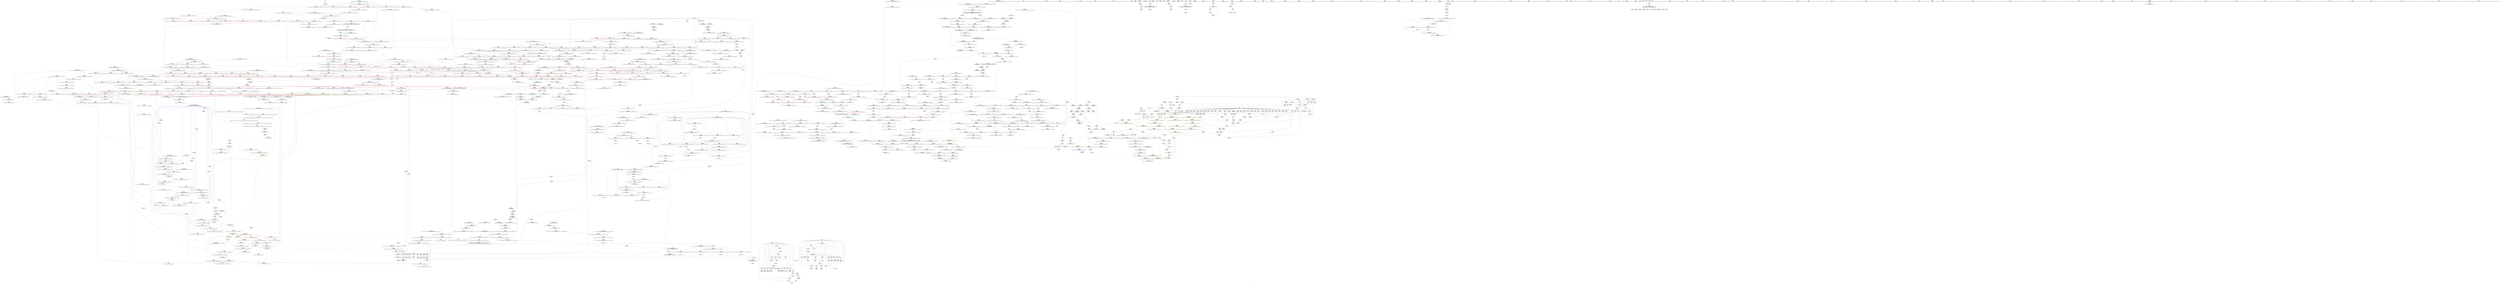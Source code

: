 digraph "SVFG" {
	label="SVFG";

	Node0x55579ae364b0 [shape=record,color=grey,label="{NodeID: 0\nNullPtr}"];
	Node0x55579ae364b0 -> Node0x55579b1055c0[style=solid];
	Node0x55579b10d8c0 [shape=record,color=red,label="{NodeID: 775\n1285\<--1272\n\<--__first.addr\n_ZSt21__unguarded_partitionIPiN9__gnu_cxx5__ops15_Iter_comp_iterIPFiiiEEEET_S7_S7_S7_T0_\n|{<s0>71}}"];
	Node0x55579b10d8c0:s0 -> Node0x55579b267e10[style=solid,color=red];
	Node0x55579b104550 [shape=record,color=purple,label="{NodeID: 443\n984\<--968\ncoerce.dive\<--__comp\n_ZSt13__adjust_heapIPiliN9__gnu_cxx5__ops15_Iter_comp_iterIPFiiiEEEEvT_T0_S8_T1_T2_\n}"];
	Node0x55579b104550 -> Node0x55579b1385a0[style=solid];
	Node0x55579b0bd1c0 [shape=record,color=green,label="{NodeID: 111\n751\<--752\n_ZSt11__make_heapIPiN9__gnu_cxx5__ops15_Iter_comp_iterIPFiiiEEEEvT_S7_RT0_\<--_ZSt11__make_heapIPiN9__gnu_cxx5__ops15_Iter_comp_iterIPFiiiEEEEvT_S7_RT0__field_insensitive\n}"];
	Node0x55579b113380 [shape=record,color=blue,label="{NodeID: 886\n18\<--10\nS\<--\nGlob }"];
	Node0x55579b113380 -> Node0x55579b1d12c0[style=dashed];
	Node0x55579b119d60 [shape=record,color=red,label="{NodeID: 554\n318\<--75\n\<--ans\nmain\n}"];
	Node0x55579b119d60 -> Node0x55579b12a670[style=solid];
	Node0x55579b2605b0 [shape=record,color=black,label="{NodeID: 2436\n1362 = PHI(601, 624, )\n0th arg _ZSt16__insertion_sortIPiN9__gnu_cxx5__ops15_Iter_comp_iterIPFiiiEEEEvT_S7_T0_ }"];
	Node0x55579b2605b0 -> Node0x55579b13b0b0[style=solid];
	Node0x55579b0fdaa0 [shape=record,color=green,label="{NodeID: 222\n1666\<--1667\nllvm.memmove.p0i8.p0i8.i64\<--llvm.memmove.p0i8.p0i8.i64_field_insensitive\n}"];
	Node0x55579b138670 [shape=record,color=blue,label="{NodeID: 997\n970\<--963\n__first.addr\<--__first\n_ZSt13__adjust_heapIPiliN9__gnu_cxx5__ops15_Iter_comp_iterIPFiiiEEEEvT_T0_S8_T1_T2_\n}"];
	Node0x55579b138670 -> Node0x55579b1210c0[style=dashed];
	Node0x55579b138670 -> Node0x55579b121190[style=dashed];
	Node0x55579b138670 -> Node0x55579b121260[style=dashed];
	Node0x55579b138670 -> Node0x55579b121330[style=dashed];
	Node0x55579b138670 -> Node0x55579b121400[style=dashed];
	Node0x55579b138670 -> Node0x55579b1214d0[style=dashed];
	Node0x55579b138670 -> Node0x55579b1215a0[style=dashed];
	Node0x55579b11f790 [shape=record,color=red,label="{NodeID: 665\n862\<--816\n\<--__first.addr\n_ZSt11__make_heapIPiN9__gnu_cxx5__ops15_Iter_comp_iterIPFiiiEEEEvT_S7_RT0_\n|{<s0>43}}"];
	Node0x55579b11f790:s0 -> Node0x55579b260bc0[style=solid,color=red];
	Node0x55579b10a9a0 [shape=record,color=black,label="{NodeID: 333\n1660\<--1659\n\<--add.ptr\n_ZNSt20__copy_move_backwardILb1ELb1ESt26random_access_iterator_tagE13__copy_move_bIiEEPT_PKS3_S6_S4_\n}"];
	Node0x55579b10a9a0 -> Node0x55579b115c60[style=solid];
	Node0x55579af6df40 [shape=record,color=green,label="{NodeID: 1\n10\<--1\n\<--dummyObj\nCan only get source location for instruction, argument, global var or function.}"];
	Node0x55579b10d990 [shape=record,color=red,label="{NodeID: 776\n1289\<--1272\n\<--__first.addr\n_ZSt21__unguarded_partitionIPiN9__gnu_cxx5__ops15_Iter_comp_iterIPFiiiEEEET_S7_S7_S7_T0_\n}"];
	Node0x55579b10d990 -> Node0x55579b104a30[style=solid];
	Node0x55579b104620 [shape=record,color=purple,label="{NodeID: 444\n1090\<--1089\n_M_comp\<--this1\n_ZN9__gnu_cxx5__ops14_Iter_comp_valIPFiiiEEC2EONS0_15_Iter_comp_iterIS3_EE\n}"];
	Node0x55579b104620 -> Node0x55579b139370[style=solid];
	Node0x55579b0bd2c0 [shape=record,color=green,label="{NodeID: 112\n763\<--764\n_ZN9__gnu_cxx5__ops15_Iter_comp_iterIPFiiiEEclIPiS6_EEbT_T0_\<--_ZN9__gnu_cxx5__ops15_Iter_comp_iterIPFiiiEEclIPiS6_EEbT_T0__field_insensitive\n}"];
	Node0x55579b113480 [shape=record,color=blue,label="{NodeID: 887\n20\<--10\nR\<--\nGlob }"];
	Node0x55579b113480 -> Node0x55579b1b2b10[style=dashed];
	Node0x55579b1a9f10 [shape=record,color=black,label="{NodeID: 1662\nMR_8V_3 = PHI(MR_8V_1, MR_8V_4, )\npts\{8 \}\n|{|<s2>43}}"];
	Node0x55579b1a9f10 -> Node0x55579b11ffb0[style=dashed];
	Node0x55579b1a9f10 -> Node0x55579b120080[style=dashed];
	Node0x55579b1a9f10:s2 -> Node0x55579b1ad610[style=dashed,color=red];
	Node0x55579b119e30 [shape=record,color=red,label="{NodeID: 555\n329\<--75\n\<--ans\nmain\n}"];
	Node0x55579b260700 [shape=record,color=black,label="{NodeID: 2437\n1363 = PHI(603, 625, )\n1st arg _ZSt16__insertion_sortIPiN9__gnu_cxx5__ops15_Iter_comp_iterIPFiiiEEEEvT_S7_T0_ }"];
	Node0x55579b260700 -> Node0x55579b13b180[style=solid];
	Node0x55579b0fdba0 [shape=record,color=green,label="{NodeID: 223\n1683\<--1684\nthis.addr\<--this.addr_field_insensitive\n_ZN9__gnu_cxx5__ops14_Val_comp_iterIPFiiiEEclIiPiEEbRT_T0_\n}"];
	Node0x55579b0fdba0 -> Node0x55579b1119c0[style=solid];
	Node0x55579b0fdba0 -> Node0x55579b13d2d0[style=solid];
	Node0x55579b138740 [shape=record,color=blue,label="{NodeID: 998\n972\<--964\n__holeIndex.addr\<--__holeIndex\n_ZSt13__adjust_heapIPiliN9__gnu_cxx5__ops15_Iter_comp_iterIPFiiiEEEEvT_T0_S8_T1_T2_\n}"];
	Node0x55579b138740 -> Node0x55579b121670[style=dashed];
	Node0x55579b138740 -> Node0x55579b121740[style=dashed];
	Node0x55579b138740 -> Node0x55579b121810[style=dashed];
	Node0x55579b138740 -> Node0x55579b1218e0[style=dashed];
	Node0x55579b138740 -> Node0x55579b138dc0[style=dashed];
	Node0x55579b138740 -> Node0x55579b139030[style=dashed];
	Node0x55579b138740 -> Node0x55579b1bc110[style=dashed];
	Node0x55579b11f860 [shape=record,color=red,label="{NodeID: 666\n833\<--818\n\<--__last.addr\n_ZSt11__make_heapIPiN9__gnu_cxx5__ops15_Iter_comp_iterIPFiiiEEEEvT_S7_RT0_\n}"];
	Node0x55579b11f860 -> Node0x55579b1093b0[style=solid];
	Node0x55579b10aa70 [shape=record,color=black,label="{NodeID: 334\n1662\<--1661\n\<--\n_ZNSt20__copy_move_backwardILb1ELb1ESt26random_access_iterator_tagE13__copy_move_bIiEEPT_PKS3_S6_S4_\n}"];
	Node0x55579b10aa70 -> Node0x55579b115d30[style=solid];
	Node0x55579af58030 [shape=record,color=green,label="{NodeID: 2\n24\<--1\n.str\<--dummyObj\nGlob }"];
	Node0x55579b10da60 [shape=record,color=red,label="{NodeID: 777\n1305\<--1272\n\<--__first.addr\n_ZSt21__unguarded_partitionIPiN9__gnu_cxx5__ops15_Iter_comp_iterIPFiiiEEEET_S7_S7_S7_T0_\n}"];
	Node0x55579b10da60 -> Node0x55579b1662a0[style=solid];
	Node0x55579b1046f0 [shape=record,color=purple,label="{NodeID: 445\n1092\<--1091\n_M_comp2\<--\n_ZN9__gnu_cxx5__ops14_Iter_comp_valIPFiiiEEC2EONS0_15_Iter_comp_iterIS3_EE\n|{<s0>56}}"];
	Node0x55579b1046f0:s0 -> Node0x55579b2658d0[style=solid,color=red];
	Node0x55579b0bd3c0 [shape=record,color=green,label="{NodeID: 113\n770\<--771\n_ZSt10__pop_heapIPiN9__gnu_cxx5__ops15_Iter_comp_iterIPFiiiEEEEvT_S7_S7_RT0_\<--_ZSt10__pop_heapIPiN9__gnu_cxx5__ops15_Iter_comp_iterIPFiiiEEEEvT_S7_S7_RT0__field_insensitive\n}"];
	Node0x55579b113580 [shape=record,color=blue,label="{NodeID: 888\n22\<--10\nt\<--\nGlob }"];
	Node0x55579b113580 -> Node0x55579b1d1480[style=dashed];
	Node0x55579b1aa410 [shape=record,color=black,label="{NodeID: 1663\nMR_8V_2 = PHI(MR_8V_4, MR_8V_1, )\npts\{8 \}\n|{<s0>36}}"];
	Node0x55579b1aa410:s0 -> Node0x55579b1c3410[style=dashed,color=blue];
	Node0x55579b119f00 [shape=record,color=red,label="{NodeID: 556\n269\<--77\n\<--left\nmain\n}"];
	Node0x55579b119f00 -> Node0x55579b1292f0[style=solid];
	Node0x55579b260850 [shape=record,color=black,label="{NodeID: 2438\n1364 = PHI(608, 630, )\n2nd arg _ZSt16__insertion_sortIPiN9__gnu_cxx5__ops15_Iter_comp_iterIPFiiiEEEEvT_S7_T0_ }"];
	Node0x55579b260850 -> Node0x55579b13afe0[style=solid];
	Node0x55579b0fdc70 [shape=record,color=green,label="{NodeID: 224\n1685\<--1686\n__val.addr\<--__val.addr_field_insensitive\n_ZN9__gnu_cxx5__ops14_Val_comp_iterIPFiiiEEclIiPiEEbRT_T0_\n}"];
	Node0x55579b0fdc70 -> Node0x55579b111a90[style=solid];
	Node0x55579b0fdc70 -> Node0x55579b13d3a0[style=solid];
	Node0x55579b138810 [shape=record,color=blue,label="{NodeID: 999\n974\<--965\n__len.addr\<--__len\n_ZSt13__adjust_heapIPiliN9__gnu_cxx5__ops15_Iter_comp_iterIPFiiiEEEEvT_T0_S8_T1_T2_\n}"];
	Node0x55579b138810 -> Node0x55579b121a80[style=dashed];
	Node0x55579b138810 -> Node0x55579b121b50[style=dashed];
	Node0x55579b138810 -> Node0x55579b121c20[style=dashed];
	Node0x55579b11f930 [shape=record,color=red,label="{NodeID: 667\n842\<--818\n\<--__last.addr\n_ZSt11__make_heapIPiN9__gnu_cxx5__ops15_Iter_comp_iterIPFiiiEEEEvT_S7_RT0_\n}"];
	Node0x55579b11f930 -> Node0x55579b109550[style=solid];
	Node0x55579b10ab40 [shape=record,color=black,label="{NodeID: 335\n1631\<--1672\n_ZNSt20__copy_move_backwardILb1ELb1ESt26random_access_iterator_tagE13__copy_move_bIiEEPT_PKS3_S6_S4__ret\<--add.ptr2\n_ZNSt20__copy_move_backwardILb1ELb1ESt26random_access_iterator_tagE13__copy_move_bIiEEPT_PKS3_S6_S4_\n|{<s0>101}}"];
	Node0x55579b10ab40:s0 -> Node0x55579b25f7d0[style=solid,color=blue];
	Node0x55579af54040 [shape=record,color=green,label="{NodeID: 3\n26\<--1\n.str.1\<--dummyObj\nGlob }"];
	Node0x55579b10db30 [shape=record,color=red,label="{NodeID: 778\n1309\<--1272\n\<--__first.addr\n_ZSt21__unguarded_partitionIPiN9__gnu_cxx5__ops15_Iter_comp_iterIPFiiiEEEET_S7_S7_S7_T0_\n}"];
	Node0x55579b10db30 -> Node0x55579b109f10[style=solid];
	Node0x55579b1047c0 [shape=record,color=purple,label="{NodeID: 446\n1183\<--1182\n_M_comp\<--this1\n_ZN9__gnu_cxx5__ops14_Iter_comp_valIPFiiiEEclIPiiEEbT_RT0_\n}"];
	Node0x55579b1047c0 -> Node0x55579b123ca0[style=solid];
	Node0x55579b0bd4c0 [shape=record,color=green,label="{NodeID: 114\n783\<--784\n__first.addr\<--__first.addr_field_insensitive\n_ZSt11__sort_heapIPiN9__gnu_cxx5__ops15_Iter_comp_iterIPFiiiEEEEvT_S7_RT0_\n}"];
	Node0x55579b0bd4c0 -> Node0x55579b11ef70[style=solid];
	Node0x55579b0bd4c0 -> Node0x55579b11f040[style=solid];
	Node0x55579b0bd4c0 -> Node0x55579b1372f0[style=solid];
	Node0x55579b113680 [shape=record,color=blue,label="{NodeID: 889\n37\<--35\na.addr\<--a\n_Z3cmpii\n}"];
	Node0x55579b113680 -> Node0x55579b118360[style=dashed];
	Node0x55579b1aa910 [shape=record,color=black,label="{NodeID: 1664\nMR_193V_2 = PHI(MR_193V_3, MR_193V_1, )\npts\{823 \}\n}"];
	Node0x55579b119fd0 [shape=record,color=red,label="{NodeID: 557\n268\<--81\n\<--tmpr\nmain\n}"];
	Node0x55579b119fd0 -> Node0x55579b1292f0[style=solid];
	Node0x55579b2609a0 [shape=record,color=black,label="{NodeID: 2439\n1703 = PHI(1555, )\n0th arg _ZN9__gnu_cxx5__ops14_Val_comp_iterIPFiiiEEC2EONS0_15_Iter_comp_iterIS3_EE }"];
	Node0x55579b2609a0 -> Node0x55579b13d540[style=solid];
	Node0x55579b0fdd40 [shape=record,color=green,label="{NodeID: 225\n1687\<--1688\n__it.addr\<--__it.addr_field_insensitive\n_ZN9__gnu_cxx5__ops14_Val_comp_iterIPFiiiEEclIiPiEEbRT_T0_\n}"];
	Node0x55579b0fdd40 -> Node0x55579b111b60[style=solid];
	Node0x55579b0fdd40 -> Node0x55579b13d470[style=solid];
	Node0x55579b1388e0 [shape=record,color=blue,label="{NodeID: 1000\n976\<--966\n__value.addr\<--__value\n_ZSt13__adjust_heapIPiliN9__gnu_cxx5__ops15_Iter_comp_iterIPFiiiEEEEvT_T0_S8_T1_T2_\n}"];
	Node0x55579b1388e0 -> Node0x55579b1226b0[style=dashed];
	Node0x55579b1388e0 -> Node0x55579b122780[style=dashed];
	Node0x55579b1388e0 -> Node0x55579b122850[style=dashed];
	Node0x55579b1c7360 [shape=record,color=yellow,style=double,label="{NodeID: 1775\n6V_1 = ENCHI(MR_6V_0)\npts\{50000 \}\nFun[_ZSt16__insertion_sortIPiN9__gnu_cxx5__ops15_Iter_comp_iterIPFiiiEEEEvT_S7_T0_]|{<s0>78|<s1>84}}"];
	Node0x55579b1c7360:s0 -> Node0x55579b1d31d0[style=dashed,color=red];
	Node0x55579b1c7360:s1 -> Node0x55579b1c9f90[style=dashed,color=red];
	Node0x55579b11fa00 [shape=record,color=red,label="{NodeID: 668\n867\<--820\n\<--__comp.addr\n_ZSt11__make_heapIPiN9__gnu_cxx5__ops15_Iter_comp_iterIPFiiiEEEEvT_S7_RT0_\n}"];
	Node0x55579b11fa00 -> Node0x55579b1096f0[style=solid];
	Node0x55579b10ac10 [shape=record,color=black,label="{NodeID: 336\n1679\<--1700\n_ZN9__gnu_cxx5__ops14_Val_comp_iterIPFiiiEEclIiPiEEbRT_T0__ret\<--tobool\n_ZN9__gnu_cxx5__ops14_Val_comp_iterIPFiiiEEclIiPiEEbRT_T0_\n|{<s0>92}}"];
	Node0x55579b10ac10:s0 -> Node0x55579b25edd0[style=solid,color=blue];
	Node0x55579b1e3e60 [shape=record,color=yellow,style=double,label="{NodeID: 2218\nRETMU(2V_2)\npts\{38 \}\nFun[_Z3cmpii]}"];
	Node0x55579b0c4760 [shape=record,color=green,label="{NodeID: 4\n28\<--1\n.str.2\<--dummyObj\nGlob }"];
	Node0x55579b1cfc10 [shape=record,color=yellow,style=double,label="{NodeID: 1886\n6V_1 = ENCHI(MR_6V_0)\npts\{50000 \}\nFun[_ZSt22__move_median_to_firstIPiN9__gnu_cxx5__ops15_Iter_comp_iterIPFiiiEEEEvT_S7_S7_S7_T0_]|{<s0>60|<s1>61|<s2>63|<s3>66|<s4>68}}"];
	Node0x55579b1cfc10:s0 -> Node0x55579b1d31d0[style=dashed,color=red];
	Node0x55579b1cfc10:s1 -> Node0x55579b1d31d0[style=dashed,color=red];
	Node0x55579b1cfc10:s2 -> Node0x55579b1d31d0[style=dashed,color=red];
	Node0x55579b1cfc10:s3 -> Node0x55579b1d31d0[style=dashed,color=red];
	Node0x55579b1cfc10:s4 -> Node0x55579b1d31d0[style=dashed,color=red];
	Node0x55579b10dc00 [shape=record,color=red,label="{NodeID: 779\n1311\<--1272\n\<--__first.addr\n_ZSt21__unguarded_partitionIPiN9__gnu_cxx5__ops15_Iter_comp_iterIPFiiiEEEET_S7_S7_S7_T0_\n|{<s0>73}}"];
	Node0x55579b10dc00:s0 -> Node0x55579b2613a0[style=solid,color=red];
	Node0x55579b104890 [shape=record,color=purple,label="{NodeID: 447\n1208\<--1198\ncoerce.dive\<--__comp\n_ZSt22__move_median_to_firstIPiN9__gnu_cxx5__ops15_Iter_comp_iterIPFiiiEEEEvT_S7_S7_S7_T0_\n}"];
	Node0x55579b104890 -> Node0x55579b139fa0[style=solid];
	Node0x55579b1eba40 [shape=record,color=yellow,style=double,label="{NodeID: 2329\nCSMU(6V_1)\npts\{50000 \}\nCS[]}"];
	Node0x55579b0bd590 [shape=record,color=green,label="{NodeID: 115\n785\<--786\n__last.addr\<--__last.addr_field_insensitive\n_ZSt11__sort_heapIPiN9__gnu_cxx5__ops15_Iter_comp_iterIPFiiiEEEEvT_S7_RT0_\n}"];
	Node0x55579b0bd590 -> Node0x55579b11f110[style=solid];
	Node0x55579b0bd590 -> Node0x55579b11f1e0[style=solid];
	Node0x55579b0bd590 -> Node0x55579b11f2b0[style=solid];
	Node0x55579b0bd590 -> Node0x55579b11f380[style=solid];
	Node0x55579b0bd590 -> Node0x55579b1373c0[style=solid];
	Node0x55579b0bd590 -> Node0x55579b137560[style=solid];
	Node0x55579b113750 [shape=record,color=blue,label="{NodeID: 890\n39\<--36\nb.addr\<--b\n_Z3cmpii\n}"];
	Node0x55579b113750 -> Node0x55579b118430[style=dashed];
	Node0x55579b1aae10 [shape=record,color=black,label="{NodeID: 1665\nMR_195V_2 = PHI(MR_195V_4, MR_195V_1, )\npts\{825 \}\n}"];
	Node0x55579b11a0a0 [shape=record,color=red,label="{NodeID: 558\n272\<--81\n\<--tmpr\nmain\n}"];
	Node0x55579b11a0a0 -> Node0x55579b127f70[style=solid];
	Node0x55579b260ab0 [shape=record,color=black,label="{NodeID: 2440\n1704 = PHI(1561, )\n1st arg _ZN9__gnu_cxx5__ops14_Val_comp_iterIPFiiiEEC2EONS0_15_Iter_comp_iterIS3_EE }"];
	Node0x55579b260ab0 -> Node0x55579b13d610[style=solid];
	Node0x55579b0fde10 [shape=record,color=green,label="{NodeID: 226\n1705\<--1706\nthis.addr\<--this.addr_field_insensitive\n_ZN9__gnu_cxx5__ops14_Val_comp_iterIPFiiiEEC2EONS0_15_Iter_comp_iterIS3_EE\n}"];
	Node0x55579b0fde10 -> Node0x55579b111ea0[style=solid];
	Node0x55579b0fde10 -> Node0x55579b13d540[style=solid];
	Node0x55579b1389b0 [shape=record,color=blue,label="{NodeID: 1001\n978\<--990\n__topIndex\<--\n_ZSt13__adjust_heapIPiliN9__gnu_cxx5__ops15_Iter_comp_iterIPFiiiEEEEvT_T0_S8_T1_T2_\n}"];
	Node0x55579b1389b0 -> Node0x55579b121cf0[style=dashed];
	Node0x55579b11fad0 [shape=record,color=red,label="{NodeID: 669\n849\<--822\n\<--__len\n_ZSt11__make_heapIPiN9__gnu_cxx5__ops15_Iter_comp_iterIPFiiiEEEEvT_S7_RT0_\n}"];
	Node0x55579b11fad0 -> Node0x55579b126a70[style=solid];
	Node0x55579b10ace0 [shape=record,color=purple,label="{NodeID: 337\n45\<--4\narrayidx\<--all\n_Z3cmpii\n}"];
	Node0x55579b1e3f70 [shape=record,color=yellow,style=double,label="{NodeID: 2219\nRETMU(4V_2)\npts\{40 \}\nFun[_Z3cmpii]}"];
	Node0x55579b0c4eb0 [shape=record,color=green,label="{NodeID: 5\n30\<--1\n.str.3\<--dummyObj\nGlob }"];
	Node0x55579b10dcd0 [shape=record,color=red,label="{NodeID: 780\n1314\<--1272\n\<--__first.addr\n_ZSt21__unguarded_partitionIPiN9__gnu_cxx5__ops15_Iter_comp_iterIPFiiiEEEET_S7_S7_S7_T0_\n}"];
	Node0x55579b10dcd0 -> Node0x55579b104ca0[style=solid];
	Node0x55579b126460 [shape=record,color=black,label="{NodeID: 1555\n1137 = PHI(436, 1133, )\n}"];
	Node0x55579b104960 [shape=record,color=purple,label="{NodeID: 448\n1278\<--1270\ncoerce.dive\<--__comp\n_ZSt21__unguarded_partitionIPiN9__gnu_cxx5__ops15_Iter_comp_iterIPFiiiEEEET_S7_S7_S7_T0_\n}"];
	Node0x55579b104960 -> Node0x55579b13a3b0[style=solid];
	Node0x55579b1ebba0 [shape=record,color=yellow,style=double,label="{NodeID: 2330\n8V_2 = CSCHI(MR_8V_1)\npts\{8 \}\nCS[]|{<s0>35}}"];
	Node0x55579b1ebba0:s0 -> Node0x55579b1b7110[style=dashed,color=red];
	Node0x55579b0bd660 [shape=record,color=green,label="{NodeID: 116\n787\<--788\n__comp.addr\<--__comp.addr_field_insensitive\n_ZSt11__sort_heapIPiN9__gnu_cxx5__ops15_Iter_comp_iterIPFiiiEEEEvT_S7_RT0_\n}"];
	Node0x55579b0bd660 -> Node0x55579b11f450[style=solid];
	Node0x55579b0bd660 -> Node0x55579b137490[style=solid];
	Node0x55579b113820 [shape=record,color=blue,label="{NodeID: 891\n59\<--10\nretval\<--\nmain\n}"];
	Node0x55579b1ab310 [shape=record,color=black,label="{NodeID: 1666\nMR_197V_2 = PHI(MR_197V_4, MR_197V_1, )\npts\{827 \}\n}"];
	Node0x55579b11a170 [shape=record,color=red,label="{NodeID: 559\n294\<--81\n\<--tmpr\nmain\n}"];
	Node0x55579b11a170 -> Node0x55579b128b70[style=solid];
	Node0x55579b260bc0 [shape=record,color=black,label="{NodeID: 2441\n963 = PHI(862, 938, )\n0th arg _ZSt13__adjust_heapIPiliN9__gnu_cxx5__ops15_Iter_comp_iterIPFiiiEEEEvT_T0_S8_T1_T2_ }"];
	Node0x55579b260bc0 -> Node0x55579b138670[style=solid];
	Node0x55579b0fdee0 [shape=record,color=green,label="{NodeID: 227\n1707\<--1708\n__comp.addr\<--__comp.addr_field_insensitive\n_ZN9__gnu_cxx5__ops14_Val_comp_iterIPFiiiEEC2EONS0_15_Iter_comp_iterIS3_EE\n}"];
	Node0x55579b0fdee0 -> Node0x55579b111f70[style=solid];
	Node0x55579b0fdee0 -> Node0x55579b13d610[style=solid];
	Node0x55579b138a80 [shape=record,color=blue,label="{NodeID: 1002\n980\<--992\n__secondChild\<--\n_ZSt13__adjust_heapIPiliN9__gnu_cxx5__ops15_Iter_comp_iterIPFiiiEEEEvT_T0_S8_T1_T2_\n}"];
	Node0x55579b138a80 -> Node0x55579b121dc0[style=dashed];
	Node0x55579b138a80 -> Node0x55579b121e90[style=dashed];
	Node0x55579b138a80 -> Node0x55579b122370[style=dashed];
	Node0x55579b138a80 -> Node0x55579b122440[style=dashed];
	Node0x55579b138a80 -> Node0x55579b138b50[style=dashed];
	Node0x55579b138a80 -> Node0x55579b138e90[style=dashed];
	Node0x55579b138a80 -> Node0x55579b1bc610[style=dashed];
	Node0x55579b11fba0 [shape=record,color=red,label="{NodeID: 670\n864\<--822\n\<--__len\n_ZSt11__make_heapIPiN9__gnu_cxx5__ops15_Iter_comp_iterIPFiiiEEEEvT_S7_RT0_\n|{<s0>43}}"];
	Node0x55579b11fba0:s0 -> Node0x55579b260f20[style=solid,color=red];
	Node0x55579b10adb0 [shape=record,color=purple,label="{NodeID: 338\n46\<--4\narrayidx1\<--all\n_Z3cmpii\n}"];
	Node0x55579b10adb0 -> Node0x55579b118500[style=solid];
	Node0x55579b1e4050 [shape=record,color=yellow,style=double,label="{NodeID: 2220\nRETMU(6V_1)\npts\{50000 \}\nFun[_Z3cmpii]}"];
	Node0x55579b0c4f70 [shape=record,color=green,label="{NodeID: 6\n85\<--1\n\<--dummyObj\nCan only get source location for instruction, argument, global var or function.}"];
	Node0x55579b1cfdd0 [shape=record,color=yellow,style=double,label="{NodeID: 1888\n8V_1 = ENCHI(MR_8V_0)\npts\{8 \}\nFun[_ZSt4sortIPiPFiiiEEvT_S3_T0_]|{<s0>8}}"];
	Node0x55579b1cfdd0:s0 -> Node0x55579a908b30[style=dashed,color=red];
	Node0x55579b10dda0 [shape=record,color=red,label="{NodeID: 781\n1293\<--1274\n\<--__last.addr\n_ZSt21__unguarded_partitionIPiN9__gnu_cxx5__ops15_Iter_comp_iterIPFiiiEEEET_S7_S7_S7_T0_\n}"];
	Node0x55579b10dda0 -> Node0x55579b104b00[style=solid];
	Node0x55579b1265f0 [shape=record,color=grey,label="{NodeID: 1556\n1003 = Binary(431, 1002, )\n}"];
	Node0x55579b1265f0 -> Node0x55579b138b50[style=solid];
	Node0x55579b104a30 [shape=record,color=purple,label="{NodeID: 449\n1290\<--1289\nincdec.ptr\<--\n_ZSt21__unguarded_partitionIPiN9__gnu_cxx5__ops15_Iter_comp_iterIPFiiiEEEET_S7_S7_S7_T0_\n}"];
	Node0x55579b104a30 -> Node0x55579b13a6f0[style=solid];
	Node0x55579b1ebd00 [shape=record,color=yellow,style=double,label="{NodeID: 2331\n8V_2 = CSCHI(MR_8V_1)\npts\{8 \}\nCS[]|{<s0>4|<s1>4|<s2>4|<s3>4|<s4>4|<s5>4|<s6>4|<s7>4}}"];
	Node0x55579b1ebd00:s0 -> Node0x55579b11a240[style=dashed,color=blue];
	Node0x55579b1ebd00:s1 -> Node0x55579b11a3e0[style=dashed,color=blue];
	Node0x55579b1ebd00:s2 -> Node0x55579b11a580[style=dashed,color=blue];
	Node0x55579b1ebd00:s3 -> Node0x55579b11a7f0[style=dashed,color=blue];
	Node0x55579b1ebd00:s4 -> Node0x55579b11a990[style=dashed,color=blue];
	Node0x55579b1ebd00:s5 -> Node0x55579b11ab30[style=dashed,color=blue];
	Node0x55579b1ebd00:s6 -> Node0x55579b11acd0[style=dashed,color=blue];
	Node0x55579b1ebd00:s7 -> Node0x55579b1b1c10[style=dashed,color=blue];
	Node0x55579b0bd730 [shape=record,color=green,label="{NodeID: 117\n816\<--817\n__first.addr\<--__first.addr_field_insensitive\n_ZSt11__make_heapIPiN9__gnu_cxx5__ops15_Iter_comp_iterIPFiiiEEEEvT_S7_RT0_\n}"];
	Node0x55579b0bd730 -> Node0x55579b11f520[style=solid];
	Node0x55579b0bd730 -> Node0x55579b11f5f0[style=solid];
	Node0x55579b0bd730 -> Node0x55579b11f6c0[style=solid];
	Node0x55579b0bd730 -> Node0x55579b11f790[style=solid];
	Node0x55579b0bd730 -> Node0x55579b137630[style=solid];
	Node0x55579b1138f0 [shape=record,color=blue,label="{NodeID: 892\n65\<--85\nCase\<--\nmain\n}"];
	Node0x55579b1138f0 -> Node0x55579b1b3510[style=dashed];
	Node0x55579b1ab810 [shape=record,color=black,label="{NodeID: 1667\nMR_201V_2 = PHI(MR_201V_4, MR_201V_1, )\npts\{8290000 \}\n}"];
	Node0x55579b11a240 [shape=record,color=red,label="{NodeID: 560\n235\<--234\n\<--arrayidx47\nmain\n}"];
	Node0x55579b11a240 -> Node0x55579b106560[style=solid];
	Node0x55579b260da0 [shape=record,color=black,label="{NodeID: 2442\n964 = PHI(863, 511, )\n1st arg _ZSt13__adjust_heapIPiliN9__gnu_cxx5__ops15_Iter_comp_iterIPFiiiEEEEvT_T0_S8_T1_T2_ }"];
	Node0x55579b260da0 -> Node0x55579b138740[style=solid];
	Node0x55579b0fdfb0 [shape=record,color=green,label="{NodeID: 228\n1722\<--1723\nthis.addr\<--this.addr_field_insensitive\n_ZN9__gnu_cxx5__ops15_Iter_comp_iterIPFiiiEEC2ES3_\n}"];
	Node0x55579b0fdfb0 -> Node0x55579b112110[style=solid];
	Node0x55579b0fdfb0 -> Node0x55579b13d7b0[style=solid];
	Node0x55579b138b50 [shape=record,color=blue,label="{NodeID: 1003\n980\<--1003\n__secondChild\<--mul\n_ZSt13__adjust_heapIPiliN9__gnu_cxx5__ops15_Iter_comp_iterIPFiiiEEEEvT_T0_S8_T1_T2_\n}"];
	Node0x55579b138b50 -> Node0x55579b121dc0[style=dashed];
	Node0x55579b138b50 -> Node0x55579b121e90[style=dashed];
	Node0x55579b138b50 -> Node0x55579b121f60[style=dashed];
	Node0x55579b138b50 -> Node0x55579b122030[style=dashed];
	Node0x55579b138b50 -> Node0x55579b122100[style=dashed];
	Node0x55579b138b50 -> Node0x55579b1221d0[style=dashed];
	Node0x55579b138b50 -> Node0x55579b1222a0[style=dashed];
	Node0x55579b138b50 -> Node0x55579b122370[style=dashed];
	Node0x55579b138b50 -> Node0x55579b122440[style=dashed];
	Node0x55579b138b50 -> Node0x55579b138b50[style=dashed];
	Node0x55579b138b50 -> Node0x55579b138c20[style=dashed];
	Node0x55579b138b50 -> Node0x55579b138e90[style=dashed];
	Node0x55579b138b50 -> Node0x55579b1bc610[style=dashed];
	Node0x55579b11fc70 [shape=record,color=red,label="{NodeID: 671\n855\<--824\n\<--__parent\n_ZSt11__make_heapIPiN9__gnu_cxx5__ops15_Iter_comp_iterIPFiiiEEEEvT_S7_RT0_\n}"];
	Node0x55579b10ae80 [shape=record,color=purple,label="{NodeID: 339\n50\<--4\narrayidx3\<--all\n_Z3cmpii\n}"];
	Node0x55579b0babd0 [shape=record,color=green,label="{NodeID: 7\n93\<--1\n\<--dummyObj\nCan only get source location for instruction, argument, global var or function.}"];
	Node0x55579b10de70 [shape=record,color=red,label="{NodeID: 782\n1298\<--1274\n\<--__last.addr\n_ZSt21__unguarded_partitionIPiN9__gnu_cxx5__ops15_Iter_comp_iterIPFiiiEEEET_S7_S7_S7_T0_\n|{<s0>72}}"];
	Node0x55579b10de70:s0 -> Node0x55579b268190[style=solid,color=red];
	Node0x55579b126770 [shape=record,color=grey,label="{NodeID: 1557\n1651 = Binary(1650, 426, )\n}"];
	Node0x55579b126770 -> Node0x55579b13d130[style=solid];
	Node0x55579b104b00 [shape=record,color=purple,label="{NodeID: 450\n1294\<--1293\nincdec.ptr3\<--\n_ZSt21__unguarded_partitionIPiN9__gnu_cxx5__ops15_Iter_comp_iterIPFiiiEEEET_S7_S7_S7_T0_\n}"];
	Node0x55579b104b00 -> Node0x55579b13a7c0[style=solid];
	Node0x55579b0bd800 [shape=record,color=green,label="{NodeID: 118\n818\<--819\n__last.addr\<--__last.addr_field_insensitive\n_ZSt11__make_heapIPiN9__gnu_cxx5__ops15_Iter_comp_iterIPFiiiEEEEvT_S7_RT0_\n}"];
	Node0x55579b0bd800 -> Node0x55579b11f860[style=solid];
	Node0x55579b0bd800 -> Node0x55579b11f930[style=solid];
	Node0x55579b0bd800 -> Node0x55579b137700[style=solid];
	Node0x55579b1139c0 [shape=record,color=blue,label="{NodeID: 893\n14\<--92\nT\<--dec\nmain\n}"];
	Node0x55579b1139c0 -> Node0x55579b117a70[style=dashed];
	Node0x55579b1139c0 -> Node0x55579b1139c0[style=dashed];
	Node0x55579b11a310 [shape=record,color=red,label="{NodeID: 561\n239\<--238\n\<--arrayidx50\nmain\n}"];
	Node0x55579b11a310 -> Node0x55579b128ff0[style=solid];
	Node0x55579b260f20 [shape=record,color=black,label="{NodeID: 2443\n965 = PHI(864, 944, )\n2nd arg _ZSt13__adjust_heapIPiliN9__gnu_cxx5__ops15_Iter_comp_iterIPFiiiEEEEvT_T0_S8_T1_T2_ }"];
	Node0x55579b260f20 -> Node0x55579b138810[style=solid];
	Node0x55579b0fe080 [shape=record,color=green,label="{NodeID: 229\n1724\<--1725\n__comp.addr\<--__comp.addr_field_insensitive\n_ZN9__gnu_cxx5__ops15_Iter_comp_iterIPFiiiEEC2ES3_\n|{|<s1>104}}"];
	Node0x55579b0fe080 -> Node0x55579b13d880[style=solid];
	Node0x55579b0fe080:s1 -> Node0x55579b2658d0[style=solid,color=red];
	Node0x55579b138c20 [shape=record,color=blue,label="{NodeID: 1004\n980\<--1015\n__secondChild\<--dec\n_ZSt13__adjust_heapIPiliN9__gnu_cxx5__ops15_Iter_comp_iterIPFiiiEEEEvT_T0_S8_T1_T2_\n}"];
	Node0x55579b138c20 -> Node0x55579b121dc0[style=dashed];
	Node0x55579b138c20 -> Node0x55579b121e90[style=dashed];
	Node0x55579b138c20 -> Node0x55579b1221d0[style=dashed];
	Node0x55579b138c20 -> Node0x55579b1222a0[style=dashed];
	Node0x55579b138c20 -> Node0x55579b122370[style=dashed];
	Node0x55579b138c20 -> Node0x55579b122440[style=dashed];
	Node0x55579b138c20 -> Node0x55579b138b50[style=dashed];
	Node0x55579b138c20 -> Node0x55579b138e90[style=dashed];
	Node0x55579b138c20 -> Node0x55579b1bc610[style=dashed];
	Node0x55579b1c76e0 [shape=record,color=yellow,style=double,label="{NodeID: 1779\n325V_1 = ENCHI(MR_325V_0)\npts\{827 922 977 1110 1341 1516 \}\nFun[_ZSt16__insertion_sortIPiN9__gnu_cxx5__ops15_Iter_comp_iterIPFiiiEEEEvT_S7_T0_]}"];
	Node0x55579b1c76e0 -> Node0x55579b10f600[style=dashed];
	Node0x55579b1c76e0 -> Node0x55579b10f6d0[style=dashed];
	Node0x55579b11fd40 [shape=record,color=red,label="{NodeID: 672\n863\<--824\n\<--__parent\n_ZSt11__make_heapIPiN9__gnu_cxx5__ops15_Iter_comp_iterIPFiiiEEEEvT_S7_RT0_\n|{<s0>43}}"];
	Node0x55579b11fd40:s0 -> Node0x55579b260da0[style=solid,color=red];
	Node0x55579b10af50 [shape=record,color=purple,label="{NodeID: 340\n51\<--4\narrayidx4\<--all\n_Z3cmpii\n}"];
	Node0x55579b10af50 -> Node0x55579b1185d0[style=solid];
	Node0x55579b0bac90 [shape=record,color=green,label="{NodeID: 8\n222\<--1\n\<--dummyObj\nCan only get source location for instruction, argument, global var or function.}"];
	Node0x55579b1cffc0 [shape=record,color=yellow,style=double,label="{NodeID: 1890\n6V_1 = ENCHI(MR_6V_0)\npts\{50000 \}\nFun[_ZSt4sortIPiPFiiiEEvT_S3_T0_]|{<s0>8}}"];
	Node0x55579b1cffc0:s0 -> Node0x55579b1c5d90[style=dashed,color=red];
	Node0x55579b10df40 [shape=record,color=red,label="{NodeID: 783\n1301\<--1274\n\<--__last.addr\n_ZSt21__unguarded_partitionIPiN9__gnu_cxx5__ops15_Iter_comp_iterIPFiiiEEEET_S7_S7_S7_T0_\n}"];
	Node0x55579b10df40 -> Node0x55579b104bd0[style=solid];
	Node0x55579b1268f0 [shape=record,color=grey,label="{NodeID: 1558\n1671 = Binary(511, 1670, )\n}"];
	Node0x55579b104bd0 [shape=record,color=purple,label="{NodeID: 451\n1302\<--1301\nincdec.ptr7\<--\n_ZSt21__unguarded_partitionIPiN9__gnu_cxx5__ops15_Iter_comp_iterIPFiiiEEEET_S7_S7_S7_T0_\n}"];
	Node0x55579b104bd0 -> Node0x55579b13a890[style=solid];
	Node0x55579b0bd8d0 [shape=record,color=green,label="{NodeID: 119\n820\<--821\n__comp.addr\<--__comp.addr_field_insensitive\n_ZSt11__make_heapIPiN9__gnu_cxx5__ops15_Iter_comp_iterIPFiiiEEEEvT_S7_RT0_\n}"];
	Node0x55579b0bd8d0 -> Node0x55579b11fa00[style=solid];
	Node0x55579b0bd8d0 -> Node0x55579b1377d0[style=solid];
	Node0x55579b113a90 [shape=record,color=blue,label="{NodeID: 894\n67\<--10\ncnt\<--\nmain\n}"];
	Node0x55579b113a90 -> Node0x55579b1193a0[style=dashed];
	Node0x55579b113a90 -> Node0x55579b119470[style=dashed];
	Node0x55579b113a90 -> Node0x55579b119610[style=dashed];
	Node0x55579b113a90 -> Node0x55579b1196e0[style=dashed];
	Node0x55579b113a90 -> Node0x55579b113f70[style=dashed];
	Node0x55579b113a90 -> Node0x55579b1b3a10[style=dashed];
	Node0x55579b1ac210 [shape=record,color=black,label="{NodeID: 1669\nMR_6V_14 = PHI(MR_6V_13, MR_6V_3, )\npts\{50000 \}\n|{|<s8>4}}"];
	Node0x55579b1ac210 -> Node0x55579b11a310[style=dashed];
	Node0x55579b1ac210 -> Node0x55579b11a4b0[style=dashed];
	Node0x55579b1ac210 -> Node0x55579b11a650[style=dashed];
	Node0x55579b1ac210 -> Node0x55579b11a8c0[style=dashed];
	Node0x55579b1ac210 -> Node0x55579b11aa60[style=dashed];
	Node0x55579b1ac210 -> Node0x55579b11ac00[style=dashed];
	Node0x55579b1ac210 -> Node0x55579b11ada0[style=dashed];
	Node0x55579b1ac210 -> Node0x55579b1b5310[style=dashed];
	Node0x55579b1ac210:s8 -> Node0x55579b1cffc0[style=dashed,color=red];
	Node0x55579b11a3e0 [shape=record,color=red,label="{NodeID: 562\n243\<--242\n\<--arrayidx52\nmain\n}"];
	Node0x55579b11a3e0 -> Node0x55579b106700[style=solid];
	Node0x55579b2610a0 [shape=record,color=black,label="{NodeID: 2444\n966 = PHI(866, 946, )\n3rd arg _ZSt13__adjust_heapIPiliN9__gnu_cxx5__ops15_Iter_comp_iterIPFiiiEEEEvT_T0_S8_T1_T2_ }"];
	Node0x55579b2610a0 -> Node0x55579b1388e0[style=solid];
	Node0x55579b1055c0 [shape=record,color=black,label="{NodeID: 230\n2\<--3\ndummyVal\<--dummyVal\n}"];
	Node0x55579b138cf0 [shape=record,color=blue,label="{NodeID: 1005\n1025\<--1022\nadd.ptr5\<--\n_ZSt13__adjust_heapIPiliN9__gnu_cxx5__ops15_Iter_comp_iterIPFiiiEEEEvT_T0_S8_T1_T2_\n}"];
	Node0x55579b138cf0 -> Node0x55579b1ad610[style=dashed];
	Node0x55579b11fe10 [shape=record,color=red,label="{NodeID: 673\n876\<--824\n\<--__parent\n_ZSt11__make_heapIPiN9__gnu_cxx5__ops15_Iter_comp_iterIPFiiiEEEEvT_S7_RT0_\n}"];
	Node0x55579b11fe10 -> Node0x55579b166ea0[style=solid];
	Node0x55579b10b020 [shape=record,color=purple,label="{NodeID: 341\n116\<--4\narrayidx\<--all\nmain\n}"];
	Node0x55579b0bad90 [shape=record,color=green,label="{NodeID: 9\n426\<--1\n\<--dummyObj\nCan only get source location for instruction, argument, global var or function.}"];
	Node0x55579b10e010 [shape=record,color=red,label="{NodeID: 784\n1306\<--1274\n\<--__last.addr\n_ZSt21__unguarded_partitionIPiN9__gnu_cxx5__ops15_Iter_comp_iterIPFiiiEEEET_S7_S7_S7_T0_\n}"];
	Node0x55579b10e010 -> Node0x55579b1662a0[style=solid];
	Node0x55579b126a70 [shape=record,color=grey,label="{NodeID: 1559\n850 = Binary(849, 431, )\n}"];
	Node0x55579b126a70 -> Node0x55579b1271f0[style=solid];
	Node0x55579b104ca0 [shape=record,color=purple,label="{NodeID: 452\n1315\<--1314\nincdec.ptr9\<--\n_ZSt21__unguarded_partitionIPiN9__gnu_cxx5__ops15_Iter_comp_iterIPFiiiEEEET_S7_S7_S7_T0_\n}"];
	Node0x55579b104ca0 -> Node0x55579b13a960[style=solid];
	Node0x55579b1ec120 [shape=record,color=yellow,style=double,label="{NodeID: 2334\n8V_3 = CSCHI(MR_8V_2)\npts\{8 \}\nCS[]|{<s0>38|<s1>39}}"];
	Node0x55579b1ec120:s0 -> Node0x55579b1c3410[style=dashed,color=blue];
	Node0x55579b1ec120:s1 -> Node0x55579b1bdf10[style=dashed,color=blue];
	Node0x55579b0bd9a0 [shape=record,color=green,label="{NodeID: 120\n822\<--823\n__len\<--__len_field_insensitive\n_ZSt11__make_heapIPiN9__gnu_cxx5__ops15_Iter_comp_iterIPFiiiEEEEvT_S7_RT0_\n}"];
	Node0x55579b0bd9a0 -> Node0x55579b11fad0[style=solid];
	Node0x55579b0bd9a0 -> Node0x55579b11fba0[style=solid];
	Node0x55579b0bd9a0 -> Node0x55579b1378a0[style=solid];
	Node0x55579b113b60 [shape=record,color=blue,label="{NodeID: 895\n61\<--10\ni\<--\nmain\n}"];
	Node0x55579b113b60 -> Node0x55579b1186a0[style=dashed];
	Node0x55579b113b60 -> Node0x55579b118770[style=dashed];
	Node0x55579b113b60 -> Node0x55579b114450[style=dashed];
	Node0x55579b113b60 -> Node0x55579b114860[style=dashed];
	Node0x55579b1ac710 [shape=record,color=black,label="{NodeID: 1670\nMR_288V_5 = PHI(MR_288V_6, MR_288V_4, )\npts\{1275 \}\n}"];
	Node0x55579b1ac710 -> Node0x55579b10dda0[style=dashed];
	Node0x55579b1ac710 -> Node0x55579b10de70[style=dashed];
	Node0x55579b1ac710 -> Node0x55579b10df40[style=dashed];
	Node0x55579b1ac710 -> Node0x55579b10e010[style=dashed];
	Node0x55579b1ac710 -> Node0x55579b10e0e0[style=dashed];
	Node0x55579b1ac710 -> Node0x55579b13a7c0[style=dashed];
	Node0x55579b1ac710 -> Node0x55579b13a890[style=dashed];
	Node0x55579b11a4b0 [shape=record,color=red,label="{NodeID: 563\n247\<--246\n\<--arrayidx55\nmain\n}"];
	Node0x55579b11a4b0 -> Node0x55579b128ff0[style=solid];
	Node0x55579b261220 [shape=record,color=black,label="{NodeID: 2445\n967 = PHI(872, 952, )\n4th arg _ZSt13__adjust_heapIPiliN9__gnu_cxx5__ops15_Iter_comp_iterIPFiiiEEEEvT_T0_S8_T1_T2_ }"];
	Node0x55579b261220 -> Node0x55579b1385a0[style=solid];
	Node0x55579b1056c0 [shape=record,color=black,label="{NodeID: 231\n58\<--10\nmain_ret\<--\nmain\n}"];
	Node0x55579b138dc0 [shape=record,color=blue,label="{NodeID: 1006\n972\<--1027\n__holeIndex.addr\<--\n_ZSt13__adjust_heapIPiliN9__gnu_cxx5__ops15_Iter_comp_iterIPFiiiEEEEvT_T0_S8_T1_T2_\n}"];
	Node0x55579b138dc0 -> Node0x55579b121810[style=dashed];
	Node0x55579b138dc0 -> Node0x55579b1218e0[style=dashed];
	Node0x55579b138dc0 -> Node0x55579b138dc0[style=dashed];
	Node0x55579b138dc0 -> Node0x55579b139030[style=dashed];
	Node0x55579b138dc0 -> Node0x55579b1bc110[style=dashed];
	Node0x55579b11fee0 [shape=record,color=red,label="{NodeID: 674\n880\<--824\n\<--__parent\n_ZSt11__make_heapIPiN9__gnu_cxx5__ops15_Iter_comp_iterIPFiiiEEEEvT_S7_RT0_\n}"];
	Node0x55579b11fee0 -> Node0x55579b128570[style=solid];
	Node0x55579b10b0f0 [shape=record,color=purple,label="{NodeID: 342\n117\<--4\narrayidx4\<--all\nmain\n}"];
	Node0x55579b10b0f0 -> Node0x55579b113c30[style=solid];
	Node0x55579b0bae90 [shape=record,color=green,label="{NodeID: 10\n431\<--1\n\<--dummyObj\nCan only get source location for instruction, argument, global var or function.}"];
	Node0x55579b10e0e0 [shape=record,color=red,label="{NodeID: 785\n1312\<--1274\n\<--__last.addr\n_ZSt21__unguarded_partitionIPiN9__gnu_cxx5__ops15_Iter_comp_iterIPFiiiEEEET_S7_S7_S7_T0_\n|{<s0>73}}"];
	Node0x55579b10e0e0:s0 -> Node0x55579b261930[style=solid,color=red];
	Node0x55579b126bf0 [shape=record,color=grey,label="{NodeID: 1560\n1650 = Binary(1648, 1649, )\n}"];
	Node0x55579b126bf0 -> Node0x55579b126770[style=solid];
	Node0x55579b104d70 [shape=record,color=purple,label="{NodeID: 453\n1379\<--1365\ncoerce.dive\<--__comp\n_ZSt16__insertion_sortIPiN9__gnu_cxx5__ops15_Iter_comp_iterIPFiiiEEEEvT_S7_T0_\n}"];
	Node0x55579b104d70 -> Node0x55579b13afe0[style=solid];
	Node0x55579b1ec280 [shape=record,color=yellow,style=double,label="{NodeID: 2335\n8V_2 = CSCHI(MR_8V_1)\npts\{8 \}\nCS[]|{<s0>13}}"];
	Node0x55579b1ec280:s0 -> Node0x55579b1c9a20[style=dashed,color=red];
	Node0x55579b0bda70 [shape=record,color=green,label="{NodeID: 121\n824\<--825\n__parent\<--__parent_field_insensitive\n_ZSt11__make_heapIPiN9__gnu_cxx5__ops15_Iter_comp_iterIPFiiiEEEEvT_S7_RT0_\n}"];
	Node0x55579b0bda70 -> Node0x55579b11fc70[style=solid];
	Node0x55579b0bda70 -> Node0x55579b11fd40[style=solid];
	Node0x55579b0bda70 -> Node0x55579b11fe10[style=solid];
	Node0x55579b0bda70 -> Node0x55579b11fee0[style=solid];
	Node0x55579b0bda70 -> Node0x55579b137970[style=solid];
	Node0x55579b0bda70 -> Node0x55579b137be0[style=solid];
	Node0x55579b113c30 [shape=record,color=blue,label="{NodeID: 896\n117\<--113\narrayidx4\<--\nmain\n}"];
	Node0x55579b113c30 -> Node0x55579b113d00[style=dashed];
	Node0x55579b1acc10 [shape=record,color=black,label="{NodeID: 1671\nMR_8V_3 = PHI(MR_8V_4, MR_8V_2, )\npts\{8 \}\n|{|<s1>4}}"];
	Node0x55579b1acc10 -> Node0x55579b114930[style=dashed];
	Node0x55579b1acc10:s1 -> Node0x55579b1cfdd0[style=dashed,color=red];
	Node0x55579b11a580 [shape=record,color=red,label="{NodeID: 564\n253\<--252\n\<--arrayidx59\nmain\n}"];
	Node0x55579b11a580 -> Node0x55579b106970[style=solid];
	Node0x55579b2613a0 [shape=record,color=black,label="{NodeID: 2446\n1319 = PHI(1222, 1232, 1236, 1246, 1254, 1258, 1311, )\n0th arg _ZSt9iter_swapIPiS0_EvT_T0_ }"];
	Node0x55579b2613a0 -> Node0x55579b13aa30[style=solid];
	Node0x55579b105790 [shape=record,color=black,label="{NodeID: 232\n44\<--43\nidxprom\<--\n_Z3cmpii\n}"];
	Node0x55579b138e90 [shape=record,color=blue,label="{NodeID: 1007\n980\<--1042\n__secondChild\<--mul12\n_ZSt13__adjust_heapIPiliN9__gnu_cxx5__ops15_Iter_comp_iterIPFiiiEEEEvT_T0_S8_T1_T2_\n}"];
	Node0x55579b138e90 -> Node0x55579b122510[style=dashed];
	Node0x55579b138e90 -> Node0x55579b1225e0[style=dashed];
	Node0x55579b138e90 -> Node0x55579b1bc610[style=dashed];
	Node0x55579b11ffb0 [shape=record,color=red,label="{NodeID: 675\n860\<--857\n\<--call\n_ZSt11__make_heapIPiN9__gnu_cxx5__ops15_Iter_comp_iterIPFiiiEEEEvT_S7_RT0_\n}"];
	Node0x55579b11ffb0 -> Node0x55579b137a40[style=solid];
	Node0x55579b10b1c0 [shape=record,color=purple,label="{NodeID: 343\n122\<--4\narrayidx6\<--all\nmain\n}"];
	Node0x55579b0baf90 [shape=record,color=green,label="{NodeID: 11\n435\<--1\n\<--dummyObj\nCan only get source location for instruction, argument, global var or function.}"];
	Node0x55579b10e1b0 [shape=record,color=red,label="{NodeID: 786\n1286\<--1276\n\<--__pivot.addr\n_ZSt21__unguarded_partitionIPiN9__gnu_cxx5__ops15_Iter_comp_iterIPFiiiEEEET_S7_S7_S7_T0_\n|{<s0>71}}"];
	Node0x55579b10e1b0:s0 -> Node0x55579b268190[style=solid,color=red];
	Node0x55579b126d70 [shape=record,color=grey,label="{NodeID: 1561\n1664 = Binary(426, 1663, )\n}"];
	Node0x55579b104e40 [shape=record,color=purple,label="{NodeID: 454\n1425\<--1375\ncoerce.dive10\<--agg.tmp\n_ZSt16__insertion_sortIPiN9__gnu_cxx5__ops15_Iter_comp_iterIPFiiiEEEEvT_S7_T0_\n}"];
	Node0x55579b104e40 -> Node0x55579b13b590[style=solid];
	Node0x55579b0bdb40 [shape=record,color=green,label="{NodeID: 122\n826\<--827\n__value\<--__value_field_insensitive\n_ZSt11__make_heapIPiN9__gnu_cxx5__ops15_Iter_comp_iterIPFiiiEEEEvT_S7_RT0_\n|{|<s1>41}}"];
	Node0x55579b0bdb40 -> Node0x55579b137a40[style=solid];
	Node0x55579b0bdb40:s1 -> Node0x55579b262930[style=solid,color=red];
	Node0x55579b113d00 [shape=record,color=blue,label="{NodeID: 897\n123\<--119\narrayidx7\<--\nmain\n}"];
	Node0x55579b113d00 -> Node0x55579b113dd0[style=dashed];
	Node0x55579b11a650 [shape=record,color=red,label="{NodeID: 565\n257\<--256\n\<--arrayidx62\nmain\n}"];
	Node0x55579b11a650 -> Node0x55579b129770[style=solid];
	Node0x55579b261930 [shape=record,color=black,label="{NodeID: 2447\n1320 = PHI(1223, 1233, 1237, 1247, 1255, 1259, 1312, )\n1st arg _ZSt9iter_swapIPiS0_EvT_T0_ }"];
	Node0x55579b261930 -> Node0x55579b13ab00[style=solid];
	Node0x55579b105860 [shape=record,color=black,label="{NodeID: 233\n49\<--48\nidxprom2\<--\n_Z3cmpii\n}"];
	Node0x55579b138f60 [shape=record,color=blue,label="{NodeID: 1008\n1052\<--1049\nadd.ptr16\<--\n_ZSt13__adjust_heapIPiliN9__gnu_cxx5__ops15_Iter_comp_iterIPFiiiEEEEvT_T0_S8_T1_T2_\n}"];
	Node0x55579b138f60 -> Node0x55579b1bbc10[style=dashed];
	Node0x55579b1c7b50 [shape=record,color=yellow,style=double,label="{NodeID: 1783\n242V_1 = ENCHI(MR_242V_0)\npts\{461 1725 9690000 15580000 \}\nFun[_ZN9__gnu_cxx5__ops14_Val_comp_iterIPFiiiEEC2EONS0_15_Iter_comp_iterIS3_EE]}"];
	Node0x55579b1c7b50 -> Node0x55579b112040[style=dashed];
	Node0x55579b120080 [shape=record,color=red,label="{NodeID: 676\n866\<--865\n\<--call5\n_ZSt11__make_heapIPiN9__gnu_cxx5__ops15_Iter_comp_iterIPFiiiEEEEvT_S7_RT0_\n|{<s0>43}}"];
	Node0x55579b120080:s0 -> Node0x55579b2610a0[style=solid,color=red];
	Node0x55579b10b290 [shape=record,color=purple,label="{NodeID: 344\n123\<--4\narrayidx7\<--all\nmain\n}"];
	Node0x55579b10b290 -> Node0x55579b113d00[style=solid];
	Node0x55579b0bb090 [shape=record,color=green,label="{NodeID: 12\n436\<--1\n\<--dummyObj\nCan only get source location for instruction, argument, global var or function.}"];
	Node0x55579b10e280 [shape=record,color=red,label="{NodeID: 787\n1297\<--1276\n\<--__pivot.addr\n_ZSt21__unguarded_partitionIPiN9__gnu_cxx5__ops15_Iter_comp_iterIPFiiiEEEET_S7_S7_S7_T0_\n|{<s0>72}}"];
	Node0x55579b10e280:s0 -> Node0x55579b267e10[style=solid,color=red];
	Node0x55579b126ef0 [shape=record,color=grey,label="{NodeID: 1562\n1658 = Binary(511, 1657, )\n}"];
	Node0x55579b104f10 [shape=record,color=purple,label="{NodeID: 455\n1427\<--1375\ncoerce.dive11\<--agg.tmp\n_ZSt16__insertion_sortIPiN9__gnu_cxx5__ops15_Iter_comp_iterIPFiiiEEEEvT_S7_T0_\n}"];
	Node0x55579b104f10 -> Node0x55579b10f870[style=solid];
	Node0x55579b1ec540 [shape=record,color=yellow,style=double,label="{NodeID: 2337\n79V_2 = CSCHI(MR_79V_1)\npts\{4590000 \}\nCS[]}"];
	Node0x55579b1ec540 -> Node0x55579b11c050[style=dashed];
	Node0x55579b0bdc10 [shape=record,color=green,label="{NodeID: 123\n828\<--829\nagg.tmp\<--agg.tmp_field_insensitive\n_ZSt11__make_heapIPiN9__gnu_cxx5__ops15_Iter_comp_iterIPFiiiEEEEvT_S7_RT0_\n}"];
	Node0x55579b0bdc10 -> Node0x55579b1092e0[style=solid];
	Node0x55579b0bdc10 -> Node0x55579b103fa0[style=solid];
	Node0x55579b113dd0 [shape=record,color=blue,label="{NodeID: 898\n129\<--125\narrayidx10\<--\nmain\n}"];
	Node0x55579b113dd0 -> Node0x55579b114040[style=dashed];
	Node0x55579b1ad610 [shape=record,color=black,label="{NodeID: 1673\nMR_8V_2 = PHI(MR_8V_3, MR_8V_1, )\npts\{8 \}\n|{|<s5>49}}"];
	Node0x55579b1ad610 -> Node0x55579b1226b0[style=dashed];
	Node0x55579b1ad610 -> Node0x55579b122780[style=dashed];
	Node0x55579b1ad610 -> Node0x55579b138cf0[style=dashed];
	Node0x55579b1ad610 -> Node0x55579b138f60[style=dashed];
	Node0x55579b1ad610 -> Node0x55579b1bbc10[style=dashed];
	Node0x55579b1ad610:s5 -> Node0x55579b1d2e20[style=dashed,color=red];
	Node0x55579b11a720 [shape=record,color=red,label="{NodeID: 566\n266\<--263\n\<--call65\nmain\n}"];
	Node0x55579b11a720 -> Node0x55579b114ee0[style=solid];
	Node0x55579b261bf0 [shape=record,color=black,label="{NodeID: 2448\n457 = PHI(356, )\n0th arg _ZN9__gnu_cxx5__ops16__iter_comp_iterIPFiiiEEENS0_15_Iter_comp_iterIT_EES5_ }"];
	Node0x55579b261bf0 -> Node0x55579b135680[style=solid];
	Node0x55579b105930 [shape=record,color=black,label="{NodeID: 234\n54\<--53\nconv\<--cmp\n_Z3cmpii\n}"];
	Node0x55579b105930 -> Node0x55579b105a00[style=solid];
	Node0x55579b139030 [shape=record,color=blue,label="{NodeID: 1009\n972\<--1055\n__holeIndex.addr\<--sub17\n_ZSt13__adjust_heapIPiliN9__gnu_cxx5__ops15_Iter_comp_iterIPFiiiEEEEvT_T0_S8_T1_T2_\n}"];
	Node0x55579b139030 -> Node0x55579b1bc110[style=dashed];
	Node0x55579b120150 [shape=record,color=red,label="{NodeID: 677\n872\<--871\n\<--coerce.dive\n_ZSt11__make_heapIPiN9__gnu_cxx5__ops15_Iter_comp_iterIPFiiiEEEEvT_S7_RT0_\n|{<s0>43}}"];
	Node0x55579b120150:s0 -> Node0x55579b261220[style=solid,color=red];
	Node0x55579b10b360 [shape=record,color=purple,label="{NodeID: 345\n128\<--4\narrayidx9\<--all\nmain\n}"];
	Node0x55579b0bb190 [shape=record,color=green,label="{NodeID: 13\n507\<--1\n\<--dummyObj\nCan only get source location for instruction, argument, global var or function.}"];
	Node0x55579b10e350 [shape=record,color=red,label="{NodeID: 788\n1327\<--1321\n\<--__a.addr\n_ZSt9iter_swapIPiS0_EvT_T0_\n|{<s0>74}}"];
	Node0x55579b10e350:s0 -> Node0x55579b264850[style=solid,color=red];
	Node0x55579b127070 [shape=record,color=grey,label="{NodeID: 1563\n219 = Binary(218, 217, )\n}"];
	Node0x55579b127070 -> Node0x55579b114ad0[style=solid];
	Node0x55579b104fe0 [shape=record,color=purple,label="{NodeID: 456\n1420\<--1377\ncoerce.dive8\<--agg.tmp7\n_ZSt16__insertion_sortIPiN9__gnu_cxx5__ops15_Iter_comp_iterIPFiiiEEEEvT_S7_T0_\n}"];
	Node0x55579b104fe0 -> Node0x55579b10f7a0[style=solid];
	Node0x55579b0bdce0 [shape=record,color=green,label="{NodeID: 124\n858\<--859\n_ZSt4moveIRiEONSt16remove_referenceIT_E4typeEOS2_\<--_ZSt4moveIRiEONSt16remove_referenceIT_E4typeEOS2__field_insensitive\n}"];
	Node0x55579b113ea0 [shape=record,color=blue,label="{NodeID: 899\n9\<--132\ntot\<--inc\nmain\n}"];
	Node0x55579b113ea0 -> Node0x55579b1170b0[style=dashed];
	Node0x55579b113ea0 -> Node0x55579b117180[style=dashed];
	Node0x55579b113ea0 -> Node0x55579b117250[style=dashed];
	Node0x55579b113ea0 -> Node0x55579b117320[style=dashed];
	Node0x55579b113ea0 -> Node0x55579b1142b0[style=dashed];
	Node0x55579b11a7f0 [shape=record,color=red,label="{NodeID: 567\n279\<--278\n\<--arrayidx69\nmain\n}"];
	Node0x55579b11a7f0 -> Node0x55579b106be0[style=solid];
	Node0x55579b261d00 [shape=record,color=black,label="{NodeID: 2449\n1170 = PHI(1129, )\n0th arg _ZN9__gnu_cxx5__ops14_Iter_comp_valIPFiiiEEclIPiiEEbT_RT0_ }"];
	Node0x55579b261d00 -> Node0x55579b139d30[style=solid];
	Node0x55579b105a00 [shape=record,color=black,label="{NodeID: 235\n34\<--54\n_Z3cmpii_ret\<--conv\n_Z3cmpii\n}"];
	Node0x55579b139100 [shape=record,color=blue,label="{NodeID: 1010\n1075\<--1074\n__t.addr\<--__t\n_ZSt4moveIRN9__gnu_cxx5__ops15_Iter_comp_iterIPFiiiEEEEONSt16remove_referenceIT_E4typeEOS8_\n}"];
	Node0x55579b139100 -> Node0x55579b122920[style=dashed];
	Node0x55579b120220 [shape=record,color=red,label="{NodeID: 678\n898\<--889\nthis1\<--this.addr\n_ZN9__gnu_cxx5__ops15_Iter_comp_iterIPFiiiEEclIPiS6_EEbT_T0_\n}"];
	Node0x55579b120220 -> Node0x55579b104210[style=solid];
	Node0x55579b10b430 [shape=record,color=purple,label="{NodeID: 346\n129\<--4\narrayidx10\<--all\nmain\n}"];
	Node0x55579b10b430 -> Node0x55579b113dd0[style=solid];
	Node0x55579b0bb290 [shape=record,color=green,label="{NodeID: 14\n511\<--1\n\<--dummyObj\nCan only get source location for instruction, argument, global var or function.|{<s0>48}}"];
	Node0x55579b0bb290:s0 -> Node0x55579b260da0[style=solid,color=red];
	Node0x55579b10e420 [shape=record,color=red,label="{NodeID: 789\n1328\<--1323\n\<--__b.addr\n_ZSt9iter_swapIPiS0_EvT_T0_\n|{<s0>74}}"];
	Node0x55579b10e420:s0 -> Node0x55579b264960[style=solid,color=red];
	Node0x55579b1271f0 [shape=record,color=grey,label="{NodeID: 1564\n851 = Binary(850, 431, )\n}"];
	Node0x55579b1271f0 -> Node0x55579b137970[style=solid];
	Node0x55579b1050b0 [shape=record,color=purple,label="{NodeID: 457\n1389\<--1388\nadd.ptr\<--\n_ZSt16__insertion_sortIPiN9__gnu_cxx5__ops15_Iter_comp_iterIPFiiiEEEEvT_S7_T0_\n}"];
	Node0x55579b1050b0 -> Node0x55579b13b250[style=solid];
	Node0x55579b1ec800 [shape=record,color=yellow,style=double,label="{NodeID: 2339\n8V_4 = CSCHI(MR_8V_2)\npts\{8 \}\nCS[]|{<s0>21}}"];
	Node0x55579b1ec800:s0 -> Node0x55579b1bf810[style=dashed,color=red];
	Node0x55579b0bdde0 [shape=record,color=green,label="{NodeID: 125\n874\<--875\n_ZSt13__adjust_heapIPiliN9__gnu_cxx5__ops15_Iter_comp_iterIPFiiiEEEEvT_T0_S8_T1_T2_\<--_ZSt13__adjust_heapIPiliN9__gnu_cxx5__ops15_Iter_comp_iterIPFiiiEEEEvT_T0_S8_T1_T2__field_insensitive\n}"];
	Node0x55579b113f70 [shape=record,color=blue,label="{NodeID: 900\n67\<--135\ncnt\<--\nmain\n}"];
	Node0x55579b113f70 -> Node0x55579b119540[style=dashed];
	Node0x55579b113f70 -> Node0x55579b114380[style=dashed];
	Node0x55579b11a8c0 [shape=record,color=red,label="{NodeID: 568\n283\<--282\n\<--arrayidx72\nmain\n}"];
	Node0x55579b11a8c0 -> Node0x55579b129a70[style=solid];
	Node0x55579b261e10 [shape=record,color=black,label="{NodeID: 2450\n1171 = PHI(1132, )\n1st arg _ZN9__gnu_cxx5__ops14_Iter_comp_valIPFiiiEEclIPiiEEbT_RT0_ }"];
	Node0x55579b261e10 -> Node0x55579b139e00[style=solid];
	Node0x55579b105ad0 [shape=record,color=black,label="{NodeID: 236\n115\<--114\nidxprom\<--\nmain\n}"];
	Node0x55579b1391d0 [shape=record,color=blue,label="{NodeID: 1011\n1083\<--1081\nthis.addr\<--this\n_ZN9__gnu_cxx5__ops14_Iter_comp_valIPFiiiEEC2EONS0_15_Iter_comp_iterIS3_EE\n}"];
	Node0x55579b1391d0 -> Node0x55579b1229f0[style=dashed];
	Node0x55579b1202f0 [shape=record,color=red,label="{NodeID: 679\n901\<--891\n\<--__it1.addr\n_ZN9__gnu_cxx5__ops15_Iter_comp_iterIPFiiiEEclIPiS6_EEbT_T0_\n}"];
	Node0x55579b1202f0 -> Node0x55579b120560[style=solid];
	Node0x55579b10b500 [shape=record,color=purple,label="{NodeID: 347\n140\<--4\narrayidx12\<--all\nmain\n}"];
	Node0x55579b0bb390 [shape=record,color=green,label="{NodeID: 15\n527\<--1\n\<--dummyObj\nCan only get source location for instruction, argument, global var or function.}"];
	Node0x55579b10e4f0 [shape=record,color=red,label="{NodeID: 790\n1344\<--1336\n\<--__a.addr\n_ZSt4swapIiENSt9enable_ifIXsr6__and_ISt6__not_ISt15__is_tuple_likeIT_EESt21is_move_constructibleIS3_ESt18is_move_assignableIS3_EEE5valueEvE4typeERS3_SC_\n|{<s0>75}}"];
	Node0x55579b10e4f0:s0 -> Node0x55579b262930[style=solid,color=red];
	Node0x55579b127370 [shape=record,color=grey,label="{NodeID: 1565\n847 = Binary(846, 426, )\n}"];
	Node0x55579b127370 -> Node0x55579b1378a0[style=solid];
	Node0x55579b105180 [shape=record,color=purple,label="{NodeID: 458\n1407\<--1406\nadd.ptr4\<--\n_ZSt16__insertion_sortIPiN9__gnu_cxx5__ops15_Iter_comp_iterIPFiiiEEEEvT_S7_T0_\n|{<s0>80}}"];
	Node0x55579b105180:s0 -> Node0x55579b2657c0[style=solid,color=red];
	Node0x55579b0bdee0 [shape=record,color=green,label="{NodeID: 126\n889\<--890\nthis.addr\<--this.addr_field_insensitive\n_ZN9__gnu_cxx5__ops15_Iter_comp_iterIPFiiiEEclIPiS6_EEbT_T0_\n}"];
	Node0x55579b0bdee0 -> Node0x55579b120220[style=solid];
	Node0x55579b0bdee0 -> Node0x55579b137cb0[style=solid];
	Node0x55579b114040 [shape=record,color=blue,label="{NodeID: 901\n141\<--137\narrayidx13\<--\nmain\n}"];
	Node0x55579b114040 -> Node0x55579b114110[style=dashed];
	Node0x55579b11a990 [shape=record,color=red,label="{NodeID: 569\n287\<--286\n\<--arrayidx74\nmain\n}"];
	Node0x55579b11a990 -> Node0x55579b106d80[style=solid];
	Node0x55579b261f20 [shape=record,color=black,label="{NodeID: 2451\n1172 = PHI(1109, )\n2nd arg _ZN9__gnu_cxx5__ops14_Iter_comp_valIPFiiiEEclIPiiEEbT_RT0_ }"];
	Node0x55579b261f20 -> Node0x55579b139ed0[style=solid];
	Node0x55579b105ba0 [shape=record,color=black,label="{NodeID: 237\n121\<--120\nidxprom5\<--\nmain\n}"];
	Node0x55579b1392a0 [shape=record,color=blue,label="{NodeID: 1012\n1085\<--1082\n__comp.addr\<--__comp\n_ZN9__gnu_cxx5__ops14_Iter_comp_valIPFiiiEEC2EONS0_15_Iter_comp_iterIS3_EE\n}"];
	Node0x55579b1392a0 -> Node0x55579b122ac0[style=dashed];
	Node0x55579b1203c0 [shape=record,color=red,label="{NodeID: 680\n903\<--893\n\<--__it2.addr\n_ZN9__gnu_cxx5__ops15_Iter_comp_iterIPFiiiEEclIPiS6_EEbT_T0_\n}"];
	Node0x55579b1203c0 -> Node0x55579b120630[style=solid];
	Node0x55579b10b5d0 [shape=record,color=purple,label="{NodeID: 348\n141\<--4\narrayidx13\<--all\nmain\n}"];
	Node0x55579b10b5d0 -> Node0x55579b114040[style=solid];
	Node0x55579b0bb490 [shape=record,color=green,label="{NodeID: 16\n560\<--1\n\<--dummyObj\nCan only get source location for instruction, argument, global var or function.}"];
	Node0x55579b10e5c0 [shape=record,color=red,label="{NodeID: 791\n1351\<--1336\n\<--__a.addr\n_ZSt4swapIiENSt9enable_ifIXsr6__and_ISt6__not_ISt15__is_tuple_likeIT_EESt21is_move_constructibleIS3_ESt18is_move_assignableIS3_EEE5valueEvE4typeERS3_SC_\n}"];
	Node0x55579b10e5c0 -> Node0x55579b13ae40[style=solid];
	Node0x55579b1274f0 [shape=record,color=grey,label="{NodeID: 1566\n846 = Binary(844, 845, )\n}"];
	Node0x55579b1274f0 -> Node0x55579b127370[style=solid];
	Node0x55579b105250 [shape=record,color=purple,label="{NodeID: 459\n1773\<--1417\noffset_0\<--\n}"];
	Node0x55579b105250 -> Node0x55579b13b4c0[style=solid];
	Node0x55579b1ecac0 [shape=record,color=yellow,style=double,label="{NodeID: 2341\n8V_2 = CSCHI(MR_8V_1)\npts\{8 \}\nCS[]|{<s0>26}}"];
	Node0x55579b1ecac0:s0 -> Node0x55579b1b9e10[style=dashed,color=red];
	Node0x55579b0bdfb0 [shape=record,color=green,label="{NodeID: 127\n891\<--892\n__it1.addr\<--__it1.addr_field_insensitive\n_ZN9__gnu_cxx5__ops15_Iter_comp_iterIPFiiiEEclIPiS6_EEbT_T0_\n}"];
	Node0x55579b0bdfb0 -> Node0x55579b1202f0[style=solid];
	Node0x55579b0bdfb0 -> Node0x55579b137d80[style=solid];
	Node0x55579b114110 [shape=record,color=blue,label="{NodeID: 902\n147\<--143\narrayidx16\<--\nmain\n}"];
	Node0x55579b114110 -> Node0x55579b1141e0[style=dashed];
	Node0x55579b11aa60 [shape=record,color=red,label="{NodeID: 570\n291\<--290\n\<--arrayidx77\nmain\n}"];
	Node0x55579b11aa60 -> Node0x55579b129a70[style=solid];
	Node0x55579b262030 [shape=record,color=black,label="{NodeID: 2452\n574 = PHI(444, )\n0th arg _ZSt22__final_insertion_sortIPiN9__gnu_cxx5__ops15_Iter_comp_iterIPFiiiEEEEvT_S7_T0_ }"];
	Node0x55579b262030 -> Node0x55579b136110[style=solid];
	Node0x55579b105c70 [shape=record,color=black,label="{NodeID: 238\n127\<--126\nidxprom8\<--\nmain\n}"];
	Node0x55579b139370 [shape=record,color=blue,label="{NodeID: 1013\n1090\<--1094\n_M_comp\<--\n_ZN9__gnu_cxx5__ops14_Iter_comp_valIPFiiiEEC2EONS0_15_Iter_comp_iterIS3_EE\n|{<s0>53}}"];
	Node0x55579b139370:s0 -> Node0x55579b1ed9e0[style=dashed,color=blue];
	Node0x55579b1c8070 [shape=record,color=yellow,style=double,label="{NodeID: 1788\n6V_1 = ENCHI(MR_6V_0)\npts\{50000 \}\nFun[_ZSt13__adjust_heapIPiliN9__gnu_cxx5__ops15_Iter_comp_iterIPFiiiEEEEvT_T0_S8_T1_T2_]|{<s0>49|<s1>55}}"];
	Node0x55579b1c8070:s0 -> Node0x55579b1d31d0[style=dashed,color=red];
	Node0x55579b1c8070:s1 -> Node0x55579b1d0aa0[style=dashed,color=red];
	Node0x55579b120490 [shape=record,color=red,label="{NodeID: 681\n900\<--899\n\<--_M_comp\n_ZN9__gnu_cxx5__ops15_Iter_comp_iterIPFiiiEEclIPiS6_EEbT_T0_\n}"];
	Node0x55579b10b6a0 [shape=record,color=purple,label="{NodeID: 349\n146\<--4\narrayidx15\<--all\nmain\n}"];
	Node0x55579b0bb590 [shape=record,color=green,label="{NodeID: 17\n566\<--1\n\<--dummyObj\nCan only get source location for instruction, argument, global var or function.}"];
	Node0x55579b10e690 [shape=record,color=red,label="{NodeID: 792\n1348\<--1338\n\<--__b.addr\n_ZSt4swapIiENSt9enable_ifIXsr6__and_ISt6__not_ISt15__is_tuple_likeIT_EESt21is_move_constructibleIS3_ESt18is_move_assignableIS3_EEE5valueEvE4typeERS3_SC_\n|{<s0>76}}"];
	Node0x55579b10e690:s0 -> Node0x55579b262930[style=solid,color=red];
	Node0x55579b127670 [shape=record,color=grey,label="{NodeID: 1567\n597 = Binary(595, 596, )\n}"];
	Node0x55579b127670 -> Node0x55579b1277f0[style=solid];
	Node0x55579b105320 [shape=record,color=purple,label="{NodeID: 460\n1774\<--1418\noffset_0\<--\n}"];
	Node0x55579b105320 -> Node0x55579b112d40[style=solid];
	Node0x55579b0be080 [shape=record,color=green,label="{NodeID: 128\n893\<--894\n__it2.addr\<--__it2.addr_field_insensitive\n_ZN9__gnu_cxx5__ops15_Iter_comp_iterIPFiiiEEclIPiS6_EEbT_T0_\n}"];
	Node0x55579b0be080 -> Node0x55579b1203c0[style=solid];
	Node0x55579b0be080 -> Node0x55579b137e50[style=solid];
	Node0x55579b1141e0 [shape=record,color=blue,label="{NodeID: 903\n155\<--151\narrayidx19\<--add\nmain\n}"];
	Node0x55579b1141e0 -> Node0x55579b113c30[style=dashed];
	Node0x55579b1141e0 -> Node0x55579b114040[style=dashed];
	Node0x55579b1141e0 -> Node0x55579b114520[style=dashed];
	Node0x55579b1141e0 -> Node0x55579b1ac210[style=dashed];
	Node0x55579b1aef10 [shape=record,color=black,label="{NodeID: 1678\nMR_40V_4 = PHI(MR_40V_5, MR_40V_3, )\npts\{78 \}\n|{|<s4>5}}"];
	Node0x55579b1aef10 -> Node0x55579b119f00[style=dashed];
	Node0x55579b1aef10 -> Node0x55579b11a720[style=dashed];
	Node0x55579b1aef10 -> Node0x55579b114fb0[style=dashed];
	Node0x55579b1aef10 -> Node0x55579b1b4410[style=dashed];
	Node0x55579b1aef10:s4 -> Node0x55579b1ce810[style=dashed,color=red];
	Node0x55579b11ab30 [shape=record,color=red,label="{NodeID: 571\n298\<--297\n\<--arrayidx81\nmain\n}"];
	Node0x55579b11ab30 -> Node0x55579b106ff0[style=solid];
	Node0x55579b262140 [shape=record,color=black,label="{NodeID: 2453\n575 = PHI(445, )\n1st arg _ZSt22__final_insertion_sortIPiN9__gnu_cxx5__ops15_Iter_comp_iterIPFiiiEEEEvT_S7_T0_ }"];
	Node0x55579b262140 -> Node0x55579b1361e0[style=solid];
	Node0x55579b105d40 [shape=record,color=black,label="{NodeID: 239\n139\<--138\nidxprom11\<--\nmain\n}"];
	Node0x55579b139440 [shape=record,color=blue,label="{NodeID: 1014\n1103\<--1098\n__first.addr\<--__first\n_ZSt11__push_heapIPiliN9__gnu_cxx5__ops14_Iter_comp_valIPFiiiEEEEvT_T0_S8_T1_RT2_\n}"];
	Node0x55579b139440 -> Node0x55579b122c60[style=dashed];
	Node0x55579b139440 -> Node0x55579b122d30[style=dashed];
	Node0x55579b139440 -> Node0x55579b122e00[style=dashed];
	Node0x55579b139440 -> Node0x55579b122ed0[style=dashed];
	Node0x55579b120560 [shape=record,color=red,label="{NodeID: 682\n902\<--901\n\<--\n_ZN9__gnu_cxx5__ops15_Iter_comp_iterIPFiiiEEclIPiS6_EEbT_T0_\n}"];
	Node0x55579b10b770 [shape=record,color=purple,label="{NodeID: 350\n147\<--4\narrayidx16\<--all\nmain\n}"];
	Node0x55579b10b770 -> Node0x55579b114110[style=solid];
	Node0x55579b0bb690 [shape=record,color=green,label="{NodeID: 18\n800\<--1\n\<--dummyObj\nCan only get source location for instruction, argument, global var or function.}"];
	Node0x55579b10e760 [shape=record,color=red,label="{NodeID: 793\n1355\<--1338\n\<--__b.addr\n_ZSt4swapIiENSt9enable_ifIXsr6__and_ISt6__not_ISt15__is_tuple_likeIT_EESt21is_move_constructibleIS3_ESt18is_move_assignableIS3_EEE5valueEvE4typeERS3_SC_\n}"];
	Node0x55579b10e760 -> Node0x55579b13af10[style=solid];
	Node0x55579b1277f0 [shape=record,color=grey,label="{NodeID: 1568\n598 = Binary(597, 426, )\n}"];
	Node0x55579b1277f0 -> Node0x55579b1665a0[style=solid];
	Node0x55579b1053f0 [shape=record,color=purple,label="{NodeID: 461\n1435\<--1434\nincdec.ptr\<--\n_ZSt16__insertion_sortIPiN9__gnu_cxx5__ops15_Iter_comp_iterIPFiiiEEEEvT_S7_T0_\n}"];
	Node0x55579b1053f0 -> Node0x55579b13b660[style=solid];
	Node0x55579b0be150 [shape=record,color=green,label="{NodeID: 129\n913\<--914\n__first.addr\<--__first.addr_field_insensitive\n_ZSt10__pop_heapIPiN9__gnu_cxx5__ops15_Iter_comp_iterIPFiiiEEEEvT_S7_S7_RT0_\n}"];
	Node0x55579b0be150 -> Node0x55579b120700[style=solid];
	Node0x55579b0be150 -> Node0x55579b1207d0[style=solid];
	Node0x55579b0be150 -> Node0x55579b1208a0[style=solid];
	Node0x55579b0be150 -> Node0x55579b137f20[style=solid];
	Node0x55579b1142b0 [shape=record,color=blue,label="{NodeID: 904\n9\<--158\ntot\<--inc20\nmain\n}"];
	Node0x55579b1142b0 -> Node0x55579b116d70[style=dashed];
	Node0x55579b1142b0 -> Node0x55579b116e40[style=dashed];
	Node0x55579b1142b0 -> Node0x55579b116f10[style=dashed];
	Node0x55579b1142b0 -> Node0x55579b116fe0[style=dashed];
	Node0x55579b1142b0 -> Node0x55579b1170b0[style=dashed];
	Node0x55579b1142b0 -> Node0x55579b117180[style=dashed];
	Node0x55579b1142b0 -> Node0x55579b117250[style=dashed];
	Node0x55579b1142b0 -> Node0x55579b117320[style=dashed];
	Node0x55579b1142b0 -> Node0x55579b1173f0[style=dashed];
	Node0x55579b1142b0 -> Node0x55579b1174c0[style=dashed];
	Node0x55579b1142b0 -> Node0x55579b117590[style=dashed];
	Node0x55579b1142b0 -> Node0x55579b117660[style=dashed];
	Node0x55579b1142b0 -> Node0x55579b117730[style=dashed];
	Node0x55579b1142b0 -> Node0x55579b117800[style=dashed];
	Node0x55579b1142b0 -> Node0x55579b1178d0[style=dashed];
	Node0x55579b1142b0 -> Node0x55579b113ea0[style=dashed];
	Node0x55579b1142b0 -> Node0x55579b1142b0[style=dashed];
	Node0x55579b1142b0 -> Node0x55579b114790[style=dashed];
	Node0x55579b1142b0 -> Node0x55579b1b2110[style=dashed];
	Node0x55579b11ac00 [shape=record,color=red,label="{NodeID: 572\n302\<--301\n\<--arrayidx84\nmain\n}"];
	Node0x55579b11ac00 -> Node0x55579b128e70[style=solid];
	Node0x55579b262250 [shape=record,color=black,label="{NodeID: 2454\n576 = PHI(450, )\n2nd arg _ZSt22__final_insertion_sortIPiN9__gnu_cxx5__ops15_Iter_comp_iterIPFiiiEEEEvT_S7_T0_ }"];
	Node0x55579b262250 -> Node0x55579b136040[style=solid];
	Node0x55579b105e10 [shape=record,color=black,label="{NodeID: 240\n145\<--144\nidxprom14\<--\nmain\n}"];
	Node0x55579b139510 [shape=record,color=blue,label="{NodeID: 1015\n1105\<--1099\n__holeIndex.addr\<--__holeIndex\n_ZSt11__push_heapIPiliN9__gnu_cxx5__ops14_Iter_comp_valIPFiiiEEEEvT_T0_S8_T1_RT2_\n}"];
	Node0x55579b139510 -> Node0x55579b122fa0[style=dashed];
	Node0x55579b139510 -> Node0x55579b1c1b10[style=dashed];
	Node0x55579b1c8230 [shape=record,color=yellow,style=double,label="{NodeID: 1790\n133V_1 = ENCHI(MR_133V_0)\npts\{9830000 \}\nFun[_ZSt13__adjust_heapIPiliN9__gnu_cxx5__ops15_Iter_comp_iterIPFiiiEEEEvT_T0_S8_T1_T2_]|{<s0>53}}"];
	Node0x55579b1c8230:s0 -> Node0x55579b139370[style=dashed,color=red];
	Node0x55579b120630 [shape=record,color=red,label="{NodeID: 683\n904\<--903\n\<--\n_ZN9__gnu_cxx5__ops15_Iter_comp_iterIPFiiiEEclIPiS6_EEbT_T0_\n}"];
	Node0x55579b10b840 [shape=record,color=purple,label="{NodeID: 351\n154\<--4\narrayidx18\<--all\nmain\n}"];
	Node0x55579b0bb790 [shape=record,color=green,label="{NodeID: 19\n1616\<--1\n\<--dummyObj\nCan only get source location for instruction, argument, global var or function.}"];
	Node0x55579b10e830 [shape=record,color=red,label="{NodeID: 794\n1346\<--1345\n\<--call\n_ZSt4swapIiENSt9enable_ifIXsr6__and_ISt6__not_ISt15__is_tuple_likeIT_EESt21is_move_constructibleIS3_ESt18is_move_assignableIS3_EEE5valueEvE4typeERS3_SC_\n}"];
	Node0x55579b10e830 -> Node0x55579b13ad70[style=solid];
	Node0x55579b127970 [shape=record,color=grey,label="{NodeID: 1569\n838 = Binary(837, 426, )\n}"];
	Node0x55579b127970 -> Node0x55579b166420[style=solid];
	Node0x55579b1054c0 [shape=record,color=purple,label="{NodeID: 462\n1455\<--1443\ncoerce.dive\<--__comp\n_ZSt26__unguarded_insertion_sortIPiN9__gnu_cxx5__ops15_Iter_comp_iterIPFiiiEEEEvT_S7_T0_\n}"];
	Node0x55579b1054c0 -> Node0x55579b13b730[style=solid];
	Node0x55579b1ecee0 [shape=record,color=yellow,style=double,label="{NodeID: 2344\n8V_2 = CSCHI(MR_8V_1)\npts\{8 \}\nCS[]|{<s0>31}}"];
	Node0x55579b1ecee0:s0 -> Node0x55579b1bdf10[style=dashed,color=red];
	Node0x55579b0fe150 [shape=record,color=green,label="{NodeID: 130\n915\<--916\n__last.addr\<--__last.addr_field_insensitive\n_ZSt10__pop_heapIPiN9__gnu_cxx5__ops15_Iter_comp_iterIPFiiiEEEEvT_S7_S7_RT0_\n}"];
	Node0x55579b0fe150 -> Node0x55579b120970[style=solid];
	Node0x55579b0fe150 -> Node0x55579b137ff0[style=solid];
	Node0x55579b114380 [shape=record,color=blue,label="{NodeID: 905\n67\<--160\ncnt\<--\nmain\n}"];
	Node0x55579b114380 -> Node0x55579b1193a0[style=dashed];
	Node0x55579b114380 -> Node0x55579b119470[style=dashed];
	Node0x55579b114380 -> Node0x55579b119610[style=dashed];
	Node0x55579b114380 -> Node0x55579b1196e0[style=dashed];
	Node0x55579b114380 -> Node0x55579b113f70[style=dashed];
	Node0x55579b114380 -> Node0x55579b1b3a10[style=dashed];
	Node0x55579b11acd0 [shape=record,color=red,label="{NodeID: 573\n311\<--310\n\<--arrayidx89\nmain\n}"];
	Node0x55579b11acd0 -> Node0x55579b107260[style=solid];
	Node0x55579b262360 [shape=record,color=black,label="{NodeID: 2455\n1509 = PHI(1416, 1466, )\n0th arg _ZSt25__unguarded_linear_insertIPiN9__gnu_cxx5__ops14_Val_comp_iterIPFiiiEEEEvT_T0_ }"];
	Node0x55579b262360 -> Node0x55579b13c020[style=solid];
	Node0x55579b105ee0 [shape=record,color=black,label="{NodeID: 241\n153\<--152\nidxprom17\<--\nmain\n}"];
	Node0x55579b1395e0 [shape=record,color=blue,label="{NodeID: 1016\n1107\<--1100\n__topIndex.addr\<--__topIndex\n_ZSt11__push_heapIPiliN9__gnu_cxx5__ops14_Iter_comp_valIPFiiiEEEEvT_T0_S8_T1_RT2_\n}"];
	Node0x55579b1395e0 -> Node0x55579b1233b0[style=dashed];
	Node0x55579b1c8310 [shape=record,color=yellow,style=double,label="{NodeID: 1791\n135V_1 = ENCHI(MR_135V_0)\npts\{15580000 \}\nFun[_ZSt13__adjust_heapIPiliN9__gnu_cxx5__ops15_Iter_comp_iterIPFiiiEEEEvT_T0_S8_T1_T2_]|{<s0>53}}"];
	Node0x55579b1c8310:s0 -> Node0x55579b1d4930[style=dashed,color=red];
	Node0x55579b120700 [shape=record,color=red,label="{NodeID: 684\n933\<--913\n\<--__first.addr\n_ZSt10__pop_heapIPiN9__gnu_cxx5__ops15_Iter_comp_iterIPFiiiEEEEvT_S7_S7_RT0_\n|{<s0>45}}"];
	Node0x55579b120700:s0 -> Node0x55579b262930[style=solid,color=red];
	Node0x55579b10b910 [shape=record,color=purple,label="{NodeID: 352\n155\<--4\narrayidx19\<--all\nmain\n}"];
	Node0x55579b10b910 -> Node0x55579b1141e0[style=solid];
	Node0x55579b0bb890 [shape=record,color=green,label="{NodeID: 20\n4\<--5\nall\<--all_field_insensitive\nGlob }"];
	Node0x55579b0bb890 -> Node0x55579b10ace0[style=solid];
	Node0x55579b0bb890 -> Node0x55579b10adb0[style=solid];
	Node0x55579b0bb890 -> Node0x55579b10ae80[style=solid];
	Node0x55579b0bb890 -> Node0x55579b10af50[style=solid];
	Node0x55579b0bb890 -> Node0x55579b10b020[style=solid];
	Node0x55579b0bb890 -> Node0x55579b10b0f0[style=solid];
	Node0x55579b0bb890 -> Node0x55579b10b1c0[style=solid];
	Node0x55579b0bb890 -> Node0x55579b10b290[style=solid];
	Node0x55579b0bb890 -> Node0x55579b10b360[style=solid];
	Node0x55579b0bb890 -> Node0x55579b10b430[style=solid];
	Node0x55579b0bb890 -> Node0x55579b10b500[style=solid];
	Node0x55579b0bb890 -> Node0x55579b10b5d0[style=solid];
	Node0x55579b0bb890 -> Node0x55579b10b6a0[style=solid];
	Node0x55579b0bb890 -> Node0x55579b10b770[style=solid];
	Node0x55579b0bb890 -> Node0x55579b10b840[style=solid];
	Node0x55579b0bb890 -> Node0x55579b10b910[style=solid];
	Node0x55579b0bb890 -> Node0x55579b10b9e0[style=solid];
	Node0x55579b0bb890 -> Node0x55579b10bab0[style=solid];
	Node0x55579b0bb890 -> Node0x55579b10bb80[style=solid];
	Node0x55579b0bb890 -> Node0x55579b10bc50[style=solid];
	Node0x55579b0bb890 -> Node0x55579b10bd20[style=solid];
	Node0x55579b0bb890 -> Node0x55579b10bdf0[style=solid];
	Node0x55579b0bb890 -> Node0x55579b10bec0[style=solid];
	Node0x55579b0bb890 -> Node0x55579b10bf90[style=solid];
	Node0x55579b0bb890 -> Node0x55579b10c060[style=solid];
	Node0x55579b0bb890 -> Node0x55579b10c130[style=solid];
	Node0x55579b0bb890 -> Node0x55579b10c200[style=solid];
	Node0x55579b0bb890 -> Node0x55579b10c2d0[style=solid];
	Node0x55579b0bb890 -> Node0x55579b10c3a0[style=solid];
	Node0x55579b0bb890 -> Node0x55579b10c470[style=solid];
	Node0x55579b0bb890 -> Node0x55579b10c540[style=solid];
	Node0x55579b0bb890 -> Node0x55579b10c610[style=solid];
	Node0x55579b0bb890 -> Node0x55579b10c6e0[style=solid];
	Node0x55579b0bb890 -> Node0x55579b10c7b0[style=solid];
	Node0x55579b0bb890 -> Node0x55579b10c880[style=solid];
	Node0x55579b0bb890 -> Node0x55579b10c950[style=solid];
	Node0x55579b1d0aa0 [shape=record,color=yellow,style=double,label="{NodeID: 1902\n257V_1 = ENCHI(MR_257V_0)\npts\{50000 9830000 \}\nFun[_ZSt11__push_heapIPiliN9__gnu_cxx5__ops14_Iter_comp_valIPFiiiEEEEvT_T0_S8_T1_RT2_]|{<s0>57|<s1>57}}"];
	Node0x55579b1d0aa0:s0 -> Node0x55579b1c92f0[style=dashed,color=red];
	Node0x55579b1d0aa0:s1 -> Node0x55579b1c93d0[style=dashed,color=red];
	Node0x55579b10e900 [shape=record,color=red,label="{NodeID: 795\n1350\<--1349\n\<--call1\n_ZSt4swapIiENSt9enable_ifIXsr6__and_ISt6__not_ISt15__is_tuple_likeIT_EESt21is_move_constructibleIS3_ESt18is_move_assignableIS3_EEE5valueEvE4typeERS3_SC_\n}"];
	Node0x55579b10e900 -> Node0x55579b13ae40[style=solid];
	Node0x55579b127af0 [shape=record,color=grey,label="{NodeID: 1570\n837 = Binary(835, 836, )\n}"];
	Node0x55579b127af0 -> Node0x55579b127970[style=solid];
	Node0x55579b115370 [shape=record,color=purple,label="{NodeID: 463\n1473\<--1451\ncoerce.dive3\<--agg.tmp\n_ZSt26__unguarded_insertion_sortIPiN9__gnu_cxx5__ops15_Iter_comp_iterIPFiiiEEEEvT_S7_T0_\n}"];
	Node0x55579b115370 -> Node0x55579b13bb40[style=solid];
	Node0x55579b1ed040 [shape=record,color=yellow,style=double,label="{NodeID: 2345\n8V_3 = CSCHI(MR_8V_2)\npts\{8 \}\nCS[]|{<s0>17}}"];
	Node0x55579b1ed040:s0 -> Node0x55579b1a5c00[style=dashed,color=blue];
	Node0x55579b0fe220 [shape=record,color=green,label="{NodeID: 131\n917\<--918\n__result.addr\<--__result.addr_field_insensitive\n_ZSt10__pop_heapIPiN9__gnu_cxx5__ops15_Iter_comp_iterIPFiiiEEEEvT_S7_S7_RT0_\n}"];
	Node0x55579b0fe220 -> Node0x55579b120a40[style=solid];
	Node0x55579b0fe220 -> Node0x55579b120b10[style=solid];
	Node0x55579b0fe220 -> Node0x55579b1380c0[style=solid];
	Node0x55579b114450 [shape=record,color=blue,label="{NodeID: 906\n61\<--164\ni\<--inc21\nmain\n}"];
	Node0x55579b114450 -> Node0x55579b1186a0[style=dashed];
	Node0x55579b114450 -> Node0x55579b118770[style=dashed];
	Node0x55579b114450 -> Node0x55579b114450[style=dashed];
	Node0x55579b114450 -> Node0x55579b114860[style=dashed];
	Node0x55579b1afe10 [shape=record,color=black,label="{NodeID: 1681\nMR_286V_4 = PHI(MR_286V_5, MR_286V_3, )\npts\{1273 \}\n}"];
	Node0x55579b1afe10 -> Node0x55579b10d8c0[style=dashed];
	Node0x55579b1afe10 -> Node0x55579b10d990[style=dashed];
	Node0x55579b1afe10 -> Node0x55579b10da60[style=dashed];
	Node0x55579b1afe10 -> Node0x55579b10db30[style=dashed];
	Node0x55579b1afe10 -> Node0x55579b10dc00[style=dashed];
	Node0x55579b1afe10 -> Node0x55579b10dcd0[style=dashed];
	Node0x55579b1afe10 -> Node0x55579b13a6f0[style=dashed];
	Node0x55579b1afe10 -> Node0x55579b13a960[style=dashed];
	Node0x55579b11ada0 [shape=record,color=red,label="{NodeID: 574\n315\<--314\n\<--arrayidx92\nmain\n}"];
	Node0x55579b11ada0 -> Node0x55579b107330[style=solid];
	Node0x55579b2624b0 [shape=record,color=black,label="{NodeID: 2456\n1510 = PHI(1428, 1476, )\n1st arg _ZSt25__unguarded_linear_insertIPiN9__gnu_cxx5__ops14_Val_comp_iterIPFiiiEEEEvT_T0_ }"];
	Node0x55579b2624b0 -> Node0x55579b13bf50[style=solid];
	Node0x55579b105fb0 [shape=record,color=black,label="{NodeID: 242\n173\<--172\nidxprom24\<--\nmain\n}"];
	Node0x55579b1396b0 [shape=record,color=blue,label="{NodeID: 1017\n1109\<--1101\n__value.addr\<--__value\n_ZSt11__push_heapIPiliN9__gnu_cxx5__ops14_Iter_comp_valIPFiiiEEEEvT_T0_S8_T1_RT2_\n|{|<s2>57}}"];
	Node0x55579b1396b0 -> Node0x55579b1237c0[style=dashed];
	Node0x55579b1396b0 -> Node0x55579b123890[style=dashed];
	Node0x55579b1396b0:s2 -> Node0x55579b1c8f70[style=dashed,color=red];
	Node0x55579b1c83f0 [shape=record,color=yellow,style=double,label="{NodeID: 1792\n137V_1 = ENCHI(MR_137V_0)\npts\{827 922 1110 1341 1374 1516 \}\nFun[_ZSt13__adjust_heapIPiliN9__gnu_cxx5__ops15_Iter_comp_iterIPFiiiEEEEvT_T0_S8_T1_T2_]}"];
	Node0x55579b1c83f0 -> Node0x55579b1226b0[style=dashed];
	Node0x55579b1c83f0 -> Node0x55579b122780[style=dashed];
	Node0x55579b1c83f0 -> Node0x55579b122850[style=dashed];
	Node0x55579b1207d0 [shape=record,color=red,label="{NodeID: 685\n938\<--913\n\<--__first.addr\n_ZSt10__pop_heapIPiN9__gnu_cxx5__ops15_Iter_comp_iterIPFiiiEEEEvT_S7_S7_RT0_\n|{<s0>48}}"];
	Node0x55579b1207d0:s0 -> Node0x55579b260bc0[style=solid,color=red];
	Node0x55579b10b9e0 [shape=record,color=purple,label="{NodeID: 353\n174\<--4\narrayidx25\<--all\nmain\n}"];
	Node0x55579b0bb990 [shape=record,color=green,label="{NodeID: 21\n6\<--8\norder\<--order_field_insensitive\nGlob }"];
	Node0x55579b0bb990 -> Node0x55579b10ca20[style=solid];
	Node0x55579b0bb990 -> Node0x55579b10caf0[style=solid];
	Node0x55579b0bb990 -> Node0x55579b10cbc0[style=solid];
	Node0x55579b0bb990 -> Node0x55579b10cc90[style=solid];
	Node0x55579b0bb990 -> Node0x55579b10cd60[style=solid];
	Node0x55579b0bb990 -> Node0x55579b10ce30[style=solid];
	Node0x55579b0bb990 -> Node0x55579b10cf00[style=solid];
	Node0x55579b0bb990 -> Node0x55579b10cfd0[style=solid];
	Node0x55579b0bb990 -> Node0x55579b10d0a0[style=solid];
	Node0x55579b0bb990 -> Node0x55579b10d170[style=solid];
	Node0x55579b0bb990 -> Node0x55579b116140[style=solid];
	Node0x55579b1d0bb0 [shape=record,color=yellow,style=double,label="{NodeID: 1903\n259V_1 = ENCHI(MR_259V_0)\npts\{827 922 977 1341 1374 1516 \}\nFun[_ZSt11__push_heapIPiliN9__gnu_cxx5__ops14_Iter_comp_valIPFiiiEEEEvT_T0_S8_T1_RT2_]}"];
	Node0x55579b1d0bb0 -> Node0x55579b1237c0[style=dashed];
	Node0x55579b1d0bb0 -> Node0x55579b123890[style=dashed];
	Node0x55579b10e9d0 [shape=record,color=red,label="{NodeID: 796\n1354\<--1353\n\<--call2\n_ZSt4swapIiENSt9enable_ifIXsr6__and_ISt6__not_ISt15__is_tuple_likeIT_EESt21is_move_constructibleIS3_ESt18is_move_assignableIS3_EEE5valueEvE4typeERS3_SC_\n}"];
	Node0x55579b10e9d0 -> Node0x55579b13af10[style=solid];
	Node0x55579b127c70 [shape=record,color=grey,label="{NodeID: 1571\n696 = Binary(694, 695, )\n}"];
	Node0x55579b127c70 -> Node0x55579b127df0[style=solid];
	Node0x55579b115440 [shape=record,color=purple,label="{NodeID: 464\n1475\<--1451\ncoerce.dive4\<--agg.tmp\n_ZSt26__unguarded_insertion_sortIPiN9__gnu_cxx5__ops15_Iter_comp_iterIPFiiiEEEEvT_S7_T0_\n}"];
	Node0x55579b115440 -> Node0x55579b10fe20[style=solid];
	Node0x55579b1ed1a0 [shape=record,color=yellow,style=double,label="{NodeID: 2346\n8V_3 = CSCHI(MR_8V_2)\npts\{8 \}\nCS[]|{<s0>19}}"];
	Node0x55579b1ed1a0:s0 -> Node0x55579b1ec800[style=dashed,color=blue];
	Node0x55579b0fe2f0 [shape=record,color=green,label="{NodeID: 132\n919\<--920\n__comp.addr\<--__comp.addr_field_insensitive\n_ZSt10__pop_heapIPiN9__gnu_cxx5__ops15_Iter_comp_iterIPFiiiEEEEvT_S7_S7_RT0_\n}"];
	Node0x55579b0fe2f0 -> Node0x55579b120be0[style=solid];
	Node0x55579b0fe2f0 -> Node0x55579b138190[style=solid];
	Node0x55579b114520 [shape=record,color=blue,label="{NodeID: 907\n175\<--171\narrayidx26\<--\nmain\n}"];
	Node0x55579b114520 -> Node0x55579b1145f0[style=dashed];
	Node0x55579b11ae70 [shape=record,color=red,label="{NodeID: 575\n354\<--343\n\<--__first.addr\n_ZSt4sortIPiPFiiiEEvT_S3_T0_\n|{<s0>8}}"];
	Node0x55579b11ae70:s0 -> Node0x55579b24a220[style=solid,color=red];
	Node0x55579b262600 [shape=record,color=black,label="{NodeID: 2457\n1632 = PHI(1617, )\n0th arg _ZNSt20__copy_move_backwardILb1ELb1ESt26random_access_iterator_tagE13__copy_move_bIiEEPT_PKS3_S6_S4_ }"];
	Node0x55579b262600 -> Node0x55579b13cec0[style=solid];
	Node0x55579b106080 [shape=record,color=black,label="{NodeID: 243\n179\<--178\nidxprom27\<--\nmain\n}"];
	Node0x55579b139780 [shape=record,color=blue,label="{NodeID: 1018\n1111\<--1102\n__comp.addr\<--__comp\n_ZSt11__push_heapIPiliN9__gnu_cxx5__ops14_Iter_comp_valIPFiiiEEEEvT_T0_S8_T1_RT2_\n}"];
	Node0x55579b139780 -> Node0x55579b123480[style=dashed];
	Node0x55579b1208a0 [shape=record,color=red,label="{NodeID: 686\n940\<--913\n\<--__first.addr\n_ZSt10__pop_heapIPiN9__gnu_cxx5__ops15_Iter_comp_iterIPFiiiEEEEvT_S7_S7_RT0_\n}"];
	Node0x55579b1208a0 -> Node0x55579b109a30[style=solid];
	Node0x55579b10bab0 [shape=record,color=purple,label="{NodeID: 354\n175\<--4\narrayidx26\<--all\nmain\n}"];
	Node0x55579b10bab0 -> Node0x55579b114520[style=solid];
	Node0x55579b0bba90 [shape=record,color=green,label="{NodeID: 22\n9\<--11\ntot\<--tot_field_insensitive\nGlob }"];
	Node0x55579b0bba90 -> Node0x55579b116d70[style=solid];
	Node0x55579b0bba90 -> Node0x55579b116e40[style=solid];
	Node0x55579b0bba90 -> Node0x55579b116f10[style=solid];
	Node0x55579b0bba90 -> Node0x55579b116fe0[style=solid];
	Node0x55579b0bba90 -> Node0x55579b1170b0[style=solid];
	Node0x55579b0bba90 -> Node0x55579b117180[style=solid];
	Node0x55579b0bba90 -> Node0x55579b117250[style=solid];
	Node0x55579b0bba90 -> Node0x55579b117320[style=solid];
	Node0x55579b0bba90 -> Node0x55579b1173f0[style=solid];
	Node0x55579b0bba90 -> Node0x55579b1174c0[style=solid];
	Node0x55579b0bba90 -> Node0x55579b117590[style=solid];
	Node0x55579b0bba90 -> Node0x55579b117660[style=solid];
	Node0x55579b0bba90 -> Node0x55579b117730[style=solid];
	Node0x55579b0bba90 -> Node0x55579b117800[style=solid];
	Node0x55579b0bba90 -> Node0x55579b1178d0[style=solid];
	Node0x55579b0bba90 -> Node0x55579b112fb0[style=solid];
	Node0x55579b0bba90 -> Node0x55579b113ea0[style=solid];
	Node0x55579b0bba90 -> Node0x55579b1142b0[style=solid];
	Node0x55579b0bba90 -> Node0x55579b114790[style=solid];
	Node0x55579b10eaa0 [shape=record,color=red,label="{NodeID: 797\n1383\<--1367\n\<--__first.addr\n_ZSt16__insertion_sortIPiN9__gnu_cxx5__ops15_Iter_comp_iterIPFiiiEEEEvT_S7_T0_\n}"];
	Node0x55579b10eaa0 -> Node0x55579b166d20[style=solid];
	Node0x55579b127df0 [shape=record,color=grey,label="{NodeID: 1572\n697 = Binary(696, 426, )\n}"];
	Node0x55579b127df0 -> Node0x55579b1280f0[style=solid];
	Node0x55579b115510 [shape=record,color=purple,label="{NodeID: 465\n1470\<--1453\ncoerce.dive2\<--agg.tmp1\n_ZSt26__unguarded_insertion_sortIPiN9__gnu_cxx5__ops15_Iter_comp_iterIPFiiiEEEEvT_S7_T0_\n}"];
	Node0x55579b115510 -> Node0x55579b10fd50[style=solid];
	Node0x55579b0fe3c0 [shape=record,color=green,label="{NodeID: 133\n921\<--922\n__value\<--__value_field_insensitive\n_ZSt10__pop_heapIPiN9__gnu_cxx5__ops15_Iter_comp_iterIPFiiiEEEEvT_S7_S7_RT0_\n|{|<s1>46}}"];
	Node0x55579b0fe3c0 -> Node0x55579b138260[style=solid];
	Node0x55579b0fe3c0:s1 -> Node0x55579b262930[style=solid,color=red];
	Node0x55579b1145f0 [shape=record,color=blue,label="{NodeID: 908\n181\<--177\narrayidx29\<--\nmain\n}"];
	Node0x55579b1145f0 -> Node0x55579b1146c0[style=dashed];
	Node0x55579b11af40 [shape=record,color=red,label="{NodeID: 576\n355\<--345\n\<--__last.addr\n_ZSt4sortIPiPFiiiEEvT_S3_T0_\n|{<s0>8}}"];
	Node0x55579b11af40:s0 -> Node0x55579b24a2f0[style=solid,color=red];
	Node0x55579b262710 [shape=record,color=black,label="{NodeID: 2458\n1633 = PHI(1618, )\n1st arg _ZNSt20__copy_move_backwardILb1ELb1ESt26random_access_iterator_tagE13__copy_move_bIiEEPT_PKS3_S6_S4_ }"];
	Node0x55579b262710 -> Node0x55579b13cf90[style=solid];
	Node0x55579b106150 [shape=record,color=black,label="{NodeID: 244\n185\<--184\nidxprom30\<--\nmain\n}"];
	Node0x55579b139850 [shape=record,color=blue,label="{NodeID: 1019\n1113\<--1122\n__parent\<--div\n_ZSt11__push_heapIPiliN9__gnu_cxx5__ops14_Iter_comp_valIPFiiiEEEEvT_T0_S8_T1_RT2_\n}"];
	Node0x55579b139850 -> Node0x55579b1c2010[style=dashed];
	Node0x55579b120970 [shape=record,color=red,label="{NodeID: 687\n939\<--915\n\<--__last.addr\n_ZSt10__pop_heapIPiN9__gnu_cxx5__ops15_Iter_comp_iterIPFiiiEEEEvT_S7_S7_RT0_\n}"];
	Node0x55579b120970 -> Node0x55579b109960[style=solid];
	Node0x55579b10bb80 [shape=record,color=purple,label="{NodeID: 355\n180\<--4\narrayidx28\<--all\nmain\n}"];
	Node0x55579b0bbb90 [shape=record,color=green,label="{NodeID: 23\n12\<--13\nN\<--N_field_insensitive\nGlob }"];
	Node0x55579b0bbb90 -> Node0x55579b1179a0[style=solid];
	Node0x55579b0bbb90 -> Node0x55579b113080[style=solid];
	Node0x55579b10eb70 [shape=record,color=red,label="{NodeID: 798\n1388\<--1367\n\<--__first.addr\n_ZSt16__insertion_sortIPiN9__gnu_cxx5__ops15_Iter_comp_iterIPFiiiEEEEvT_S7_T0_\n}"];
	Node0x55579b10eb70 -> Node0x55579b1050b0[style=solid];
	Node0x55579b127f70 [shape=record,color=grey,label="{NodeID: 1573\n274 = Binary(273, 272, )\n}"];
	Node0x55579b127f70 -> Node0x55579b115080[style=solid];
	Node0x55579b1155e0 [shape=record,color=purple,label="{NodeID: 466\n1776\<--1467\noffset_0\<--\n}"];
	Node0x55579b1155e0 -> Node0x55579b13ba70[style=solid];
	Node0x55579b0fe490 [shape=record,color=green,label="{NodeID: 134\n923\<--924\nagg.tmp\<--agg.tmp_field_insensitive\n_ZSt10__pop_heapIPiN9__gnu_cxx5__ops15_Iter_comp_iterIPFiiiEEEEvT_S7_S7_RT0_\n}"];
	Node0x55579b0fe490 -> Node0x55579b109890[style=solid];
	Node0x55579b0fe490 -> Node0x55579b1042e0[style=solid];
	Node0x55579b1146c0 [shape=record,color=blue,label="{NodeID: 909\n187\<--183\narrayidx32\<--\nmain\n}"];
	Node0x55579b1146c0 -> Node0x55579b1ac210[style=dashed];
	Node0x55579b11b010 [shape=record,color=red,label="{NodeID: 577\n356\<--347\n\<--__comp.addr\n_ZSt4sortIPiPFiiiEEvT_S3_T0_\n|{<s0>7}}"];
	Node0x55579b11b010:s0 -> Node0x55579b261bf0[style=solid,color=red];
	Node0x55579b262820 [shape=record,color=black,label="{NodeID: 2459\n1634 = PHI(1619, )\n2nd arg _ZNSt20__copy_move_backwardILb1ELb1ESt26random_access_iterator_tagE13__copy_move_bIiEEPT_PKS3_S6_S4_ }"];
	Node0x55579b262820 -> Node0x55579b13d060[style=solid];
	Node0x55579b106220 [shape=record,color=black,label="{NodeID: 245\n201\<--200\nidxprom38\<--\nmain\n}"];
	Node0x55579b139920 [shape=record,color=blue,label="{NodeID: 1020\n1146\<--1143\nadd.ptr3\<--\n_ZSt11__push_heapIPiliN9__gnu_cxx5__ops14_Iter_comp_valIPFiiiEEEEvT_T0_S8_T1_RT2_\n}"];
	Node0x55579b139920 -> Node0x55579b1c1610[style=dashed];
	Node0x55579b120a40 [shape=record,color=red,label="{NodeID: 688\n929\<--917\n\<--__result.addr\n_ZSt10__pop_heapIPiN9__gnu_cxx5__ops15_Iter_comp_iterIPFiiiEEEEvT_S7_S7_RT0_\n|{<s0>44}}"];
	Node0x55579b120a40:s0 -> Node0x55579b262930[style=solid,color=red];
	Node0x55579b10bc50 [shape=record,color=purple,label="{NodeID: 356\n181\<--4\narrayidx29\<--all\nmain\n}"];
	Node0x55579b10bc50 -> Node0x55579b1145f0[style=solid];
	Node0x55579b0bbc90 [shape=record,color=green,label="{NodeID: 24\n14\<--15\nT\<--T_field_insensitive\nGlob }"];
	Node0x55579b0bbc90 -> Node0x55579b117a70[style=solid];
	Node0x55579b0bbc90 -> Node0x55579b113180[style=solid];
	Node0x55579b0bbc90 -> Node0x55579b1139c0[style=solid];
	Node0x55579b10ec40 [shape=record,color=red,label="{NodeID: 799\n1397\<--1367\n\<--__first.addr\n_ZSt16__insertion_sortIPiN9__gnu_cxx5__ops15_Iter_comp_iterIPFiiiEEEEvT_S7_T0_\n|{<s0>78}}"];
	Node0x55579b10ec40:s0 -> Node0x55579b268190[style=solid,color=red];
	Node0x55579b1280f0 [shape=record,color=grey,label="{NodeID: 1574\n698 = Binary(697, 431, )\n}"];
	Node0x55579b1156b0 [shape=record,color=purple,label="{NodeID: 467\n1777\<--1468\noffset_0\<--\n}"];
	Node0x55579b1156b0 -> Node0x55579b112e10[style=solid];
	Node0x55579b0fe560 [shape=record,color=green,label="{NodeID: 135\n957\<--958\n__t.addr\<--__t.addr_field_insensitive\n_ZSt4moveIRiEONSt16remove_referenceIT_E4typeEOS2_\n}"];
	Node0x55579b0fe560 -> Node0x55579b120ff0[style=solid];
	Node0x55579b0fe560 -> Node0x55579b1384d0[style=solid];
	Node0x55579b114790 [shape=record,color=blue,label="{NodeID: 910\n9\<--190\ntot\<--inc33\nmain\n}"];
	Node0x55579b114790 -> Node0x55579b117730[style=dashed];
	Node0x55579b114790 -> Node0x55579b117800[style=dashed];
	Node0x55579b114790 -> Node0x55579b1178d0[style=dashed];
	Node0x55579b114790 -> Node0x55579b1b2110[style=dashed];
	Node0x55579b11b0e0 [shape=record,color=red,label="{NodeID: 578\n363\<--362\n\<--coerce.dive1\n_ZSt4sortIPiPFiiiEEvT_S3_T0_\n|{<s0>8}}"];
	Node0x55579b11b0e0:s0 -> Node0x55579b25f9e0[style=solid,color=red];
	Node0x55579b262930 [shape=record,color=black,label="{NodeID: 2460\n956 = PHI(856, 826, 929, 933, 921, 1020, 1047, 976, 1141, 1109, 1344, 1348, 1340, 1400, 1373, 1522, 1537, 1515, )\n0th arg _ZSt4moveIRiEONSt16remove_referenceIT_E4typeEOS2_ }"];
	Node0x55579b262930 -> Node0x55579b1384d0[style=solid];
	Node0x55579b1062f0 [shape=record,color=black,label="{NodeID: 246\n210\<--209\nidx.ext\<--\nmain\n}"];
	Node0x55579b1399f0 [shape=record,color=blue,label="{NodeID: 1021\n1105\<--1148\n__holeIndex.addr\<--\n_ZSt11__push_heapIPiliN9__gnu_cxx5__ops14_Iter_comp_valIPFiiiEEEEvT_T0_S8_T1_RT2_\n}"];
	Node0x55579b1399f0 -> Node0x55579b123210[style=dashed];
	Node0x55579b1399f0 -> Node0x55579b1c1b10[style=dashed];
	Node0x55579b120b10 [shape=record,color=red,label="{NodeID: 689\n936\<--917\n\<--__result.addr\n_ZSt10__pop_heapIPiN9__gnu_cxx5__ops15_Iter_comp_iterIPFiiiEEEEvT_S7_S7_RT0_\n}"];
	Node0x55579b120b10 -> Node0x55579b138330[style=solid];
	Node0x55579b10bd20 [shape=record,color=purple,label="{NodeID: 357\n186\<--4\narrayidx31\<--all\nmain\n}"];
	Node0x55579b0bbd90 [shape=record,color=green,label="{NodeID: 25\n16\<--17\nX\<--X_field_insensitive\nGlob }"];
	Node0x55579b0bbd90 -> Node0x55579b117b40[style=solid];
	Node0x55579b0bbd90 -> Node0x55579b117c10[style=solid];
	Node0x55579b0bbd90 -> Node0x55579b113280[style=solid];
	Node0x55579b1d1020 [shape=record,color=yellow,style=double,label="{NodeID: 1907\n12V_1 = ENCHI(MR_12V_0)\npts\{13 \}\nFun[main]}"];
	Node0x55579b1d1020 -> Node0x55579b1179a0[style=dashed];
	Node0x55579b10ed10 [shape=record,color=red,label="{NodeID: 800\n1404\<--1367\n\<--__first.addr\n_ZSt16__insertion_sortIPiN9__gnu_cxx5__ops15_Iter_comp_iterIPFiiiEEEEvT_S7_T0_\n|{<s0>80}}"];
	Node0x55579b10ed10:s0 -> Node0x55579b2655a0[style=solid,color=red];
	Node0x55579b128270 [shape=record,color=grey,label="{NodeID: 1575\n1151 = Binary(1150, 800, )\n}"];
	Node0x55579b128270 -> Node0x55579b1283f0[style=solid];
	Node0x55579b115780 [shape=record,color=purple,label="{NodeID: 468\n1480\<--1479\nincdec.ptr\<--\n_ZSt26__unguarded_insertion_sortIPiN9__gnu_cxx5__ops15_Iter_comp_iterIPFiiiEEEEvT_S7_T0_\n}"];
	Node0x55579b115780 -> Node0x55579b13bc10[style=solid];
	Node0x55579b0fe630 [shape=record,color=green,label="{NodeID: 136\n968\<--969\n__comp\<--__comp_field_insensitive\n_ZSt13__adjust_heapIPiliN9__gnu_cxx5__ops15_Iter_comp_iterIPFiiiEEEEvT_T0_S8_T1_T2_\n|{|<s1>49|<s2>52}}"];
	Node0x55579b0fe630 -> Node0x55579b104550[style=solid];
	Node0x55579b0fe630:s1 -> Node0x55579b267580[style=solid,color=red];
	Node0x55579b0fe630:s2 -> Node0x55579b2645f0[style=solid,color=red];
	Node0x55579b114860 [shape=record,color=blue,label="{NodeID: 911\n61\<--10\ni\<--\nmain\n}"];
	Node0x55579b114860 -> Node0x55579b118840[style=dashed];
	Node0x55579b114860 -> Node0x55579b118910[style=dashed];
	Node0x55579b114860 -> Node0x55579b1189e0[style=dashed];
	Node0x55579b114860 -> Node0x55579b118ab0[style=dashed];
	Node0x55579b114860 -> Node0x55579b114a00[style=dashed];
	Node0x55579b114860 -> Node0x55579b114d40[style=dashed];
	Node0x55579b11b1b0 [shape=record,color=red,label="{NodeID: 579\n391\<--371\n\<--retval\n_ZSt3minIdERKT_S2_S2_\n}"];
	Node0x55579b11b1b0 -> Node0x55579b107400[style=solid];
	Node0x55579b263720 [shape=record,color=black,label="{NodeID: 2461\n1266 = PHI(716, )\n0th arg _ZSt21__unguarded_partitionIPiN9__gnu_cxx5__ops15_Iter_comp_iterIPFiiiEEEET_S7_S7_S7_T0_ }"];
	Node0x55579b263720 -> Node0x55579b13a480[style=solid];
	Node0x55579b1063c0 [shape=record,color=black,label="{NodeID: 247\n224\<--223\nconv\<--\nmain\n}"];
	Node0x55579b1063c0 -> Node0x55579b114c70[style=solid];
	Node0x55579b139ac0 [shape=record,color=blue,label="{NodeID: 1022\n1113\<--1152\n__parent\<--div5\n_ZSt11__push_heapIPiliN9__gnu_cxx5__ops14_Iter_comp_valIPFiiiEEEEvT_T0_S8_T1_RT2_\n}"];
	Node0x55579b139ac0 -> Node0x55579b1c2010[style=dashed];
	Node0x55579b1c8970 [shape=record,color=yellow,style=double,label="{NodeID: 1797\n8V_1 = ENCHI(MR_8V_0)\npts\{8 \}\nFun[_ZSt9iter_swapIPiS0_EvT_T0_]|{<s0>74|<s1>74|<s2>74}}"];
	Node0x55579b1c8970:s0 -> Node0x55579b10e830[style=dashed,color=red];
	Node0x55579b1c8970:s1 -> Node0x55579b10e900[style=dashed,color=red];
	Node0x55579b1c8970:s2 -> Node0x55579b13ae40[style=dashed,color=red];
	Node0x55579b120be0 [shape=record,color=red,label="{NodeID: 690\n947\<--919\n\<--__comp.addr\n_ZSt10__pop_heapIPiN9__gnu_cxx5__ops15_Iter_comp_iterIPFiiiEEEEvT_S7_S7_RT0_\n}"];
	Node0x55579b120be0 -> Node0x55579b109b00[style=solid];
	Node0x55579b10bdf0 [shape=record,color=purple,label="{NodeID: 358\n187\<--4\narrayidx32\<--all\nmain\n}"];
	Node0x55579b10bdf0 -> Node0x55579b1146c0[style=solid];
	Node0x55579b0bbe90 [shape=record,color=green,label="{NodeID: 26\n18\<--19\nS\<--S_field_insensitive\nGlob }"];
	Node0x55579b0bbe90 -> Node0x55579b117ce0[style=solid];
	Node0x55579b0bbe90 -> Node0x55579b117db0[style=solid];
	Node0x55579b0bbe90 -> Node0x55579b117e80[style=solid];
	Node0x55579b0bbe90 -> Node0x55579b117f50[style=solid];
	Node0x55579b0bbe90 -> Node0x55579b113380[style=solid];
	Node0x55579b10ede0 [shape=record,color=red,label="{NodeID: 801\n1413\<--1367\n\<--__first.addr\n_ZSt16__insertion_sortIPiN9__gnu_cxx5__ops15_Iter_comp_iterIPFiiiEEEEvT_S7_T0_\n}"];
	Node0x55579b10ede0 -> Node0x55579b13b3f0[style=solid];
	Node0x55579b1283f0 [shape=record,color=grey,label="{NodeID: 1576\n1152 = Binary(1151, 431, )\n}"];
	Node0x55579b1283f0 -> Node0x55579b139ac0[style=solid];
	Node0x55579b115850 [shape=record,color=purple,label="{NodeID: 469\n1519\<--1511\ncoerce.dive\<--__comp\n_ZSt25__unguarded_linear_insertIPiN9__gnu_cxx5__ops14_Val_comp_iterIPFiiiEEEEvT_T0_\n}"];
	Node0x55579b115850 -> Node0x55579b13bf50[style=solid];
	Node0x55579b1ed880 [shape=record,color=yellow,style=double,label="{NodeID: 2351\n8V_6 = CSCHI(MR_8V_5)\npts\{8 \}\nCS[]|{<s0>43|<s1>43|<s2>48}}"];
	Node0x55579b1ed880:s0 -> Node0x55579b1a9f10[style=dashed,color=blue];
	Node0x55579b1ed880:s1 -> Node0x55579b1aa410[style=dashed,color=blue];
	Node0x55579b1ed880:s2 -> Node0x55579b1ec120[style=dashed,color=blue];
	Node0x55579b0fe700 [shape=record,color=green,label="{NodeID: 137\n970\<--971\n__first.addr\<--__first.addr_field_insensitive\n_ZSt13__adjust_heapIPiliN9__gnu_cxx5__ops15_Iter_comp_iterIPFiiiEEEEvT_T0_S8_T1_T2_\n}"];
	Node0x55579b0fe700 -> Node0x55579b1210c0[style=solid];
	Node0x55579b0fe700 -> Node0x55579b121190[style=solid];
	Node0x55579b0fe700 -> Node0x55579b121260[style=solid];
	Node0x55579b0fe700 -> Node0x55579b121330[style=solid];
	Node0x55579b0fe700 -> Node0x55579b121400[style=solid];
	Node0x55579b0fe700 -> Node0x55579b1214d0[style=solid];
	Node0x55579b0fe700 -> Node0x55579b1215a0[style=solid];
	Node0x55579b0fe700 -> Node0x55579b138670[style=solid];
	Node0x55579b114930 [shape=record,color=blue,label="{NodeID: 912\n202\<--199\narrayidx39\<--\nmain\n}"];
	Node0x55579b114930 -> Node0x55579b1acc10[style=dashed];
	Node0x55579b1b1c10 [shape=record,color=black,label="{NodeID: 1687\nMR_8V_2 = PHI(MR_8V_5, MR_8V_1, )\npts\{8 \}\n}"];
	Node0x55579b1b1c10 -> Node0x55579b1acc10[style=dashed];
	Node0x55579b11b280 [shape=record,color=red,label="{NodeID: 580\n381\<--373\n\<--__a.addr\n_ZSt3minIdERKT_S2_S2_\n}"];
	Node0x55579b11b280 -> Node0x55579b11b690[style=solid];
	Node0x55579b263830 [shape=record,color=black,label="{NodeID: 2462\n1267 = PHI(717, )\n1st arg _ZSt21__unguarded_partitionIPiN9__gnu_cxx5__ops15_Iter_comp_iterIPFiiiEEEET_S7_S7_S7_T0_ }"];
	Node0x55579b263830 -> Node0x55579b13a550[style=solid];
	Node0x55579b106490 [shape=record,color=black,label="{NodeID: 248\n233\<--232\nidxprom46\<--\nmain\n}"];
	Node0x55579b139b90 [shape=record,color=blue,label="{NodeID: 1023\n1159\<--1156\nadd.ptr7\<--\n_ZSt11__push_heapIPiliN9__gnu_cxx5__ops14_Iter_comp_valIPFiiiEEEEvT_T0_S8_T1_RT2_\n|{<s0>55}}"];
	Node0x55579b139b90:s0 -> Node0x55579b1ed880[style=dashed,color=blue];
	Node0x55579b120cb0 [shape=record,color=red,label="{NodeID: 691\n931\<--930\n\<--call\n_ZSt10__pop_heapIPiN9__gnu_cxx5__ops15_Iter_comp_iterIPFiiiEEEEvT_S7_S7_RT0_\n}"];
	Node0x55579b120cb0 -> Node0x55579b138260[style=solid];
	Node0x55579b10bec0 [shape=record,color=purple,label="{NodeID: 359\n237\<--4\narrayidx49\<--all\nmain\n}"];
	Node0x55579b0bbf90 [shape=record,color=green,label="{NodeID: 27\n20\<--21\nR\<--R_field_insensitive\nGlob }"];
	Node0x55579b0bbf90 -> Node0x55579b118020[style=solid];
	Node0x55579b0bbf90 -> Node0x55579b1180f0[style=solid];
	Node0x55579b0bbf90 -> Node0x55579b1181c0[style=solid];
	Node0x55579b0bbf90 -> Node0x55579b113480[style=solid];
	Node0x55579b0bbf90 -> Node0x55579b114ad0[style=solid];
	Node0x55579b1d11e0 [shape=record,color=yellow,style=double,label="{NodeID: 1909\n16V_1 = ENCHI(MR_16V_0)\npts\{17 \}\nFun[main]}"];
	Node0x55579b1d11e0 -> Node0x55579b117b40[style=dashed];
	Node0x55579b1d11e0 -> Node0x55579b117c10[style=dashed];
	Node0x55579b10eeb0 [shape=record,color=red,label="{NodeID: 802\n1384\<--1369\n\<--__last.addr\n_ZSt16__insertion_sortIPiN9__gnu_cxx5__ops15_Iter_comp_iterIPFiiiEEEEvT_S7_T0_\n}"];
	Node0x55579b10eeb0 -> Node0x55579b166d20[style=solid];
	Node0x55579b128570 [shape=record,color=grey,label="{NodeID: 1577\n881 = Binary(880, 527, )\n}"];
	Node0x55579b128570 -> Node0x55579b137be0[style=solid];
	Node0x55579b115920 [shape=record,color=purple,label="{NodeID: 470\n1529\<--1528\nincdec.ptr\<--\n_ZSt25__unguarded_linear_insertIPiN9__gnu_cxx5__ops14_Val_comp_iterIPFiiiEEEEvT_T0_\n}"];
	Node0x55579b115920 -> Node0x55579b13c290[style=solid];
	Node0x55579b1ed9e0 [shape=record,color=yellow,style=double,label="{NodeID: 2352\n133V_2 = CSCHI(MR_133V_1)\npts\{9830000 \}\nCS[]|{<s0>55}}"];
	Node0x55579b1ed9e0:s0 -> Node0x55579b1d0aa0[style=dashed,color=red];
	Node0x55579b0fe7d0 [shape=record,color=green,label="{NodeID: 138\n972\<--973\n__holeIndex.addr\<--__holeIndex.addr_field_insensitive\n_ZSt13__adjust_heapIPiliN9__gnu_cxx5__ops15_Iter_comp_iterIPFiiiEEEEvT_T0_S8_T1_T2_\n}"];
	Node0x55579b0fe7d0 -> Node0x55579b121670[style=solid];
	Node0x55579b0fe7d0 -> Node0x55579b121740[style=solid];
	Node0x55579b0fe7d0 -> Node0x55579b121810[style=solid];
	Node0x55579b0fe7d0 -> Node0x55579b1218e0[style=solid];
	Node0x55579b0fe7d0 -> Node0x55579b1219b0[style=solid];
	Node0x55579b0fe7d0 -> Node0x55579b138740[style=solid];
	Node0x55579b0fe7d0 -> Node0x55579b138dc0[style=solid];
	Node0x55579b0fe7d0 -> Node0x55579b139030[style=solid];
	Node0x55579b114a00 [shape=record,color=blue,label="{NodeID: 913\n61\<--206\ni\<--inc41\nmain\n}"];
	Node0x55579b114a00 -> Node0x55579b118840[style=dashed];
	Node0x55579b114a00 -> Node0x55579b118910[style=dashed];
	Node0x55579b114a00 -> Node0x55579b1189e0[style=dashed];
	Node0x55579b114a00 -> Node0x55579b118ab0[style=dashed];
	Node0x55579b114a00 -> Node0x55579b114a00[style=dashed];
	Node0x55579b114a00 -> Node0x55579b114d40[style=dashed];
	Node0x55579b1b2110 [shape=record,color=black,label="{NodeID: 1688\nMR_10V_2 = PHI(MR_10V_8, MR_10V_1, )\npts\{11 \}\n}"];
	Node0x55579b1b2110 -> Node0x55579b116d70[style=dashed];
	Node0x55579b1b2110 -> Node0x55579b116e40[style=dashed];
	Node0x55579b1b2110 -> Node0x55579b116f10[style=dashed];
	Node0x55579b1b2110 -> Node0x55579b116fe0[style=dashed];
	Node0x55579b1b2110 -> Node0x55579b1170b0[style=dashed];
	Node0x55579b1b2110 -> Node0x55579b117180[style=dashed];
	Node0x55579b1b2110 -> Node0x55579b117250[style=dashed];
	Node0x55579b1b2110 -> Node0x55579b117320[style=dashed];
	Node0x55579b1b2110 -> Node0x55579b1173f0[style=dashed];
	Node0x55579b1b2110 -> Node0x55579b1174c0[style=dashed];
	Node0x55579b1b2110 -> Node0x55579b117590[style=dashed];
	Node0x55579b1b2110 -> Node0x55579b117660[style=dashed];
	Node0x55579b1b2110 -> Node0x55579b117730[style=dashed];
	Node0x55579b1b2110 -> Node0x55579b117800[style=dashed];
	Node0x55579b1b2110 -> Node0x55579b1178d0[style=dashed];
	Node0x55579b1b2110 -> Node0x55579b113ea0[style=dashed];
	Node0x55579b1b2110 -> Node0x55579b1142b0[style=dashed];
	Node0x55579b1b2110 -> Node0x55579b114790[style=dashed];
	Node0x55579b1b2110 -> Node0x55579b1b2110[style=dashed];
	Node0x55579b11b350 [shape=record,color=red,label="{NodeID: 581\n388\<--373\n\<--__a.addr\n_ZSt3minIdERKT_S2_S2_\n}"];
	Node0x55579b11b350 -> Node0x55579b1351a0[style=solid];
	Node0x55579b263940 [shape=record,color=black,label="{NodeID: 2463\n1268 = PHI(718, )\n2nd arg _ZSt21__unguarded_partitionIPiN9__gnu_cxx5__ops15_Iter_comp_iterIPFiiiEEEET_S7_S7_S7_T0_ }"];
	Node0x55579b263940 -> Node0x55579b13a620[style=solid];
	Node0x55579b106560 [shape=record,color=black,label="{NodeID: 249\n236\<--235\nidxprom48\<--\nmain\n}"];
	Node0x55579b139c60 [shape=record,color=blue,label="{NodeID: 1024\n1164\<--1163\n__t.addr\<--__t\n_ZSt4moveIRPFiiiEEONSt16remove_referenceIT_E4typeEOS4_\n}"];
	Node0x55579b139c60 -> Node0x55579b123960[style=dashed];
	Node0x55579b120d80 [shape=record,color=red,label="{NodeID: 692\n935\<--934\n\<--call1\n_ZSt10__pop_heapIPiN9__gnu_cxx5__ops15_Iter_comp_iterIPFiiiEEEEvT_S7_S7_RT0_\n}"];
	Node0x55579b120d80 -> Node0x55579b138330[style=solid];
	Node0x55579b10bf90 [shape=record,color=purple,label="{NodeID: 360\n238\<--4\narrayidx50\<--all\nmain\n}"];
	Node0x55579b10bf90 -> Node0x55579b11a310[style=solid];
	Node0x55579b0bc090 [shape=record,color=green,label="{NodeID: 28\n22\<--23\nt\<--t_field_insensitive\nGlob }"];
	Node0x55579b0bc090 -> Node0x55579b118290[style=solid];
	Node0x55579b0bc090 -> Node0x55579b113580[style=solid];
	Node0x55579b1d12c0 [shape=record,color=yellow,style=double,label="{NodeID: 1910\n18V_1 = ENCHI(MR_18V_0)\npts\{19 \}\nFun[main]}"];
	Node0x55579b1d12c0 -> Node0x55579b117ce0[style=dashed];
	Node0x55579b1d12c0 -> Node0x55579b117db0[style=dashed];
	Node0x55579b1d12c0 -> Node0x55579b117e80[style=dashed];
	Node0x55579b1d12c0 -> Node0x55579b117f50[style=dashed];
	Node0x55579b10ef80 [shape=record,color=red,label="{NodeID: 803\n1393\<--1369\n\<--__last.addr\n_ZSt16__insertion_sortIPiN9__gnu_cxx5__ops15_Iter_comp_iterIPFiiiEEEEvT_S7_T0_\n}"];
	Node0x55579b10ef80 -> Node0x55579b167020[style=solid];
	Node0x55579b1286f0 [shape=record,color=grey,label="{NodeID: 1578\n92 = Binary(91, 93, )\n}"];
	Node0x55579b1286f0 -> Node0x55579b1139c0[style=solid];
	Node0x55579b1159f0 [shape=record,color=purple,label="{NodeID: 471\n1545\<--1544\nincdec.ptr3\<--\n_ZSt25__unguarded_linear_insertIPiN9__gnu_cxx5__ops14_Val_comp_iterIPFiiiEEEEvT_T0_\n}"];
	Node0x55579b1159f0 -> Node0x55579b13c500[style=solid];
	Node0x55579b0fe8a0 [shape=record,color=green,label="{NodeID: 139\n974\<--975\n__len.addr\<--__len.addr_field_insensitive\n_ZSt13__adjust_heapIPiliN9__gnu_cxx5__ops15_Iter_comp_iterIPFiiiEEEEvT_T0_S8_T1_T2_\n}"];
	Node0x55579b0fe8a0 -> Node0x55579b121a80[style=solid];
	Node0x55579b0fe8a0 -> Node0x55579b121b50[style=solid];
	Node0x55579b0fe8a0 -> Node0x55579b121c20[style=solid];
	Node0x55579b0fe8a0 -> Node0x55579b138810[style=solid];
	Node0x55579b114ad0 [shape=record,color=blue,label="{NodeID: 914\n20\<--219\nR\<--sub\nmain\n}"];
	Node0x55579b114ad0 -> Node0x55579b1180f0[style=dashed];
	Node0x55579b114ad0 -> Node0x55579b1181c0[style=dashed];
	Node0x55579b114ad0 -> Node0x55579b1b2b10[style=dashed];
	Node0x55579b11b420 [shape=record,color=red,label="{NodeID: 582\n379\<--375\n\<--__b.addr\n_ZSt3minIdERKT_S2_S2_\n}"];
	Node0x55579b11b420 -> Node0x55579b11b5c0[style=solid];
	Node0x55579b263a50 [shape=record,color=black,label="{NodeID: 2464\n1269 = PHI(723, )\n3rd arg _ZSt21__unguarded_partitionIPiN9__gnu_cxx5__ops15_Iter_comp_iterIPFiiiEEEET_S7_S7_S7_T0_ }"];
	Node0x55579b263a50 -> Node0x55579b13a3b0[style=solid];
	Node0x55579b106630 [shape=record,color=black,label="{NodeID: 250\n241\<--240\nidxprom51\<--\nmain\n}"];
	Node0x55579b139d30 [shape=record,color=blue,label="{NodeID: 1025\n1173\<--1170\nthis.addr\<--this\n_ZN9__gnu_cxx5__ops14_Iter_comp_valIPFiiiEEclIPiiEEbT_RT0_\n}"];
	Node0x55579b139d30 -> Node0x55579b123a30[style=dashed];
	Node0x55579b1c8c40 [shape=record,color=yellow,style=double,label="{NodeID: 1800\n79V_1 = ENCHI(MR_79V_0)\npts\{4590000 \}\nFun[_ZN9__gnu_cxx5__ops16__iter_comp_iterIPFiiiEEENS0_15_Iter_comp_iterIT_EES5_]|{<s0>15}}"];
	Node0x55579b1c8c40:s0 -> Node0x55579b13d950[style=dashed,color=red];
	Node0x55579b120e50 [shape=record,color=red,label="{NodeID: 693\n946\<--945\n\<--call2\n_ZSt10__pop_heapIPiN9__gnu_cxx5__ops15_Iter_comp_iterIPFiiiEEEEvT_S7_S7_RT0_\n|{<s0>48}}"];
	Node0x55579b120e50:s0 -> Node0x55579b2610a0[style=solid,color=red];
	Node0x55579b10c060 [shape=record,color=purple,label="{NodeID: 361\n245\<--4\narrayidx54\<--all\nmain\n}"];
	Node0x55579b0bc190 [shape=record,color=green,label="{NodeID: 29\n32\<--33\n_Z3cmpii\<--_Z3cmpii_field_insensitive\n|{<s0>4}}"];
	Node0x55579b0bc190:s0 -> Node0x55579b266540[style=solid,color=red];
	Node0x55579b10f050 [shape=record,color=red,label="{NodeID: 804\n1392\<--1371\n\<--__i\n_ZSt16__insertion_sortIPiN9__gnu_cxx5__ops15_Iter_comp_iterIPFiiiEEEEvT_S7_T0_\n}"];
	Node0x55579b10f050 -> Node0x55579b167020[style=solid];
	Node0x55579b128870 [shape=record,color=grey,label="{NodeID: 1579\n307 = Binary(293, 306, )\n}"];
	Node0x55579b128870 -> Node0x55579b12a4f0[style=solid];
	Node0x55579b115ac0 [shape=record,color=purple,label="{NodeID: 472\n1565\<--1555\ncoerce.dive1\<--retval\n_ZN9__gnu_cxx5__ops15__val_comp_iterIPFiiiEEENS0_14_Val_comp_iterIT_EENS0_15_Iter_comp_iterIS5_EE\n}"];
	Node0x55579b115ac0 -> Node0x55579b110b20[style=solid];
	Node0x55579b0fe970 [shape=record,color=green,label="{NodeID: 140\n976\<--977\n__value.addr\<--__value.addr_field_insensitive\n_ZSt13__adjust_heapIPiliN9__gnu_cxx5__ops15_Iter_comp_iterIPFiiiEEEEvT_T0_S8_T1_T2_\n|{|<s1>54}}"];
	Node0x55579b0fe970 -> Node0x55579b1388e0[style=solid];
	Node0x55579b0fe970:s1 -> Node0x55579b262930[style=solid,color=red];
	Node0x55579b114ba0 [shape=record,color=blue,label="{NodeID: 915\n75\<--222\nans\<--\nmain\n}"];
	Node0x55579b114ba0 -> Node0x55579b119c90[style=dashed];
	Node0x55579b114ba0 -> Node0x55579b119e30[style=dashed];
	Node0x55579b114ba0 -> Node0x55579b115080[style=dashed];
	Node0x55579b114ba0 -> Node0x55579b1b3f10[style=dashed];
	Node0x55579b1b2b10 [shape=record,color=black,label="{NodeID: 1690\nMR_20V_2 = PHI(MR_20V_3, MR_20V_1, )\npts\{21 \}\n}"];
	Node0x55579b1b2b10 -> Node0x55579b118020[style=dashed];
	Node0x55579b1b2b10 -> Node0x55579b114ad0[style=dashed];
	Node0x55579b11b4f0 [shape=record,color=red,label="{NodeID: 583\n385\<--375\n\<--__b.addr\n_ZSt3minIdERKT_S2_S2_\n}"];
	Node0x55579b11b4f0 -> Node0x55579b1350d0[style=solid];
	Node0x55579b263b60 [shape=record,color=black,label="{NodeID: 2465\n1720 = PHI(458, )\n0th arg _ZN9__gnu_cxx5__ops15_Iter_comp_iterIPFiiiEEC2ES3_ }"];
	Node0x55579b263b60 -> Node0x55579b13d7b0[style=solid];
	Node0x55579b106700 [shape=record,color=black,label="{NodeID: 251\n244\<--243\nidxprom53\<--\nmain\n}"];
	Node0x55579b139e00 [shape=record,color=blue,label="{NodeID: 1026\n1175\<--1171\n__it.addr\<--__it\n_ZN9__gnu_cxx5__ops14_Iter_comp_valIPFiiiEEclIPiiEEbT_RT0_\n}"];
	Node0x55579b139e00 -> Node0x55579b123b00[style=dashed];
	Node0x55579b1c8d20 [shape=record,color=yellow,style=double,label="{NodeID: 1801\n81V_1 = ENCHI(MR_81V_0)\npts\{1725 9690000 15580000 \}\nFun[_ZN9__gnu_cxx5__ops16__iter_comp_iterIPFiiiEEENS0_15_Iter_comp_iterIT_EES5_]}"];
	Node0x55579b1c8d20 -> Node0x55579b11bf80[style=dashed];
	Node0x55579b120f20 [shape=record,color=red,label="{NodeID: 694\n952\<--951\n\<--coerce.dive\n_ZSt10__pop_heapIPiN9__gnu_cxx5__ops15_Iter_comp_iterIPFiiiEEEEvT_S7_S7_RT0_\n|{<s0>48}}"];
	Node0x55579b120f20:s0 -> Node0x55579b261220[style=solid,color=red];
	Node0x55579b10c130 [shape=record,color=purple,label="{NodeID: 362\n246\<--4\narrayidx55\<--all\nmain\n}"];
	Node0x55579b10c130 -> Node0x55579b11a4b0[style=solid];
	Node0x55579b0bc290 [shape=record,color=green,label="{NodeID: 30\n37\<--38\na.addr\<--a.addr_field_insensitive\n_Z3cmpii\n}"];
	Node0x55579b0bc290 -> Node0x55579b118360[style=solid];
	Node0x55579b0bc290 -> Node0x55579b113680[style=solid];
	Node0x55579b1d1480 [shape=record,color=yellow,style=double,label="{NodeID: 1912\n22V_1 = ENCHI(MR_22V_0)\npts\{23 \}\nFun[main]}"];
	Node0x55579b1d1480 -> Node0x55579b118290[style=dashed];
	Node0x55579b10f120 [shape=record,color=red,label="{NodeID: 805\n1396\<--1371\n\<--__i\n_ZSt16__insertion_sortIPiN9__gnu_cxx5__ops15_Iter_comp_iterIPFiiiEEEEvT_S7_T0_\n|{<s0>78}}"];
	Node0x55579b10f120:s0 -> Node0x55579b267e10[style=solid,color=red];
	Node0x55579b1289f0 [shape=record,color=grey,label="{NodeID: 1580\n430 = Binary(427, 431, )\n|{<s0>11}}"];
	Node0x55579b1289f0:s0 -> Node0x55579b264020[style=solid,color=red];
	Node0x55579b115b90 [shape=record,color=purple,label="{NodeID: 473\n1559\<--1557\ncoerce.dive\<--__comp\n_ZN9__gnu_cxx5__ops15__val_comp_iterIPFiiiEEENS0_14_Val_comp_iterIT_EENS0_15_Iter_comp_iterIS5_EE\n}"];
	Node0x55579b115b90 -> Node0x55579b13c6a0[style=solid];
	Node0x55579b0fea40 [shape=record,color=green,label="{NodeID: 141\n978\<--979\n__topIndex\<--__topIndex_field_insensitive\n_ZSt13__adjust_heapIPiliN9__gnu_cxx5__ops15_Iter_comp_iterIPFiiiEEEEvT_T0_S8_T1_T2_\n}"];
	Node0x55579b0fea40 -> Node0x55579b121cf0[style=solid];
	Node0x55579b0fea40 -> Node0x55579b1389b0[style=solid];
	Node0x55579b114c70 [shape=record,color=blue,label="{NodeID: 916\n77\<--224\nleft\<--conv\nmain\n}"];
	Node0x55579b114c70 -> Node0x55579b1aef10[style=dashed];
	Node0x55579b1b3010 [shape=record,color=black,label="{NodeID: 1691\nMR_26V_2 = PHI(MR_26V_10, MR_26V_1, )\npts\{62 \}\n}"];
	Node0x55579b1b3010 -> Node0x55579b113b60[style=dashed];
	Node0x55579b11b5c0 [shape=record,color=red,label="{NodeID: 584\n380\<--379\n\<--\n_ZSt3minIdERKT_S2_S2_\n}"];
	Node0x55579b11b5c0 -> Node0x55579b1668a0[style=solid];
	Node0x55579b263c70 [shape=record,color=black,label="{NodeID: 2466\n1721 = PHI(466, )\n1st arg _ZN9__gnu_cxx5__ops15_Iter_comp_iterIPFiiiEEC2ES3_ }"];
	Node0x55579b263c70 -> Node0x55579b13d880[style=solid];
	Node0x55579b1067d0 [shape=record,color=black,label="{NodeID: 252\n249\<--248\nconv57\<--sub56\nmain\n}"];
	Node0x55579b1067d0 -> Node0x55579b129470[style=solid];
	Node0x55579b139ed0 [shape=record,color=blue,label="{NodeID: 1027\n1177\<--1172\n__val.addr\<--__val\n_ZN9__gnu_cxx5__ops14_Iter_comp_valIPFiiiEEclIPiiEEbT_RT0_\n}"];
	Node0x55579b139ed0 -> Node0x55579b123bd0[style=dashed];
	Node0x55579b1c8e60 [shape=record,color=yellow,style=double,label="{NodeID: 1802\n8V_1 = ENCHI(MR_8V_0)\npts\{8 \}\nFun[_ZN9__gnu_cxx5__ops14_Iter_comp_valIPFiiiEEclIPiiEEbT_RT0_]}"];
	Node0x55579b1c8e60 -> Node0x55579b123d70[style=dashed];
	Node0x55579b120ff0 [shape=record,color=red,label="{NodeID: 695\n960\<--957\n\<--__t.addr\n_ZSt4moveIRiEONSt16remove_referenceIT_E4typeEOS2_\n}"];
	Node0x55579b120ff0 -> Node0x55579b109bd0[style=solid];
	Node0x55579b10c200 [shape=record,color=purple,label="{NodeID: 363\n255\<--4\narrayidx61\<--all\nmain\n}"];
	Node0x55579b0bc360 [shape=record,color=green,label="{NodeID: 31\n39\<--40\nb.addr\<--b.addr_field_insensitive\n_Z3cmpii\n}"];
	Node0x55579b0bc360 -> Node0x55579b118430[style=solid];
	Node0x55579b0bc360 -> Node0x55579b113750[style=solid];
	Node0x55579b10f1f0 [shape=record,color=red,label="{NodeID: 806\n1400\<--1371\n\<--__i\n_ZSt16__insertion_sortIPiN9__gnu_cxx5__ops15_Iter_comp_iterIPFiiiEEEEvT_S7_T0_\n|{<s0>79}}"];
	Node0x55579b10f1f0:s0 -> Node0x55579b262930[style=solid,color=red];
	Node0x55579b128b70 [shape=record,color=grey,label="{NodeID: 1581\n306 = Binary(294, 305, )\n}"];
	Node0x55579b128b70 -> Node0x55579b128870[style=solid];
	Node0x55579b115c60 [shape=record,color=purple,label="{NodeID: 474\n1779\<--1660\noffset_0\<--\n}"];
	Node0x55579b115c60 -> Node0x55579b13d200[style=solid];
	Node0x55579b0feb10 [shape=record,color=green,label="{NodeID: 142\n980\<--981\n__secondChild\<--__secondChild_field_insensitive\n_ZSt13__adjust_heapIPiliN9__gnu_cxx5__ops15_Iter_comp_iterIPFiiiEEEEvT_T0_S8_T1_T2_\n}"];
	Node0x55579b0feb10 -> Node0x55579b121dc0[style=solid];
	Node0x55579b0feb10 -> Node0x55579b121e90[style=solid];
	Node0x55579b0feb10 -> Node0x55579b121f60[style=solid];
	Node0x55579b0feb10 -> Node0x55579b122030[style=solid];
	Node0x55579b0feb10 -> Node0x55579b122100[style=solid];
	Node0x55579b0feb10 -> Node0x55579b1221d0[style=solid];
	Node0x55579b0feb10 -> Node0x55579b1222a0[style=solid];
	Node0x55579b0feb10 -> Node0x55579b122370[style=solid];
	Node0x55579b0feb10 -> Node0x55579b122440[style=solid];
	Node0x55579b0feb10 -> Node0x55579b122510[style=solid];
	Node0x55579b0feb10 -> Node0x55579b1225e0[style=solid];
	Node0x55579b0feb10 -> Node0x55579b138a80[style=solid];
	Node0x55579b0feb10 -> Node0x55579b138b50[style=solid];
	Node0x55579b0feb10 -> Node0x55579b138c20[style=solid];
	Node0x55579b0feb10 -> Node0x55579b138e90[style=solid];
	Node0x55579b114d40 [shape=record,color=blue,label="{NodeID: 917\n61\<--10\ni\<--\nmain\n}"];
	Node0x55579b114d40 -> Node0x55579b118b80[style=dashed];
	Node0x55579b114d40 -> Node0x55579b118c50[style=dashed];
	Node0x55579b114d40 -> Node0x55579b118d20[style=dashed];
	Node0x55579b114d40 -> Node0x55579b118df0[style=dashed];
	Node0x55579b114d40 -> Node0x55579b118ec0[style=dashed];
	Node0x55579b114d40 -> Node0x55579b118f90[style=dashed];
	Node0x55579b114d40 -> Node0x55579b119060[style=dashed];
	Node0x55579b114d40 -> Node0x55579b119130[style=dashed];
	Node0x55579b114d40 -> Node0x55579b119200[style=dashed];
	Node0x55579b114d40 -> Node0x55579b115220[style=dashed];
	Node0x55579b114d40 -> Node0x55579b1b3010[style=dashed];
	Node0x55579b1b3510 [shape=record,color=black,label="{NodeID: 1692\nMR_28V_3 = PHI(MR_28V_4, MR_28V_2, )\npts\{66 \}\n}"];
	Node0x55579b1b3510 -> Node0x55579b1192d0[style=dashed];
	Node0x55579b1b3510 -> Node0x55579b134b60[style=dashed];
	Node0x55579b11b690 [shape=record,color=red,label="{NodeID: 585\n382\<--381\n\<--\n_ZSt3minIdERKT_S2_S2_\n}"];
	Node0x55579b11b690 -> Node0x55579b1668a0[style=solid];
	Node0x55579b263d80 [shape=record,color=black,label="{NodeID: 2467\n474 = PHI(418, 540, )\n0th arg _ZSt16__introsort_loopIPilN9__gnu_cxx5__ops15_Iter_comp_iterIPFiiiEEEEvT_S7_T0_T1_ }"];
	Node0x55579b263d80 -> Node0x55579b135820[style=solid];
	Node0x55579b1068a0 [shape=record,color=black,label="{NodeID: 253\n251\<--250\nidxprom58\<--\nmain\n}"];
	Node0x55579b139fa0 [shape=record,color=blue,label="{NodeID: 1028\n1208\<--1197\ncoerce.dive\<--__comp.coerce\n_ZSt22__move_median_to_firstIPiN9__gnu_cxx5__ops15_Iter_comp_iterIPFiiiEEEEvT_S7_S7_S7_T0_\n|{<s0>60|<s1>61|<s2>63|<s3>66|<s4>68}}"];
	Node0x55579b139fa0:s0 -> Node0x55579b1d32b0[style=dashed,color=red];
	Node0x55579b139fa0:s1 -> Node0x55579b1d32b0[style=dashed,color=red];
	Node0x55579b139fa0:s2 -> Node0x55579b1d32b0[style=dashed,color=red];
	Node0x55579b139fa0:s3 -> Node0x55579b1d32b0[style=dashed,color=red];
	Node0x55579b139fa0:s4 -> Node0x55579b1d32b0[style=dashed,color=red];
	Node0x55579b1c8f70 [shape=record,color=yellow,style=double,label="{NodeID: 1803\n251V_1 = ENCHI(MR_251V_0)\npts\{1110 \}\nFun[_ZN9__gnu_cxx5__ops14_Iter_comp_valIPFiiiEEclIPiiEEbT_RT0_]}"];
	Node0x55579b1c8f70 -> Node0x55579b123e40[style=dashed];
	Node0x55579b1210c0 [shape=record,color=red,label="{NodeID: 696\n1005\<--970\n\<--__first.addr\n_ZSt13__adjust_heapIPiliN9__gnu_cxx5__ops15_Iter_comp_iterIPFiiiEEEEvT_T0_S8_T1_T2_\n}"];
	Node0x55579b1210c0 -> Node0x55579b1163b0[style=solid];
	Node0x55579b10c2d0 [shape=record,color=purple,label="{NodeID: 364\n256\<--4\narrayidx62\<--all\nmain\n}"];
	Node0x55579b10c2d0 -> Node0x55579b11a650[style=solid];
	Node0x55579b0bc430 [shape=record,color=green,label="{NodeID: 32\n56\<--57\nmain\<--main_field_insensitive\n}"];
	Node0x55579b10f2c0 [shape=record,color=red,label="{NodeID: 807\n1405\<--1371\n\<--__i\n_ZSt16__insertion_sortIPiN9__gnu_cxx5__ops15_Iter_comp_iterIPFiiiEEEEvT_S7_T0_\n|{<s0>80}}"];
	Node0x55579b10f2c0:s0 -> Node0x55579b2656b0[style=solid,color=red];
	Node0x55579b128cf0 [shape=record,color=grey,label="{NodeID: 1582\n425 = Binary(424, 426, )\n|{<s0>9}}"];
	Node0x55579b128cf0:s0 -> Node0x55579b266cf0[style=solid,color=red];
	Node0x55579b115d30 [shape=record,color=purple,label="{NodeID: 475\n1780\<--1662\noffset_0\<--\n}"];
	Node0x55579b115d30 -> Node0x55579b112ee0[style=solid];
	Node0x55579b0febe0 [shape=record,color=green,label="{NodeID: 143\n982\<--983\n__cmp\<--__cmp_field_insensitive\n_ZSt13__adjust_heapIPiliN9__gnu_cxx5__ops15_Iter_comp_iterIPFiiiEEEEvT_T0_S8_T1_T2_\n|{<s0>53|<s1>55}}"];
	Node0x55579b0febe0:s0 -> Node0x55579b268fb0[style=solid,color=red];
	Node0x55579b0febe0:s1 -> Node0x55579b266be0[style=solid,color=red];
	Node0x55579b114e10 [shape=record,color=blue,label="{NodeID: 918\n79\<--261\ntmp\<--div\nmain\n|{|<s3>5}}"];
	Node0x55579b114e10 -> Node0x55579b11a720[style=dashed];
	Node0x55579b114e10 -> Node0x55579b114e10[style=dashed];
	Node0x55579b114e10 -> Node0x55579b1b4910[style=dashed];
	Node0x55579b114e10:s3 -> Node0x55579b1ce8f0[style=dashed,color=red];
	Node0x55579b1b3a10 [shape=record,color=black,label="{NodeID: 1693\nMR_30V_2 = PHI(MR_30V_4, MR_30V_1, )\npts\{68 \}\n}"];
	Node0x55579b1b3a10 -> Node0x55579b113a90[style=dashed];
	Node0x55579b11b760 [shape=record,color=red,label="{NodeID: 586\n414\<--402\n\<--__first.addr\n_ZSt6__sortIPiN9__gnu_cxx5__ops15_Iter_comp_iterIPFiiiEEEEvT_S7_T0_\n}"];
	Node0x55579b11b760 -> Node0x55579b167620[style=solid];
	Node0x55579b263ed0 [shape=record,color=black,label="{NodeID: 2468\n475 = PHI(419, 541, )\n1st arg _ZSt16__introsort_loopIPilN9__gnu_cxx5__ops15_Iter_comp_iterIPFiiiEEEEvT_S7_T0_T1_ }"];
	Node0x55579b263ed0 -> Node0x55579b1358f0[style=solid];
	Node0x55579b106970 [shape=record,color=black,label="{NodeID: 254\n254\<--253\nidxprom60\<--\nmain\n}"];
	Node0x55579b13a070 [shape=record,color=blue,label="{NodeID: 1029\n1200\<--1193\n__result.addr\<--__result\n_ZSt22__move_median_to_firstIPiN9__gnu_cxx5__ops15_Iter_comp_iterIPFiiiEEEEvT_S7_S7_S7_T0_\n}"];
	Node0x55579b13a070 -> Node0x55579b123f10[style=dashed];
	Node0x55579b13a070 -> Node0x55579b123fe0[style=dashed];
	Node0x55579b13a070 -> Node0x55579b1240b0[style=dashed];
	Node0x55579b13a070 -> Node0x55579b124180[style=dashed];
	Node0x55579b13a070 -> Node0x55579b124250[style=dashed];
	Node0x55579b13a070 -> Node0x55579b124320[style=dashed];
	Node0x55579b121190 [shape=record,color=red,label="{NodeID: 697\n1008\<--970\n\<--__first.addr\n_ZSt13__adjust_heapIPiliN9__gnu_cxx5__ops15_Iter_comp_iterIPFiiiEEEEvT_T0_S8_T1_T2_\n}"];
	Node0x55579b121190 -> Node0x55579b116480[style=solid];
	Node0x55579b10c3a0 [shape=record,color=purple,label="{NodeID: 365\n281\<--4\narrayidx71\<--all\nmain\n}"];
	Node0x55579b0bc530 [shape=record,color=green,label="{NodeID: 33\n59\<--60\nretval\<--retval_field_insensitive\nmain\n}"];
	Node0x55579b0bc530 -> Node0x55579b113820[style=solid];
	Node0x55579b10f390 [shape=record,color=red,label="{NodeID: 808\n1406\<--1371\n\<--__i\n_ZSt16__insertion_sortIPiN9__gnu_cxx5__ops15_Iter_comp_iterIPFiiiEEEEvT_S7_T0_\n}"];
	Node0x55579b10f390 -> Node0x55579b105180[style=solid];
	Node0x55579b128e70 [shape=record,color=grey,label="{NodeID: 1583\n304 = Binary(302, 303, )\n}"];
	Node0x55579b128e70 -> Node0x55579b1070c0[style=solid];
	Node0x55579b115e00 [shape=record,color=purple,label="{NodeID: 476\n1693\<--1692\n_M_comp\<--this1\n_ZN9__gnu_cxx5__ops14_Val_comp_iterIPFiiiEEclIiPiEEbRT_T0_\n}"];
	Node0x55579b115e00 -> Node0x55579b111c30[style=solid];
	Node0x55579b0fecb0 [shape=record,color=green,label="{NodeID: 144\n1059\<--1060\n_ZSt4moveIRN9__gnu_cxx5__ops15_Iter_comp_iterIPFiiiEEEEONSt16remove_referenceIT_E4typeEOS8_\<--_ZSt4moveIRN9__gnu_cxx5__ops15_Iter_comp_iterIPFiiiEEEEONSt16remove_referenceIT_E4typeEOS8__field_insensitive\n}"];
	Node0x55579b114ee0 [shape=record,color=blue,label="{NodeID: 919\n81\<--266\ntmpr\<--\nmain\n}"];
	Node0x55579b114ee0 -> Node0x55579b119fd0[style=dashed];
	Node0x55579b114ee0 -> Node0x55579b11a0a0[style=dashed];
	Node0x55579b114ee0 -> Node0x55579b11a170[style=dashed];
	Node0x55579b114ee0 -> Node0x55579b114ee0[style=dashed];
	Node0x55579b114ee0 -> Node0x55579b1b4e10[style=dashed];
	Node0x55579b1b3f10 [shape=record,color=black,label="{NodeID: 1694\nMR_38V_2 = PHI(MR_38V_4, MR_38V_1, )\npts\{76 \}\n}"];
	Node0x55579b1b3f10 -> Node0x55579b114ba0[style=dashed];
	Node0x55579b11b830 [shape=record,color=red,label="{NodeID: 587\n418\<--402\n\<--__first.addr\n_ZSt6__sortIPiN9__gnu_cxx5__ops15_Iter_comp_iterIPFiiiEEEEvT_S7_T0_\n|{<s0>11}}"];
	Node0x55579b11b830:s0 -> Node0x55579b263d80[style=solid,color=red];
	Node0x55579b264020 [shape=record,color=black,label="{NodeID: 2469\n476 = PHI(430, 542, )\n2nd arg _ZSt16__introsort_loopIPilN9__gnu_cxx5__ops15_Iter_comp_iterIPFiiiEEEEvT_S7_T0_T1_ }"];
	Node0x55579b264020 -> Node0x55579b1359c0[style=solid];
	Node0x55579b106a40 [shape=record,color=black,label="{NodeID: 255\n260\<--259\nconv64\<--add63\nmain\n}"];
	Node0x55579b106a40 -> Node0x55579b129470[style=solid];
	Node0x55579b13a140 [shape=record,color=blue,label="{NodeID: 1030\n1202\<--1194\n__a.addr\<--__a\n_ZSt22__move_median_to_firstIPiN9__gnu_cxx5__ops15_Iter_comp_iterIPFiiiEEEEvT_S7_S7_S7_T0_\n}"];
	Node0x55579b13a140 -> Node0x55579b1243f0[style=dashed];
	Node0x55579b13a140 -> Node0x55579b1244c0[style=dashed];
	Node0x55579b13a140 -> Node0x55579b124590[style=dashed];
	Node0x55579b13a140 -> Node0x55579b124660[style=dashed];
	Node0x55579b13a140 -> Node0x55579b124730[style=dashed];
	Node0x55579b121260 [shape=record,color=red,label="{NodeID: 698\n1018\<--970\n\<--__first.addr\n_ZSt13__adjust_heapIPiliN9__gnu_cxx5__ops15_Iter_comp_iterIPFiiiEEEEvT_T0_S8_T1_T2_\n}"];
	Node0x55579b121260 -> Node0x55579b116550[style=solid];
	Node0x55579b10c470 [shape=record,color=purple,label="{NodeID: 366\n282\<--4\narrayidx72\<--all\nmain\n}"];
	Node0x55579b10c470 -> Node0x55579b11a8c0[style=solid];
	Node0x55579b0bc600 [shape=record,color=green,label="{NodeID: 34\n61\<--62\ni\<--i_field_insensitive\nmain\n}"];
	Node0x55579b0bc600 -> Node0x55579b1186a0[style=solid];
	Node0x55579b0bc600 -> Node0x55579b118770[style=solid];
	Node0x55579b0bc600 -> Node0x55579b118840[style=solid];
	Node0x55579b0bc600 -> Node0x55579b118910[style=solid];
	Node0x55579b0bc600 -> Node0x55579b1189e0[style=solid];
	Node0x55579b0bc600 -> Node0x55579b118ab0[style=solid];
	Node0x55579b0bc600 -> Node0x55579b118b80[style=solid];
	Node0x55579b0bc600 -> Node0x55579b118c50[style=solid];
	Node0x55579b0bc600 -> Node0x55579b118d20[style=solid];
	Node0x55579b0bc600 -> Node0x55579b118df0[style=solid];
	Node0x55579b0bc600 -> Node0x55579b118ec0[style=solid];
	Node0x55579b0bc600 -> Node0x55579b118f90[style=solid];
	Node0x55579b0bc600 -> Node0x55579b119060[style=solid];
	Node0x55579b0bc600 -> Node0x55579b119130[style=solid];
	Node0x55579b0bc600 -> Node0x55579b119200[style=solid];
	Node0x55579b0bc600 -> Node0x55579b113b60[style=solid];
	Node0x55579b0bc600 -> Node0x55579b114450[style=solid];
	Node0x55579b0bc600 -> Node0x55579b114860[style=solid];
	Node0x55579b0bc600 -> Node0x55579b114a00[style=solid];
	Node0x55579b0bc600 -> Node0x55579b114d40[style=solid];
	Node0x55579b0bc600 -> Node0x55579b115220[style=solid];
	Node0x55579b10f460 [shape=record,color=red,label="{NodeID: 809\n1416\<--1371\n\<--__i\n_ZSt16__insertion_sortIPiN9__gnu_cxx5__ops15_Iter_comp_iterIPFiiiEEEEvT_S7_T0_\n|{<s0>84}}"];
	Node0x55579b10f460:s0 -> Node0x55579b262360[style=solid,color=red];
	Node0x55579b128ff0 [shape=record,color=grey,label="{NodeID: 1584\n248 = Binary(239, 247, )\n}"];
	Node0x55579b128ff0 -> Node0x55579b1067d0[style=solid];
	Node0x55579b115ed0 [shape=record,color=purple,label="{NodeID: 477\n1712\<--1711\n_M_comp\<--this1\n_ZN9__gnu_cxx5__ops14_Val_comp_iterIPFiiiEEC2EONS0_15_Iter_comp_iterIS3_EE\n}"];
	Node0x55579b115ed0 -> Node0x55579b13d6e0[style=solid];
	Node0x55579b0fedb0 [shape=record,color=green,label="{NodeID: 145\n1062\<--1063\n_ZN9__gnu_cxx5__ops14_Iter_comp_valIPFiiiEEC2EONS0_15_Iter_comp_iterIS3_EE\<--_ZN9__gnu_cxx5__ops14_Iter_comp_valIPFiiiEEC2EONS0_15_Iter_comp_iterIS3_EE_field_insensitive\n}"];
	Node0x55579b114fb0 [shape=record,color=blue,label="{NodeID: 920\n77\<--270\nleft\<--sub66\nmain\n}"];
	Node0x55579b114fb0 -> Node0x55579b1aef10[style=dashed];
	Node0x55579b1b4410 [shape=record,color=black,label="{NodeID: 1695\nMR_40V_2 = PHI(MR_40V_4, MR_40V_1, )\npts\{78 \}\n}"];
	Node0x55579b1b4410 -> Node0x55579b114c70[style=dashed];
	Node0x55579b11b900 [shape=record,color=red,label="{NodeID: 588\n421\<--402\n\<--__first.addr\n_ZSt6__sortIPiN9__gnu_cxx5__ops15_Iter_comp_iterIPFiiiEEEEvT_S7_T0_\n}"];
	Node0x55579b11b900 -> Node0x55579b1078e0[style=solid];
	Node0x55579b264170 [shape=record,color=black,label="{NodeID: 2470\n477 = PHI(440, 547, )\n3rd arg _ZSt16__introsort_loopIPilN9__gnu_cxx5__ops15_Iter_comp_iterIPFiiiEEEEvT_S7_T0_T1_ }"];
	Node0x55579b264170 -> Node0x55579b135750[style=solid];
	Node0x55579b106b10 [shape=record,color=black,label="{NodeID: 256\n277\<--276\nidxprom68\<--\nmain\n}"];
	Node0x55579b13a210 [shape=record,color=blue,label="{NodeID: 1031\n1204\<--1195\n__b.addr\<--__b\n_ZSt22__move_median_to_firstIPiN9__gnu_cxx5__ops15_Iter_comp_iterIPFiiiEEEEvT_S7_S7_S7_T0_\n}"];
	Node0x55579b13a210 -> Node0x55579b124800[style=dashed];
	Node0x55579b13a210 -> Node0x55579b1248d0[style=dashed];
	Node0x55579b13a210 -> Node0x55579b1249a0[style=dashed];
	Node0x55579b13a210 -> Node0x55579b124a70[style=dashed];
	Node0x55579b13a210 -> Node0x55579b10d310[style=dashed];
	Node0x55579b121330 [shape=record,color=red,label="{NodeID: 699\n1023\<--970\n\<--__first.addr\n_ZSt13__adjust_heapIPiliN9__gnu_cxx5__ops15_Iter_comp_iterIPFiiiEEEEvT_T0_S8_T1_T2_\n}"];
	Node0x55579b121330 -> Node0x55579b116620[style=solid];
	Node0x55579b10c540 [shape=record,color=purple,label="{NodeID: 367\n289\<--4\narrayidx76\<--all\nmain\n}"];
	Node0x55579b0bc6d0 [shape=record,color=green,label="{NodeID: 35\n63\<--64\nj\<--j_field_insensitive\nmain\n}"];
	Node0x55579b1d18e0 [shape=record,color=yellow,style=double,label="{NodeID: 1917\n32V_1 = ENCHI(MR_32V_0)\npts\{70 \}\nFun[main]}"];
	Node0x55579b1d18e0 -> Node0x55579b1197b0[style=dashed];
	Node0x55579b1d18e0 -> Node0x55579b119880[style=dashed];
	Node0x55579b1d18e0 -> Node0x55579b119950[style=dashed];
	Node0x55579b10f530 [shape=record,color=red,label="{NodeID: 810\n1434\<--1371\n\<--__i\n_ZSt16__insertion_sortIPiN9__gnu_cxx5__ops15_Iter_comp_iterIPFiiiEEEEvT_S7_T0_\n}"];
	Node0x55579b10f530 -> Node0x55579b1053f0[style=solid];
	Node0x55579b129170 [shape=record,color=grey,label="{NodeID: 1585\n424 = Binary(422, 423, )\n}"];
	Node0x55579b129170 -> Node0x55579b128cf0[style=solid];
	Node0x55579b115fa0 [shape=record,color=purple,label="{NodeID: 478\n1714\<--1713\n_M_comp2\<--\n_ZN9__gnu_cxx5__ops14_Val_comp_iterIPFiiiEEC2EONS0_15_Iter_comp_iterIS3_EE\n|{<s0>103}}"];
	Node0x55579b115fa0:s0 -> Node0x55579b2658d0[style=solid,color=red];
	Node0x55579b1ee4e0 [shape=record,color=yellow,style=double,label="{NodeID: 2360\n8V_2 = CSCHI(MR_8V_1)\npts\{8 \}\nCS[]|{<s0>62|<s1>64|<s2>65|<s3>67|<s4>69|<s5>70|<s6>73}}"];
	Node0x55579b1ee4e0:s0 -> Node0x55579b1c4d10[style=dashed,color=blue];
	Node0x55579b1ee4e0:s1 -> Node0x55579b1c4d10[style=dashed,color=blue];
	Node0x55579b1ee4e0:s2 -> Node0x55579b1c4d10[style=dashed,color=blue];
	Node0x55579b1ee4e0:s3 -> Node0x55579b1c4d10[style=dashed,color=blue];
	Node0x55579b1ee4e0:s4 -> Node0x55579b1c4d10[style=dashed,color=blue];
	Node0x55579b1ee4e0:s5 -> Node0x55579b1c4d10[style=dashed,color=blue];
	Node0x55579b1ee4e0:s6 -> Node0x55579b1b7110[style=dashed,color=blue];
	Node0x55579b0feeb0 [shape=record,color=green,label="{NodeID: 146\n1070\<--1071\n_ZSt11__push_heapIPiliN9__gnu_cxx5__ops14_Iter_comp_valIPFiiiEEEEvT_T0_S8_T1_RT2_\<--_ZSt11__push_heapIPiliN9__gnu_cxx5__ops14_Iter_comp_valIPFiiiEEEEvT_T0_S8_T1_RT2__field_insensitive\n}"];
	Node0x55579b115080 [shape=record,color=blue,label="{NodeID: 921\n75\<--274\nans\<--add67\nmain\n}"];
	Node0x55579b115080 -> Node0x55579b119d60[style=dashed];
	Node0x55579b115080 -> Node0x55579b115150[style=dashed];
	Node0x55579b1b4910 [shape=record,color=black,label="{NodeID: 1696\nMR_42V_2 = PHI(MR_42V_3, MR_42V_1, )\npts\{80 \}\n}"];
	Node0x55579b1b4910 -> Node0x55579b114e10[style=dashed];
	Node0x55579b1b4910 -> Node0x55579b1b4910[style=dashed];
	Node0x55579b11b9d0 [shape=record,color=red,label="{NodeID: 589\n444\<--402\n\<--__first.addr\n_ZSt6__sortIPiN9__gnu_cxx5__ops15_Iter_comp_iterIPFiiiEEEEvT_S7_T0_\n|{<s0>13}}"];
	Node0x55579b11b9d0:s0 -> Node0x55579b262030[style=solid,color=red];
	Node0x55579b2642c0 [shape=record,color=black,label="{NodeID: 2471\n780 = PHI(665, )\n0th arg _ZSt11__sort_heapIPiN9__gnu_cxx5__ops15_Iter_comp_iterIPFiiiEEEEvT_S7_RT0_ }"];
	Node0x55579b2642c0 -> Node0x55579b1372f0[style=solid];
	Node0x55579b106be0 [shape=record,color=black,label="{NodeID: 257\n280\<--279\nidxprom70\<--\nmain\n}"];
	Node0x55579b13a2e0 [shape=record,color=blue,label="{NodeID: 1032\n1206\<--1196\n__c.addr\<--__c\n_ZSt22__move_median_to_firstIPiN9__gnu_cxx5__ops15_Iter_comp_iterIPFiiiEEEEvT_S7_S7_S7_T0_\n}"];
	Node0x55579b13a2e0 -> Node0x55579b10d3e0[style=dashed];
	Node0x55579b13a2e0 -> Node0x55579b10d4b0[style=dashed];
	Node0x55579b13a2e0 -> Node0x55579b10d580[style=dashed];
	Node0x55579b13a2e0 -> Node0x55579b10d650[style=dashed];
	Node0x55579b13a2e0 -> Node0x55579b10d720[style=dashed];
	Node0x55579b13a2e0 -> Node0x55579b10d7f0[style=dashed];
	Node0x55579b1c92f0 [shape=record,color=yellow,style=double,label="{NodeID: 1807\n6V_1 = ENCHI(MR_6V_0)\npts\{50000 \}\nFun[_ZN9__gnu_cxx5__ops14_Iter_comp_valIPFiiiEEclIPiiEEbT_RT0_]}"];
	Node0x55579b121400 [shape=record,color=red,label="{NodeID: 700\n1044\<--970\n\<--__first.addr\n_ZSt13__adjust_heapIPiliN9__gnu_cxx5__ops15_Iter_comp_iterIPFiiiEEEEvT_T0_S8_T1_T2_\n}"];
	Node0x55579b121400 -> Node0x55579b1166f0[style=solid];
	Node0x55579b10c610 [shape=record,color=purple,label="{NodeID: 368\n290\<--4\narrayidx77\<--all\nmain\n}"];
	Node0x55579b10c610 -> Node0x55579b11aa60[style=solid];
	Node0x55579b0bc7a0 [shape=record,color=green,label="{NodeID: 36\n65\<--66\nCase\<--Case_field_insensitive\nmain\n}"];
	Node0x55579b0bc7a0 -> Node0x55579b1192d0[style=solid];
	Node0x55579b0bc7a0 -> Node0x55579b1138f0[style=solid];
	Node0x55579b0bc7a0 -> Node0x55579b134b60[style=solid];
	Node0x55579b1d19c0 [shape=record,color=yellow,style=double,label="{NodeID: 1918\n34V_1 = ENCHI(MR_34V_0)\npts\{72 \}\nFun[main]}"];
	Node0x55579b1d19c0 -> Node0x55579b119a20[style=dashed];
	Node0x55579b1d19c0 -> Node0x55579b119af0[style=dashed];
	Node0x55579b10f600 [shape=record,color=red,label="{NodeID: 811\n1402\<--1401\n\<--call3\n_ZSt16__insertion_sortIPiN9__gnu_cxx5__ops15_Iter_comp_iterIPFiiiEEEEvT_S7_T0_\n}"];
	Node0x55579b10f600 -> Node0x55579b13b320[style=solid];
	Node0x55579b1292f0 [shape=record,color=grey,label="{NodeID: 1586\n270 = Binary(269, 268, )\n}"];
	Node0x55579b1292f0 -> Node0x55579b114fb0[style=solid];
	Node0x55579b116070 [shape=record,color=purple,label="{NodeID: 479\n1729\<--1728\n_M_comp\<--this1\n_ZN9__gnu_cxx5__ops15_Iter_comp_iterIPFiiiEEC2ES3_\n}"];
	Node0x55579b116070 -> Node0x55579b13d950[style=solid];
	Node0x55579b0fefb0 [shape=record,color=green,label="{NodeID: 147\n1075\<--1076\n__t.addr\<--__t.addr_field_insensitive\n_ZSt4moveIRN9__gnu_cxx5__ops15_Iter_comp_iterIPFiiiEEEEONSt16remove_referenceIT_E4typeEOS8_\n}"];
	Node0x55579b0fefb0 -> Node0x55579b122920[style=solid];
	Node0x55579b0fefb0 -> Node0x55579b139100[style=solid];
	Node0x55579b115150 [shape=record,color=blue,label="{NodeID: 922\n75\<--319\nans\<--add95\nmain\n}"];
	Node0x55579b115150 -> Node0x55579b119c90[style=dashed];
	Node0x55579b115150 -> Node0x55579b119e30[style=dashed];
	Node0x55579b115150 -> Node0x55579b115080[style=dashed];
	Node0x55579b115150 -> Node0x55579b1b3f10[style=dashed];
	Node0x55579b1b4e10 [shape=record,color=black,label="{NodeID: 1697\nMR_44V_2 = PHI(MR_44V_3, MR_44V_1, )\npts\{82 \}\n}"];
	Node0x55579b1b4e10 -> Node0x55579b114ee0[style=dashed];
	Node0x55579b1b4e10 -> Node0x55579b1b4e10[style=dashed];
	Node0x55579b11baa0 [shape=record,color=red,label="{NodeID: 590\n415\<--404\n\<--__last.addr\n_ZSt6__sortIPiN9__gnu_cxx5__ops15_Iter_comp_iterIPFiiiEEEEvT_S7_T0_\n}"];
	Node0x55579b11baa0 -> Node0x55579b167620[style=solid];
	Node0x55579b2643d0 [shape=record,color=black,label="{NodeID: 2472\n781 = PHI(666, )\n1st arg _ZSt11__sort_heapIPiN9__gnu_cxx5__ops15_Iter_comp_iterIPFiiiEEEEvT_S7_RT0_ }"];
	Node0x55579b2643d0 -> Node0x55579b1373c0[style=solid];
	Node0x55579b106cb0 [shape=record,color=black,label="{NodeID: 258\n285\<--284\nidxprom73\<--\nmain\n}"];
	Node0x55579b13a3b0 [shape=record,color=blue,label="{NodeID: 1033\n1278\<--1269\ncoerce.dive\<--__comp.coerce\n_ZSt21__unguarded_partitionIPiN9__gnu_cxx5__ops15_Iter_comp_iterIPFiiiEEEET_S7_S7_S7_T0_\n|{<s0>71|<s1>72}}"];
	Node0x55579b13a3b0:s0 -> Node0x55579b1d32b0[style=dashed,color=red];
	Node0x55579b13a3b0:s1 -> Node0x55579b1d32b0[style=dashed,color=red];
	Node0x55579b1c93d0 [shape=record,color=yellow,style=double,label="{NodeID: 1808\n133V_1 = ENCHI(MR_133V_0)\npts\{9830000 \}\nFun[_ZN9__gnu_cxx5__ops14_Iter_comp_valIPFiiiEEclIPiiEEbT_RT0_]}"];
	Node0x55579b1c93d0 -> Node0x55579b123ca0[style=dashed];
	Node0x55579b1214d0 [shape=record,color=red,label="{NodeID: 701\n1050\<--970\n\<--__first.addr\n_ZSt13__adjust_heapIPiliN9__gnu_cxx5__ops15_Iter_comp_iterIPFiiiEEEEvT_T0_S8_T1_T2_\n}"];
	Node0x55579b1214d0 -> Node0x55579b1167c0[style=solid];
	Node0x55579b10c6e0 [shape=record,color=purple,label="{NodeID: 369\n300\<--4\narrayidx83\<--all\nmain\n}"];
	Node0x55579b0bc870 [shape=record,color=green,label="{NodeID: 37\n67\<--68\ncnt\<--cnt_field_insensitive\nmain\n}"];
	Node0x55579b0bc870 -> Node0x55579b1193a0[style=solid];
	Node0x55579b0bc870 -> Node0x55579b119470[style=solid];
	Node0x55579b0bc870 -> Node0x55579b119540[style=solid];
	Node0x55579b0bc870 -> Node0x55579b119610[style=solid];
	Node0x55579b0bc870 -> Node0x55579b1196e0[style=solid];
	Node0x55579b0bc870 -> Node0x55579b113a90[style=solid];
	Node0x55579b0bc870 -> Node0x55579b113f70[style=solid];
	Node0x55579b0bc870 -> Node0x55579b114380[style=solid];
	Node0x55579b1d1aa0 [shape=record,color=yellow,style=double,label="{NodeID: 1919\n36V_1 = ENCHI(MR_36V_0)\npts\{74 \}\nFun[main]}"];
	Node0x55579b1d1aa0 -> Node0x55579b119bc0[style=dashed];
	Node0x55579b10f6d0 [shape=record,color=red,label="{NodeID: 812\n1412\<--1411\n\<--call6\n_ZSt16__insertion_sortIPiN9__gnu_cxx5__ops15_Iter_comp_iterIPFiiiEEEEvT_S7_T0_\n}"];
	Node0x55579b10f6d0 -> Node0x55579b13b3f0[style=solid];
	Node0x55579b129470 [shape=record,color=grey,label="{NodeID: 1587\n261 = Binary(249, 260, )\n}"];
	Node0x55579b129470 -> Node0x55579b114e10[style=solid];
	Node0x55579b116140 [shape=record,color=purple,label="{NodeID: 480\n212\<--6\nadd.ptr\<--order\nmain\n|{<s0>4}}"];
	Node0x55579b116140:s0 -> Node0x55579b266430[style=solid,color=red];
	Node0x55579b0ff080 [shape=record,color=green,label="{NodeID: 148\n1083\<--1084\nthis.addr\<--this.addr_field_insensitive\n_ZN9__gnu_cxx5__ops14_Iter_comp_valIPFiiiEEC2EONS0_15_Iter_comp_iterIS3_EE\n}"];
	Node0x55579b0ff080 -> Node0x55579b1229f0[style=solid];
	Node0x55579b0ff080 -> Node0x55579b1391d0[style=solid];
	Node0x55579b115220 [shape=record,color=blue,label="{NodeID: 923\n61\<--323\ni\<--inc97\nmain\n}"];
	Node0x55579b115220 -> Node0x55579b118b80[style=dashed];
	Node0x55579b115220 -> Node0x55579b118c50[style=dashed];
	Node0x55579b115220 -> Node0x55579b118d20[style=dashed];
	Node0x55579b115220 -> Node0x55579b118df0[style=dashed];
	Node0x55579b115220 -> Node0x55579b118ec0[style=dashed];
	Node0x55579b115220 -> Node0x55579b118f90[style=dashed];
	Node0x55579b115220 -> Node0x55579b119060[style=dashed];
	Node0x55579b115220 -> Node0x55579b119130[style=dashed];
	Node0x55579b115220 -> Node0x55579b119200[style=dashed];
	Node0x55579b115220 -> Node0x55579b115220[style=dashed];
	Node0x55579b115220 -> Node0x55579b1b3010[style=dashed];
	Node0x55579b1b5310 [shape=record,color=black,label="{NodeID: 1698\nMR_6V_2 = PHI(MR_6V_14, MR_6V_1, )\npts\{50000 \}\n}"];
	Node0x55579b1b5310 -> Node0x55579b113c30[style=dashed];
	Node0x55579b1b5310 -> Node0x55579b114040[style=dashed];
	Node0x55579b1b5310 -> Node0x55579b114520[style=dashed];
	Node0x55579b1b5310 -> Node0x55579b1ac210[style=dashed];
	Node0x55579b11bb70 [shape=record,color=red,label="{NodeID: 591\n419\<--404\n\<--__last.addr\n_ZSt6__sortIPiN9__gnu_cxx5__ops15_Iter_comp_iterIPFiiiEEEEvT_S7_T0_\n|{<s0>11}}"];
	Node0x55579b11bb70:s0 -> Node0x55579b263ed0[style=solid,color=red];
	Node0x55579b2644e0 [shape=record,color=black,label="{NodeID: 2473\n782 = PHI(639, )\n2nd arg _ZSt11__sort_heapIPiN9__gnu_cxx5__ops15_Iter_comp_iterIPFiiiEEEEvT_S7_RT0_ }"];
	Node0x55579b2644e0 -> Node0x55579b137490[style=solid];
	Node0x55579b106d80 [shape=record,color=black,label="{NodeID: 259\n288\<--287\nidxprom75\<--\nmain\n}"];
	Node0x55579b13a480 [shape=record,color=blue,label="{NodeID: 1034\n1272\<--1266\n__first.addr\<--__first\n_ZSt21__unguarded_partitionIPiN9__gnu_cxx5__ops15_Iter_comp_iterIPFiiiEEEET_S7_S7_S7_T0_\n}"];
	Node0x55579b13a480 -> Node0x55579b1afe10[style=dashed];
	Node0x55579b1215a0 [shape=record,color=red,label="{NodeID: 702\n1064\<--970\n\<--__first.addr\n_ZSt13__adjust_heapIPiliN9__gnu_cxx5__ops15_Iter_comp_iterIPFiiiEEEEvT_T0_S8_T1_T2_\n|{<s0>55}}"];
	Node0x55579b1215a0:s0 -> Node0x55579b2667a0[style=solid,color=red];
	Node0x55579b10c7b0 [shape=record,color=purple,label="{NodeID: 370\n301\<--4\narrayidx84\<--all\nmain\n}"];
	Node0x55579b10c7b0 -> Node0x55579b11ac00[style=solid];
	Node0x55579b0bc940 [shape=record,color=green,label="{NodeID: 38\n69\<--70\ntmp1\<--tmp1_field_insensitive\nmain\n}"];
	Node0x55579b0bc940 -> Node0x55579b1197b0[style=solid];
	Node0x55579b0bc940 -> Node0x55579b119880[style=solid];
	Node0x55579b0bc940 -> Node0x55579b119950[style=solid];
	Node0x55579b10f7a0 [shape=record,color=red,label="{NodeID: 813\n1421\<--1420\n\<--coerce.dive8\n_ZSt16__insertion_sortIPiN9__gnu_cxx5__ops15_Iter_comp_iterIPFiiiEEEEvT_S7_T0_\n|{<s0>83}}"];
	Node0x55579b10f7a0:s0 -> Node0x55579b2601e0[style=solid,color=red];
	Node0x55579b1295f0 [shape=record,color=grey,label="{NodeID: 1588\n1122 = Binary(1121, 431, )\n}"];
	Node0x55579b1295f0 -> Node0x55579b139850[style=solid];
	Node0x55579b116210 [shape=record,color=purple,label="{NodeID: 481\n699\<--691\nadd.ptr\<--\n_ZSt27__unguarded_partition_pivotIPiN9__gnu_cxx5__ops15_Iter_comp_iterIPFiiiEEEET_S7_S7_T0_\n}"];
	Node0x55579b116210 -> Node0x55579b136ba0[style=solid];
	Node0x55579b1ee900 [shape=record,color=yellow,style=double,label="{NodeID: 2363\n8V_2 = CSCHI(MR_8V_1)\npts\{8 \}\nCS[]|{<s0>80|<s1>80}}"];
	Node0x55579b1ee900:s0 -> Node0x55579b10f6d0[style=dashed,color=blue];
	Node0x55579b1ee900:s1 -> Node0x55579b13b3f0[style=dashed,color=blue];
	Node0x55579b0ff150 [shape=record,color=green,label="{NodeID: 149\n1085\<--1086\n__comp.addr\<--__comp.addr_field_insensitive\n_ZN9__gnu_cxx5__ops14_Iter_comp_valIPFiiiEEC2EONS0_15_Iter_comp_iterIS3_EE\n}"];
	Node0x55579b0ff150 -> Node0x55579b122ac0[style=solid];
	Node0x55579b0ff150 -> Node0x55579b1392a0[style=solid];
	Node0x55579b134b60 [shape=record,color=blue,label="{NodeID: 924\n65\<--327\nCase\<--inc99\nmain\n}"];
	Node0x55579b134b60 -> Node0x55579b1b3510[style=dashed];
	Node0x55579b1b5810 [shape=record,color=black,label="{NodeID: 1699\nMR_8V_3 = PHI(MR_8V_6, MR_8V_1, )\npts\{8 \}\n|{|<s2>78|<s3>80|<s4>84|<s5>84}}"];
	Node0x55579b1b5810 -> Node0x55579b10f600[style=dashed];
	Node0x55579b1b5810 -> Node0x55579b1b8010[style=dashed];
	Node0x55579b1b5810:s2 -> Node0x55579b1d2e20[style=dashed,color=red];
	Node0x55579b1b5810:s3 -> Node0x55579b1ceb90[style=dashed,color=red];
	Node0x55579b1b5810:s4 -> Node0x55579b1108b0[style=dashed,color=red];
	Node0x55579b1b5810:s5 -> Node0x55579b1c2510[style=dashed,color=red];
	Node0x55579b11bc40 [shape=record,color=red,label="{NodeID: 592\n420\<--404\n\<--__last.addr\n_ZSt6__sortIPiN9__gnu_cxx5__ops15_Iter_comp_iterIPFiiiEEEEvT_S7_T0_\n}"];
	Node0x55579b11bc40 -> Node0x55579b107810[style=solid];
	Node0x55579b2645f0 [shape=record,color=black,label="{NodeID: 2474\n1074 = PHI(968, 1557, )\n0th arg _ZSt4moveIRN9__gnu_cxx5__ops15_Iter_comp_iterIPFiiiEEEEONSt16remove_referenceIT_E4typeEOS8_ }"];
	Node0x55579b2645f0 -> Node0x55579b139100[style=solid];
	Node0x55579b106e50 [shape=record,color=black,label="{NodeID: 260\n293\<--292\nconv79\<--sub78\nmain\n}"];
	Node0x55579b106e50 -> Node0x55579b128870[style=solid];
	Node0x55579b13a550 [shape=record,color=blue,label="{NodeID: 1035\n1274\<--1267\n__last.addr\<--__last\n_ZSt21__unguarded_partitionIPiN9__gnu_cxx5__ops15_Iter_comp_iterIPFiiiEEEET_S7_S7_S7_T0_\n}"];
	Node0x55579b13a550 -> Node0x55579b10dda0[style=dashed];
	Node0x55579b13a550 -> Node0x55579b13a7c0[style=dashed];
	Node0x55579b1c95c0 [shape=record,color=yellow,style=double,label="{NodeID: 1810\n6V_1 = ENCHI(MR_6V_0)\npts\{50000 \}\nFun[_ZSt22__final_insertion_sortIPiN9__gnu_cxx5__ops15_Iter_comp_iterIPFiiiEEEEvT_S7_T0_]|{<s0>24|<s1>26|<s2>28}}"];
	Node0x55579b1c95c0:s0 -> Node0x55579b1c7360[style=dashed,color=red];
	Node0x55579b1c95c0:s1 -> Node0x55579b1d3c90[style=dashed,color=red];
	Node0x55579b1c95c0:s2 -> Node0x55579b1c7360[style=dashed,color=red];
	Node0x55579b121670 [shape=record,color=red,label="{NodeID: 703\n990\<--972\n\<--__holeIndex.addr\n_ZSt13__adjust_heapIPiliN9__gnu_cxx5__ops15_Iter_comp_iterIPFiiiEEEEvT_T0_S8_T1_T2_\n}"];
	Node0x55579b121670 -> Node0x55579b1389b0[style=solid];
	Node0x55579b10c880 [shape=record,color=purple,label="{NodeID: 371\n313\<--4\narrayidx91\<--all\nmain\n}"];
	Node0x55579b0bca10 [shape=record,color=green,label="{NodeID: 39\n71\<--72\ntmp2\<--tmp2_field_insensitive\nmain\n}"];
	Node0x55579b0bca10 -> Node0x55579b119a20[style=solid];
	Node0x55579b0bca10 -> Node0x55579b119af0[style=solid];
	Node0x55579b10f870 [shape=record,color=red,label="{NodeID: 814\n1428\<--1427\n\<--coerce.dive11\n_ZSt16__insertion_sortIPiN9__gnu_cxx5__ops15_Iter_comp_iterIPFiiiEEEEvT_S7_T0_\n|{<s0>84}}"];
	Node0x55579b10f870:s0 -> Node0x55579b2624b0[style=solid,color=red];
	Node0x55579b129770 [shape=record,color=grey,label="{NodeID: 1589\n259 = Binary(257, 258, )\n}"];
	Node0x55579b129770 -> Node0x55579b106a40[style=solid];
	Node0x55579b1162e0 [shape=record,color=purple,label="{NodeID: 482\n856\<--854\nadd.ptr\<--\n_ZSt11__make_heapIPiN9__gnu_cxx5__ops15_Iter_comp_iterIPFiiiEEEEvT_S7_RT0_\n|{<s0>40}}"];
	Node0x55579b1162e0:s0 -> Node0x55579b262930[style=solid,color=red];
	Node0x55579b1eea60 [shape=record,color=yellow,style=double,label="{NodeID: 2364\n361V_2 = CSCHI(MR_361V_1)\npts\{15560000 \}\nCS[]}"];
	Node0x55579b1eea60 -> Node0x55579b110b20[style=dashed];
	Node0x55579b0ff220 [shape=record,color=green,label="{NodeID: 150\n1103\<--1104\n__first.addr\<--__first.addr_field_insensitive\n_ZSt11__push_heapIPiliN9__gnu_cxx5__ops14_Iter_comp_valIPFiiiEEEEvT_T0_S8_T1_RT2_\n}"];
	Node0x55579b0ff220 -> Node0x55579b122c60[style=solid];
	Node0x55579b0ff220 -> Node0x55579b122d30[style=solid];
	Node0x55579b0ff220 -> Node0x55579b122e00[style=solid];
	Node0x55579b0ff220 -> Node0x55579b122ed0[style=solid];
	Node0x55579b0ff220 -> Node0x55579b139440[style=solid];
	Node0x55579b134bf0 [shape=record,color=blue,label="{NodeID: 925\n343\<--340\n__first.addr\<--__first\n_ZSt4sortIPiPFiiiEEvT_S3_T0_\n}"];
	Node0x55579b134bf0 -> Node0x55579b11ae70[style=dashed];
	Node0x55579b11bd10 [shape=record,color=red,label="{NodeID: 593\n445\<--404\n\<--__last.addr\n_ZSt6__sortIPiN9__gnu_cxx5__ops15_Iter_comp_iterIPFiiiEEEEvT_S7_T0_\n|{<s0>13}}"];
	Node0x55579b11bd10:s0 -> Node0x55579b262140[style=solid,color=red];
	Node0x55579b264740 [shape=record,color=black,label="{NodeID: 2475\n1082 = PHI(1058, )\n1st arg _ZN9__gnu_cxx5__ops14_Iter_comp_valIPFiiiEEC2EONS0_15_Iter_comp_iterIS3_EE }"];
	Node0x55579b264740 -> Node0x55579b1392a0[style=solid];
	Node0x55579b106f20 [shape=record,color=black,label="{NodeID: 261\n296\<--295\nidxprom80\<--\nmain\n}"];
	Node0x55579b13a620 [shape=record,color=blue,label="{NodeID: 1036\n1276\<--1268\n__pivot.addr\<--__pivot\n_ZSt21__unguarded_partitionIPiN9__gnu_cxx5__ops15_Iter_comp_iterIPFiiiEEEET_S7_S7_S7_T0_\n}"];
	Node0x55579b13a620 -> Node0x55579b10e1b0[style=dashed];
	Node0x55579b13a620 -> Node0x55579b10e280[style=dashed];
	Node0x55579b121740 [shape=record,color=red,label="{NodeID: 704\n992\<--972\n\<--__holeIndex.addr\n_ZSt13__adjust_heapIPiliN9__gnu_cxx5__ops15_Iter_comp_iterIPFiiiEEEEvT_T0_S8_T1_T2_\n}"];
	Node0x55579b121740 -> Node0x55579b138a80[style=solid];
	Node0x55579b10c950 [shape=record,color=purple,label="{NodeID: 372\n314\<--4\narrayidx92\<--all\nmain\n}"];
	Node0x55579b10c950 -> Node0x55579b11ada0[style=solid];
	Node0x55579b0bcae0 [shape=record,color=green,label="{NodeID: 40\n73\<--74\ntmp3\<--tmp3_field_insensitive\nmain\n}"];
	Node0x55579b0bcae0 -> Node0x55579b119bc0[style=solid];
	Node0x55579b10f940 [shape=record,color=red,label="{NodeID: 815\n1459\<--1445\n\<--__first.addr\n_ZSt26__unguarded_insertion_sortIPiN9__gnu_cxx5__ops15_Iter_comp_iterIPFiiiEEEEvT_S7_T0_\n}"];
	Node0x55579b10f940 -> Node0x55579b13b9a0[style=solid];
	Node0x55579b1298f0 [shape=record,color=grey,label="{NodeID: 1590\n1121 = Binary(1120, 800, )\n}"];
	Node0x55579b1298f0 -> Node0x55579b1295f0[style=solid];
	Node0x55579b1163b0 [shape=record,color=purple,label="{NodeID: 483\n1007\<--1005\nadd.ptr\<--\n_ZSt13__adjust_heapIPiliN9__gnu_cxx5__ops15_Iter_comp_iterIPFiiiEEEEvT_T0_S8_T1_T2_\n|{<s0>49}}"];
	Node0x55579b1163b0:s0 -> Node0x55579b267e10[style=solid,color=red];
	Node0x55579b1eebc0 [shape=record,color=yellow,style=double,label="{NodeID: 2365\n8V_2 = CSCHI(MR_8V_1)\npts\{8 \}\nCS[]|{<s0>90}}"];
	Node0x55579b1eebc0:s0 -> Node0x55579b1ee900[style=dashed,color=blue];
	Node0x55579b0ff2f0 [shape=record,color=green,label="{NodeID: 151\n1105\<--1106\n__holeIndex.addr\<--__holeIndex.addr_field_insensitive\n_ZSt11__push_heapIPiliN9__gnu_cxx5__ops14_Iter_comp_valIPFiiiEEEEvT_T0_S8_T1_RT2_\n}"];
	Node0x55579b0ff2f0 -> Node0x55579b122fa0[style=solid];
	Node0x55579b0ff2f0 -> Node0x55579b123070[style=solid];
	Node0x55579b0ff2f0 -> Node0x55579b123140[style=solid];
	Node0x55579b0ff2f0 -> Node0x55579b123210[style=solid];
	Node0x55579b0ff2f0 -> Node0x55579b1232e0[style=solid];
	Node0x55579b0ff2f0 -> Node0x55579b139510[style=solid];
	Node0x55579b0ff2f0 -> Node0x55579b1399f0[style=solid];
	Node0x55579b134cc0 [shape=record,color=blue,label="{NodeID: 926\n345\<--341\n__last.addr\<--__last\n_ZSt4sortIPiPFiiiEEvT_S3_T0_\n}"];
	Node0x55579b134cc0 -> Node0x55579b11af40[style=dashed];
	Node0x55579b11bde0 [shape=record,color=red,label="{NodeID: 594\n440\<--439\n\<--coerce.dive1\n_ZSt6__sortIPiN9__gnu_cxx5__ops15_Iter_comp_iterIPFiiiEEEEvT_S7_T0_\n|{<s0>11}}"];
	Node0x55579b11bde0:s0 -> Node0x55579b264170[style=solid,color=red];
	Node0x55579b264850 [shape=record,color=black,label="{NodeID: 2476\n1334 = PHI(1327, )\n0th arg _ZSt4swapIiENSt9enable_ifIXsr6__and_ISt6__not_ISt15__is_tuple_likeIT_EESt21is_move_constructibleIS3_ESt18is_move_assignableIS3_EEE5valueEvE4typeERS3_SC_ }"];
	Node0x55579b264850 -> Node0x55579b13abd0[style=solid];
	Node0x55579b106ff0 [shape=record,color=black,label="{NodeID: 262\n299\<--298\nidxprom82\<--\nmain\n}"];
	Node0x55579b13a6f0 [shape=record,color=blue,label="{NodeID: 1037\n1272\<--1290\n__first.addr\<--incdec.ptr\n_ZSt21__unguarded_partitionIPiN9__gnu_cxx5__ops15_Iter_comp_iterIPFiiiEEEET_S7_S7_S7_T0_\n}"];
	Node0x55579b13a6f0 -> Node0x55579b1afe10[style=dashed];
	Node0x55579b121810 [shape=record,color=red,label="{NodeID: 705\n1024\<--972\n\<--__holeIndex.addr\n_ZSt13__adjust_heapIPiliN9__gnu_cxx5__ops15_Iter_comp_iterIPFiiiEEEEvT_T0_S8_T1_T2_\n}"];
	Node0x55579b10ca20 [shape=record,color=purple,label="{NodeID: 373\n202\<--6\narrayidx39\<--order\nmain\n}"];
	Node0x55579b10ca20 -> Node0x55579b114930[style=solid];
	Node0x55579b0bcbb0 [shape=record,color=green,label="{NodeID: 41\n75\<--76\nans\<--ans_field_insensitive\nmain\n}"];
	Node0x55579b0bcbb0 -> Node0x55579b119c90[style=solid];
	Node0x55579b0bcbb0 -> Node0x55579b119d60[style=solid];
	Node0x55579b0bcbb0 -> Node0x55579b119e30[style=solid];
	Node0x55579b0bcbb0 -> Node0x55579b114ba0[style=solid];
	Node0x55579b0bcbb0 -> Node0x55579b115080[style=solid];
	Node0x55579b0bcbb0 -> Node0x55579b115150[style=solid];
	Node0x55579b10fa10 [shape=record,color=red,label="{NodeID: 816\n1463\<--1447\n\<--__last.addr\n_ZSt26__unguarded_insertion_sortIPiN9__gnu_cxx5__ops15_Iter_comp_iterIPFiiiEEEEvT_S7_T0_\n}"];
	Node0x55579b10fa10 -> Node0x55579b1683a0[style=solid];
	Node0x55579b129a70 [shape=record,color=grey,label="{NodeID: 1591\n292 = Binary(283, 291, )\n}"];
	Node0x55579b129a70 -> Node0x55579b106e50[style=solid];
	Node0x55579b116480 [shape=record,color=purple,label="{NodeID: 484\n1011\<--1008\nadd.ptr2\<--\n_ZSt13__adjust_heapIPiliN9__gnu_cxx5__ops15_Iter_comp_iterIPFiiiEEEEvT_T0_S8_T1_T2_\n|{<s0>49}}"];
	Node0x55579b116480:s0 -> Node0x55579b268190[style=solid,color=red];
	Node0x55579b1eed20 [shape=record,color=yellow,style=double,label="{NodeID: 2366\n8V_2 = CSCHI(MR_8V_1)\npts\{8 \}\nCS[]|{<s0>100}}"];
	Node0x55579b1eed20:s0 -> Node0x55579b1eebc0[style=dashed,color=blue];
	Node0x55579b0ff3c0 [shape=record,color=green,label="{NodeID: 152\n1107\<--1108\n__topIndex.addr\<--__topIndex.addr_field_insensitive\n_ZSt11__push_heapIPiliN9__gnu_cxx5__ops14_Iter_comp_valIPFiiiEEEEvT_T0_S8_T1_RT2_\n}"];
	Node0x55579b0ff3c0 -> Node0x55579b1233b0[style=solid];
	Node0x55579b0ff3c0 -> Node0x55579b1395e0[style=solid];
	Node0x55579b134d90 [shape=record,color=blue,label="{NodeID: 927\n347\<--342\n__comp.addr\<--__comp\n_ZSt4sortIPiPFiiiEEvT_S3_T0_\n}"];
	Node0x55579b134d90 -> Node0x55579b11b010[style=dashed];
	Node0x55579b11beb0 [shape=record,color=red,label="{NodeID: 595\n450\<--449\n\<--coerce.dive3\n_ZSt6__sortIPiN9__gnu_cxx5__ops15_Iter_comp_iterIPFiiiEEEEvT_S7_T0_\n|{<s0>13}}"];
	Node0x55579b11beb0:s0 -> Node0x55579b262250[style=solid,color=red];
	Node0x55579b264960 [shape=record,color=black,label="{NodeID: 2477\n1335 = PHI(1328, )\n1st arg _ZSt4swapIiENSt9enable_ifIXsr6__and_ISt6__not_ISt15__is_tuple_likeIT_EESt21is_move_constructibleIS3_ESt18is_move_assignableIS3_EEE5valueEvE4typeERS3_SC_ }"];
	Node0x55579b264960 -> Node0x55579b13aca0[style=solid];
	Node0x55579b1070c0 [shape=record,color=black,label="{NodeID: 263\n305\<--304\nconv86\<--add85\nmain\n}"];
	Node0x55579b1070c0 -> Node0x55579b128b70[style=solid];
	Node0x55579b13a7c0 [shape=record,color=blue,label="{NodeID: 1038\n1274\<--1294\n__last.addr\<--incdec.ptr3\n_ZSt21__unguarded_partitionIPiN9__gnu_cxx5__ops15_Iter_comp_iterIPFiiiEEEET_S7_S7_S7_T0_\n}"];
	Node0x55579b13a7c0 -> Node0x55579b1ac710[style=dashed];
	Node0x55579b1218e0 [shape=record,color=red,label="{NodeID: 706\n1051\<--972\n\<--__holeIndex.addr\n_ZSt13__adjust_heapIPiliN9__gnu_cxx5__ops15_Iter_comp_iterIPFiiiEEEEvT_T0_S8_T1_T2_\n}"];
	Node0x55579b10caf0 [shape=record,color=purple,label="{NodeID: 374\n211\<--6\n\<--order\nmain\n}"];
	Node0x55579b0bcc80 [shape=record,color=green,label="{NodeID: 42\n77\<--78\nleft\<--left_field_insensitive\nmain\n|{|<s3>5}}"];
	Node0x55579b0bcc80 -> Node0x55579b119f00[style=solid];
	Node0x55579b0bcc80 -> Node0x55579b114c70[style=solid];
	Node0x55579b0bcc80 -> Node0x55579b114fb0[style=solid];
	Node0x55579b0bcc80:s3 -> Node0x55579b265490[style=solid,color=red];
	Node0x55579b10fae0 [shape=record,color=red,label="{NodeID: 817\n1462\<--1449\n\<--__i\n_ZSt26__unguarded_insertion_sortIPiN9__gnu_cxx5__ops15_Iter_comp_iterIPFiiiEEEEvT_S7_T0_\n}"];
	Node0x55579b10fae0 -> Node0x55579b1683a0[style=solid];
	Node0x55579b129bf0 [shape=record,color=grey,label="{NodeID: 1592\n505 = Binary(504, 426, )\n}"];
	Node0x55579b129bf0 -> Node0x55579b167920[style=solid];
	Node0x55579b116550 [shape=record,color=purple,label="{NodeID: 485\n1020\<--1018\nadd.ptr3\<--\n_ZSt13__adjust_heapIPiliN9__gnu_cxx5__ops15_Iter_comp_iterIPFiiiEEEEvT_T0_S8_T1_T2_\n|{<s0>50}}"];
	Node0x55579b116550:s0 -> Node0x55579b262930[style=solid,color=red];
	Node0x55579b24a220 [shape=record,color=black,label="{NodeID: 2367\n397 = PHI(354, )\n0th arg _ZSt6__sortIPiN9__gnu_cxx5__ops15_Iter_comp_iterIPFiiiEEEEvT_S7_T0_ }"];
	Node0x55579b24a220 -> Node0x55579b135340[style=solid];
	Node0x55579b0ff490 [shape=record,color=green,label="{NodeID: 153\n1109\<--1110\n__value.addr\<--__value.addr_field_insensitive\n_ZSt11__push_heapIPiliN9__gnu_cxx5__ops14_Iter_comp_valIPFiiiEEEEvT_T0_S8_T1_RT2_\n|{|<s1>57|<s2>59}}"];
	Node0x55579b0ff490 -> Node0x55579b1396b0[style=solid];
	Node0x55579b0ff490:s1 -> Node0x55579b261f20[style=solid,color=red];
	Node0x55579b0ff490:s2 -> Node0x55579b262930[style=solid,color=red];
	Node0x55579b134e60 [shape=record,color=blue,label="{NodeID: 928\n360\<--357\ncoerce.dive\<--call\n_ZSt4sortIPiPFiiiEEvT_S3_T0_\n}"];
	Node0x55579b134e60 -> Node0x55579b11b0e0[style=dashed];
	Node0x55579b11bf80 [shape=record,color=red,label="{NodeID: 596\n466\<--463\n\<--call\n_ZN9__gnu_cxx5__ops16__iter_comp_iterIPFiiiEEENS0_15_Iter_comp_iterIT_EES5_\n|{<s0>15}}"];
	Node0x55579b11bf80:s0 -> Node0x55579b263c70[style=solid,color=red];
	Node0x55579b264a70 [shape=record,color=black,label="{NodeID: 2478\n1680 = PHI(1511, )\n0th arg _ZN9__gnu_cxx5__ops14_Val_comp_iterIPFiiiEEclIiPiEEbRT_T0_ }"];
	Node0x55579b264a70 -> Node0x55579b13d2d0[style=solid];
	Node0x55579b107190 [shape=record,color=black,label="{NodeID: 264\n309\<--308\nidxprom88\<--\nmain\n}"];
	Node0x55579b13a890 [shape=record,color=blue,label="{NodeID: 1039\n1274\<--1302\n__last.addr\<--incdec.ptr7\n_ZSt21__unguarded_partitionIPiN9__gnu_cxx5__ops15_Iter_comp_iterIPFiiiEEEET_S7_S7_S7_T0_\n}"];
	Node0x55579b13a890 -> Node0x55579b1ac710[style=dashed];
	Node0x55579b1219b0 [shape=record,color=red,label="{NodeID: 707\n1065\<--972\n\<--__holeIndex.addr\n_ZSt13__adjust_heapIPiliN9__gnu_cxx5__ops15_Iter_comp_iterIPFiiiEEEEvT_T0_S8_T1_T2_\n|{<s0>55}}"];
	Node0x55579b1219b0:s0 -> Node0x55579b2668b0[style=solid,color=red];
	Node0x55579b10cbc0 [shape=record,color=purple,label="{NodeID: 375\n213\<--6\n\<--order\nmain\n|{<s0>4}}"];
	Node0x55579b10cbc0:s0 -> Node0x55579b266320[style=solid,color=red];
	Node0x55579b0bcd50 [shape=record,color=green,label="{NodeID: 43\n79\<--80\ntmp\<--tmp_field_insensitive\nmain\n|{|<s1>5}}"];
	Node0x55579b0bcd50 -> Node0x55579b114e10[style=solid];
	Node0x55579b0bcd50:s1 -> Node0x55579b265380[style=solid,color=red];
	Node0x55579b1d2010 [shape=record,color=yellow,style=double,label="{NodeID: 1925\n8V_1 = ENCHI(MR_8V_0)\npts\{8 \}\nFun[_ZSt23__copy_move_backward_a2ILb1EPiS0_ET1_T0_S2_S1_]|{<s0>100}}"];
	Node0x55579b1d2010:s0 -> Node0x55579b1d3450[style=dashed,color=red];
	Node0x55579b10fbb0 [shape=record,color=red,label="{NodeID: 818\n1466\<--1449\n\<--__i\n_ZSt26__unguarded_insertion_sortIPiN9__gnu_cxx5__ops15_Iter_comp_iterIPFiiiEEEEvT_S7_T0_\n|{<s0>87}}"];
	Node0x55579b10fbb0:s0 -> Node0x55579b262360[style=solid,color=red];
	Node0x55579b129d70 [shape=record,color=grey,label="{NodeID: 1593\n504 = Binary(502, 503, )\n}"];
	Node0x55579b129d70 -> Node0x55579b129bf0[style=solid];
	Node0x55579b116620 [shape=record,color=purple,label="{NodeID: 486\n1025\<--1023\nadd.ptr5\<--\n_ZSt13__adjust_heapIPiliN9__gnu_cxx5__ops15_Iter_comp_iterIPFiiiEEEEvT_T0_S8_T1_T2_\n}"];
	Node0x55579b116620 -> Node0x55579b138cf0[style=solid];
	Node0x55579b24a2f0 [shape=record,color=black,label="{NodeID: 2368\n398 = PHI(355, )\n1st arg _ZSt6__sortIPiN9__gnu_cxx5__ops15_Iter_comp_iterIPFiiiEEEEvT_S7_T0_ }"];
	Node0x55579b24a2f0 -> Node0x55579b135410[style=solid];
	Node0x55579b0ff560 [shape=record,color=green,label="{NodeID: 154\n1111\<--1112\n__comp.addr\<--__comp.addr_field_insensitive\n_ZSt11__push_heapIPiliN9__gnu_cxx5__ops14_Iter_comp_valIPFiiiEEEEvT_T0_S8_T1_RT2_\n}"];
	Node0x55579b0ff560 -> Node0x55579b123480[style=solid];
	Node0x55579b0ff560 -> Node0x55579b139780[style=solid];
	Node0x55579b134f30 [shape=record,color=blue,label="{NodeID: 929\n373\<--369\n__a.addr\<--__a\n_ZSt3minIdERKT_S2_S2_\n}"];
	Node0x55579b134f30 -> Node0x55579b11b280[style=dashed];
	Node0x55579b134f30 -> Node0x55579b11b350[style=dashed];
	Node0x55579b1b7110 [shape=record,color=black,label="{NodeID: 1704\nMR_8V_2 = PHI(MR_8V_1, MR_8V_3, )\npts\{8 \}\n|{<s0>35|<s1>71|<s2>72|<s3>73}}"];
	Node0x55579b1b7110:s0 -> Node0x55579b1ed1a0[style=dashed,color=blue];
	Node0x55579b1b7110:s1 -> Node0x55579b1d2e20[style=dashed,color=red];
	Node0x55579b1b7110:s2 -> Node0x55579b1d2e20[style=dashed,color=red];
	Node0x55579b1b7110:s3 -> Node0x55579b1c8970[style=dashed,color=red];
	Node0x55579b11c050 [shape=record,color=red,label="{NodeID: 597\n471\<--470\n\<--coerce.dive\n_ZN9__gnu_cxx5__ops16__iter_comp_iterIPFiiiEEENS0_15_Iter_comp_iterIT_EES5_\n}"];
	Node0x55579b11c050 -> Node0x55579b1079b0[style=solid];
	Node0x55579b264b80 [shape=record,color=black,label="{NodeID: 2479\n1681 = PHI(1515, )\n1st arg _ZN9__gnu_cxx5__ops14_Val_comp_iterIPFiiiEEclIiPiEEbRT_T0_ }"];
	Node0x55579b264b80 -> Node0x55579b13d3a0[style=solid];
	Node0x55579b107260 [shape=record,color=black,label="{NodeID: 265\n312\<--311\nidxprom90\<--\nmain\n}"];
	Node0x55579b13a960 [shape=record,color=blue,label="{NodeID: 1040\n1272\<--1315\n__first.addr\<--incdec.ptr9\n_ZSt21__unguarded_partitionIPiN9__gnu_cxx5__ops15_Iter_comp_iterIPFiiiEEEET_S7_S7_S7_T0_\n}"];
	Node0x55579b13a960 -> Node0x55579b1afe10[style=dashed];
	Node0x55579b1c9a20 [shape=record,color=yellow,style=double,label="{NodeID: 1815\n8V_1 = ENCHI(MR_8V_0)\npts\{8 \}\nFun[_ZSt22__final_insertion_sortIPiN9__gnu_cxx5__ops15_Iter_comp_iterIPFiiiEEEEvT_S7_T0_]|{<s0>24|<s1>24|<s2>28|<s3>28}}"];
	Node0x55579b1c9a20:s0 -> Node0x55579b1b5810[style=dashed,color=red];
	Node0x55579b1c9a20:s1 -> Node0x55579b1b8010[style=dashed,color=red];
	Node0x55579b1c9a20:s2 -> Node0x55579b1b5810[style=dashed,color=red];
	Node0x55579b1c9a20:s3 -> Node0x55579b1b8010[style=dashed,color=red];
	Node0x55579b121a80 [shape=record,color=red,label="{NodeID: 708\n996\<--974\n\<--__len.addr\n_ZSt13__adjust_heapIPiliN9__gnu_cxx5__ops15_Iter_comp_iterIPFiiiEEEEvT_T0_S8_T1_T2_\n}"];
	Node0x55579b121a80 -> Node0x55579b12c470[style=solid];
	Node0x55579b10cc90 [shape=record,color=purple,label="{NodeID: 376\n234\<--6\narrayidx47\<--order\nmain\n}"];
	Node0x55579b10cc90 -> Node0x55579b11a240[style=solid];
	Node0x55579b0bce20 [shape=record,color=green,label="{NodeID: 44\n81\<--82\ntmpr\<--tmpr_field_insensitive\nmain\n}"];
	Node0x55579b0bce20 -> Node0x55579b119fd0[style=solid];
	Node0x55579b0bce20 -> Node0x55579b11a0a0[style=solid];
	Node0x55579b0bce20 -> Node0x55579b11a170[style=solid];
	Node0x55579b0bce20 -> Node0x55579b114ee0[style=solid];
	Node0x55579b10fc80 [shape=record,color=red,label="{NodeID: 819\n1479\<--1449\n\<--__i\n_ZSt26__unguarded_insertion_sortIPiN9__gnu_cxx5__ops15_Iter_comp_iterIPFiiiEEEEvT_S7_T0_\n}"];
	Node0x55579b10fc80 -> Node0x55579b115780[style=solid];
	Node0x55579b129ef0 [shape=record,color=grey,label="{NodeID: 1594\n132 = Binary(131, 85, )\n}"];
	Node0x55579b129ef0 -> Node0x55579b113ea0[style=solid];
	Node0x55579b1166f0 [shape=record,color=purple,label="{NodeID: 487\n1047\<--1044\nadd.ptr14\<--\n_ZSt13__adjust_heapIPiliN9__gnu_cxx5__ops15_Iter_comp_iterIPFiiiEEEEvT_T0_S8_T1_T2_\n|{<s0>51}}"];
	Node0x55579b1166f0:s0 -> Node0x55579b262930[style=solid,color=red];
	Node0x55579b25b020 [shape=record,color=black,label="{NodeID: 2369\n108 = PHI()\n}"];
	Node0x55579b0ff630 [shape=record,color=green,label="{NodeID: 155\n1113\<--1114\n__parent\<--__parent_field_insensitive\n_ZSt11__push_heapIPiliN9__gnu_cxx5__ops14_Iter_comp_valIPFiiiEEEEvT_T0_S8_T1_RT2_\n}"];
	Node0x55579b0ff630 -> Node0x55579b123550[style=solid];
	Node0x55579b0ff630 -> Node0x55579b123620[style=solid];
	Node0x55579b0ff630 -> Node0x55579b1236f0[style=solid];
	Node0x55579b0ff630 -> Node0x55579b139850[style=solid];
	Node0x55579b0ff630 -> Node0x55579b139ac0[style=solid];
	Node0x55579b135000 [shape=record,color=blue,label="{NodeID: 930\n375\<--370\n__b.addr\<--__b\n_ZSt3minIdERKT_S2_S2_\n}"];
	Node0x55579b135000 -> Node0x55579b11b420[style=dashed];
	Node0x55579b135000 -> Node0x55579b11b4f0[style=dashed];
	Node0x55579b11c120 [shape=record,color=red,label="{NodeID: 598\n501\<--480\n\<--__first.addr\n_ZSt16__introsort_loopIPilN9__gnu_cxx5__ops15_Iter_comp_iterIPFiiiEEEEvT_S7_T0_T1_\n}"];
	Node0x55579b11c120 -> Node0x55579b108030[style=solid];
	Node0x55579b264c90 [shape=record,color=black,label="{NodeID: 2480\n1682 = PHI(1532, )\n2nd arg _ZN9__gnu_cxx5__ops14_Val_comp_iterIPFiiiEEclIiPiEEbRT_T0_ }"];
	Node0x55579b264c90 -> Node0x55579b13d470[style=solid];
	Node0x55579b107330 [shape=record,color=black,label="{NodeID: 266\n316\<--315\nconv93\<--\nmain\n}"];
	Node0x55579b107330 -> Node0x55579b12a4f0[style=solid];
	Node0x55579b13aa30 [shape=record,color=blue,label="{NodeID: 1041\n1321\<--1319\n__a.addr\<--__a\n_ZSt9iter_swapIPiS0_EvT_T0_\n}"];
	Node0x55579b13aa30 -> Node0x55579b10e350[style=dashed];
	Node0x55579b121b50 [shape=record,color=red,label="{NodeID: 709\n1030\<--974\n\<--__len.addr\n_ZSt13__adjust_heapIPiliN9__gnu_cxx5__ops15_Iter_comp_iterIPFiiiEEEEvT_T0_S8_T1_T2_\n}"];
	Node0x55579b121b50 -> Node0x55579b12b0f0[style=solid];
	Node0x55579b10cd60 [shape=record,color=purple,label="{NodeID: 377\n242\<--6\narrayidx52\<--order\nmain\n}"];
	Node0x55579b10cd60 -> Node0x55579b11a3e0[style=solid];
	Node0x55579b0bcef0 [shape=record,color=green,label="{NodeID: 45\n88\<--89\nscanf\<--scanf_field_insensitive\n}"];
	Node0x55579b10fd50 [shape=record,color=red,label="{NodeID: 820\n1471\<--1470\n\<--coerce.dive2\n_ZSt26__unguarded_insertion_sortIPiN9__gnu_cxx5__ops15_Iter_comp_iterIPFiiiEEEEvT_S7_T0_\n|{<s0>86}}"];
	Node0x55579b10fd50:s0 -> Node0x55579b2601e0[style=solid,color=red];
	Node0x55579b12a070 [shape=record,color=grey,label="{NodeID: 1595\n327 = Binary(326, 85, )\n}"];
	Node0x55579b12a070 -> Node0x55579b134b60[style=solid];
	Node0x55579b1167c0 [shape=record,color=purple,label="{NodeID: 488\n1052\<--1050\nadd.ptr16\<--\n_ZSt13__adjust_heapIPiliN9__gnu_cxx5__ops15_Iter_comp_iterIPFiiiEEEEvT_T0_S8_T1_T2_\n}"];
	Node0x55579b1167c0 -> Node0x55579b138f60[style=solid];
	Node0x55579b25b120 [shape=record,color=black,label="{NodeID: 2370\n87 = PHI()\n}"];
	Node0x55579b0ff700 [shape=record,color=green,label="{NodeID: 156\n1134\<--1135\n_ZN9__gnu_cxx5__ops14_Iter_comp_valIPFiiiEEclIPiiEEbT_RT0_\<--_ZN9__gnu_cxx5__ops14_Iter_comp_valIPFiiiEEclIPiiEEbT_RT0__field_insensitive\n}"];
	Node0x55579b1350d0 [shape=record,color=blue,label="{NodeID: 931\n371\<--385\nretval\<--\n_ZSt3minIdERKT_S2_S2_\n}"];
	Node0x55579b1350d0 -> Node0x55579b1c4810[style=dashed];
	Node0x55579b11c1f0 [shape=record,color=red,label="{NodeID: 599\n513\<--480\n\<--__first.addr\n_ZSt16__introsort_loopIPilN9__gnu_cxx5__ops15_Iter_comp_iterIPFiiiEEEEvT_S7_T0_T1_\n|{<s0>17}}"];
	Node0x55579b11c1f0:s0 -> Node0x55579b264f40[style=solid,color=red];
	Node0x55579b264da0 [shape=record,color=black,label="{NodeID: 2481\n35 = PHI()\n0th arg _Z3cmpii }"];
	Node0x55579b264da0 -> Node0x55579b113680[style=solid];
	Node0x55579b107400 [shape=record,color=black,label="{NodeID: 267\n368\<--391\n_ZSt3minIdERKT_S2_S2__ret\<--\n_ZSt3minIdERKT_S2_S2_\n|{<s0>5}}"];
	Node0x55579b107400:s0 -> Node0x55579b25b320[style=solid,color=blue];
	Node0x55579b13ab00 [shape=record,color=blue,label="{NodeID: 1042\n1323\<--1320\n__b.addr\<--__b\n_ZSt9iter_swapIPiS0_EvT_T0_\n}"];
	Node0x55579b13ab00 -> Node0x55579b10e420[style=dashed];
	Node0x55579b121c20 [shape=record,color=red,label="{NodeID: 710\n1035\<--974\n\<--__len.addr\n_ZSt13__adjust_heapIPiliN9__gnu_cxx5__ops15_Iter_comp_iterIPFiiiEEEEvT_T0_S8_T1_T2_\n}"];
	Node0x55579b121c20 -> Node0x55579b12b3f0[style=solid];
	Node0x55579b10ce30 [shape=record,color=purple,label="{NodeID: 378\n252\<--6\narrayidx59\<--order\nmain\n}"];
	Node0x55579b10ce30 -> Node0x55579b11a580[style=solid];
	Node0x55579b0bcff0 [shape=record,color=green,label="{NodeID: 46\n215\<--216\n_ZSt4sortIPiPFiiiEEvT_S3_T0_\<--_ZSt4sortIPiPFiiiEEvT_S3_T0__field_insensitive\n}"];
	Node0x55579b10fe20 [shape=record,color=red,label="{NodeID: 821\n1476\<--1475\n\<--coerce.dive4\n_ZSt26__unguarded_insertion_sortIPiN9__gnu_cxx5__ops15_Iter_comp_iterIPFiiiEEEEvT_S7_T0_\n|{<s0>87}}"];
	Node0x55579b10fe20:s0 -> Node0x55579b2624b0[style=solid,color=red];
	Node0x55579b12a1f0 [shape=record,color=grey,label="{NodeID: 1596\n943 = Binary(941, 942, )\n}"];
	Node0x55579b12a1f0 -> Node0x55579b12a370[style=solid];
	Node0x55579b116890 [shape=record,color=purple,label="{NodeID: 489\n1132\<--1130\nadd.ptr\<--\n_ZSt11__push_heapIPiliN9__gnu_cxx5__ops14_Iter_comp_valIPFiiiEEEEvT_T0_S8_T1_RT2_\n|{<s0>57}}"];
	Node0x55579b116890:s0 -> Node0x55579b261e10[style=solid,color=red];
	Node0x55579b25b220 [shape=record,color=black,label="{NodeID: 2371\n98 = PHI()\n}"];
	Node0x55579b0ff800 [shape=record,color=green,label="{NodeID: 157\n1164\<--1165\n__t.addr\<--__t.addr_field_insensitive\n_ZSt4moveIRPFiiiEEONSt16remove_referenceIT_E4typeEOS4_\n}"];
	Node0x55579b0ff800 -> Node0x55579b123960[style=solid];
	Node0x55579b0ff800 -> Node0x55579b139c60[style=solid];
	Node0x55579b1351a0 [shape=record,color=blue,label="{NodeID: 932\n371\<--388\nretval\<--\n_ZSt3minIdERKT_S2_S2_\n}"];
	Node0x55579b1351a0 -> Node0x55579b1c4810[style=dashed];
	Node0x55579b1b8010 [shape=record,color=black,label="{NodeID: 1707\nMR_8V_2 = PHI(MR_8V_1, MR_8V_3, )\npts\{8 \}\n|{<s0>24|<s1>28}}"];
	Node0x55579b1b8010:s0 -> Node0x55579b1ecac0[style=dashed,color=blue];
	Node0x55579b1b8010:s1 -> Node0x55579b1a4800[style=dashed,color=blue];
	Node0x55579b11c2c0 [shape=record,color=red,label="{NodeID: 600\n529\<--480\n\<--__first.addr\n_ZSt16__introsort_loopIPilN9__gnu_cxx5__ops15_Iter_comp_iterIPFiiiEEEEvT_S7_T0_T1_\n|{<s0>19}}"];
	Node0x55579b11c2c0:s0 -> Node0x55579b265aa0[style=solid,color=red];
	Node0x55579b264e70 [shape=record,color=black,label="{NodeID: 2482\n36 = PHI()\n1st arg _Z3cmpii }"];
	Node0x55579b264e70 -> Node0x55579b113750[style=solid];
	Node0x55579b1074d0 [shape=record,color=black,label="{NodeID: 268\n433\<--400\n\<--__comp\n_ZSt6__sortIPiN9__gnu_cxx5__ops15_Iter_comp_iterIPFiiiEEEEvT_S7_T0_\n}"];
	Node0x55579b1074d0 -> Node0x55579b101cb0[style=solid];
	Node0x55579b13abd0 [shape=record,color=blue,label="{NodeID: 1043\n1336\<--1334\n__a.addr\<--__a\n_ZSt4swapIiENSt9enable_ifIXsr6__and_ISt6__not_ISt15__is_tuple_likeIT_EESt21is_move_constructibleIS3_ESt18is_move_assignableIS3_EEE5valueEvE4typeERS3_SC_\n}"];
	Node0x55579b13abd0 -> Node0x55579b10e4f0[style=dashed];
	Node0x55579b13abd0 -> Node0x55579b10e5c0[style=dashed];
	Node0x55579b121cf0 [shape=record,color=red,label="{NodeID: 711\n1066\<--978\n\<--__topIndex\n_ZSt13__adjust_heapIPiliN9__gnu_cxx5__ops15_Iter_comp_iterIPFiiiEEEEvT_T0_S8_T1_T2_\n|{<s0>55}}"];
	Node0x55579b121cf0:s0 -> Node0x55579b2669c0[style=solid,color=red];
	Node0x55579b10cf00 [shape=record,color=purple,label="{NodeID: 379\n278\<--6\narrayidx69\<--order\nmain\n}"];
	Node0x55579b10cf00 -> Node0x55579b11a7f0[style=solid];
	Node0x55579b0bd0f0 [shape=record,color=green,label="{NodeID: 47\n264\<--265\n_ZSt3minIdERKT_S2_S2_\<--_ZSt3minIdERKT_S2_S2__field_insensitive\n}"];
	Node0x55579b10fef0 [shape=record,color=red,label="{NodeID: 822\n1497\<--1488\n\<--__first.addr\n_ZSt13move_backwardIPiS0_ET0_T_S2_S1_\n|{<s0>88}}"];
	Node0x55579b10fef0:s0 -> Node0x55579b266650[style=solid,color=red];
	Node0x55579b12a370 [shape=record,color=grey,label="{NodeID: 1597\n944 = Binary(943, 426, )\n|{<s0>48}}"];
	Node0x55579b12a370:s0 -> Node0x55579b260f20[style=solid,color=red];
	Node0x55579b116960 [shape=record,color=purple,label="{NodeID: 490\n1141\<--1139\nadd.ptr1\<--\n_ZSt11__push_heapIPiliN9__gnu_cxx5__ops14_Iter_comp_valIPFiiiEEEEvT_T0_S8_T1_RT2_\n|{<s0>58}}"];
	Node0x55579b116960:s0 -> Node0x55579b262930[style=solid,color=red];
	Node0x55579b25b320 [shape=record,color=black,label="{NodeID: 2372\n263 = PHI(368, )\n}"];
	Node0x55579b25b320 -> Node0x55579b11a720[style=solid];
	Node0x55579b0ff8d0 [shape=record,color=green,label="{NodeID: 158\n1173\<--1174\nthis.addr\<--this.addr_field_insensitive\n_ZN9__gnu_cxx5__ops14_Iter_comp_valIPFiiiEEclIPiiEEbT_RT0_\n}"];
	Node0x55579b0ff8d0 -> Node0x55579b123a30[style=solid];
	Node0x55579b0ff8d0 -> Node0x55579b139d30[style=solid];
	Node0x55579b135270 [shape=record,color=blue,label="{NodeID: 933\n410\<--399\ncoerce.dive\<--__comp.coerce\n_ZSt6__sortIPiN9__gnu_cxx5__ops15_Iter_comp_iterIPFiiiEEEEvT_S7_T0_\n}"];
	Node0x55579b135270 -> Node0x55579b1122b0[style=dashed];
	Node0x55579b135270 -> Node0x55579b112380[style=dashed];
	Node0x55579b1b8510 [shape=record,color=black,label="{NodeID: 1708\nMR_314V_2 = PHI(MR_314V_1, MR_314V_4, )\npts\{1372 \}\n}"];
	Node0x55579b11c390 [shape=record,color=red,label="{NodeID: 601\n500\<--482\n\<--__last.addr\n_ZSt16__introsort_loopIPilN9__gnu_cxx5__ops15_Iter_comp_iterIPFiiiEEEEvT_S7_T0_T1_\n}"];
	Node0x55579b11c390 -> Node0x55579b107f60[style=solid];
	Node0x55579b264f40 [shape=record,color=black,label="{NodeID: 2483\n635 = PHI(513, )\n0th arg _ZSt14__partial_sortIPiN9__gnu_cxx5__ops15_Iter_comp_iterIPFiiiEEEEvT_S7_S7_T0_ }"];
	Node0x55579b264f40 -> Node0x55579b1365f0[style=solid];
	Node0x55579b1075a0 [shape=record,color=black,label="{NodeID: 269\n447\<--400\n\<--__comp\n_ZSt6__sortIPiN9__gnu_cxx5__ops15_Iter_comp_iterIPFiiiEEEEvT_S7_T0_\n}"];
	Node0x55579b1075a0 -> Node0x55579b101e50[style=solid];
	Node0x55579b13aca0 [shape=record,color=blue,label="{NodeID: 1044\n1338\<--1335\n__b.addr\<--__b\n_ZSt4swapIiENSt9enable_ifIXsr6__and_ISt6__not_ISt15__is_tuple_likeIT_EESt21is_move_constructibleIS3_ESt18is_move_assignableIS3_EEE5valueEvE4typeERS3_SC_\n}"];
	Node0x55579b13aca0 -> Node0x55579b10e690[style=dashed];
	Node0x55579b13aca0 -> Node0x55579b10e760[style=dashed];
	Node0x55579b121dc0 [shape=record,color=red,label="{NodeID: 712\n995\<--980\n\<--__secondChild\n_ZSt13__adjust_heapIPiliN9__gnu_cxx5__ops15_Iter_comp_iterIPFiiiEEEEvT_T0_S8_T1_T2_\n}"];
	Node0x55579b121dc0 -> Node0x55579b1686a0[style=solid];
	Node0x55579b10cfd0 [shape=record,color=purple,label="{NodeID: 380\n286\<--6\narrayidx74\<--order\nmain\n}"];
	Node0x55579b10cfd0 -> Node0x55579b11a990[style=solid];
	Node0x55579b0be1e0 [shape=record,color=green,label="{NodeID: 48\n332\<--333\nprintf\<--printf_field_insensitive\n}"];
	Node0x55579b10ffc0 [shape=record,color=red,label="{NodeID: 823\n1501\<--1490\n\<--__last.addr\n_ZSt13move_backwardIPiS0_ET0_T_S2_S1_\n|{<s0>89}}"];
	Node0x55579b10ffc0:s0 -> Node0x55579b266650[style=solid,color=red];
	Node0x55579b12a4f0 [shape=record,color=grey,label="{NodeID: 1598\n317 = Binary(307, 316, )\n}"];
	Node0x55579b12a4f0 -> Node0x55579b12a670[style=solid];
	Node0x55579b116a30 [shape=record,color=purple,label="{NodeID: 491\n1146\<--1144\nadd.ptr3\<--\n_ZSt11__push_heapIPiliN9__gnu_cxx5__ops14_Iter_comp_valIPFiiiEEEEvT_T0_S8_T1_RT2_\n}"];
	Node0x55579b116a30 -> Node0x55579b139920[style=solid];
	Node0x55579b25b550 [shape=record,color=black,label="{NodeID: 2373\n331 = PHI()\n}"];
	Node0x55579b0ff9a0 [shape=record,color=green,label="{NodeID: 159\n1175\<--1176\n__it.addr\<--__it.addr_field_insensitive\n_ZN9__gnu_cxx5__ops14_Iter_comp_valIPFiiiEEclIPiiEEbT_RT0_\n}"];
	Node0x55579b0ff9a0 -> Node0x55579b123b00[style=solid];
	Node0x55579b0ff9a0 -> Node0x55579b139e00[style=solid];
	Node0x55579b135340 [shape=record,color=blue,label="{NodeID: 934\n402\<--397\n__first.addr\<--__first\n_ZSt6__sortIPiN9__gnu_cxx5__ops15_Iter_comp_iterIPFiiiEEEEvT_S7_T0_\n}"];
	Node0x55579b135340 -> Node0x55579b11b760[style=dashed];
	Node0x55579b135340 -> Node0x55579b11b830[style=dashed];
	Node0x55579b135340 -> Node0x55579b11b900[style=dashed];
	Node0x55579b135340 -> Node0x55579b11b9d0[style=dashed];
	Node0x55579b1b8a10 [shape=record,color=black,label="{NodeID: 1709\nMR_316V_2 = PHI(MR_316V_1, MR_316V_3, )\npts\{1374 \}\n}"];
	Node0x55579b11c460 [shape=record,color=red,label="{NodeID: 602\n514\<--482\n\<--__last.addr\n_ZSt16__introsort_loopIPilN9__gnu_cxx5__ops15_Iter_comp_iterIPFiiiEEEEvT_S7_T0_T1_\n|{<s0>17}}"];
	Node0x55579b11c460:s0 -> Node0x55579b265050[style=solid,color=red];
	Node0x55579b265050 [shape=record,color=black,label="{NodeID: 2484\n636 = PHI(514, )\n1st arg _ZSt14__partial_sortIPiN9__gnu_cxx5__ops15_Iter_comp_iterIPFiiiEEEEvT_S7_S7_T0_ }"];
	Node0x55579b265050 -> Node0x55579b1366c0[style=solid];
	Node0x55579b107670 [shape=record,color=black,label="{NodeID: 270\n432\<--406\n\<--agg.tmp\n_ZSt6__sortIPiN9__gnu_cxx5__ops15_Iter_comp_iterIPFiiiEEEEvT_S7_T0_\n}"];
	Node0x55579b107670 -> Node0x55579b101be0[style=solid];
	Node0x55579b13ad70 [shape=record,color=blue,label="{NodeID: 1045\n1340\<--1346\n__tmp\<--\n_ZSt4swapIiENSt9enable_ifIXsr6__and_ISt6__not_ISt15__is_tuple_likeIT_EESt21is_move_constructibleIS3_ESt18is_move_assignableIS3_EEE5valueEvE4typeERS3_SC_\n}"];
	Node0x55579b13ad70 -> Node0x55579b10e900[style=dashed];
	Node0x55579b13ad70 -> Node0x55579b10e9d0[style=dashed];
	Node0x55579b121e90 [shape=record,color=red,label="{NodeID: 713\n1001\<--980\n\<--__secondChild\n_ZSt13__adjust_heapIPiliN9__gnu_cxx5__ops15_Iter_comp_iterIPFiiiEEEEvT_T0_S8_T1_T2_\n}"];
	Node0x55579b121e90 -> Node0x55579b12c770[style=solid];
	Node0x55579b10d0a0 [shape=record,color=purple,label="{NodeID: 381\n297\<--6\narrayidx81\<--order\nmain\n}"];
	Node0x55579b10d0a0 -> Node0x55579b11ab30[style=solid];
	Node0x55579b0be2e0 [shape=record,color=green,label="{NodeID: 49\n343\<--344\n__first.addr\<--__first.addr_field_insensitive\n_ZSt4sortIPiPFiiiEEvT_S3_T0_\n}"];
	Node0x55579b0be2e0 -> Node0x55579b11ae70[style=solid];
	Node0x55579b0be2e0 -> Node0x55579b134bf0[style=solid];
	Node0x55579b110090 [shape=record,color=red,label="{NodeID: 824\n1503\<--1492\n\<--__result.addr\n_ZSt13move_backwardIPiS0_ET0_T_S2_S1_\n|{<s0>90}}"];
	Node0x55579b110090:s0 -> Node0x55579b267440[style=solid,color=red];
	Node0x55579b12a670 [shape=record,color=grey,label="{NodeID: 1599\n319 = Binary(318, 317, )\n}"];
	Node0x55579b12a670 -> Node0x55579b115150[style=solid];
	Node0x55579b116b00 [shape=record,color=purple,label="{NodeID: 492\n1159\<--1157\nadd.ptr7\<--\n_ZSt11__push_heapIPiliN9__gnu_cxx5__ops14_Iter_comp_valIPFiiiEEEEvT_T0_S8_T1_RT2_\n}"];
	Node0x55579b116b00 -> Node0x55579b139b90[style=solid];
	Node0x55579b25b620 [shape=record,color=black,label="{NodeID: 2374\n1345 = PHI(955, )\n}"];
	Node0x55579b25b620 -> Node0x55579b10e830[style=solid];
	Node0x55579b0ffa70 [shape=record,color=green,label="{NodeID: 160\n1177\<--1178\n__val.addr\<--__val.addr_field_insensitive\n_ZN9__gnu_cxx5__ops14_Iter_comp_valIPFiiiEEclIPiiEEbT_RT0_\n}"];
	Node0x55579b0ffa70 -> Node0x55579b123bd0[style=solid];
	Node0x55579b0ffa70 -> Node0x55579b139ed0[style=solid];
	Node0x55579b135410 [shape=record,color=blue,label="{NodeID: 935\n404\<--398\n__last.addr\<--__last\n_ZSt6__sortIPiN9__gnu_cxx5__ops15_Iter_comp_iterIPFiiiEEEEvT_S7_T0_\n}"];
	Node0x55579b135410 -> Node0x55579b11baa0[style=dashed];
	Node0x55579b135410 -> Node0x55579b11bb70[style=dashed];
	Node0x55579b135410 -> Node0x55579b11bc40[style=dashed];
	Node0x55579b135410 -> Node0x55579b11bd10[style=dashed];
	Node0x55579b1b8f10 [shape=record,color=black,label="{NodeID: 1710\nMR_321V_2 = PHI(MR_321V_1, MR_321V_3, )\npts\{13760000 \}\n}"];
	Node0x55579b11c530 [shape=record,color=red,label="{NodeID: 603\n515\<--482\n\<--__last.addr\n_ZSt16__introsort_loopIPilN9__gnu_cxx5__ops15_Iter_comp_iterIPFiiiEEEEvT_S7_T0_T1_\n|{<s0>17}}"];
	Node0x55579b11c530:s0 -> Node0x55579b265160[style=solid,color=red];
	Node0x55579b265160 [shape=record,color=black,label="{NodeID: 2485\n637 = PHI(515, )\n2nd arg _ZSt14__partial_sortIPiN9__gnu_cxx5__ops15_Iter_comp_iterIPFiiiEEEEvT_S7_S7_T0_ }"];
	Node0x55579b265160 -> Node0x55579b136790[style=solid];
	Node0x55579b107740 [shape=record,color=black,label="{NodeID: 271\n446\<--408\n\<--agg.tmp2\n_ZSt6__sortIPiN9__gnu_cxx5__ops15_Iter_comp_iterIPFiiiEEEEvT_S7_T0_\n}"];
	Node0x55579b107740 -> Node0x55579b101d80[style=solid];
	Node0x55579b13ae40 [shape=record,color=blue,label="{NodeID: 1046\n1351\<--1350\n\<--\n_ZSt4swapIiENSt9enable_ifIXsr6__and_ISt6__not_ISt15__is_tuple_likeIT_EESt21is_move_constructibleIS3_ESt18is_move_assignableIS3_EEE5valueEvE4typeERS3_SC_\n}"];
	Node0x55579b13ae40 -> Node0x55579b10e9d0[style=dashed];
	Node0x55579b13ae40 -> Node0x55579b13af10[style=dashed];
	Node0x55579b1c9f90 [shape=record,color=yellow,style=double,label="{NodeID: 1821\n6V_1 = ENCHI(MR_6V_0)\npts\{50000 \}\nFun[_ZSt25__unguarded_linear_insertIPiN9__gnu_cxx5__ops14_Val_comp_iterIPFiiiEEEEvT_T0_]|{<s0>92}}"];
	Node0x55579b1c9f90:s0 -> Node0x55579b1d5480[style=dashed,color=red];
	Node0x55579b121f60 [shape=record,color=red,label="{NodeID: 714\n1006\<--980\n\<--__secondChild\n_ZSt13__adjust_heapIPiliN9__gnu_cxx5__ops15_Iter_comp_iterIPFiiiEEEEvT_T0_S8_T1_T2_\n}"];
	Node0x55579b10d170 [shape=record,color=purple,label="{NodeID: 382\n310\<--6\narrayidx89\<--order\nmain\n}"];
	Node0x55579b10d170 -> Node0x55579b11acd0[style=solid];
	Node0x55579b0be3b0 [shape=record,color=green,label="{NodeID: 50\n345\<--346\n__last.addr\<--__last.addr_field_insensitive\n_ZSt4sortIPiPFiiiEEvT_S3_T0_\n}"];
	Node0x55579b0be3b0 -> Node0x55579b11af40[style=solid];
	Node0x55579b0be3b0 -> Node0x55579b134cc0[style=solid];
	Node0x55579b110160 [shape=record,color=red,label="{NodeID: 825\n1522\<--1513\n\<--__last.addr\n_ZSt25__unguarded_linear_insertIPiN9__gnu_cxx5__ops14_Val_comp_iterIPFiiiEEEEvT_T0_\n|{<s0>91}}"];
	Node0x55579b110160:s0 -> Node0x55579b262930[style=solid,color=red];
	Node0x55579b12a7f0 [shape=record,color=grey,label="{NodeID: 1600\n323 = Binary(322, 85, )\n}"];
	Node0x55579b12a7f0 -> Node0x55579b115220[style=solid];
	Node0x55579b116bd0 [shape=record,color=purple,label="{NodeID: 493\n1659\<--1656\nadd.ptr\<--\n_ZNSt20__copy_move_backwardILb1ELb1ESt26random_access_iterator_tagE13__copy_move_bIiEEPT_PKS3_S6_S4_\n}"];
	Node0x55579b116bd0 -> Node0x55579b10a9a0[style=solid];
	Node0x55579b25b790 [shape=record,color=black,label="{NodeID: 2375\n1349 = PHI(955, )\n}"];
	Node0x55579b25b790 -> Node0x55579b10e900[style=solid];
	Node0x55579b0ffb40 [shape=record,color=green,label="{NodeID: 161\n1198\<--1199\n__comp\<--__comp_field_insensitive\n_ZSt22__move_median_to_firstIPiN9__gnu_cxx5__ops15_Iter_comp_iterIPFiiiEEEEvT_S7_S7_S7_T0_\n|{|<s1>60|<s2>61|<s3>63|<s4>66|<s5>68}}"];
	Node0x55579b0ffb40 -> Node0x55579b104890[style=solid];
	Node0x55579b0ffb40:s1 -> Node0x55579b267580[style=solid,color=red];
	Node0x55579b0ffb40:s2 -> Node0x55579b267580[style=solid,color=red];
	Node0x55579b0ffb40:s3 -> Node0x55579b267580[style=solid,color=red];
	Node0x55579b0ffb40:s4 -> Node0x55579b267580[style=solid,color=red];
	Node0x55579b0ffb40:s5 -> Node0x55579b267580[style=solid,color=red];
	Node0x55579b1354e0 [shape=record,color=blue, style = dotted,label="{NodeID: 936\n1734\<--1736\noffset_0\<--dummyVal\n_ZSt6__sortIPiN9__gnu_cxx5__ops15_Iter_comp_iterIPFiiiEEEEvT_S7_T0_\n}"];
	Node0x55579b1354e0 -> Node0x55579b11bde0[style=dashed];
	Node0x55579b1354e0 -> Node0x55579b1bee10[style=dashed];
	Node0x55579b1b9410 [shape=record,color=black,label="{NodeID: 1711\nMR_323V_2 = PHI(MR_323V_1, MR_323V_3, )\npts\{13780000 \}\n}"];
	Node0x55579b11c600 [shape=record,color=red,label="{NodeID: 604\n530\<--482\n\<--__last.addr\n_ZSt16__introsort_loopIPilN9__gnu_cxx5__ops15_Iter_comp_iterIPFiiiEEEEvT_S7_T0_T1_\n|{<s0>19}}"];
	Node0x55579b11c600:s0 -> Node0x55579b265bb0[style=solid,color=red];
	Node0x55579b265270 [shape=record,color=black,label="{NodeID: 2486\n638 = PHI(520, )\n3rd arg _ZSt14__partial_sortIPiN9__gnu_cxx5__ops15_Iter_comp_iterIPFiiiEEEEvT_S7_S7_T0_ }"];
	Node0x55579b265270 -> Node0x55579b136520[style=solid];
	Node0x55579b107810 [shape=record,color=black,label="{NodeID: 272\n422\<--420\nsub.ptr.lhs.cast\<--\n_ZSt6__sortIPiN9__gnu_cxx5__ops15_Iter_comp_iterIPFiiiEEEEvT_S7_T0_\n}"];
	Node0x55579b107810 -> Node0x55579b129170[style=solid];
	Node0x55579b13af10 [shape=record,color=blue,label="{NodeID: 1047\n1355\<--1354\n\<--\n_ZSt4swapIiENSt9enable_ifIXsr6__and_ISt6__not_ISt15__is_tuple_likeIT_EESt21is_move_constructibleIS3_ESt18is_move_assignableIS3_EEE5valueEvE4typeERS3_SC_\n|{<s0>74}}"];
	Node0x55579b13af10:s0 -> Node0x55579b1ee4e0[style=dashed,color=blue];
	Node0x55579b122030 [shape=record,color=red,label="{NodeID: 715\n1009\<--980\n\<--__secondChild\n_ZSt13__adjust_heapIPiliN9__gnu_cxx5__ops15_Iter_comp_iterIPFiiiEEEEvT_T0_S8_T1_T2_\n}"];
	Node0x55579b122030 -> Node0x55579b12be70[style=solid];
	Node0x55579b10d240 [shape=record,color=purple,label="{NodeID: 383\n86\<--24\n\<--.str\nmain\n}"];
	Node0x55579b0be480 [shape=record,color=green,label="{NodeID: 51\n347\<--348\n__comp.addr\<--__comp.addr_field_insensitive\n_ZSt4sortIPiPFiiiEEvT_S3_T0_\n}"];
	Node0x55579b0be480 -> Node0x55579b11b010[style=solid];
	Node0x55579b0be480 -> Node0x55579b134d90[style=solid];
	Node0x55579b110230 [shape=record,color=red,label="{NodeID: 826\n1526\<--1513\n\<--__last.addr\n_ZSt25__unguarded_linear_insertIPiN9__gnu_cxx5__ops14_Val_comp_iterIPFiiiEEEEvT_T0_\n}"];
	Node0x55579b110230 -> Node0x55579b13c1c0[style=solid];
	Node0x55579b12a970 [shape=record,color=grey,label="{NodeID: 1601\n1046 = Binary(1045, 800, )\n}"];
	Node0x55579b116ca0 [shape=record,color=purple,label="{NodeID: 494\n1672\<--1669\nadd.ptr2\<--\n_ZNSt20__copy_move_backwardILb1ELb1ESt26random_access_iterator_tagE13__copy_move_bIiEEPT_PKS3_S6_S4_\n}"];
	Node0x55579b116ca0 -> Node0x55579b10ab40[style=solid];
	Node0x55579b25b8d0 [shape=record,color=black,label="{NodeID: 2376\n1353 = PHI(955, )\n}"];
	Node0x55579b25b8d0 -> Node0x55579b10e9d0[style=solid];
	Node0x55579b0ffc10 [shape=record,color=green,label="{NodeID: 162\n1200\<--1201\n__result.addr\<--__result.addr_field_insensitive\n_ZSt22__move_median_to_firstIPiN9__gnu_cxx5__ops15_Iter_comp_iterIPFiiiEEEEvT_S7_S7_S7_T0_\n}"];
	Node0x55579b0ffc10 -> Node0x55579b123f10[style=solid];
	Node0x55579b0ffc10 -> Node0x55579b123fe0[style=solid];
	Node0x55579b0ffc10 -> Node0x55579b1240b0[style=solid];
	Node0x55579b0ffc10 -> Node0x55579b124180[style=solid];
	Node0x55579b0ffc10 -> Node0x55579b124250[style=solid];
	Node0x55579b0ffc10 -> Node0x55579b124320[style=solid];
	Node0x55579b0ffc10 -> Node0x55579b13a070[style=solid];
	Node0x55579b1355b0 [shape=record,color=blue, style = dotted,label="{NodeID: 937\n1737\<--1739\noffset_0\<--dummyVal\n_ZSt6__sortIPiN9__gnu_cxx5__ops15_Iter_comp_iterIPFiiiEEEEvT_S7_T0_\n}"];
	Node0x55579b1355b0 -> Node0x55579b11beb0[style=dashed];
	Node0x55579b1355b0 -> Node0x55579b1bf310[style=dashed];
	Node0x55579b1b9910 [shape=record,color=black,label="{NodeID: 1712\nMR_332V_3 = PHI(MR_332V_4, MR_332V_2, )\npts\{1450 \}\n}"];
	Node0x55579b1b9910 -> Node0x55579b10fae0[style=dashed];
	Node0x55579b1b9910 -> Node0x55579b10fbb0[style=dashed];
	Node0x55579b1b9910 -> Node0x55579b10fc80[style=dashed];
	Node0x55579b1b9910 -> Node0x55579b13bc10[style=dashed];
	Node0x55579b11c6d0 [shape=record,color=red,label="{NodeID: 605\n541\<--482\n\<--__last.addr\n_ZSt16__introsort_loopIPilN9__gnu_cxx5__ops15_Iter_comp_iterIPFiiiEEEEvT_S7_T0_T1_\n|{<s0>21}}"];
	Node0x55579b11c6d0:s0 -> Node0x55579b263ed0[style=solid,color=red];
	Node0x55579b265380 [shape=record,color=black,label="{NodeID: 2487\n369 = PHI(79, )\n0th arg _ZSt3minIdERKT_S2_S2_ }"];
	Node0x55579b265380 -> Node0x55579b134f30[style=solid];
	Node0x55579b1078e0 [shape=record,color=black,label="{NodeID: 273\n423\<--421\nsub.ptr.rhs.cast\<--\n_ZSt6__sortIPiN9__gnu_cxx5__ops15_Iter_comp_iterIPFiiiEEEEvT_S7_T0_\n}"];
	Node0x55579b1078e0 -> Node0x55579b129170[style=solid];
	Node0x55579b13afe0 [shape=record,color=blue,label="{NodeID: 1048\n1379\<--1364\ncoerce.dive\<--__comp.coerce\n_ZSt16__insertion_sortIPiN9__gnu_cxx5__ops15_Iter_comp_iterIPFiiiEEEEvT_S7_T0_\n|{|<s1>78}}"];
	Node0x55579b13afe0 -> Node0x55579b112d40[style=dashed];
	Node0x55579b13afe0:s1 -> Node0x55579b1d32b0[style=dashed,color=red];
	Node0x55579b1a5f30 [shape=record,color=yellow,style=double,label="{NodeID: 1823\n358V_1 = ENCHI(MR_358V_0)\npts\{827 922 977 1110 1341 1374 \}\nFun[_ZSt25__unguarded_linear_insertIPiN9__gnu_cxx5__ops14_Val_comp_iterIPFiiiEEEEvT_T0_]}"];
	Node0x55579b1a5f30 -> Node0x55579b1108b0[style=dashed];
	Node0x55579b1a5f30 -> Node0x55579b110980[style=dashed];
	Node0x55579b1a5f30 -> Node0x55579b110a50[style=dashed];
	Node0x55579b122100 [shape=record,color=red,label="{NodeID: 716\n1014\<--980\n\<--__secondChild\n_ZSt13__adjust_heapIPiliN9__gnu_cxx5__ops15_Iter_comp_iterIPFiiiEEEEvT_T0_S8_T1_T2_\n}"];
	Node0x55579b122100 -> Node0x55579b12c170[style=solid];
	Node0x55579b101560 [shape=record,color=purple,label="{NodeID: 384\n97\<--26\n\<--.str.1\nmain\n}"];
	Node0x55579b0be550 [shape=record,color=green,label="{NodeID: 52\n349\<--350\nagg.tmp\<--agg.tmp_field_insensitive\n_ZSt4sortIPiPFiiiEEvT_S3_T0_\n}"];
	Node0x55579b0be550 -> Node0x55579b1017d0[style=solid];
	Node0x55579b0be550 -> Node0x55579b1018a0[style=solid];
	Node0x55579b110300 [shape=record,color=red,label="{NodeID: 827\n1540\<--1513\n\<--__last.addr\n_ZSt25__unguarded_linear_insertIPiN9__gnu_cxx5__ops14_Val_comp_iterIPFiiiEEEEvT_T0_\n}"];
	Node0x55579b110300 -> Node0x55579b13c360[style=solid];
	Node0x55579b12aaf0 [shape=record,color=grey,label="{NodeID: 1602\n158 = Binary(157, 85, )\n}"];
	Node0x55579b12aaf0 -> Node0x55579b1142b0[style=solid];
	Node0x55579b116d70 [shape=record,color=red,label="{NodeID: 495\n114\<--9\n\<--tot\nmain\n}"];
	Node0x55579b116d70 -> Node0x55579b105ad0[style=solid];
	Node0x55579b25ba10 [shape=record,color=black,label="{NodeID: 2377\n1398 = PHI(885, )\n}"];
	Node0x55579b0ffce0 [shape=record,color=green,label="{NodeID: 163\n1202\<--1203\n__a.addr\<--__a.addr_field_insensitive\n_ZSt22__move_median_to_firstIPiN9__gnu_cxx5__ops15_Iter_comp_iterIPFiiiEEEEvT_S7_S7_S7_T0_\n}"];
	Node0x55579b0ffce0 -> Node0x55579b1243f0[style=solid];
	Node0x55579b0ffce0 -> Node0x55579b1244c0[style=solid];
	Node0x55579b0ffce0 -> Node0x55579b124590[style=solid];
	Node0x55579b0ffce0 -> Node0x55579b124660[style=solid];
	Node0x55579b0ffce0 -> Node0x55579b124730[style=solid];
	Node0x55579b0ffce0 -> Node0x55579b13a140[style=solid];
	Node0x55579b135680 [shape=record,color=blue,label="{NodeID: 938\n460\<--457\n__comp.addr\<--__comp\n_ZN9__gnu_cxx5__ops16__iter_comp_iterIPFiiiEEENS0_15_Iter_comp_iterIT_EES5_\n}"];
	Node0x55579b135680 -> Node0x55579b11bf80[style=dashed];
	Node0x55579b1b9e10 [shape=record,color=black,label="{NodeID: 1713\nMR_8V_2 = PHI(MR_8V_3, MR_8V_1, )\npts\{8 \}\n|{<s0>26|<s1>87|<s2>87}}"];
	Node0x55579b1b9e10:s0 -> Node0x55579b1a4800[style=dashed,color=blue];
	Node0x55579b1b9e10:s1 -> Node0x55579b1108b0[style=dashed,color=red];
	Node0x55579b1b9e10:s2 -> Node0x55579b1c2510[style=dashed,color=red];
	Node0x55579b11c7a0 [shape=record,color=red,label="{NodeID: 606\n509\<--484\n\<--__depth_limit.addr\n_ZSt16__introsort_loopIPilN9__gnu_cxx5__ops15_Iter_comp_iterIPFiiiEEEEvT_S7_T0_T1_\n}"];
	Node0x55579b11c7a0 -> Node0x55579b167aa0[style=solid];
	Node0x55579b265490 [shape=record,color=black,label="{NodeID: 2488\n370 = PHI(77, )\n1st arg _ZSt3minIdERKT_S2_S2_ }"];
	Node0x55579b265490 -> Node0x55579b135000[style=solid];
	Node0x55579b1079b0 [shape=record,color=black,label="{NodeID: 274\n456\<--471\n_ZN9__gnu_cxx5__ops16__iter_comp_iterIPFiiiEEENS0_15_Iter_comp_iterIT_EES5__ret\<--\n_ZN9__gnu_cxx5__ops16__iter_comp_iterIPFiiiEEENS0_15_Iter_comp_iterIT_EES5_\n|{<s0>7}}"];
	Node0x55579b1079b0:s0 -> Node0x55579b25bf10[style=solid,color=blue];
	Node0x55579b13b0b0 [shape=record,color=blue,label="{NodeID: 1049\n1367\<--1362\n__first.addr\<--__first\n_ZSt16__insertion_sortIPiN9__gnu_cxx5__ops15_Iter_comp_iterIPFiiiEEEEvT_S7_T0_\n}"];
	Node0x55579b13b0b0 -> Node0x55579b10eaa0[style=dashed];
	Node0x55579b13b0b0 -> Node0x55579b10eb70[style=dashed];
	Node0x55579b13b0b0 -> Node0x55579b10ec40[style=dashed];
	Node0x55579b13b0b0 -> Node0x55579b10ed10[style=dashed];
	Node0x55579b13b0b0 -> Node0x55579b10ede0[style=dashed];
	Node0x55579b1221d0 [shape=record,color=red,label="{NodeID: 717\n1019\<--980\n\<--__secondChild\n_ZSt13__adjust_heapIPiliN9__gnu_cxx5__ops15_Iter_comp_iterIPFiiiEEEEvT_T0_S8_T1_T2_\n}"];
	Node0x55579b101630 [shape=record,color=purple,label="{NodeID: 385\n107\<--28\n\<--.str.2\nmain\n}"];
	Node0x55579b0be620 [shape=record,color=green,label="{NodeID: 53\n358\<--359\n_ZN9__gnu_cxx5__ops16__iter_comp_iterIPFiiiEEENS0_15_Iter_comp_iterIT_EES5_\<--_ZN9__gnu_cxx5__ops16__iter_comp_iterIPFiiiEEENS0_15_Iter_comp_iterIT_EES5__field_insensitive\n}"];
	Node0x55579b1103d0 [shape=record,color=red,label="{NodeID: 828\n1550\<--1513\n\<--__last.addr\n_ZSt25__unguarded_linear_insertIPiN9__gnu_cxx5__ops14_Val_comp_iterIPFiiiEEEEvT_T0_\n}"];
	Node0x55579b1103d0 -> Node0x55579b13c5d0[style=solid];
	Node0x55579b12ac70 [shape=record,color=grey,label="{NodeID: 1603\n164 = Binary(163, 85, )\n}"];
	Node0x55579b12ac70 -> Node0x55579b114450[style=solid];
	Node0x55579b116e40 [shape=record,color=red,label="{NodeID: 496\n120\<--9\n\<--tot\nmain\n}"];
	Node0x55579b116e40 -> Node0x55579b105ba0[style=solid];
	Node0x55579b25bb20 [shape=record,color=black,label="{NodeID: 2378\n1401 = PHI(955, )\n}"];
	Node0x55579b25bb20 -> Node0x55579b10f600[style=solid];
	Node0x55579b0ffdb0 [shape=record,color=green,label="{NodeID: 164\n1204\<--1205\n__b.addr\<--__b.addr_field_insensitive\n_ZSt22__move_median_to_firstIPiN9__gnu_cxx5__ops15_Iter_comp_iterIPFiiiEEEEvT_S7_S7_S7_T0_\n}"];
	Node0x55579b0ffdb0 -> Node0x55579b124800[style=solid];
	Node0x55579b0ffdb0 -> Node0x55579b1248d0[style=solid];
	Node0x55579b0ffdb0 -> Node0x55579b1249a0[style=solid];
	Node0x55579b0ffdb0 -> Node0x55579b124a70[style=solid];
	Node0x55579b0ffdb0 -> Node0x55579b10d310[style=solid];
	Node0x55579b0ffdb0 -> Node0x55579b13a210[style=solid];
	Node0x55579b135750 [shape=record,color=blue,label="{NodeID: 939\n494\<--477\ncoerce.dive\<--__comp.coerce\n_ZSt16__introsort_loopIPilN9__gnu_cxx5__ops15_Iter_comp_iterIPFiiiEEEEvT_S7_T0_T1_\n}"];
	Node0x55579b135750 -> Node0x55579b112450[style=dashed];
	Node0x55579b135750 -> Node0x55579b112520[style=dashed];
	Node0x55579b135750 -> Node0x55579b1125f0[style=dashed];
	Node0x55579b1ba310 [shape=record,color=black,label="{NodeID: 1714\nMR_337V_2 = PHI(MR_337V_3, MR_337V_1, )\npts\{14520000 \}\n}"];
	Node0x55579b1ba310 -> Node0x55579b13bb40[style=dashed];
	Node0x55579b11c870 [shape=record,color=red,label="{NodeID: 607\n525\<--484\n\<--__depth_limit.addr\n_ZSt16__introsort_loopIPilN9__gnu_cxx5__ops15_Iter_comp_iterIPFiiiEEEEvT_S7_T0_T1_\n}"];
	Node0x55579b11c870 -> Node0x55579b12bff0[style=solid];
	Node0x55579b2655a0 [shape=record,color=black,label="{NodeID: 2489\n1485 = PHI(1404, )\n0th arg _ZSt13move_backwardIPiS0_ET0_T_S2_S1_ }"];
	Node0x55579b2655a0 -> Node0x55579b13bce0[style=solid];
	Node0x55579b107a80 [shape=record,color=black,label="{NodeID: 275\n517\<--478\n\<--__comp\n_ZSt16__introsort_loopIPilN9__gnu_cxx5__ops15_Iter_comp_iterIPFiiiEEEEvT_S7_T0_T1_\n}"];
	Node0x55579b107a80 -> Node0x55579b102400[style=solid];
	Node0x55579b13b180 [shape=record,color=blue,label="{NodeID: 1050\n1369\<--1363\n__last.addr\<--__last\n_ZSt16__insertion_sortIPiN9__gnu_cxx5__ops15_Iter_comp_iterIPFiiiEEEEvT_S7_T0_\n}"];
	Node0x55579b13b180 -> Node0x55579b10eeb0[style=dashed];
	Node0x55579b13b180 -> Node0x55579b10ef80[style=dashed];
	Node0x55579b1222a0 [shape=record,color=red,label="{NodeID: 718\n1027\<--980\n\<--__secondChild\n_ZSt13__adjust_heapIPiliN9__gnu_cxx5__ops15_Iter_comp_iterIPFiiiEEEEvT_T0_S8_T1_T2_\n}"];
	Node0x55579b1222a0 -> Node0x55579b138dc0[style=solid];
	Node0x55579b101700 [shape=record,color=purple,label="{NodeID: 386\n330\<--30\n\<--.str.3\nmain\n}"];
	Node0x55579b0be720 [shape=record,color=green,label="{NodeID: 54\n365\<--366\n_ZSt6__sortIPiN9__gnu_cxx5__ops15_Iter_comp_iterIPFiiiEEEEvT_S7_T0_\<--_ZSt6__sortIPiN9__gnu_cxx5__ops15_Iter_comp_iterIPFiiiEEEEvT_S7_T0__field_insensitive\n}"];
	Node0x55579b1d2a10 [shape=record,color=yellow,style=double,label="{NodeID: 1936\n6V_1 = ENCHI(MR_6V_0)\npts\{50000 \}\nFun[_ZSt11__make_heapIPiN9__gnu_cxx5__ops15_Iter_comp_iterIPFiiiEEEEvT_S7_RT0_]|{<s0>43}}"];
	Node0x55579b1d2a10:s0 -> Node0x55579b1c8070[style=dashed,color=red];
	Node0x55579b1104a0 [shape=record,color=red,label="{NodeID: 829\n1528\<--1517\n\<--__next\n_ZSt25__unguarded_linear_insertIPiN9__gnu_cxx5__ops14_Val_comp_iterIPFiiiEEEEvT_T0_\n}"];
	Node0x55579b1104a0 -> Node0x55579b115920[style=solid];
	Node0x55579b12adf0 [shape=record,color=grey,label="{NodeID: 1604\n151 = Binary(149, 150, )\n}"];
	Node0x55579b12adf0 -> Node0x55579b1141e0[style=solid];
	Node0x55579b116f10 [shape=record,color=red,label="{NodeID: 497\n126\<--9\n\<--tot\nmain\n}"];
	Node0x55579b116f10 -> Node0x55579b105c70[style=solid];
	Node0x55579b25bc90 [shape=record,color=black,label="{NodeID: 2379\n1408 = PHI(1484, )\n}"];
	Node0x55579b0ffe80 [shape=record,color=green,label="{NodeID: 165\n1206\<--1207\n__c.addr\<--__c.addr_field_insensitive\n_ZSt22__move_median_to_firstIPiN9__gnu_cxx5__ops15_Iter_comp_iterIPFiiiEEEEvT_S7_S7_S7_T0_\n}"];
	Node0x55579b0ffe80 -> Node0x55579b10d3e0[style=solid];
	Node0x55579b0ffe80 -> Node0x55579b10d4b0[style=solid];
	Node0x55579b0ffe80 -> Node0x55579b10d580[style=solid];
	Node0x55579b0ffe80 -> Node0x55579b10d650[style=solid];
	Node0x55579b0ffe80 -> Node0x55579b10d720[style=solid];
	Node0x55579b0ffe80 -> Node0x55579b10d7f0[style=solid];
	Node0x55579b0ffe80 -> Node0x55579b13a2e0[style=solid];
	Node0x55579b135820 [shape=record,color=blue,label="{NodeID: 940\n480\<--474\n__first.addr\<--__first\n_ZSt16__introsort_loopIPilN9__gnu_cxx5__ops15_Iter_comp_iterIPFiiiEEEEvT_S7_T0_T1_\n}"];
	Node0x55579b135820 -> Node0x55579b11c120[style=dashed];
	Node0x55579b135820 -> Node0x55579b11c1f0[style=dashed];
	Node0x55579b135820 -> Node0x55579b11c2c0[style=dashed];
	Node0x55579b1ba810 [shape=record,color=black,label="{NodeID: 1715\nMR_339V_2 = PHI(MR_339V_3, MR_339V_1, )\npts\{14540000 \}\n}"];
	Node0x55579b1ba810 -> Node0x55579b13ba70[style=dashed];
	Node0x55579b11c940 [shape=record,color=red,label="{NodeID: 608\n542\<--484\n\<--__depth_limit.addr\n_ZSt16__introsort_loopIPilN9__gnu_cxx5__ops15_Iter_comp_iterIPFiiiEEEEvT_S7_T0_T1_\n|{<s0>21}}"];
	Node0x55579b11c940:s0 -> Node0x55579b264020[style=solid,color=red];
	Node0x55579b2656b0 [shape=record,color=black,label="{NodeID: 2490\n1486 = PHI(1405, )\n1st arg _ZSt13move_backwardIPiS0_ET0_T_S2_S1_ }"];
	Node0x55579b2656b0 -> Node0x55579b13bdb0[style=solid];
	Node0x55579b107b50 [shape=record,color=black,label="{NodeID: 276\n532\<--478\n\<--__comp\n_ZSt16__introsort_loopIPilN9__gnu_cxx5__ops15_Iter_comp_iterIPFiiiEEEEvT_S7_T0_T1_\n}"];
	Node0x55579b107b50 -> Node0x55579b1025a0[style=solid];
	Node0x55579b13b250 [shape=record,color=blue,label="{NodeID: 1051\n1371\<--1389\n__i\<--add.ptr\n_ZSt16__insertion_sortIPiN9__gnu_cxx5__ops15_Iter_comp_iterIPFiiiEEEEvT_S7_T0_\n}"];
	Node0x55579b13b250 -> Node0x55579b10f050[style=dashed];
	Node0x55579b13b250 -> Node0x55579b10f120[style=dashed];
	Node0x55579b13b250 -> Node0x55579b10f1f0[style=dashed];
	Node0x55579b13b250 -> Node0x55579b10f2c0[style=dashed];
	Node0x55579b13b250 -> Node0x55579b10f390[style=dashed];
	Node0x55579b13b250 -> Node0x55579b10f460[style=dashed];
	Node0x55579b13b250 -> Node0x55579b10f530[style=dashed];
	Node0x55579b13b250 -> Node0x55579b13b660[style=dashed];
	Node0x55579b13b250 -> Node0x55579b1b8510[style=dashed];
	Node0x55579b122370 [shape=record,color=red,label="{NodeID: 719\n1034\<--980\n\<--__secondChild\n_ZSt13__adjust_heapIPiliN9__gnu_cxx5__ops15_Iter_comp_iterIPFiiiEEEEvT_T0_S8_T1_T2_\n}"];
	Node0x55579b122370 -> Node0x55579b1680a0[style=solid];
	Node0x55579b1017d0 [shape=record,color=purple,label="{NodeID: 387\n360\<--349\ncoerce.dive\<--agg.tmp\n_ZSt4sortIPiPFiiiEEvT_S3_T0_\n}"];
	Node0x55579b1017d0 -> Node0x55579b134e60[style=solid];
	Node0x55579b0be820 [shape=record,color=green,label="{NodeID: 55\n371\<--372\nretval\<--retval_field_insensitive\n_ZSt3minIdERKT_S2_S2_\n}"];
	Node0x55579b0be820 -> Node0x55579b11b1b0[style=solid];
	Node0x55579b0be820 -> Node0x55579b1350d0[style=solid];
	Node0x55579b0be820 -> Node0x55579b1351a0[style=solid];
	Node0x55579b1d2af0 [shape=record,color=yellow,style=double,label="{NodeID: 1937\n175V_1 = ENCHI(MR_175V_0)\npts\{7340000 \}\nFun[_ZSt11__make_heapIPiN9__gnu_cxx5__ops15_Iter_comp_iterIPFiiiEEEEvT_S7_RT0_]}"];
	Node0x55579b1d2af0 -> Node0x55579b112ba0[style=dashed];
	Node0x55579b110570 [shape=record,color=red,label="{NodeID: 830\n1532\<--1517\n\<--__next\n_ZSt25__unguarded_linear_insertIPiN9__gnu_cxx5__ops14_Val_comp_iterIPFiiiEEEEvT_T0_\n|{<s0>92}}"];
	Node0x55579b110570:s0 -> Node0x55579b264c90[style=solid,color=red];
	Node0x55579b12af70 [shape=record,color=grey,label="{NodeID: 1605\n1055 = Binary(1054, 800, )\n}"];
	Node0x55579b12af70 -> Node0x55579b139030[style=solid];
	Node0x55579b116fe0 [shape=record,color=red,label="{NodeID: 498\n131\<--9\n\<--tot\nmain\n}"];
	Node0x55579b116fe0 -> Node0x55579b129ef0[style=solid];
	Node0x55579b25bda0 [shape=record,color=black,label="{NodeID: 2380\n1411 = PHI(955, )\n}"];
	Node0x55579b25bda0 -> Node0x55579b10f6d0[style=solid];
	Node0x55579b0fff50 [shape=record,color=green,label="{NodeID: 166\n1225\<--1226\n_ZSt9iter_swapIPiS0_EvT_T0_\<--_ZSt9iter_swapIPiS0_EvT_T0__field_insensitive\n}"];
	Node0x55579b1358f0 [shape=record,color=blue,label="{NodeID: 941\n482\<--475\n__last.addr\<--__last\n_ZSt16__introsort_loopIPilN9__gnu_cxx5__ops15_Iter_comp_iterIPFiiiEEEEvT_S7_T0_T1_\n}"];
	Node0x55579b1358f0 -> Node0x55579b1bfd10[style=dashed];
	Node0x55579b11ca10 [shape=record,color=red,label="{NodeID: 609\n540\<--488\n\<--__cut\n_ZSt16__introsort_loopIPilN9__gnu_cxx5__ops15_Iter_comp_iterIPFiiiEEEEvT_S7_T0_T1_\n|{<s0>21}}"];
	Node0x55579b11ca10:s0 -> Node0x55579b263d80[style=solid,color=red];
	Node0x55579b2657c0 [shape=record,color=black,label="{NodeID: 2491\n1487 = PHI(1407, )\n2nd arg _ZSt13move_backwardIPiS0_ET0_T_S2_S1_ }"];
	Node0x55579b2657c0 -> Node0x55579b13be80[style=solid];
	Node0x55579b107c20 [shape=record,color=black,label="{NodeID: 277\n544\<--478\n\<--__comp\n_ZSt16__introsort_loopIPilN9__gnu_cxx5__ops15_Iter_comp_iterIPFiiiEEEEvT_S7_T0_T1_\n}"];
	Node0x55579b107c20 -> Node0x55579b102740[style=solid];
	Node0x55579b13b320 [shape=record,color=blue,label="{NodeID: 1052\n1373\<--1402\n__val\<--\n_ZSt16__insertion_sortIPiN9__gnu_cxx5__ops15_Iter_comp_iterIPFiiiEEEEvT_S7_T0_\n}"];
	Node0x55579b13b320 -> Node0x55579b10f6d0[style=dashed];
	Node0x55579b13b320 -> Node0x55579b1bd010[style=dashed];
	Node0x55579b122440 [shape=record,color=red,label="{NodeID: 720\n1040\<--980\n\<--__secondChild\n_ZSt13__adjust_heapIPiliN9__gnu_cxx5__ops15_Iter_comp_iterIPFiiiEEEEvT_T0_S8_T1_T2_\n}"];
	Node0x55579b122440 -> Node0x55579b12b570[style=solid];
	Node0x55579b1018a0 [shape=record,color=purple,label="{NodeID: 388\n362\<--349\ncoerce.dive1\<--agg.tmp\n_ZSt4sortIPiPFiiiEEvT_S3_T0_\n}"];
	Node0x55579b1018a0 -> Node0x55579b11b0e0[style=solid];
	Node0x55579b0be8f0 [shape=record,color=green,label="{NodeID: 56\n373\<--374\n__a.addr\<--__a.addr_field_insensitive\n_ZSt3minIdERKT_S2_S2_\n}"];
	Node0x55579b0be8f0 -> Node0x55579b11b280[style=solid];
	Node0x55579b0be8f0 -> Node0x55579b11b350[style=solid];
	Node0x55579b0be8f0 -> Node0x55579b134f30[style=solid];
	Node0x55579b110640 [shape=record,color=red,label="{NodeID: 831\n1537\<--1517\n\<--__next\n_ZSt25__unguarded_linear_insertIPiN9__gnu_cxx5__ops14_Val_comp_iterIPFiiiEEEEvT_T0_\n|{<s0>93}}"];
	Node0x55579b110640:s0 -> Node0x55579b262930[style=solid,color=red];
	Node0x55579b12b0f0 [shape=record,color=grey,label="{NodeID: 1606\n1031 = Binary(1030, 800, )\n}"];
	Node0x55579b12b0f0 -> Node0x55579b167da0[style=solid];
	Node0x55579b1170b0 [shape=record,color=red,label="{NodeID: 499\n138\<--9\n\<--tot\nmain\n}"];
	Node0x55579b1170b0 -> Node0x55579b105d40[style=solid];
	Node0x55579b25bf10 [shape=record,color=black,label="{NodeID: 2381\n357 = PHI(456, )\n}"];
	Node0x55579b25bf10 -> Node0x55579b134e60[style=solid];
	Node0x55579b100050 [shape=record,color=green,label="{NodeID: 167\n1270\<--1271\n__comp\<--__comp_field_insensitive\n_ZSt21__unguarded_partitionIPiN9__gnu_cxx5__ops15_Iter_comp_iterIPFiiiEEEET_S7_S7_S7_T0_\n|{|<s1>71|<s2>72}}"];
	Node0x55579b100050 -> Node0x55579b104960[style=solid];
	Node0x55579b100050:s1 -> Node0x55579b267580[style=solid,color=red];
	Node0x55579b100050:s2 -> Node0x55579b267580[style=solid,color=red];
	Node0x55579b1359c0 [shape=record,color=blue,label="{NodeID: 942\n484\<--476\n__depth_limit.addr\<--__depth_limit\n_ZSt16__introsort_loopIPilN9__gnu_cxx5__ops15_Iter_comp_iterIPFiiiEEEEvT_S7_T0_T1_\n}"];
	Node0x55579b1359c0 -> Node0x55579b1c0210[style=dashed];
	Node0x55579b11cae0 [shape=record,color=red,label="{NodeID: 610\n549\<--488\n\<--__cut\n_ZSt16__introsort_loopIPilN9__gnu_cxx5__ops15_Iter_comp_iterIPFiiiEEEEvT_S7_T0_T1_\n}"];
	Node0x55579b11cae0 -> Node0x55579b135ea0[style=solid];
	Node0x55579b2658d0 [shape=record,color=black,label="{NodeID: 2492\n1163 = PHI(460, 1092, 1714, 1724, )\n0th arg _ZSt4moveIRPFiiiEEONSt16remove_referenceIT_E4typeEOS4_ }"];
	Node0x55579b2658d0 -> Node0x55579b139c60[style=solid];
	Node0x55579b107cf0 [shape=record,color=black,label="{NodeID: 278\n516\<--486\n\<--agg.tmp\n_ZSt16__introsort_loopIPilN9__gnu_cxx5__ops15_Iter_comp_iterIPFiiiEEEEvT_S7_T0_T1_\n}"];
	Node0x55579b107cf0 -> Node0x55579b102330[style=solid];
	Node0x55579b13b3f0 [shape=record,color=blue,label="{NodeID: 1053\n1413\<--1412\n\<--\n_ZSt16__insertion_sortIPiN9__gnu_cxx5__ops15_Iter_comp_iterIPFiiiEEEEvT_S7_T0_\n}"];
	Node0x55579b13b3f0 -> Node0x55579b1b5810[style=dashed];
	Node0x55579b122510 [shape=record,color=red,label="{NodeID: 721\n1045\<--980\n\<--__secondChild\n_ZSt13__adjust_heapIPiliN9__gnu_cxx5__ops15_Iter_comp_iterIPFiiiEEEEvT_T0_S8_T1_T2_\n}"];
	Node0x55579b122510 -> Node0x55579b12a970[style=solid];
	Node0x55579b101970 [shape=record,color=purple,label="{NodeID: 389\n410\<--400\ncoerce.dive\<--__comp\n_ZSt6__sortIPiN9__gnu_cxx5__ops15_Iter_comp_iterIPFiiiEEEEvT_S7_T0_\n}"];
	Node0x55579b101970 -> Node0x55579b135270[style=solid];
	Node0x55579b0be9c0 [shape=record,color=green,label="{NodeID: 57\n375\<--376\n__b.addr\<--__b.addr_field_insensitive\n_ZSt3minIdERKT_S2_S2_\n}"];
	Node0x55579b0be9c0 -> Node0x55579b11b420[style=solid];
	Node0x55579b0be9c0 -> Node0x55579b11b4f0[style=solid];
	Node0x55579b0be9c0 -> Node0x55579b135000[style=solid];
	Node0x55579b1d2cb0 [shape=record,color=yellow,style=double,label="{NodeID: 1939\n203V_1 = ENCHI(MR_203V_0)\npts\{922 977 1110 1341 1374 1516 \}\nFun[_ZSt11__make_heapIPiN9__gnu_cxx5__ops15_Iter_comp_iterIPFiiiEEEEvT_S7_RT0_]}"];
	Node0x55579b1d2cb0 -> Node0x55579b11ffb0[style=dashed];
	Node0x55579b1d2cb0 -> Node0x55579b120080[style=dashed];
	Node0x55579b110710 [shape=record,color=red,label="{NodeID: 832\n1542\<--1517\n\<--__next\n_ZSt25__unguarded_linear_insertIPiN9__gnu_cxx5__ops14_Val_comp_iterIPFiiiEEEEvT_T0_\n}"];
	Node0x55579b110710 -> Node0x55579b13c430[style=solid];
	Node0x55579b12b270 [shape=record,color=grey,label="{NodeID: 1607\n1037 = Binary(1036, 431, )\n}"];
	Node0x55579b12b270 -> Node0x55579b1680a0[style=solid];
	Node0x55579b117180 [shape=record,color=red,label="{NodeID: 500\n144\<--9\n\<--tot\nmain\n}"];
	Node0x55579b117180 -> Node0x55579b105e10[style=solid];
	Node0x55579b25c050 [shape=record,color=black,label="{NodeID: 2382\n857 = PHI(955, )\n}"];
	Node0x55579b25c050 -> Node0x55579b11ffb0[style=solid];
	Node0x55579b100120 [shape=record,color=green,label="{NodeID: 168\n1272\<--1273\n__first.addr\<--__first.addr_field_insensitive\n_ZSt21__unguarded_partitionIPiN9__gnu_cxx5__ops15_Iter_comp_iterIPFiiiEEEET_S7_S7_S7_T0_\n}"];
	Node0x55579b100120 -> Node0x55579b10d8c0[style=solid];
	Node0x55579b100120 -> Node0x55579b10d990[style=solid];
	Node0x55579b100120 -> Node0x55579b10da60[style=solid];
	Node0x55579b100120 -> Node0x55579b10db30[style=solid];
	Node0x55579b100120 -> Node0x55579b10dc00[style=solid];
	Node0x55579b100120 -> Node0x55579b10dcd0[style=solid];
	Node0x55579b100120 -> Node0x55579b13a480[style=solid];
	Node0x55579b100120 -> Node0x55579b13a6f0[style=solid];
	Node0x55579b100120 -> Node0x55579b13a960[style=solid];
	Node0x55579b135a90 [shape=record,color=blue, style = dotted,label="{NodeID: 943\n1740\<--1742\noffset_0\<--dummyVal\n_ZSt16__introsort_loopIPilN9__gnu_cxx5__ops15_Iter_comp_iterIPFiiiEEEEvT_S7_T0_T1_\n}"];
	Node0x55579b135a90 -> Node0x55579b11cbb0[style=dashed];
	Node0x55579b135a90 -> Node0x55579b1a5cf0[style=dashed];
	Node0x55579b11cbb0 [shape=record,color=red,label="{NodeID: 611\n520\<--519\n\<--coerce.dive2\n_ZSt16__introsort_loopIPilN9__gnu_cxx5__ops15_Iter_comp_iterIPFiiiEEEEvT_S7_T0_T1_\n|{<s0>17}}"];
	Node0x55579b11cbb0:s0 -> Node0x55579b265270[style=solid,color=red];
	Node0x55579b265aa0 [shape=record,color=black,label="{NodeID: 2493\n672 = PHI(529, )\n0th arg _ZSt27__unguarded_partition_pivotIPiN9__gnu_cxx5__ops15_Iter_comp_iterIPFiiiEEEET_S7_S7_T0_ }"];
	Node0x55579b265aa0 -> Node0x55579b136a00[style=solid];
	Node0x55579b107dc0 [shape=record,color=black,label="{NodeID: 279\n531\<--490\n\<--agg.tmp3\n_ZSt16__introsort_loopIPilN9__gnu_cxx5__ops15_Iter_comp_iterIPFiiiEEEEvT_S7_T0_T1_\n}"];
	Node0x55579b107dc0 -> Node0x55579b1024d0[style=solid];
	Node0x55579b13b4c0 [shape=record,color=blue, style = dotted,label="{NodeID: 1054\n1773\<--1775\noffset_0\<--dummyVal\n_ZSt16__insertion_sortIPiN9__gnu_cxx5__ops15_Iter_comp_iterIPFiiiEEEEvT_S7_T0_\n}"];
	Node0x55579b13b4c0 -> Node0x55579b10f7a0[style=dashed];
	Node0x55579b13b4c0 -> Node0x55579b1bda10[style=dashed];
	Node0x55579b1225e0 [shape=record,color=red,label="{NodeID: 722\n1054\<--980\n\<--__secondChild\n_ZSt13__adjust_heapIPiliN9__gnu_cxx5__ops15_Iter_comp_iterIPFiiiEEEEvT_T0_S8_T1_T2_\n}"];
	Node0x55579b1225e0 -> Node0x55579b12af70[style=solid];
	Node0x55579b101a40 [shape=record,color=purple,label="{NodeID: 390\n439\<--406\ncoerce.dive1\<--agg.tmp\n_ZSt6__sortIPiN9__gnu_cxx5__ops15_Iter_comp_iterIPFiiiEEEEvT_S7_T0_\n}"];
	Node0x55579b101a40 -> Node0x55579b11bde0[style=solid];
	Node0x55579b1e7a00 [shape=record,color=yellow,style=double,label="{NodeID: 2272\nCSMU(6V_1)\npts\{50000 \}\nCS[]}"];
	Node0x55579b0bea90 [shape=record,color=green,label="{NodeID: 58\n400\<--401\n__comp\<--__comp_field_insensitive\n_ZSt6__sortIPiN9__gnu_cxx5__ops15_Iter_comp_iterIPFiiiEEEEvT_S7_T0_\n}"];
	Node0x55579b0bea90 -> Node0x55579b1074d0[style=solid];
	Node0x55579b0bea90 -> Node0x55579b1075a0[style=solid];
	Node0x55579b0bea90 -> Node0x55579b101970[style=solid];
	Node0x55579b1d2e20 [shape=record,color=yellow,style=double,label="{NodeID: 1940\n8V_1 = ENCHI(MR_8V_0)\npts\{8 \}\nFun[_ZN9__gnu_cxx5__ops15_Iter_comp_iterIPFiiiEEclIPiS6_EEbT_T0_]}"];
	Node0x55579b1d2e20 -> Node0x55579b120560[style=dashed];
	Node0x55579b1d2e20 -> Node0x55579b120630[style=dashed];
	Node0x55579b1107e0 [shape=record,color=red,label="{NodeID: 833\n1544\<--1517\n\<--__next\n_ZSt25__unguarded_linear_insertIPiN9__gnu_cxx5__ops14_Val_comp_iterIPFiiiEEEEvT_T0_\n}"];
	Node0x55579b1107e0 -> Node0x55579b1159f0[style=solid];
	Node0x55579b12b3f0 [shape=record,color=grey,label="{NodeID: 1608\n1036 = Binary(1035, 431, )\n}"];
	Node0x55579b12b3f0 -> Node0x55579b12b270[style=solid];
	Node0x55579b117250 [shape=record,color=red,label="{NodeID: 501\n152\<--9\n\<--tot\nmain\n}"];
	Node0x55579b117250 -> Node0x55579b105ee0[style=solid];
	Node0x55579b25c190 [shape=record,color=black,label="{NodeID: 2383\n865 = PHI(955, )\n}"];
	Node0x55579b25c190 -> Node0x55579b120080[style=solid];
	Node0x55579b1001f0 [shape=record,color=green,label="{NodeID: 169\n1274\<--1275\n__last.addr\<--__last.addr_field_insensitive\n_ZSt21__unguarded_partitionIPiN9__gnu_cxx5__ops15_Iter_comp_iterIPFiiiEEEET_S7_S7_S7_T0_\n}"];
	Node0x55579b1001f0 -> Node0x55579b10dda0[style=solid];
	Node0x55579b1001f0 -> Node0x55579b10de70[style=solid];
	Node0x55579b1001f0 -> Node0x55579b10df40[style=solid];
	Node0x55579b1001f0 -> Node0x55579b10e010[style=solid];
	Node0x55579b1001f0 -> Node0x55579b10e0e0[style=solid];
	Node0x55579b1001f0 -> Node0x55579b13a550[style=solid];
	Node0x55579b1001f0 -> Node0x55579b13a7c0[style=solid];
	Node0x55579b1001f0 -> Node0x55579b13a890[style=solid];
	Node0x55579b135b60 [shape=record,color=blue,label="{NodeID: 944\n484\<--526\n__depth_limit.addr\<--dec\n_ZSt16__introsort_loopIPilN9__gnu_cxx5__ops15_Iter_comp_iterIPFiiiEEEEvT_S7_T0_T1_\n}"];
	Node0x55579b135b60 -> Node0x55579b11c940[style=dashed];
	Node0x55579b135b60 -> Node0x55579b1c0210[style=dashed];
	Node0x55579b1bbc10 [shape=record,color=black,label="{NodeID: 1719\nMR_8V_5 = PHI(MR_8V_4, MR_8V_2, MR_8V_2, )\npts\{8 \}\n|{|<s1>55}}"];
	Node0x55579b1bbc10 -> Node0x55579b122850[style=dashed];
	Node0x55579b1bbc10:s1 -> Node0x55579b1c1610[style=dashed,color=red];
	Node0x55579b11cc80 [shape=record,color=red,label="{NodeID: 612\n535\<--534\n\<--coerce.dive4\n_ZSt16__introsort_loopIPilN9__gnu_cxx5__ops15_Iter_comp_iterIPFiiiEEEEvT_S7_T0_T1_\n|{<s0>19}}"];
	Node0x55579b11cc80:s0 -> Node0x55579b265cc0[style=solid,color=red];
	Node0x55579b265bb0 [shape=record,color=black,label="{NodeID: 2494\n673 = PHI(530, )\n1st arg _ZSt27__unguarded_partition_pivotIPiN9__gnu_cxx5__ops15_Iter_comp_iterIPFiiiEEEET_S7_S7_T0_ }"];
	Node0x55579b265bb0 -> Node0x55579b136ad0[style=solid];
	Node0x55579b107e90 [shape=record,color=black,label="{NodeID: 280\n543\<--492\n\<--agg.tmp5\n_ZSt16__introsort_loopIPilN9__gnu_cxx5__ops15_Iter_comp_iterIPFiiiEEEEvT_S7_T0_T1_\n}"];
	Node0x55579b107e90 -> Node0x55579b102670[style=solid];
	Node0x55579b13b590 [shape=record,color=blue,label="{NodeID: 1055\n1425\<--1422\ncoerce.dive10\<--call9\n_ZSt16__insertion_sortIPiN9__gnu_cxx5__ops15_Iter_comp_iterIPFiiiEEEEvT_S7_T0_\n}"];
	Node0x55579b13b590 -> Node0x55579b10f870[style=dashed];
	Node0x55579b13b590 -> Node0x55579b1bd510[style=dashed];
	Node0x55579b1226b0 [shape=record,color=red,label="{NodeID: 723\n1022\<--1021\n\<--call4\n_ZSt13__adjust_heapIPiliN9__gnu_cxx5__ops15_Iter_comp_iterIPFiiiEEEEvT_T0_S8_T1_T2_\n}"];
	Node0x55579b1226b0 -> Node0x55579b138cf0[style=solid];
	Node0x55579b101b10 [shape=record,color=purple,label="{NodeID: 391\n449\<--408\ncoerce.dive3\<--agg.tmp2\n_ZSt6__sortIPiN9__gnu_cxx5__ops15_Iter_comp_iterIPFiiiEEEEvT_S7_T0_\n}"];
	Node0x55579b101b10 -> Node0x55579b11beb0[style=solid];
	Node0x55579b0beb60 [shape=record,color=green,label="{NodeID: 59\n402\<--403\n__first.addr\<--__first.addr_field_insensitive\n_ZSt6__sortIPiN9__gnu_cxx5__ops15_Iter_comp_iterIPFiiiEEEEvT_S7_T0_\n}"];
	Node0x55579b0beb60 -> Node0x55579b11b760[style=solid];
	Node0x55579b0beb60 -> Node0x55579b11b830[style=solid];
	Node0x55579b0beb60 -> Node0x55579b11b900[style=solid];
	Node0x55579b0beb60 -> Node0x55579b11b9d0[style=solid];
	Node0x55579b0beb60 -> Node0x55579b135340[style=solid];
	Node0x55579b1108b0 [shape=record,color=red,label="{NodeID: 834\n1524\<--1523\n\<--call\n_ZSt25__unguarded_linear_insertIPiN9__gnu_cxx5__ops14_Val_comp_iterIPFiiiEEEEvT_T0_\n}"];
	Node0x55579b1108b0 -> Node0x55579b13c0f0[style=solid];
	Node0x55579b12b570 [shape=record,color=grey,label="{NodeID: 1609\n1041 = Binary(1040, 800, )\n}"];
	Node0x55579b12b570 -> Node0x55579b12b6f0[style=solid];
	Node0x55579b117320 [shape=record,color=red,label="{NodeID: 502\n157\<--9\n\<--tot\nmain\n}"];
	Node0x55579b117320 -> Node0x55579b12aaf0[style=solid];
	Node0x55579b25c2d0 [shape=record,color=black,label="{NodeID: 2384\n427 = PHI(553, )\n}"];
	Node0x55579b25c2d0 -> Node0x55579b1289f0[style=solid];
	Node0x55579b1002c0 [shape=record,color=green,label="{NodeID: 170\n1276\<--1277\n__pivot.addr\<--__pivot.addr_field_insensitive\n_ZSt21__unguarded_partitionIPiN9__gnu_cxx5__ops15_Iter_comp_iterIPFiiiEEEET_S7_S7_S7_T0_\n}"];
	Node0x55579b1002c0 -> Node0x55579b10e1b0[style=solid];
	Node0x55579b1002c0 -> Node0x55579b10e280[style=solid];
	Node0x55579b1002c0 -> Node0x55579b13a620[style=solid];
	Node0x55579b135c30 [shape=record,color=blue, style = dotted,label="{NodeID: 945\n1743\<--1745\noffset_0\<--dummyVal\n_ZSt16__introsort_loopIPilN9__gnu_cxx5__ops15_Iter_comp_iterIPFiiiEEEEvT_S7_T0_T1_\n}"];
	Node0x55579b135c30 -> Node0x55579b11cc80[style=dashed];
	Node0x55579b135c30 -> Node0x55579b1c0c10[style=dashed];
	Node0x55579b1bc110 [shape=record,color=black,label="{NodeID: 1720\nMR_120V_6 = PHI(MR_120V_5, MR_120V_3, MR_120V_3, )\npts\{973 \}\n}"];
	Node0x55579b1bc110 -> Node0x55579b1219b0[style=dashed];
	Node0x55579b11cd50 [shape=record,color=red,label="{NodeID: 613\n547\<--546\n\<--coerce.dive6\n_ZSt16__introsort_loopIPilN9__gnu_cxx5__ops15_Iter_comp_iterIPFiiiEEEEvT_S7_T0_T1_\n|{<s0>21}}"];
	Node0x55579b11cd50:s0 -> Node0x55579b264170[style=solid,color=red];
	Node0x55579b265cc0 [shape=record,color=black,label="{NodeID: 2495\n674 = PHI(535, )\n2nd arg _ZSt27__unguarded_partition_pivotIPiN9__gnu_cxx5__ops15_Iter_comp_iterIPFiiiEEEET_S7_S7_T0_ }"];
	Node0x55579b265cc0 -> Node0x55579b136930[style=solid];
	Node0x55579b107f60 [shape=record,color=black,label="{NodeID: 281\n502\<--500\nsub.ptr.lhs.cast\<--\n_ZSt16__introsort_loopIPilN9__gnu_cxx5__ops15_Iter_comp_iterIPFiiiEEEEvT_S7_T0_T1_\n}"];
	Node0x55579b107f60 -> Node0x55579b129d70[style=solid];
	Node0x55579b13b660 [shape=record,color=blue,label="{NodeID: 1056\n1371\<--1435\n__i\<--incdec.ptr\n_ZSt16__insertion_sortIPiN9__gnu_cxx5__ops15_Iter_comp_iterIPFiiiEEEEvT_S7_T0_\n}"];
	Node0x55579b13b660 -> Node0x55579b10f050[style=dashed];
	Node0x55579b13b660 -> Node0x55579b10f120[style=dashed];
	Node0x55579b13b660 -> Node0x55579b10f1f0[style=dashed];
	Node0x55579b13b660 -> Node0x55579b10f2c0[style=dashed];
	Node0x55579b13b660 -> Node0x55579b10f390[style=dashed];
	Node0x55579b13b660 -> Node0x55579b10f460[style=dashed];
	Node0x55579b13b660 -> Node0x55579b10f530[style=dashed];
	Node0x55579b13b660 -> Node0x55579b13b660[style=dashed];
	Node0x55579b13b660 -> Node0x55579b1b8510[style=dashed];
	Node0x55579b122780 [shape=record,color=red,label="{NodeID: 724\n1049\<--1048\n\<--call15\n_ZSt13__adjust_heapIPiliN9__gnu_cxx5__ops15_Iter_comp_iterIPFiiiEEEEvT_T0_S8_T1_T2_\n}"];
	Node0x55579b122780 -> Node0x55579b138f60[style=solid];
	Node0x55579b101be0 [shape=record,color=purple,label="{NodeID: 392\n1734\<--432\noffset_0\<--\n}"];
	Node0x55579b101be0 -> Node0x55579b1354e0[style=solid];
	Node0x55579b0bec30 [shape=record,color=green,label="{NodeID: 60\n404\<--405\n__last.addr\<--__last.addr_field_insensitive\n_ZSt6__sortIPiN9__gnu_cxx5__ops15_Iter_comp_iterIPFiiiEEEEvT_S7_T0_\n}"];
	Node0x55579b0bec30 -> Node0x55579b11baa0[style=solid];
	Node0x55579b0bec30 -> Node0x55579b11bb70[style=solid];
	Node0x55579b0bec30 -> Node0x55579b11bc40[style=solid];
	Node0x55579b0bec30 -> Node0x55579b11bd10[style=solid];
	Node0x55579b0bec30 -> Node0x55579b135410[style=solid];
	Node0x55579b110980 [shape=record,color=red,label="{NodeID: 835\n1539\<--1538\n\<--call2\n_ZSt25__unguarded_linear_insertIPiN9__gnu_cxx5__ops14_Val_comp_iterIPFiiiEEEEvT_T0_\n}"];
	Node0x55579b110980 -> Node0x55579b13c360[style=solid];
	Node0x55579b12b6f0 [shape=record,color=grey,label="{NodeID: 1610\n1042 = Binary(431, 1041, )\n}"];
	Node0x55579b12b6f0 -> Node0x55579b138e90[style=solid];
	Node0x55579b1173f0 [shape=record,color=red,label="{NodeID: 503\n172\<--9\n\<--tot\nmain\n}"];
	Node0x55579b1173f0 -> Node0x55579b105fb0[style=solid];
	Node0x55579b25c410 [shape=record,color=black,label="{NodeID: 2385\n463 = PHI(1162, )\n}"];
	Node0x55579b25c410 -> Node0x55579b11bf80[style=solid];
	Node0x55579b100390 [shape=record,color=green,label="{NodeID: 171\n1321\<--1322\n__a.addr\<--__a.addr_field_insensitive\n_ZSt9iter_swapIPiS0_EvT_T0_\n}"];
	Node0x55579b100390 -> Node0x55579b10e350[style=solid];
	Node0x55579b100390 -> Node0x55579b13aa30[style=solid];
	Node0x55579b135d00 [shape=record,color=blue,label="{NodeID: 946\n488\<--536\n__cut\<--call\n_ZSt16__introsort_loopIPilN9__gnu_cxx5__ops15_Iter_comp_iterIPFiiiEEEEvT_S7_T0_T1_\n}"];
	Node0x55579b135d00 -> Node0x55579b11ca10[style=dashed];
	Node0x55579b135d00 -> Node0x55579b11cae0[style=dashed];
	Node0x55579b135d00 -> Node0x55579b1c0710[style=dashed];
	Node0x55579b1bc610 [shape=record,color=black,label="{NodeID: 1721\nMR_128V_8 = PHI(MR_128V_7, MR_128V_3, MR_128V_3, )\npts\{981 \}\n}"];
	Node0x55579b11ce20 [shape=record,color=red,label="{NodeID: 614\n558\<--555\n\<--__n.addr\n_ZSt4__lgl\n}"];
	Node0x55579b265dd0 [shape=record,color=black,label="{NodeID: 2496\n1193 = PHI(701, )\n0th arg _ZSt22__move_median_to_firstIPiN9__gnu_cxx5__ops15_Iter_comp_iterIPFiiiEEEEvT_S7_S7_S7_T0_ }"];
	Node0x55579b265dd0 -> Node0x55579b13a070[style=solid];
	Node0x55579b108030 [shape=record,color=black,label="{NodeID: 282\n503\<--501\nsub.ptr.rhs.cast\<--\n_ZSt16__introsort_loopIPilN9__gnu_cxx5__ops15_Iter_comp_iterIPFiiiEEEEvT_S7_T0_T1_\n}"];
	Node0x55579b108030 -> Node0x55579b129d70[style=solid];
	Node0x55579b13b730 [shape=record,color=blue,label="{NodeID: 1057\n1455\<--1442\ncoerce.dive\<--__comp.coerce\n_ZSt26__unguarded_insertion_sortIPiN9__gnu_cxx5__ops15_Iter_comp_iterIPFiiiEEEEvT_S7_T0_\n}"];
	Node0x55579b13b730 -> Node0x55579b112e10[style=dashed];
	Node0x55579b122850 [shape=record,color=red,label="{NodeID: 725\n1068\<--1067\n\<--call20\n_ZSt13__adjust_heapIPiliN9__gnu_cxx5__ops15_Iter_comp_iterIPFiiiEEEEvT_T0_S8_T1_T2_\n|{<s0>55}}"];
	Node0x55579b122850:s0 -> Node0x55579b266ad0[style=solid,color=red];
	Node0x55579b101cb0 [shape=record,color=purple,label="{NodeID: 393\n1735\<--433\noffset_0\<--\n}"];
	Node0x55579b101cb0 -> Node0x55579b1122b0[style=solid];
	Node0x55579b0bed00 [shape=record,color=green,label="{NodeID: 61\n406\<--407\nagg.tmp\<--agg.tmp_field_insensitive\n_ZSt6__sortIPiN9__gnu_cxx5__ops15_Iter_comp_iterIPFiiiEEEEvT_S7_T0_\n}"];
	Node0x55579b0bed00 -> Node0x55579b107670[style=solid];
	Node0x55579b0bed00 -> Node0x55579b101a40[style=solid];
	Node0x55579b110a50 [shape=record,color=red,label="{NodeID: 836\n1549\<--1548\n\<--call4\n_ZSt25__unguarded_linear_insertIPiN9__gnu_cxx5__ops14_Val_comp_iterIPFiiiEEEEvT_T0_\n}"];
	Node0x55579b110a50 -> Node0x55579b13c5d0[style=solid];
	Node0x55579b12b870 [shape=record,color=grey,label="{NodeID: 1611\n565 = Binary(566, 564, )\n}"];
	Node0x55579b12b870 -> Node0x55579b1082a0[style=solid];
	Node0x55579b1174c0 [shape=record,color=red,label="{NodeID: 504\n178\<--9\n\<--tot\nmain\n}"];
	Node0x55579b1174c0 -> Node0x55579b106080[style=solid];
	Node0x55579b25c550 [shape=record,color=black,label="{NodeID: 2386\n536 = PHI(671, )\n}"];
	Node0x55579b25c550 -> Node0x55579b135d00[style=solid];
	Node0x55579b100460 [shape=record,color=green,label="{NodeID: 172\n1323\<--1324\n__b.addr\<--__b.addr_field_insensitive\n_ZSt9iter_swapIPiS0_EvT_T0_\n}"];
	Node0x55579b100460 -> Node0x55579b10e420[style=solid];
	Node0x55579b100460 -> Node0x55579b13ab00[style=solid];
	Node0x55579b135dd0 [shape=record,color=blue, style = dotted,label="{NodeID: 947\n1746\<--1748\noffset_0\<--dummyVal\n_ZSt16__introsort_loopIPilN9__gnu_cxx5__ops15_Iter_comp_iterIPFiiiEEEEvT_S7_T0_T1_\n}"];
	Node0x55579b135dd0 -> Node0x55579b11cd50[style=dashed];
	Node0x55579b135dd0 -> Node0x55579b1c1110[style=dashed];
	Node0x55579b11cef0 [shape=record,color=red,label="{NodeID: 615\n594\<--579\n\<--__first.addr\n_ZSt22__final_insertion_sortIPiN9__gnu_cxx5__ops15_Iter_comp_iterIPFiiiEEEEvT_S7_T0_\n}"];
	Node0x55579b11cef0 -> Node0x55579b108920[style=solid];
	Node0x55579b265ee0 [shape=record,color=black,label="{NodeID: 2497\n1194 = PHI(703, )\n1st arg _ZSt22__move_median_to_firstIPiN9__gnu_cxx5__ops15_Iter_comp_iterIPFiiiEEEEvT_S7_S7_S7_T0_ }"];
	Node0x55579b265ee0 -> Node0x55579b13a140[style=solid];
	Node0x55579b108100 [shape=record,color=black,label="{NodeID: 283\n563\<--559\ncast\<--\n_ZSt4__lgl\n}"];
	Node0x55579b13b800 [shape=record,color=blue,label="{NodeID: 1058\n1445\<--1440\n__first.addr\<--__first\n_ZSt26__unguarded_insertion_sortIPiN9__gnu_cxx5__ops15_Iter_comp_iterIPFiiiEEEEvT_S7_T0_\n}"];
	Node0x55579b13b800 -> Node0x55579b10f940[style=dashed];
	Node0x55579b122920 [shape=record,color=red,label="{NodeID: 726\n1078\<--1075\n\<--__t.addr\n_ZSt4moveIRN9__gnu_cxx5__ops15_Iter_comp_iterIPFiiiEEEEONSt16remove_referenceIT_E4typeEOS8_\n}"];
	Node0x55579b122920 -> Node0x55579b109ca0[style=solid];
	Node0x55579b101d80 [shape=record,color=purple,label="{NodeID: 394\n1737\<--446\noffset_0\<--\n}"];
	Node0x55579b101d80 -> Node0x55579b1355b0[style=solid];
	Node0x55579b0bedd0 [shape=record,color=green,label="{NodeID: 62\n408\<--409\nagg.tmp2\<--agg.tmp2_field_insensitive\n_ZSt6__sortIPiN9__gnu_cxx5__ops15_Iter_comp_iterIPFiiiEEEEvT_S7_T0_\n}"];
	Node0x55579b0bedd0 -> Node0x55579b107740[style=solid];
	Node0x55579b0bedd0 -> Node0x55579b101b10[style=solid];
	Node0x55579b1d31d0 [shape=record,color=yellow,style=double,label="{NodeID: 1944\n6V_1 = ENCHI(MR_6V_0)\npts\{50000 \}\nFun[_ZN9__gnu_cxx5__ops15_Iter_comp_iterIPFiiiEEclIPiS6_EEbT_T0_]}"];
	Node0x55579b110b20 [shape=record,color=red,label="{NodeID: 837\n1566\<--1565\n\<--coerce.dive1\n_ZN9__gnu_cxx5__ops15__val_comp_iterIPFiiiEEENS0_14_Val_comp_iterIT_EENS0_15_Iter_comp_iterIS5_EE\n}"];
	Node0x55579b110b20 -> Node0x55579b10a3f0[style=solid];
	Node0x55579b12b9f0 [shape=record,color=grey,label="{NodeID: 1612\n797 = Binary(795, 796, )\n}"];
	Node0x55579b12b9f0 -> Node0x55579b12bcf0[style=solid];
	Node0x55579b117590 [shape=record,color=red,label="{NodeID: 505\n184\<--9\n\<--tot\nmain\n}"];
	Node0x55579b117590 -> Node0x55579b106150[style=solid];
	Node0x55579b25c690 [shape=record,color=black,label="{NodeID: 2387\n559 = PHI()\n}"];
	Node0x55579b25c690 -> Node0x55579b108100[style=solid];
	Node0x55579b25c690 -> Node0x55579b1081d0[style=solid];
	Node0x55579b100530 [shape=record,color=green,label="{NodeID: 173\n1330\<--1331\n_ZSt4swapIiENSt9enable_ifIXsr6__and_ISt6__not_ISt15__is_tuple_likeIT_EESt21is_move_constructibleIS3_ESt18is_move_assignableIS3_EEE5valueEvE4typeERS3_SC_\<--_ZSt4swapIiENSt9enable_ifIXsr6__and_ISt6__not_ISt15__is_tuple_likeIT_EESt21is_move_constructibleIS3_ESt18is_move_assignableIS3_EEE5valueEvE4typeERS3_SC__field_insensitive\n}"];
	Node0x55579b135ea0 [shape=record,color=blue,label="{NodeID: 948\n482\<--549\n__last.addr\<--\n_ZSt16__introsort_loopIPilN9__gnu_cxx5__ops15_Iter_comp_iterIPFiiiEEEEvT_S7_T0_T1_\n}"];
	Node0x55579b135ea0 -> Node0x55579b1bfd10[style=dashed];
	Node0x55579b1bd010 [shape=record,color=black,label="{NodeID: 1723\nMR_316V_5 = PHI(MR_316V_3, MR_316V_4, )\npts\{1374 \}\n}"];
	Node0x55579b1bd010 -> Node0x55579b10f600[style=dashed];
	Node0x55579b1bd010 -> Node0x55579b13b320[style=dashed];
	Node0x55579b1bd010 -> Node0x55579b1b8a10[style=dashed];
	Node0x55579b1bd010 -> Node0x55579b1bd010[style=dashed];
	Node0x55579b11cfc0 [shape=record,color=red,label="{NodeID: 616\n601\<--579\n\<--__first.addr\n_ZSt22__final_insertion_sortIPiN9__gnu_cxx5__ops15_Iter_comp_iterIPFiiiEEEEvT_S7_T0_\n|{<s0>24}}"];
	Node0x55579b11cfc0:s0 -> Node0x55579b2605b0[style=solid,color=red];
	Node0x55579b265ff0 [shape=record,color=black,label="{NodeID: 2498\n1195 = PHI(704, )\n2nd arg _ZSt22__move_median_to_firstIPiN9__gnu_cxx5__ops15_Iter_comp_iterIPFiiiEEEEvT_S7_S7_S7_T0_ }"];
	Node0x55579b265ff0 -> Node0x55579b13a210[style=solid];
	Node0x55579b1081d0 [shape=record,color=black,label="{NodeID: 284\n564\<--559\nconv\<--\n_ZSt4__lgl\n}"];
	Node0x55579b1081d0 -> Node0x55579b12b870[style=solid];
	Node0x55579b13b8d0 [shape=record,color=blue,label="{NodeID: 1059\n1447\<--1441\n__last.addr\<--__last\n_ZSt26__unguarded_insertion_sortIPiN9__gnu_cxx5__ops15_Iter_comp_iterIPFiiiEEEEvT_S7_T0_\n}"];
	Node0x55579b13b8d0 -> Node0x55579b10fa10[style=dashed];
	Node0x55579b1a69f0 [shape=record,color=yellow,style=double,label="{NodeID: 1834\n6V_1 = ENCHI(MR_6V_0)\npts\{50000 \}\nFun[_ZSt21__unguarded_partitionIPiN9__gnu_cxx5__ops15_Iter_comp_iterIPFiiiEEEET_S7_S7_S7_T0_]|{<s0>71|<s1>72}}"];
	Node0x55579b1a69f0:s0 -> Node0x55579b1d31d0[style=dashed,color=red];
	Node0x55579b1a69f0:s1 -> Node0x55579b1d31d0[style=dashed,color=red];
	Node0x55579b1229f0 [shape=record,color=red,label="{NodeID: 727\n1089\<--1083\nthis1\<--this.addr\n_ZN9__gnu_cxx5__ops14_Iter_comp_valIPFiiiEEC2EONS0_15_Iter_comp_iterIS3_EE\n}"];
	Node0x55579b1229f0 -> Node0x55579b104620[style=solid];
	Node0x55579b101e50 [shape=record,color=purple,label="{NodeID: 395\n1738\<--447\noffset_0\<--\n}"];
	Node0x55579b101e50 -> Node0x55579b112380[style=solid];
	Node0x55579b0beea0 [shape=record,color=green,label="{NodeID: 63\n428\<--429\n_ZSt4__lgl\<--_ZSt4__lgl_field_insensitive\n}"];
	Node0x55579b1d32b0 [shape=record,color=yellow,style=double,label="{NodeID: 1945\n213V_1 = ENCHI(MR_213V_0)\npts\{7340000 9690000 11990000 12710000 13660000 \}\nFun[_ZN9__gnu_cxx5__ops15_Iter_comp_iterIPFiiiEEclIPiS6_EEbT_T0_]}"];
	Node0x55579b1d32b0 -> Node0x55579b120490[style=dashed];
	Node0x55579b110bf0 [shape=record,color=red,label="{NodeID: 838\n1581\<--1572\n\<--__first.addr\n_ZSt23__copy_move_backward_a2ILb1EPiS0_ET1_T0_S2_S1_\n|{<s0>97}}"];
	Node0x55579b110bf0:s0 -> Node0x55579b260360[style=solid,color=red];
	Node0x55579b12bb70 [shape=record,color=grey,label="{NodeID: 1613\n206 = Binary(205, 85, )\n}"];
	Node0x55579b12bb70 -> Node0x55579b114a00[style=solid];
	Node0x55579b117660 [shape=record,color=red,label="{NodeID: 506\n189\<--9\n\<--tot\nmain\n}"];
	Node0x55579b117660 -> Node0x55579b12c2f0[style=solid];
	Node0x55579b25c790 [shape=record,color=black,label="{NodeID: 2388\n724 = PHI(1265, )\n}"];
	Node0x55579b25c790 -> Node0x55579b109070[style=solid];
	Node0x55579b100630 [shape=record,color=green,label="{NodeID: 174\n1336\<--1337\n__a.addr\<--__a.addr_field_insensitive\n_ZSt4swapIiENSt9enable_ifIXsr6__and_ISt6__not_ISt15__is_tuple_likeIT_EESt21is_move_constructibleIS3_ESt18is_move_assignableIS3_EEE5valueEvE4typeERS3_SC_\n}"];
	Node0x55579b100630 -> Node0x55579b10e4f0[style=solid];
	Node0x55579b100630 -> Node0x55579b10e5c0[style=solid];
	Node0x55579b100630 -> Node0x55579b13abd0[style=solid];
	Node0x55579b135f70 [shape=record,color=blue,label="{NodeID: 949\n555\<--554\n__n.addr\<--__n\n_ZSt4__lgl\n}"];
	Node0x55579b135f70 -> Node0x55579b11ce20[style=dashed];
	Node0x55579b1bd510 [shape=record,color=black,label="{NodeID: 1724\nMR_321V_4 = PHI(MR_321V_5, MR_321V_3, )\npts\{13760000 \}\n}"];
	Node0x55579b1bd510 -> Node0x55579b13b590[style=dashed];
	Node0x55579b1bd510 -> Node0x55579b1b8f10[style=dashed];
	Node0x55579b1bd510 -> Node0x55579b1bd510[style=dashed];
	Node0x55579b11d090 [shape=record,color=red,label="{NodeID: 617\n602\<--579\n\<--__first.addr\n_ZSt22__final_insertion_sortIPiN9__gnu_cxx5__ops15_Iter_comp_iterIPFiiiEEEEvT_S7_T0_\n}"];
	Node0x55579b11d090 -> Node0x55579b102b50[style=solid];
	Node0x55579b266100 [shape=record,color=black,label="{NodeID: 2499\n1196 = PHI(706, )\n3rd arg _ZSt22__move_median_to_firstIPiN9__gnu_cxx5__ops15_Iter_comp_iterIPFiiiEEEEvT_S7_S7_S7_T0_ }"];
	Node0x55579b266100 -> Node0x55579b13a2e0[style=solid];
	Node0x55579b1082a0 [shape=record,color=black,label="{NodeID: 285\n553\<--565\n_ZSt4__lgl_ret\<--sub\n_ZSt4__lgl\n|{<s0>9}}"];
	Node0x55579b1082a0:s0 -> Node0x55579b25c2d0[style=solid,color=blue];
	Node0x55579b13b9a0 [shape=record,color=blue,label="{NodeID: 1060\n1449\<--1459\n__i\<--\n_ZSt26__unguarded_insertion_sortIPiN9__gnu_cxx5__ops15_Iter_comp_iterIPFiiiEEEEvT_S7_T0_\n}"];
	Node0x55579b13b9a0 -> Node0x55579b1b9910[style=dashed];
	Node0x55579b122ac0 [shape=record,color=red,label="{NodeID: 728\n1091\<--1085\n\<--__comp.addr\n_ZN9__gnu_cxx5__ops14_Iter_comp_valIPFiiiEEC2EONS0_15_Iter_comp_iterIS3_EE\n}"];
	Node0x55579b122ac0 -> Node0x55579b1046f0[style=solid];
	Node0x55579b101f20 [shape=record,color=purple,label="{NodeID: 396\n470\<--458\ncoerce.dive\<--retval\n_ZN9__gnu_cxx5__ops16__iter_comp_iterIPFiiiEEENS0_15_Iter_comp_iterIT_EES5_\n}"];
	Node0x55579b101f20 -> Node0x55579b11c050[style=solid];
	Node0x55579b0befa0 [shape=record,color=green,label="{NodeID: 64\n437\<--438\nllvm.memcpy.p0i8.p0i8.i64\<--llvm.memcpy.p0i8.p0i8.i64_field_insensitive\n}"];
	Node0x55579b1d3450 [shape=record,color=yellow,style=double,label="{NodeID: 1946\n8V_1 = ENCHI(MR_8V_0)\npts\{8 \}\nFun[_ZSt22__copy_move_backward_aILb1EPiS0_ET1_T0_S2_S1_]|{<s0>101|<s1>101|<s2>101}}"];
	Node0x55579b1d3450:s0 -> Node0x55579b112ee0[style=dashed,color=red];
	Node0x55579b1d3450:s1 -> Node0x55579b13d200[style=dashed,color=red];
	Node0x55579b1d3450:s2 -> Node0x55579b1c4310[style=dashed,color=red];
	Node0x55579b110cc0 [shape=record,color=red,label="{NodeID: 839\n1585\<--1574\n\<--__last.addr\n_ZSt23__copy_move_backward_a2ILb1EPiS0_ET1_T0_S2_S1_\n|{<s0>98}}"];
	Node0x55579b110cc0:s0 -> Node0x55579b260360[style=solid,color=red];
	Node0x55579b12bcf0 [shape=record,color=grey,label="{NodeID: 1614\n798 = Binary(797, 426, )\n}"];
	Node0x55579b12bcf0 -> Node0x55579b168220[style=solid];
	Node0x55579b117730 [shape=record,color=red,label="{NodeID: 507\n196\<--9\n\<--tot\nmain\n}"];
	Node0x55579b117730 -> Node0x55579b168520[style=solid];
	Node0x55579b25c8d0 [shape=record,color=black,label="{NodeID: 2389\n762 = PHI(885, )\n}"];
	Node0x55579b100700 [shape=record,color=green,label="{NodeID: 175\n1338\<--1339\n__b.addr\<--__b.addr_field_insensitive\n_ZSt4swapIiENSt9enable_ifIXsr6__and_ISt6__not_ISt15__is_tuple_likeIT_EESt21is_move_constructibleIS3_ESt18is_move_assignableIS3_EEE5valueEvE4typeERS3_SC_\n}"];
	Node0x55579b100700 -> Node0x55579b10e690[style=solid];
	Node0x55579b100700 -> Node0x55579b10e760[style=solid];
	Node0x55579b100700 -> Node0x55579b13aca0[style=solid];
	Node0x55579b136040 [shape=record,color=blue,label="{NodeID: 950\n589\<--576\ncoerce.dive\<--__comp.coerce\n_ZSt22__final_insertion_sortIPiN9__gnu_cxx5__ops15_Iter_comp_iterIPFiiiEEEEvT_S7_T0_\n}"];
	Node0x55579b136040 -> Node0x55579b1126c0[style=dashed];
	Node0x55579b136040 -> Node0x55579b112790[style=dashed];
	Node0x55579b136040 -> Node0x55579b112860[style=dashed];
	Node0x55579b1bda10 [shape=record,color=black,label="{NodeID: 1725\nMR_323V_4 = PHI(MR_323V_5, MR_323V_3, )\npts\{13780000 \}\n}"];
	Node0x55579b1bda10 -> Node0x55579b13b4c0[style=dashed];
	Node0x55579b1bda10 -> Node0x55579b1b9410[style=dashed];
	Node0x55579b1bda10 -> Node0x55579b1bda10[style=dashed];
	Node0x55579b11d160 [shape=record,color=red,label="{NodeID: 618\n612\<--579\n\<--__first.addr\n_ZSt22__final_insertion_sortIPiN9__gnu_cxx5__ops15_Iter_comp_iterIPFiiiEEEEvT_S7_T0_\n}"];
	Node0x55579b11d160 -> Node0x55579b102dc0[style=solid];
	Node0x55579b266210 [shape=record,color=black,label="{NodeID: 2500\n1197 = PHI(711, )\n4th arg _ZSt22__move_median_to_firstIPiN9__gnu_cxx5__ops15_Iter_comp_iterIPFiiiEEEEvT_S7_S7_S7_T0_ }"];
	Node0x55579b266210 -> Node0x55579b139fa0[style=solid];
	Node0x55579b108370 [shape=record,color=black,label="{NodeID: 286\n605\<--577\n\<--__comp\n_ZSt22__final_insertion_sortIPiN9__gnu_cxx5__ops15_Iter_comp_iterIPFiiiEEEEvT_S7_T0_\n}"];
	Node0x55579b108370 -> Node0x55579b102cf0[style=solid];
	Node0x55579b13ba70 [shape=record,color=blue, style = dotted,label="{NodeID: 1061\n1776\<--1778\noffset_0\<--dummyVal\n_ZSt26__unguarded_insertion_sortIPiN9__gnu_cxx5__ops15_Iter_comp_iterIPFiiiEEEEvT_S7_T0_\n}"];
	Node0x55579b13ba70 -> Node0x55579b10fd50[style=dashed];
	Node0x55579b13ba70 -> Node0x55579b1ba810[style=dashed];
	Node0x55579b122b90 [shape=record,color=red,label="{NodeID: 729\n1094\<--1093\n\<--call\n_ZN9__gnu_cxx5__ops14_Iter_comp_valIPFiiiEEC2EONS0_15_Iter_comp_iterIS3_EE\n}"];
	Node0x55579b122b90 -> Node0x55579b139370[style=solid];
	Node0x55579b101ff0 [shape=record,color=purple,label="{NodeID: 397\n494\<--478\ncoerce.dive\<--__comp\n_ZSt16__introsort_loopIPilN9__gnu_cxx5__ops15_Iter_comp_iterIPFiiiEEEEvT_S7_T0_T1_\n}"];
	Node0x55579b101ff0 -> Node0x55579b135750[style=solid];
	Node0x55579b0bf0a0 [shape=record,color=green,label="{NodeID: 65\n442\<--443\n_ZSt16__introsort_loopIPilN9__gnu_cxx5__ops15_Iter_comp_iterIPFiiiEEEEvT_S7_T0_T1_\<--_ZSt16__introsort_loopIPilN9__gnu_cxx5__ops15_Iter_comp_iterIPFiiiEEEEvT_S7_T0_T1__field_insensitive\n}"];
	Node0x55579b110d90 [shape=record,color=red,label="{NodeID: 840\n1587\<--1576\n\<--__result.addr\n_ZSt23__copy_move_backward_a2ILb1EPiS0_ET1_T0_S2_S1_\n|{<s0>99}}"];
	Node0x55579b110d90:s0 -> Node0x55579b260360[style=solid,color=red];
	Node0x55579b12be70 [shape=record,color=grey,label="{NodeID: 1615\n1010 = Binary(1009, 800, )\n}"];
	Node0x55579b117800 [shape=record,color=red,label="{NodeID: 508\n209\<--9\n\<--tot\nmain\n}"];
	Node0x55579b117800 -> Node0x55579b1062f0[style=solid];
	Node0x55579b25c9e0 [shape=record,color=black,label="{NodeID: 2390\n1715 = PHI(1162, )\n}"];
	Node0x55579b25c9e0 -> Node0x55579b112040[style=solid];
	Node0x55579b1007d0 [shape=record,color=green,label="{NodeID: 176\n1340\<--1341\n__tmp\<--__tmp_field_insensitive\n_ZSt4swapIiENSt9enable_ifIXsr6__and_ISt6__not_ISt15__is_tuple_likeIT_EESt21is_move_constructibleIS3_ESt18is_move_assignableIS3_EEE5valueEvE4typeERS3_SC_\n|{|<s1>77}}"];
	Node0x55579b1007d0 -> Node0x55579b13ad70[style=solid];
	Node0x55579b1007d0:s1 -> Node0x55579b262930[style=solid,color=red];
	Node0x55579b136110 [shape=record,color=blue,label="{NodeID: 951\n579\<--574\n__first.addr\<--__first\n_ZSt22__final_insertion_sortIPiN9__gnu_cxx5__ops15_Iter_comp_iterIPFiiiEEEEvT_S7_T0_\n}"];
	Node0x55579b136110 -> Node0x55579b11cef0[style=dashed];
	Node0x55579b136110 -> Node0x55579b11cfc0[style=dashed];
	Node0x55579b136110 -> Node0x55579b11d090[style=dashed];
	Node0x55579b136110 -> Node0x55579b11d160[style=dashed];
	Node0x55579b136110 -> Node0x55579b11d230[style=dashed];
	Node0x55579b1bdf10 [shape=record,color=black,label="{NodeID: 1726\nMR_8V_2 = PHI(MR_8V_3, MR_8V_1, )\npts\{8 \}\n|{<s0>31|<s1>39|<s2>39|<s3>39}}"];
	Node0x55579b1bdf10:s0 -> Node0x55579b1ed040[style=dashed,color=blue];
	Node0x55579b1bdf10:s1 -> Node0x55579b120cb0[style=dashed,color=red];
	Node0x55579b1bdf10:s2 -> Node0x55579b120d80[style=dashed,color=red];
	Node0x55579b1bdf10:s3 -> Node0x55579b138330[style=dashed,color=red];
	Node0x55579b11d230 [shape=record,color=red,label="{NodeID: 619\n624\<--579\n\<--__first.addr\n_ZSt22__final_insertion_sortIPiN9__gnu_cxx5__ops15_Iter_comp_iterIPFiiiEEEEvT_S7_T0_\n|{<s0>28}}"];
	Node0x55579b11d230:s0 -> Node0x55579b2605b0[style=solid,color=red];
	Node0x55579b266320 [shape=record,color=black,label="{NodeID: 2501\n340 = PHI(213, )\n0th arg _ZSt4sortIPiPFiiiEEvT_S3_T0_ }"];
	Node0x55579b266320 -> Node0x55579b134bf0[style=solid];
	Node0x55579b108440 [shape=record,color=black,label="{NodeID: 287\n616\<--577\n\<--__comp\n_ZSt22__final_insertion_sortIPiN9__gnu_cxx5__ops15_Iter_comp_iterIPFiiiEEEEvT_S7_T0_\n}"];
	Node0x55579b108440 -> Node0x55579b102f60[style=solid];
	Node0x55579b13bb40 [shape=record,color=blue,label="{NodeID: 1062\n1473\<--1472\ncoerce.dive3\<--call\n_ZSt26__unguarded_insertion_sortIPiN9__gnu_cxx5__ops15_Iter_comp_iterIPFiiiEEEEvT_S7_T0_\n}"];
	Node0x55579b13bb40 -> Node0x55579b10fe20[style=dashed];
	Node0x55579b13bb40 -> Node0x55579b1ba310[style=dashed];
	Node0x55579b122c60 [shape=record,color=red,label="{NodeID: 730\n1130\<--1103\n\<--__first.addr\n_ZSt11__push_heapIPiliN9__gnu_cxx5__ops14_Iter_comp_valIPFiiiEEEEvT_T0_S8_T1_RT2_\n}"];
	Node0x55579b122c60 -> Node0x55579b116890[style=solid];
	Node0x55579b1020c0 [shape=record,color=purple,label="{NodeID: 398\n519\<--486\ncoerce.dive2\<--agg.tmp\n_ZSt16__introsort_loopIPilN9__gnu_cxx5__ops15_Iter_comp_iterIPFiiiEEEEvT_S7_T0_T1_\n}"];
	Node0x55579b1020c0 -> Node0x55579b11cbb0[style=solid];
	Node0x55579b0bf1a0 [shape=record,color=green,label="{NodeID: 66\n452\<--453\n_ZSt22__final_insertion_sortIPiN9__gnu_cxx5__ops15_Iter_comp_iterIPFiiiEEEEvT_S7_T0_\<--_ZSt22__final_insertion_sortIPiN9__gnu_cxx5__ops15_Iter_comp_iterIPFiiiEEEEvT_S7_T0__field_insensitive\n}"];
	Node0x55579b110e60 [shape=record,color=red,label="{NodeID: 841\n1598\<--1595\n\<--__it.addr\n_ZSt12__miter_baseIPiET_S1_\n}"];
	Node0x55579b110e60 -> Node0x55579b10a590[style=solid];
	Node0x55579b12bff0 [shape=record,color=grey,label="{NodeID: 1616\n526 = Binary(525, 527, )\n}"];
	Node0x55579b12bff0 -> Node0x55579b135b60[style=solid];
	Node0x55579b1178d0 [shape=record,color=red,label="{NodeID: 509\n229\<--9\n\<--tot\nmain\n}"];
	Node0x55579b1178d0 -> Node0x55579b12c8f0[style=solid];
	Node0x55579b25cb50 [shape=record,color=black,label="{NodeID: 2391\n1730 = PHI(1162, )\n}"];
	Node0x55579b25cb50 -> Node0x55579b1121e0[style=solid];
	Node0x55579b1008a0 [shape=record,color=green,label="{NodeID: 177\n1365\<--1366\n__comp\<--__comp_field_insensitive\n_ZSt16__insertion_sortIPiN9__gnu_cxx5__ops15_Iter_comp_iterIPFiiiEEEEvT_S7_T0_\n|{|<s2>78}}"];
	Node0x55579b1008a0 -> Node0x55579b109fe0[style=solid];
	Node0x55579b1008a0 -> Node0x55579b104d70[style=solid];
	Node0x55579b1008a0:s2 -> Node0x55579b267580[style=solid,color=red];
	Node0x55579b1361e0 [shape=record,color=blue,label="{NodeID: 952\n581\<--575\n__last.addr\<--__last\n_ZSt22__final_insertion_sortIPiN9__gnu_cxx5__ops15_Iter_comp_iterIPFiiiEEEEvT_S7_T0_\n}"];
	Node0x55579b1361e0 -> Node0x55579b11d300[style=dashed];
	Node0x55579b1361e0 -> Node0x55579b11d3d0[style=dashed];
	Node0x55579b1361e0 -> Node0x55579b11d4a0[style=dashed];
	Node0x55579b1be410 [shape=record,color=black,label="{NodeID: 1727\nMR_180V_3 = PHI(MR_180V_4, MR_180V_2, )\npts\{786 \}\n}"];
	Node0x55579b1be410 -> Node0x55579b11f110[style=dashed];
	Node0x55579b1be410 -> Node0x55579b11f1e0[style=dashed];
	Node0x55579b1be410 -> Node0x55579b137560[style=dashed];
	Node0x55579b11d300 [shape=record,color=red,label="{NodeID: 620\n593\<--581\n\<--__last.addr\n_ZSt22__final_insertion_sortIPiN9__gnu_cxx5__ops15_Iter_comp_iterIPFiiiEEEEvT_S7_T0_\n}"];
	Node0x55579b11d300 -> Node0x55579b108850[style=solid];
	Node0x55579b266430 [shape=record,color=black,label="{NodeID: 2502\n341 = PHI(212, )\n1st arg _ZSt4sortIPiPFiiiEEvT_S3_T0_ }"];
	Node0x55579b266430 -> Node0x55579b134cc0[style=solid];
	Node0x55579b108510 [shape=record,color=black,label="{NodeID: 288\n627\<--577\n\<--__comp\n_ZSt22__final_insertion_sortIPiN9__gnu_cxx5__ops15_Iter_comp_iterIPFiiiEEEEvT_S7_T0_\n}"];
	Node0x55579b108510 -> Node0x55579b103100[style=solid];
	Node0x55579b13bc10 [shape=record,color=blue,label="{NodeID: 1063\n1449\<--1480\n__i\<--incdec.ptr\n_ZSt26__unguarded_insertion_sortIPiN9__gnu_cxx5__ops15_Iter_comp_iterIPFiiiEEEEvT_S7_T0_\n}"];
	Node0x55579b13bc10 -> Node0x55579b1b9910[style=dashed];
	Node0x55579b122d30 [shape=record,color=red,label="{NodeID: 731\n1139\<--1103\n\<--__first.addr\n_ZSt11__push_heapIPiliN9__gnu_cxx5__ops14_Iter_comp_valIPFiiiEEEEvT_T0_S8_T1_RT2_\n}"];
	Node0x55579b122d30 -> Node0x55579b116960[style=solid];
	Node0x55579b102190 [shape=record,color=purple,label="{NodeID: 399\n534\<--490\ncoerce.dive4\<--agg.tmp3\n_ZSt16__introsort_loopIPilN9__gnu_cxx5__ops15_Iter_comp_iterIPFiiiEEEEvT_S7_T0_T1_\n}"];
	Node0x55579b102190 -> Node0x55579b11cc80[style=solid];
	Node0x55579b0bf2a0 [shape=record,color=green,label="{NodeID: 67\n458\<--459\nretval\<--retval_field_insensitive\n_ZN9__gnu_cxx5__ops16__iter_comp_iterIPFiiiEEENS0_15_Iter_comp_iterIT_EES5_\n|{|<s1>15}}"];
	Node0x55579b0bf2a0 -> Node0x55579b101f20[style=solid];
	Node0x55579b0bf2a0:s1 -> Node0x55579b263b60[style=solid,color=red];
	Node0x55579b110f30 [shape=record,color=red,label="{NodeID: 842\n1617\<--1604\n\<--__first.addr\n_ZSt22__copy_move_backward_aILb1EPiS0_ET1_T0_S2_S1_\n|{<s0>101}}"];
	Node0x55579b110f30:s0 -> Node0x55579b262600[style=solid,color=red];
	Node0x55579b12c170 [shape=record,color=grey,label="{NodeID: 1617\n1015 = Binary(1014, 527, )\n}"];
	Node0x55579b12c170 -> Node0x55579b138c20[style=solid];
	Node0x55579b1179a0 [shape=record,color=red,label="{NodeID: 510\n104\<--12\n\<--N\nmain\n}"];
	Node0x55579b1179a0 -> Node0x55579b1674a0[style=solid];
	Node0x55579b25cc90 [shape=record,color=black,label="{NodeID: 2392\n905 = PHI()\n}"];
	Node0x55579b25cc90 -> Node0x55579b1671a0[style=solid];
	Node0x55579b100970 [shape=record,color=green,label="{NodeID: 178\n1367\<--1368\n__first.addr\<--__first.addr_field_insensitive\n_ZSt16__insertion_sortIPiN9__gnu_cxx5__ops15_Iter_comp_iterIPFiiiEEEEvT_S7_T0_\n}"];
	Node0x55579b100970 -> Node0x55579b10eaa0[style=solid];
	Node0x55579b100970 -> Node0x55579b10eb70[style=solid];
	Node0x55579b100970 -> Node0x55579b10ec40[style=solid];
	Node0x55579b100970 -> Node0x55579b10ed10[style=solid];
	Node0x55579b100970 -> Node0x55579b10ede0[style=solid];
	Node0x55579b100970 -> Node0x55579b13b0b0[style=solid];
	Node0x55579b1362b0 [shape=record,color=blue, style = dotted,label="{NodeID: 953\n1749\<--1751\noffset_0\<--dummyVal\n_ZSt22__final_insertion_sortIPiN9__gnu_cxx5__ops15_Iter_comp_iterIPFiiiEEEEvT_S7_T0_\n}"];
	Node0x55579b1362b0 -> Node0x55579b11d570[style=dashed];
	Node0x55579b1362b0 -> Node0x55579b1a4d00[style=dashed];
	Node0x55579b1be910 [shape=record,color=black,label="{NodeID: 1728\nMR_8V_4 = PHI(MR_8V_3, MR_8V_1, )\npts\{8 \}\n|{<s0>8}}"];
	Node0x55579b1be910:s0 -> Node0x55579b1ebd00[style=dashed,color=blue];
	Node0x55579b11d3d0 [shape=record,color=red,label="{NodeID: 621\n614\<--581\n\<--__last.addr\n_ZSt22__final_insertion_sortIPiN9__gnu_cxx5__ops15_Iter_comp_iterIPFiiiEEEEvT_S7_T0_\n|{<s0>26}}"];
	Node0x55579b11d3d0:s0 -> Node0x55579b268950[style=solid,color=red];
	Node0x55579b266540 [shape=record,color=black,label="{NodeID: 2503\n342 = PHI(32, )\n2nd arg _ZSt4sortIPiPFiiiEEvT_S3_T0_ }"];
	Node0x55579b266540 -> Node0x55579b134d90[style=solid];
	Node0x55579b1085e0 [shape=record,color=black,label="{NodeID: 289\n604\<--583\n\<--agg.tmp\n_ZSt22__final_insertion_sortIPiN9__gnu_cxx5__ops15_Iter_comp_iterIPFiiiEEEEvT_S7_T0_\n}"];
	Node0x55579b1085e0 -> Node0x55579b102c20[style=solid];
	Node0x55579b13bce0 [shape=record,color=blue,label="{NodeID: 1064\n1488\<--1485\n__first.addr\<--__first\n_ZSt13move_backwardIPiS0_ET0_T_S2_S1_\n}"];
	Node0x55579b13bce0 -> Node0x55579b10fef0[style=dashed];
	Node0x55579b1a6e80 [shape=record,color=yellow,style=double,label="{NodeID: 1839\n414V_1 = ENCHI(MR_414V_0)\npts\{461 9690000 15580000 \}\nFun[_ZN9__gnu_cxx5__ops15_Iter_comp_iterIPFiiiEEC2ES3_]}"];
	Node0x55579b1a6e80 -> Node0x55579b1121e0[style=dashed];
	Node0x55579b122e00 [shape=record,color=red,label="{NodeID: 732\n1144\<--1103\n\<--__first.addr\n_ZSt11__push_heapIPiliN9__gnu_cxx5__ops14_Iter_comp_valIPFiiiEEEEvT_T0_S8_T1_RT2_\n}"];
	Node0x55579b122e00 -> Node0x55579b116a30[style=solid];
	Node0x55579b102260 [shape=record,color=purple,label="{NodeID: 400\n546\<--492\ncoerce.dive6\<--agg.tmp5\n_ZSt16__introsort_loopIPilN9__gnu_cxx5__ops15_Iter_comp_iterIPFiiiEEEEvT_S7_T0_T1_\n}"];
	Node0x55579b102260 -> Node0x55579b11cd50[style=solid];
	Node0x55579b0bf370 [shape=record,color=green,label="{NodeID: 68\n460\<--461\n__comp.addr\<--__comp.addr_field_insensitive\n_ZN9__gnu_cxx5__ops16__iter_comp_iterIPFiiiEEENS0_15_Iter_comp_iterIT_EES5_\n|{|<s1>14}}"];
	Node0x55579b0bf370 -> Node0x55579b135680[style=solid];
	Node0x55579b0bf370:s1 -> Node0x55579b2658d0[style=solid,color=red];
	Node0x55579b111000 [shape=record,color=red,label="{NodeID: 843\n1618\<--1606\n\<--__last.addr\n_ZSt22__copy_move_backward_aILb1EPiS0_ET1_T0_S2_S1_\n|{<s0>101}}"];
	Node0x55579b111000:s0 -> Node0x55579b262710[style=solid,color=red];
	Node0x55579b12c2f0 [shape=record,color=grey,label="{NodeID: 1618\n190 = Binary(189, 85, )\n}"];
	Node0x55579b12c2f0 -> Node0x55579b114790[style=solid];
	Node0x55579b117a70 [shape=record,color=red,label="{NodeID: 511\n91\<--14\n\<--T\nmain\n}"];
	Node0x55579b117a70 -> Node0x55579b1286f0[style=solid];
	Node0x55579b117a70 -> Node0x55579b166ba0[style=solid];
	Node0x55579b25cd60 [shape=record,color=black,label="{NodeID: 2393\n930 = PHI(955, )\n}"];
	Node0x55579b25cd60 -> Node0x55579b120cb0[style=solid];
	Node0x55579b100a40 [shape=record,color=green,label="{NodeID: 179\n1369\<--1370\n__last.addr\<--__last.addr_field_insensitive\n_ZSt16__insertion_sortIPiN9__gnu_cxx5__ops15_Iter_comp_iterIPFiiiEEEEvT_S7_T0_\n}"];
	Node0x55579b100a40 -> Node0x55579b10eeb0[style=solid];
	Node0x55579b100a40 -> Node0x55579b10ef80[style=solid];
	Node0x55579b100a40 -> Node0x55579b13b180[style=solid];
	Node0x55579b136380 [shape=record,color=blue, style = dotted,label="{NodeID: 954\n1752\<--1754\noffset_0\<--dummyVal\n_ZSt22__final_insertion_sortIPiN9__gnu_cxx5__ops15_Iter_comp_iterIPFiiiEEEEvT_S7_T0_\n}"];
	Node0x55579b136380 -> Node0x55579b11d640[style=dashed];
	Node0x55579b136380 -> Node0x55579b1a5200[style=dashed];
	Node0x55579b1bee10 [shape=record,color=black,label="{NodeID: 1729\nMR_73V_3 = PHI(MR_73V_2, MR_73V_1, )\npts\{4070000 \}\n}"];
	Node0x55579b11d4a0 [shape=record,color=red,label="{NodeID: 622\n625\<--581\n\<--__last.addr\n_ZSt22__final_insertion_sortIPiN9__gnu_cxx5__ops15_Iter_comp_iterIPFiiiEEEEvT_S7_T0_\n|{<s0>28}}"];
	Node0x55579b11d4a0:s0 -> Node0x55579b260700[style=solid,color=red];
	Node0x55579b266650 [shape=record,color=black,label="{NodeID: 2504\n1594 = PHI(1497, 1501, )\n0th arg _ZSt12__miter_baseIPiET_S1_ }"];
	Node0x55579b266650 -> Node0x55579b13c9e0[style=solid];
	Node0x55579b1086b0 [shape=record,color=black,label="{NodeID: 290\n615\<--585\n\<--agg.tmp3\n_ZSt22__final_insertion_sortIPiN9__gnu_cxx5__ops15_Iter_comp_iterIPFiiiEEEEvT_S7_T0_\n}"];
	Node0x55579b1086b0 -> Node0x55579b102e90[style=solid];
	Node0x55579b13bdb0 [shape=record,color=blue,label="{NodeID: 1065\n1490\<--1486\n__last.addr\<--__last\n_ZSt13move_backwardIPiS0_ET0_T_S2_S1_\n}"];
	Node0x55579b13bdb0 -> Node0x55579b10ffc0[style=dashed];
	Node0x55579b122ed0 [shape=record,color=red,label="{NodeID: 733\n1157\<--1103\n\<--__first.addr\n_ZSt11__push_heapIPiliN9__gnu_cxx5__ops14_Iter_comp_valIPFiiiEEEEvT_T0_S8_T1_RT2_\n}"];
	Node0x55579b122ed0 -> Node0x55579b116b00[style=solid];
	Node0x55579b102330 [shape=record,color=purple,label="{NodeID: 401\n1740\<--516\noffset_0\<--\n}"];
	Node0x55579b102330 -> Node0x55579b135a90[style=solid];
	Node0x55579b0bf440 [shape=record,color=green,label="{NodeID: 69\n464\<--465\n_ZSt4moveIRPFiiiEEONSt16remove_referenceIT_E4typeEOS4_\<--_ZSt4moveIRPFiiiEEONSt16remove_referenceIT_E4typeEOS4__field_insensitive\n}"];
	Node0x55579b1110d0 [shape=record,color=red,label="{NodeID: 844\n1619\<--1608\n\<--__result.addr\n_ZSt22__copy_move_backward_aILb1EPiS0_ET1_T0_S2_S1_\n|{<s0>101}}"];
	Node0x55579b1110d0:s0 -> Node0x55579b262820[style=solid,color=red];
	Node0x55579b12c470 [shape=record,color=grey,label="{NodeID: 1619\n997 = Binary(996, 800, )\n}"];
	Node0x55579b12c470 -> Node0x55579b12c5f0[style=solid];
	Node0x55579b117b40 [shape=record,color=red,label="{NodeID: 512\n168\<--16\n\<--X\nmain\n}"];
	Node0x55579b117b40 -> Node0x55579b167f20[style=solid];
	Node0x55579b25ced0 [shape=record,color=black,label="{NodeID: 2394\n934 = PHI(955, )\n}"];
	Node0x55579b25ced0 -> Node0x55579b120d80[style=solid];
	Node0x55579b100b10 [shape=record,color=green,label="{NodeID: 180\n1371\<--1372\n__i\<--__i_field_insensitive\n_ZSt16__insertion_sortIPiN9__gnu_cxx5__ops15_Iter_comp_iterIPFiiiEEEEvT_S7_T0_\n}"];
	Node0x55579b100b10 -> Node0x55579b10f050[style=solid];
	Node0x55579b100b10 -> Node0x55579b10f120[style=solid];
	Node0x55579b100b10 -> Node0x55579b10f1f0[style=solid];
	Node0x55579b100b10 -> Node0x55579b10f2c0[style=solid];
	Node0x55579b100b10 -> Node0x55579b10f390[style=solid];
	Node0x55579b100b10 -> Node0x55579b10f460[style=solid];
	Node0x55579b100b10 -> Node0x55579b10f530[style=solid];
	Node0x55579b100b10 -> Node0x55579b13b250[style=solid];
	Node0x55579b100b10 -> Node0x55579b13b660[style=solid];
	Node0x55579b136450 [shape=record,color=blue, style = dotted,label="{NodeID: 955\n1755\<--1757\noffset_0\<--dummyVal\n_ZSt22__final_insertion_sortIPiN9__gnu_cxx5__ops15_Iter_comp_iterIPFiiiEEEEvT_S7_T0_\n}"];
	Node0x55579b136450 -> Node0x55579b11d710[style=dashed];
	Node0x55579b136450 -> Node0x55579b1a5700[style=dashed];
	Node0x55579b1bf310 [shape=record,color=black,label="{NodeID: 1730\nMR_75V_3 = PHI(MR_75V_2, MR_75V_1, )\npts\{4090000 \}\n}"];
	Node0x55579b11d570 [shape=record,color=red,label="{NodeID: 623\n608\<--607\n\<--coerce.dive1\n_ZSt22__final_insertion_sortIPiN9__gnu_cxx5__ops15_Iter_comp_iterIPFiiiEEEEvT_S7_T0_\n|{<s0>24}}"];
	Node0x55579b11d570:s0 -> Node0x55579b260850[style=solid,color=red];
	Node0x55579b2667a0 [shape=record,color=black,label="{NodeID: 2505\n1098 = PHI(1064, )\n0th arg _ZSt11__push_heapIPiliN9__gnu_cxx5__ops14_Iter_comp_valIPFiiiEEEEvT_T0_S8_T1_RT2_ }"];
	Node0x55579b2667a0 -> Node0x55579b139440[style=solid];
	Node0x55579b108780 [shape=record,color=black,label="{NodeID: 291\n626\<--587\n\<--agg.tmp5\n_ZSt22__final_insertion_sortIPiN9__gnu_cxx5__ops15_Iter_comp_iterIPFiiiEEEEvT_S7_T0_\n}"];
	Node0x55579b108780 -> Node0x55579b103030[style=solid];
	Node0x55579b13be80 [shape=record,color=blue,label="{NodeID: 1066\n1492\<--1487\n__result.addr\<--__result\n_ZSt13move_backwardIPiS0_ET0_T_S2_S1_\n}"];
	Node0x55579b13be80 -> Node0x55579b110090[style=dashed];
	Node0x55579b122fa0 [shape=record,color=red,label="{NodeID: 734\n1120\<--1105\n\<--__holeIndex.addr\n_ZSt11__push_heapIPiliN9__gnu_cxx5__ops14_Iter_comp_valIPFiiiEEEEvT_T0_S8_T1_RT2_\n}"];
	Node0x55579b122fa0 -> Node0x55579b1298f0[style=solid];
	Node0x55579b102400 [shape=record,color=purple,label="{NodeID: 402\n1741\<--517\noffset_0\<--\n}"];
	Node0x55579b102400 -> Node0x55579b112450[style=solid];
	Node0x55579b0bf540 [shape=record,color=green,label="{NodeID: 70\n468\<--469\n_ZN9__gnu_cxx5__ops15_Iter_comp_iterIPFiiiEEC2ES3_\<--_ZN9__gnu_cxx5__ops15_Iter_comp_iterIPFiiiEEC2ES3__field_insensitive\n}"];
	Node0x55579b1111a0 [shape=record,color=red,label="{NodeID: 845\n1629\<--1626\n\<--__it.addr\n_ZSt12__niter_baseIPiET_S1_\n}"];
	Node0x55579b1111a0 -> Node0x55579b10a730[style=solid];
	Node0x55579b12c5f0 [shape=record,color=grey,label="{NodeID: 1620\n998 = Binary(997, 431, )\n}"];
	Node0x55579b12c5f0 -> Node0x55579b1686a0[style=solid];
	Node0x55579b117c10 [shape=record,color=red,label="{NodeID: 513\n177\<--16\n\<--X\nmain\n}"];
	Node0x55579b117c10 -> Node0x55579b1145f0[style=solid];
	Node0x55579b25d010 [shape=record,color=black,label="{NodeID: 2395\n945 = PHI(955, )\n}"];
	Node0x55579b25d010 -> Node0x55579b120e50[style=solid];
	Node0x55579b100be0 [shape=record,color=green,label="{NodeID: 181\n1373\<--1374\n__val\<--__val_field_insensitive\n_ZSt16__insertion_sortIPiN9__gnu_cxx5__ops15_Iter_comp_iterIPFiiiEEEEvT_S7_T0_\n|{|<s1>81}}"];
	Node0x55579b100be0 -> Node0x55579b13b320[style=solid];
	Node0x55579b100be0:s1 -> Node0x55579b262930[style=solid,color=red];
	Node0x55579b136520 [shape=record,color=blue,label="{NodeID: 956\n649\<--638\ncoerce.dive\<--__comp.coerce\n_ZSt14__partial_sortIPiN9__gnu_cxx5__ops15_Iter_comp_iterIPFiiiEEEEvT_S7_S7_T0_\n|{|<s1>31}}"];
	Node0x55579b136520 -> Node0x55579b112930[style=dashed];
	Node0x55579b136520:s1 -> Node0x55579b1a7c60[style=dashed,color=red];
	Node0x55579b1bf810 [shape=record,color=black,label="{NodeID: 1731\nMR_8V_2 = PHI(MR_8V_5, MR_8V_1, )\npts\{8 \}\n|{|<s1>17|<s2>19}}"];
	Node0x55579b1bf810 -> Node0x55579b1a5c00[style=dashed];
	Node0x55579b1bf810:s1 -> Node0x55579b1a7e80[style=dashed,color=red];
	Node0x55579b1bf810:s2 -> Node0x55579b1cf050[style=dashed,color=red];
	Node0x55579b11d640 [shape=record,color=red,label="{NodeID: 624\n619\<--618\n\<--coerce.dive4\n_ZSt22__final_insertion_sortIPiN9__gnu_cxx5__ops15_Iter_comp_iterIPFiiiEEEEvT_S7_T0_\n|{<s0>26}}"];
	Node0x55579b11d640:s0 -> Node0x55579b268a60[style=solid,color=red];
	Node0x55579b2668b0 [shape=record,color=black,label="{NodeID: 2506\n1099 = PHI(1065, )\n1st arg _ZSt11__push_heapIPiliN9__gnu_cxx5__ops14_Iter_comp_valIPFiiiEEEEvT_T0_S8_T1_RT2_ }"];
	Node0x55579b2668b0 -> Node0x55579b139510[style=solid];
	Node0x55579b108850 [shape=record,color=black,label="{NodeID: 292\n595\<--593\nsub.ptr.lhs.cast\<--\n_ZSt22__final_insertion_sortIPiN9__gnu_cxx5__ops15_Iter_comp_iterIPFiiiEEEEvT_S7_T0_\n}"];
	Node0x55579b108850 -> Node0x55579b127670[style=solid];
	Node0x55579b13bf50 [shape=record,color=blue,label="{NodeID: 1067\n1519\<--1510\ncoerce.dive\<--__comp.coerce\n_ZSt25__unguarded_linear_insertIPiN9__gnu_cxx5__ops14_Val_comp_iterIPFiiiEEEEvT_T0_\n|{<s0>92}}"];
	Node0x55579b13bf50:s0 -> Node0x55579b1d5560[style=dashed,color=red];
	Node0x55579b123070 [shape=record,color=red,label="{NodeID: 735\n1125\<--1105\n\<--__holeIndex.addr\n_ZSt11__push_heapIPiliN9__gnu_cxx5__ops14_Iter_comp_valIPFiiiEEEEvT_T0_S8_T1_RT2_\n}"];
	Node0x55579b123070 -> Node0x55579b167320[style=solid];
	Node0x55579b1024d0 [shape=record,color=purple,label="{NodeID: 403\n1743\<--531\noffset_0\<--\n}"];
	Node0x55579b1024d0 -> Node0x55579b135c30[style=solid];
	Node0x55579b1e8810 [shape=record,color=yellow,style=double,label="{NodeID: 2285\nCSMU(6V_1)\npts\{50000 \}\nCS[]}"];
	Node0x55579b0bf640 [shape=record,color=green,label="{NodeID: 71\n478\<--479\n__comp\<--__comp_field_insensitive\n_ZSt16__introsort_loopIPilN9__gnu_cxx5__ops15_Iter_comp_iterIPFiiiEEEEvT_S7_T0_T1_\n}"];
	Node0x55579b0bf640 -> Node0x55579b107a80[style=solid];
	Node0x55579b0bf640 -> Node0x55579b107b50[style=solid];
	Node0x55579b0bf640 -> Node0x55579b107c20[style=solid];
	Node0x55579b0bf640 -> Node0x55579b101ff0[style=solid];
	Node0x55579b111270 [shape=record,color=red,label="{NodeID: 846\n1647\<--1635\n\<--__first.addr\n_ZNSt20__copy_move_backwardILb1ELb1ESt26random_access_iterator_tagE13__copy_move_bIiEEPT_PKS3_S6_S4_\n}"];
	Node0x55579b111270 -> Node0x55579b10a8d0[style=solid];
	Node0x55579b12c770 [shape=record,color=grey,label="{NodeID: 1621\n1002 = Binary(1001, 800, )\n}"];
	Node0x55579b12c770 -> Node0x55579b1265f0[style=solid];
	Node0x55579b117ce0 [shape=record,color=red,label="{NodeID: 514\n125\<--18\n\<--S\nmain\n}"];
	Node0x55579b117ce0 -> Node0x55579b113dd0[style=solid];
	Node0x55579b25d150 [shape=record,color=black,label="{NodeID: 2396\n1012 = PHI(885, )\n}"];
	Node0x55579b100cb0 [shape=record,color=green,label="{NodeID: 182\n1375\<--1376\nagg.tmp\<--agg.tmp_field_insensitive\n_ZSt16__insertion_sortIPiN9__gnu_cxx5__ops15_Iter_comp_iterIPFiiiEEEEvT_S7_T0_\n}"];
	Node0x55579b100cb0 -> Node0x55579b104e40[style=solid];
	Node0x55579b100cb0 -> Node0x55579b104f10[style=solid];
	Node0x55579b1365f0 [shape=record,color=blue,label="{NodeID: 957\n641\<--635\n__first.addr\<--__first\n_ZSt14__partial_sortIPiN9__gnu_cxx5__ops15_Iter_comp_iterIPFiiiEEEEvT_S7_S7_T0_\n}"];
	Node0x55579b1365f0 -> Node0x55579b11d7e0[style=dashed];
	Node0x55579b1365f0 -> Node0x55579b11d8b0[style=dashed];
	Node0x55579b1bfd10 [shape=record,color=black,label="{NodeID: 1732\nMR_86V_3 = PHI(MR_86V_4, MR_86V_2, )\npts\{483 \}\n}"];
	Node0x55579b1bfd10 -> Node0x55579b11c390[style=dashed];
	Node0x55579b1bfd10 -> Node0x55579b11c460[style=dashed];
	Node0x55579b1bfd10 -> Node0x55579b11c530[style=dashed];
	Node0x55579b1bfd10 -> Node0x55579b11c600[style=dashed];
	Node0x55579b1bfd10 -> Node0x55579b11c6d0[style=dashed];
	Node0x55579b1bfd10 -> Node0x55579b135ea0[style=dashed];
	Node0x55579b11d710 [shape=record,color=red,label="{NodeID: 625\n630\<--629\n\<--coerce.dive6\n_ZSt22__final_insertion_sortIPiN9__gnu_cxx5__ops15_Iter_comp_iterIPFiiiEEEEvT_S7_T0_\n|{<s0>28}}"];
	Node0x55579b11d710:s0 -> Node0x55579b260850[style=solid,color=red];
	Node0x55579b2669c0 [shape=record,color=black,label="{NodeID: 2507\n1100 = PHI(1066, )\n2nd arg _ZSt11__push_heapIPiliN9__gnu_cxx5__ops14_Iter_comp_valIPFiiiEEEEvT_T0_S8_T1_RT2_ }"];
	Node0x55579b2669c0 -> Node0x55579b1395e0[style=solid];
	Node0x55579b108920 [shape=record,color=black,label="{NodeID: 293\n596\<--594\nsub.ptr.rhs.cast\<--\n_ZSt22__final_insertion_sortIPiN9__gnu_cxx5__ops15_Iter_comp_iterIPFiiiEEEEvT_S7_T0_\n}"];
	Node0x55579b108920 -> Node0x55579b127670[style=solid];
	Node0x55579b13c020 [shape=record,color=blue,label="{NodeID: 1068\n1513\<--1509\n__last.addr\<--__last\n_ZSt25__unguarded_linear_insertIPiN9__gnu_cxx5__ops14_Val_comp_iterIPFiiiEEEEvT_T0_\n}"];
	Node0x55579b13c020 -> Node0x55579b110160[style=dashed];
	Node0x55579b13c020 -> Node0x55579b110230[style=dashed];
	Node0x55579b13c020 -> Node0x55579b1c2a10[style=dashed];
	Node0x55579b123140 [shape=record,color=red,label="{NodeID: 736\n1145\<--1105\n\<--__holeIndex.addr\n_ZSt11__push_heapIPiliN9__gnu_cxx5__ops14_Iter_comp_valIPFiiiEEEEvT_T0_S8_T1_RT2_\n}"];
	Node0x55579b1025a0 [shape=record,color=purple,label="{NodeID: 404\n1744\<--532\noffset_0\<--\n}"];
	Node0x55579b1025a0 -> Node0x55579b112520[style=solid];
	Node0x55579b0bf710 [shape=record,color=green,label="{NodeID: 72\n480\<--481\n__first.addr\<--__first.addr_field_insensitive\n_ZSt16__introsort_loopIPilN9__gnu_cxx5__ops15_Iter_comp_iterIPFiiiEEEEvT_S7_T0_T1_\n}"];
	Node0x55579b0bf710 -> Node0x55579b11c120[style=solid];
	Node0x55579b0bf710 -> Node0x55579b11c1f0[style=solid];
	Node0x55579b0bf710 -> Node0x55579b11c2c0[style=solid];
	Node0x55579b0bf710 -> Node0x55579b135820[style=solid];
	Node0x55579b111340 [shape=record,color=red,label="{NodeID: 847\n1661\<--1635\n\<--__first.addr\n_ZNSt20__copy_move_backwardILb1ELb1ESt26random_access_iterator_tagE13__copy_move_bIiEEPT_PKS3_S6_S4_\n}"];
	Node0x55579b111340 -> Node0x55579b10aa70[style=solid];
	Node0x55579b12c8f0 [shape=record,color=grey,label="{NodeID: 1622\n230 = cmp(228, 229, )\n}"];
	Node0x55579b117db0 [shape=record,color=red,label="{NodeID: 515\n149\<--18\n\<--S\nmain\n}"];
	Node0x55579b117db0 -> Node0x55579b12adf0[style=solid];
	Node0x55579b25d260 [shape=record,color=black,label="{NodeID: 2397\n1021 = PHI(955, )\n}"];
	Node0x55579b25d260 -> Node0x55579b1226b0[style=solid];
	Node0x55579b100d80 [shape=record,color=green,label="{NodeID: 183\n1377\<--1378\nagg.tmp7\<--agg.tmp7_field_insensitive\n_ZSt16__insertion_sortIPiN9__gnu_cxx5__ops15_Iter_comp_iterIPFiiiEEEEvT_S7_T0_\n}"];
	Node0x55579b100d80 -> Node0x55579b10a0b0[style=solid];
	Node0x55579b100d80 -> Node0x55579b104fe0[style=solid];
	Node0x55579b1366c0 [shape=record,color=blue,label="{NodeID: 958\n643\<--636\n__middle.addr\<--__middle\n_ZSt14__partial_sortIPiN9__gnu_cxx5__ops15_Iter_comp_iterIPFiiiEEEEvT_S7_S7_T0_\n}"];
	Node0x55579b1366c0 -> Node0x55579b11d980[style=dashed];
	Node0x55579b1366c0 -> Node0x55579b11da50[style=dashed];
	Node0x55579b1c0210 [shape=record,color=black,label="{NodeID: 1733\nMR_88V_3 = PHI(MR_88V_4, MR_88V_2, )\npts\{485 \}\n}"];
	Node0x55579b1c0210 -> Node0x55579b11c7a0[style=dashed];
	Node0x55579b1c0210 -> Node0x55579b11c870[style=dashed];
	Node0x55579b1c0210 -> Node0x55579b135b60[style=dashed];
	Node0x55579b11d7e0 [shape=record,color=red,label="{NodeID: 626\n654\<--641\n\<--__first.addr\n_ZSt14__partial_sortIPiN9__gnu_cxx5__ops15_Iter_comp_iterIPFiiiEEEEvT_S7_S7_T0_\n|{<s0>30}}"];
	Node0x55579b11d7e0:s0 -> Node0x55579b268b70[style=solid,color=red];
	Node0x55579b266ad0 [shape=record,color=black,label="{NodeID: 2508\n1101 = PHI(1068, )\n3rd arg _ZSt11__push_heapIPiliN9__gnu_cxx5__ops14_Iter_comp_valIPFiiiEEEEvT_T0_S8_T1_RT2_ }"];
	Node0x55579b266ad0 -> Node0x55579b1396b0[style=solid];
	Node0x55579b1089f0 [shape=record,color=black,label="{NodeID: 294\n658\<--639\n\<--__comp\n_ZSt14__partial_sortIPiN9__gnu_cxx5__ops15_Iter_comp_iterIPFiiiEEEEvT_S7_S7_T0_\n}"];
	Node0x55579b1089f0 -> Node0x55579b103440[style=solid];
	Node0x55579b13c0f0 [shape=record,color=blue,label="{NodeID: 1069\n1515\<--1524\n__val\<--\n_ZSt25__unguarded_linear_insertIPiN9__gnu_cxx5__ops14_Val_comp_iterIPFiiiEEEEvT_T0_\n|{|<s2>92}}"];
	Node0x55579b13c0f0 -> Node0x55579b110980[style=dashed];
	Node0x55579b13c0f0 -> Node0x55579b110a50[style=dashed];
	Node0x55579b13c0f0:s2 -> Node0x55579b1d5100[style=dashed,color=red];
	Node0x55579b123210 [shape=record,color=red,label="{NodeID: 737\n1150\<--1105\n\<--__holeIndex.addr\n_ZSt11__push_heapIPiliN9__gnu_cxx5__ops14_Iter_comp_valIPFiiiEEEEvT_T0_S8_T1_RT2_\n}"];
	Node0x55579b123210 -> Node0x55579b128270[style=solid];
	Node0x55579b102670 [shape=record,color=purple,label="{NodeID: 405\n1746\<--543\noffset_0\<--\n}"];
	Node0x55579b102670 -> Node0x55579b135dd0[style=solid];
	Node0x55579b0bf7e0 [shape=record,color=green,label="{NodeID: 73\n482\<--483\n__last.addr\<--__last.addr_field_insensitive\n_ZSt16__introsort_loopIPilN9__gnu_cxx5__ops15_Iter_comp_iterIPFiiiEEEEvT_S7_T0_T1_\n}"];
	Node0x55579b0bf7e0 -> Node0x55579b11c390[style=solid];
	Node0x55579b0bf7e0 -> Node0x55579b11c460[style=solid];
	Node0x55579b0bf7e0 -> Node0x55579b11c530[style=solid];
	Node0x55579b0bf7e0 -> Node0x55579b11c600[style=solid];
	Node0x55579b0bf7e0 -> Node0x55579b11c6d0[style=solid];
	Node0x55579b0bf7e0 -> Node0x55579b1358f0[style=solid];
	Node0x55579b0bf7e0 -> Node0x55579b135ea0[style=solid];
	Node0x55579b1d3c90 [shape=record,color=yellow,style=double,label="{NodeID: 1955\n6V_1 = ENCHI(MR_6V_0)\npts\{50000 \}\nFun[_ZSt26__unguarded_insertion_sortIPiN9__gnu_cxx5__ops15_Iter_comp_iterIPFiiiEEEEvT_S7_T0_]|{<s0>87}}"];
	Node0x55579b1d3c90:s0 -> Node0x55579b1c9f90[style=dashed,color=red];
	Node0x55579b111410 [shape=record,color=red,label="{NodeID: 848\n1646\<--1637\n\<--__last.addr\n_ZNSt20__copy_move_backwardILb1ELb1ESt26random_access_iterator_tagE13__copy_move_bIiEEPT_PKS3_S6_S4_\n}"];
	Node0x55579b111410 -> Node0x55579b10a800[style=solid];
	Node0x55579b12ca70 [shape=record,color=grey,label="{NodeID: 1623\n1654 = cmp(1653, 511, )\n}"];
	Node0x55579b117e80 [shape=record,color=red,label="{NodeID: 516\n183\<--18\n\<--S\nmain\n}"];
	Node0x55579b117e80 -> Node0x55579b1146c0[style=solid];
	Node0x55579b25d3d0 [shape=record,color=black,label="{NodeID: 2398\n1048 = PHI(955, )\n}"];
	Node0x55579b25d3d0 -> Node0x55579b122780[style=solid];
	Node0x55579b100e50 [shape=record,color=green,label="{NodeID: 184\n1409\<--1410\n_ZSt13move_backwardIPiS0_ET0_T_S2_S1_\<--_ZSt13move_backwardIPiS0_ET0_T_S2_S1__field_insensitive\n}"];
	Node0x55579b136790 [shape=record,color=blue,label="{NodeID: 959\n645\<--637\n__last.addr\<--__last\n_ZSt14__partial_sortIPiN9__gnu_cxx5__ops15_Iter_comp_iterIPFiiiEEEEvT_S7_S7_T0_\n}"];
	Node0x55579b136790 -> Node0x55579b11db20[style=dashed];
	Node0x55579b1c0710 [shape=record,color=black,label="{NodeID: 1734\nMR_90V_2 = PHI(MR_90V_3, MR_90V_1, )\npts\{489 \}\n}"];
	Node0x55579b1c0710 -> Node0x55579b135d00[style=dashed];
	Node0x55579b11d8b0 [shape=record,color=red,label="{NodeID: 627\n665\<--641\n\<--__first.addr\n_ZSt14__partial_sortIPiN9__gnu_cxx5__ops15_Iter_comp_iterIPFiiiEEEEvT_S7_S7_T0_\n|{<s0>31}}"];
	Node0x55579b11d8b0:s0 -> Node0x55579b2642c0[style=solid,color=red];
	Node0x55579b266be0 [shape=record,color=black,label="{NodeID: 2509\n1102 = PHI(982, )\n4th arg _ZSt11__push_heapIPiliN9__gnu_cxx5__ops14_Iter_comp_valIPFiiiEEEEvT_T0_S8_T1_RT2_ }"];
	Node0x55579b266be0 -> Node0x55579b139780[style=solid];
	Node0x55579b108ac0 [shape=record,color=black,label="{NodeID: 295\n657\<--647\n\<--agg.tmp\n_ZSt14__partial_sortIPiN9__gnu_cxx5__ops15_Iter_comp_iterIPFiiiEEEEvT_S7_S7_T0_\n}"];
	Node0x55579b108ac0 -> Node0x55579b103370[style=solid];
	Node0x55579b13c1c0 [shape=record,color=blue,label="{NodeID: 1070\n1517\<--1526\n__next\<--\n_ZSt25__unguarded_linear_insertIPiN9__gnu_cxx5__ops14_Val_comp_iterIPFiiiEEEEvT_T0_\n}"];
	Node0x55579b13c1c0 -> Node0x55579b1104a0[style=dashed];
	Node0x55579b13c1c0 -> Node0x55579b13c290[style=dashed];
	Node0x55579b1a7450 [shape=record,color=yellow,style=double,label="{NodeID: 1845\n6V_1 = ENCHI(MR_6V_0)\npts\{50000 \}\nFun[_ZSt16__introsort_loopIPilN9__gnu_cxx5__ops15_Iter_comp_iterIPFiiiEEEEvT_S7_T0_T1_]|{<s0>17|<s1>19|<s2>21}}"];
	Node0x55579b1a7450:s0 -> Node0x55579b1ce460[style=dashed,color=red];
	Node0x55579b1a7450:s1 -> Node0x55579b1cf400[style=dashed,color=red];
	Node0x55579b1a7450:s2 -> Node0x55579b1a7450[style=dashed,color=red];
	Node0x55579b1232e0 [shape=record,color=red,label="{NodeID: 738\n1158\<--1105\n\<--__holeIndex.addr\n_ZSt11__push_heapIPiliN9__gnu_cxx5__ops14_Iter_comp_valIPFiiiEEEEvT_T0_S8_T1_RT2_\n}"];
	Node0x55579b102740 [shape=record,color=purple,label="{NodeID: 406\n1747\<--544\noffset_0\<--\n}"];
	Node0x55579b102740 -> Node0x55579b1125f0[style=solid];
	Node0x55579b0bf8b0 [shape=record,color=green,label="{NodeID: 74\n484\<--485\n__depth_limit.addr\<--__depth_limit.addr_field_insensitive\n_ZSt16__introsort_loopIPilN9__gnu_cxx5__ops15_Iter_comp_iterIPFiiiEEEEvT_S7_T0_T1_\n}"];
	Node0x55579b0bf8b0 -> Node0x55579b11c7a0[style=solid];
	Node0x55579b0bf8b0 -> Node0x55579b11c870[style=solid];
	Node0x55579b0bf8b0 -> Node0x55579b11c940[style=solid];
	Node0x55579b0bf8b0 -> Node0x55579b1359c0[style=solid];
	Node0x55579b0bf8b0 -> Node0x55579b135b60[style=solid];
	Node0x55579b1114e0 [shape=record,color=red,label="{NodeID: 849\n1656\<--1639\n\<--__result.addr\n_ZNSt20__copy_move_backwardILb1ELb1ESt26random_access_iterator_tagE13__copy_move_bIiEEPT_PKS3_S6_S4_\n}"];
	Node0x55579b1114e0 -> Node0x55579b116bd0[style=solid];
	Node0x55579b166120 [shape=record,color=grey,label="{NodeID: 1624\n53 = cmp(47, 52, )\n}"];
	Node0x55579b166120 -> Node0x55579b105930[style=solid];
	Node0x55579b117f50 [shape=record,color=red,label="{NodeID: 517\n217\<--18\n\<--S\nmain\n}"];
	Node0x55579b117f50 -> Node0x55579b127070[style=solid];
	Node0x55579b25d510 [shape=record,color=black,label="{NodeID: 2399\n1058 = PHI(1073, )\n|{<s0>53}}"];
	Node0x55579b25d510:s0 -> Node0x55579b264740[style=solid,color=red];
	Node0x55579b100f50 [shape=record,color=green,label="{NodeID: 185\n1423\<--1424\n_ZN9__gnu_cxx5__ops15__val_comp_iterIPFiiiEEENS0_14_Val_comp_iterIT_EENS0_15_Iter_comp_iterIS5_EE\<--_ZN9__gnu_cxx5__ops15__val_comp_iterIPFiiiEEENS0_14_Val_comp_iterIT_EENS0_15_Iter_comp_iterIS5_EE_field_insensitive\n}"];
	Node0x55579b136860 [shape=record,color=blue, style = dotted,label="{NodeID: 960\n1758\<--1760\noffset_0\<--dummyVal\n_ZSt14__partial_sortIPiN9__gnu_cxx5__ops15_Iter_comp_iterIPFiiiEEEEvT_S7_S7_T0_\n}"];
	Node0x55579b136860 -> Node0x55579b11dbf0[style=dashed];
	Node0x55579b1c0c10 [shape=record,color=black,label="{NodeID: 1735\nMR_97V_2 = PHI(MR_97V_3, MR_97V_1, )\npts\{4910000 \}\n}"];
	Node0x55579b1c0c10 -> Node0x55579b135c30[style=dashed];
	Node0x55579b11d980 [shape=record,color=red,label="{NodeID: 628\n655\<--643\n\<--__middle.addr\n_ZSt14__partial_sortIPiN9__gnu_cxx5__ops15_Iter_comp_iterIPFiiiEEEEvT_S7_S7_T0_\n|{<s0>30}}"];
	Node0x55579b11d980:s0 -> Node0x55579b268c80[style=solid,color=red];
	Node0x55579b266cf0 [shape=record,color=black,label="{NodeID: 2510\n554 = PHI(425, )\n0th arg _ZSt4__lgl }"];
	Node0x55579b266cf0 -> Node0x55579b135f70[style=solid];
	Node0x55579b108b90 [shape=record,color=black,label="{NodeID: 296\n708\<--675\n\<--__comp\n_ZSt27__unguarded_partition_pivotIPiN9__gnu_cxx5__ops15_Iter_comp_iterIPFiiiEEEET_S7_S7_T0_\n}"];
	Node0x55579b108b90 -> Node0x55579b1039f0[style=solid];
	Node0x55579b13c290 [shape=record,color=blue,label="{NodeID: 1071\n1517\<--1529\n__next\<--incdec.ptr\n_ZSt25__unguarded_linear_insertIPiN9__gnu_cxx5__ops14_Val_comp_iterIPFiiiEEEEvT_T0_\n}"];
	Node0x55579b13c290 -> Node0x55579b1c2f10[style=dashed];
	Node0x55579b1233b0 [shape=record,color=red,label="{NodeID: 739\n1126\<--1107\n\<--__topIndex.addr\n_ZSt11__push_heapIPiliN9__gnu_cxx5__ops14_Iter_comp_valIPFiiiEEEEvT_T0_S8_T1_RT2_\n}"];
	Node0x55579b1233b0 -> Node0x55579b167320[style=solid];
	Node0x55579b102810 [shape=record,color=purple,label="{NodeID: 407\n589\<--577\ncoerce.dive\<--__comp\n_ZSt22__final_insertion_sortIPiN9__gnu_cxx5__ops15_Iter_comp_iterIPFiiiEEEEvT_S7_T0_\n}"];
	Node0x55579b102810 -> Node0x55579b136040[style=solid];
	Node0x55579b0bf980 [shape=record,color=green,label="{NodeID: 75\n486\<--487\nagg.tmp\<--agg.tmp_field_insensitive\n_ZSt16__introsort_loopIPilN9__gnu_cxx5__ops15_Iter_comp_iterIPFiiiEEEEvT_S7_T0_T1_\n}"];
	Node0x55579b0bf980 -> Node0x55579b107cf0[style=solid];
	Node0x55579b0bf980 -> Node0x55579b1020c0[style=solid];
	Node0x55579b1115b0 [shape=record,color=red,label="{NodeID: 850\n1669\<--1639\n\<--__result.addr\n_ZNSt20__copy_move_backwardILb1ELb1ESt26random_access_iterator_tagE13__copy_move_bIiEEPT_PKS3_S6_S4_\n}"];
	Node0x55579b1115b0 -> Node0x55579b116ca0[style=solid];
	Node0x55579b1662a0 [shape=record,color=grey,label="{NodeID: 1625\n1307 = cmp(1305, 1306, )\n}"];
	Node0x55579b118020 [shape=record,color=red,label="{NodeID: 518\n218\<--20\n\<--R\nmain\n}"];
	Node0x55579b118020 -> Node0x55579b127070[style=solid];
	Node0x55579b25d650 [shape=record,color=black,label="{NodeID: 2400\n1067 = PHI(955, )\n}"];
	Node0x55579b25d650 -> Node0x55579b122850[style=solid];
	Node0x55579b101050 [shape=record,color=green,label="{NodeID: 186\n1430\<--1431\n_ZSt25__unguarded_linear_insertIPiN9__gnu_cxx5__ops14_Val_comp_iterIPFiiiEEEEvT_T0_\<--_ZSt25__unguarded_linear_insertIPiN9__gnu_cxx5__ops14_Val_comp_iterIPFiiiEEEEvT_T0__field_insensitive\n}"];
	Node0x55579b136930 [shape=record,color=blue,label="{NodeID: 961\n687\<--674\ncoerce.dive\<--__comp.coerce\n_ZSt27__unguarded_partition_pivotIPiN9__gnu_cxx5__ops15_Iter_comp_iterIPFiiiEEEET_S7_S7_T0_\n}"];
	Node0x55579b136930 -> Node0x55579b112a00[style=dashed];
	Node0x55579b136930 -> Node0x55579b112ad0[style=dashed];
	Node0x55579b1c1110 [shape=record,color=black,label="{NodeID: 1736\nMR_99V_2 = PHI(MR_99V_3, MR_99V_1, )\npts\{4930000 \}\n}"];
	Node0x55579b1c1110 -> Node0x55579b135dd0[style=dashed];
	Node0x55579b11da50 [shape=record,color=red,label="{NodeID: 629\n666\<--643\n\<--__middle.addr\n_ZSt14__partial_sortIPiN9__gnu_cxx5__ops15_Iter_comp_iterIPFiiiEEEEvT_S7_S7_T0_\n|{<s0>31}}"];
	Node0x55579b11da50:s0 -> Node0x55579b2643d0[style=solid,color=red];
	Node0x55579b266e00 [shape=record,color=black,label="{NodeID: 2511\n813 = PHI(748, )\n0th arg _ZSt11__make_heapIPiN9__gnu_cxx5__ops15_Iter_comp_iterIPFiiiEEEEvT_S7_RT0_ }"];
	Node0x55579b266e00 -> Node0x55579b137630[style=solid];
	Node0x55579b108c60 [shape=record,color=black,label="{NodeID: 297\n720\<--675\n\<--__comp\n_ZSt27__unguarded_partition_pivotIPiN9__gnu_cxx5__ops15_Iter_comp_iterIPFiiiEEEET_S7_S7_T0_\n}"];
	Node0x55579b108c60 -> Node0x55579b103c60[style=solid];
	Node0x55579b13c360 [shape=record,color=blue,label="{NodeID: 1072\n1540\<--1539\n\<--\n_ZSt25__unguarded_linear_insertIPiN9__gnu_cxx5__ops14_Val_comp_iterIPFiiiEEEEvT_T0_\n}"];
	Node0x55579b13c360 -> Node0x55579b1c2510[style=dashed];
	Node0x55579b123480 [shape=record,color=red,label="{NodeID: 740\n1129\<--1111\n\<--__comp.addr\n_ZSt11__push_heapIPiliN9__gnu_cxx5__ops14_Iter_comp_valIPFiiiEEEEvT_T0_S8_T1_RT2_\n|{<s0>57}}"];
	Node0x55579b123480:s0 -> Node0x55579b261d00[style=solid,color=red];
	Node0x55579b1028e0 [shape=record,color=purple,label="{NodeID: 408\n607\<--583\ncoerce.dive1\<--agg.tmp\n_ZSt22__final_insertion_sortIPiN9__gnu_cxx5__ops15_Iter_comp_iterIPFiiiEEEEvT_S7_T0_\n}"];
	Node0x55579b1028e0 -> Node0x55579b11d570[style=solid];
	Node0x55579b0bfa50 [shape=record,color=green,label="{NodeID: 76\n488\<--489\n__cut\<--__cut_field_insensitive\n_ZSt16__introsort_loopIPilN9__gnu_cxx5__ops15_Iter_comp_iterIPFiiiEEEEvT_S7_T0_T1_\n}"];
	Node0x55579b0bfa50 -> Node0x55579b11ca10[style=solid];
	Node0x55579b0bfa50 -> Node0x55579b11cae0[style=solid];
	Node0x55579b0bfa50 -> Node0x55579b135d00[style=solid];
	Node0x55579b111680 [shape=record,color=red,label="{NodeID: 851\n1653\<--1641\n\<--_Num\n_ZNSt20__copy_move_backwardILb1ELb1ESt26random_access_iterator_tagE13__copy_move_bIiEEPT_PKS3_S6_S4_\n}"];
	Node0x55579b111680 -> Node0x55579b12ca70[style=solid];
	Node0x55579b166420 [shape=record,color=grey,label="{NodeID: 1626\n839 = cmp(838, 431, )\n}"];
	Node0x55579b1180f0 [shape=record,color=red,label="{NodeID: 519\n258\<--20\n\<--R\nmain\n}"];
	Node0x55579b1180f0 -> Node0x55579b129770[style=solid];
	Node0x55579b25d790 [shape=record,color=black,label="{NodeID: 2401\n1093 = PHI(1162, )\n}"];
	Node0x55579b25d790 -> Node0x55579b122b90[style=solid];
	Node0x55579b101150 [shape=record,color=green,label="{NodeID: 187\n1443\<--1444\n__comp\<--__comp_field_insensitive\n_ZSt26__unguarded_insertion_sortIPiN9__gnu_cxx5__ops15_Iter_comp_iterIPFiiiEEEEvT_S7_T0_\n}"];
	Node0x55579b101150 -> Node0x55579b10a180[style=solid];
	Node0x55579b101150 -> Node0x55579b1054c0[style=solid];
	Node0x55579b136a00 [shape=record,color=blue,label="{NodeID: 962\n677\<--672\n__first.addr\<--__first\n_ZSt27__unguarded_partition_pivotIPiN9__gnu_cxx5__ops15_Iter_comp_iterIPFiiiEEEET_S7_S7_T0_\n}"];
	Node0x55579b136a00 -> Node0x55579b11dcc0[style=dashed];
	Node0x55579b136a00 -> Node0x55579b11dd90[style=dashed];
	Node0x55579b136a00 -> Node0x55579b11de60[style=dashed];
	Node0x55579b136a00 -> Node0x55579b11df30[style=dashed];
	Node0x55579b136a00 -> Node0x55579b11e000[style=dashed];
	Node0x55579b136a00 -> Node0x55579b11e0d0[style=dashed];
	Node0x55579b1c1610 [shape=record,color=black,label="{NodeID: 1737\nMR_8V_2 = PHI(MR_8V_3, MR_8V_1, )\npts\{8 \}\n|{|<s4>57}}"];
	Node0x55579b1c1610 -> Node0x55579b1237c0[style=dashed];
	Node0x55579b1c1610 -> Node0x55579b123890[style=dashed];
	Node0x55579b1c1610 -> Node0x55579b139920[style=dashed];
	Node0x55579b1c1610 -> Node0x55579b139b90[style=dashed];
	Node0x55579b1c1610:s4 -> Node0x55579b1c8e60[style=dashed,color=red];
	Node0x55579b11db20 [shape=record,color=red,label="{NodeID: 630\n656\<--645\n\<--__last.addr\n_ZSt14__partial_sortIPiN9__gnu_cxx5__ops15_Iter_comp_iterIPFiiiEEEEvT_S7_S7_T0_\n|{<s0>30}}"];
	Node0x55579b11db20:s0 -> Node0x55579b268d90[style=solid,color=red];
	Node0x55579b266f40 [shape=record,color=black,label="{NodeID: 2512\n814 = PHI(749, )\n1st arg _ZSt11__make_heapIPiN9__gnu_cxx5__ops15_Iter_comp_iterIPFiiiEEEEvT_S7_RT0_ }"];
	Node0x55579b266f40 -> Node0x55579b137700[style=solid];
	Node0x55579b108d30 [shape=record,color=black,label="{NodeID: 298\n707\<--683\n\<--agg.tmp\n_ZSt27__unguarded_partition_pivotIPiN9__gnu_cxx5__ops15_Iter_comp_iterIPFiiiEEEET_S7_S7_T0_\n}"];
	Node0x55579b108d30 -> Node0x55579b103920[style=solid];
	Node0x55579b13c430 [shape=record,color=blue,label="{NodeID: 1073\n1513\<--1542\n__last.addr\<--\n_ZSt25__unguarded_linear_insertIPiN9__gnu_cxx5__ops14_Val_comp_iterIPFiiiEEEEvT_T0_\n}"];
	Node0x55579b13c430 -> Node0x55579b1c2a10[style=dashed];
	Node0x55579b123550 [shape=record,color=red,label="{NodeID: 741\n1131\<--1113\n\<--__parent\n_ZSt11__push_heapIPiliN9__gnu_cxx5__ops14_Iter_comp_valIPFiiiEEEEvT_T0_S8_T1_RT2_\n}"];
	Node0x55579b1029b0 [shape=record,color=purple,label="{NodeID: 409\n618\<--585\ncoerce.dive4\<--agg.tmp3\n_ZSt22__final_insertion_sortIPiN9__gnu_cxx5__ops15_Iter_comp_iterIPFiiiEEEEvT_S7_T0_\n}"];
	Node0x55579b1029b0 -> Node0x55579b11d640[style=solid];
	Node0x55579b0bfb20 [shape=record,color=green,label="{NodeID: 77\n490\<--491\nagg.tmp3\<--agg.tmp3_field_insensitive\n_ZSt16__introsort_loopIPilN9__gnu_cxx5__ops15_Iter_comp_iterIPFiiiEEEEvT_S7_T0_T1_\n}"];
	Node0x55579b0bfb20 -> Node0x55579b107dc0[style=solid];
	Node0x55579b0bfb20 -> Node0x55579b102190[style=solid];
	Node0x55579b1d4010 [shape=record,color=yellow,style=double,label="{NodeID: 1959\n8V_1 = ENCHI(MR_8V_0)\npts\{8 \}\nFun[_ZSt13__heap_selectIPiN9__gnu_cxx5__ops15_Iter_comp_iterIPFiiiEEEEvT_S7_S7_T0_]|{<s0>36|<s1>36}}"];
	Node0x55579b1d4010:s0 -> Node0x55579b1a9f10[style=dashed,color=red];
	Node0x55579b1d4010:s1 -> Node0x55579b1aa410[style=dashed,color=red];
	Node0x55579b111750 [shape=record,color=red,label="{NodeID: 852\n1657\<--1641\n\<--_Num\n_ZNSt20__copy_move_backwardILb1ELb1ESt26random_access_iterator_tagE13__copy_move_bIiEEPT_PKS3_S6_S4_\n}"];
	Node0x55579b111750 -> Node0x55579b126ef0[style=solid];
	Node0x55579b1665a0 [shape=record,color=grey,label="{NodeID: 1627\n599 = cmp(598, 507, )\n}"];
	Node0x55579b1181c0 [shape=record,color=red,label="{NodeID: 520\n303\<--20\n\<--R\nmain\n}"];
	Node0x55579b1181c0 -> Node0x55579b128e70[style=solid];
	Node0x55579b25d8d0 [shape=record,color=black,label="{NodeID: 2402\n1133 = PHI(1169, )\n}"];
	Node0x55579b25d8d0 -> Node0x55579b126460[style=solid];
	Node0x55579b101220 [shape=record,color=green,label="{NodeID: 188\n1445\<--1446\n__first.addr\<--__first.addr_field_insensitive\n_ZSt26__unguarded_insertion_sortIPiN9__gnu_cxx5__ops15_Iter_comp_iterIPFiiiEEEEvT_S7_T0_\n}"];
	Node0x55579b101220 -> Node0x55579b10f940[style=solid];
	Node0x55579b101220 -> Node0x55579b13b800[style=solid];
	Node0x55579b136ad0 [shape=record,color=blue,label="{NodeID: 963\n679\<--673\n__last.addr\<--__last\n_ZSt27__unguarded_partition_pivotIPiN9__gnu_cxx5__ops15_Iter_comp_iterIPFiiiEEEET_S7_S7_T0_\n}"];
	Node0x55579b136ad0 -> Node0x55579b11e1a0[style=dashed];
	Node0x55579b136ad0 -> Node0x55579b11e270[style=dashed];
	Node0x55579b136ad0 -> Node0x55579b11e340[style=dashed];
	Node0x55579b1c1b10 [shape=record,color=black,label="{NodeID: 1738\nMR_247V_3 = PHI(MR_247V_4, MR_247V_2, )\npts\{1106 \}\n}"];
	Node0x55579b1c1b10 -> Node0x55579b123070[style=dashed];
	Node0x55579b1c1b10 -> Node0x55579b123140[style=dashed];
	Node0x55579b1c1b10 -> Node0x55579b1232e0[style=dashed];
	Node0x55579b1c1b10 -> Node0x55579b1399f0[style=dashed];
	Node0x55579b11dbf0 [shape=record,color=red,label="{NodeID: 631\n661\<--660\n\<--coerce.dive1\n_ZSt14__partial_sortIPiN9__gnu_cxx5__ops15_Iter_comp_iterIPFiiiEEEEvT_S7_S7_T0_\n|{<s0>30}}"];
	Node0x55579b11dbf0:s0 -> Node0x55579b268ea0[style=solid,color=red];
	Node0x55579b267080 [shape=record,color=black,label="{NodeID: 2513\n815 = PHI(733, )\n2nd arg _ZSt11__make_heapIPiN9__gnu_cxx5__ops15_Iter_comp_iterIPFiiiEEEEvT_S7_RT0_ }"];
	Node0x55579b267080 -> Node0x55579b1377d0[style=solid];
	Node0x55579b108e00 [shape=record,color=black,label="{NodeID: 299\n719\<--685\n\<--agg.tmp5\n_ZSt27__unguarded_partition_pivotIPiN9__gnu_cxx5__ops15_Iter_comp_iterIPFiiiEEEET_S7_S7_T0_\n}"];
	Node0x55579b108e00 -> Node0x55579b103b90[style=solid];
	Node0x55579b13c500 [shape=record,color=blue,label="{NodeID: 1074\n1517\<--1545\n__next\<--incdec.ptr3\n_ZSt25__unguarded_linear_insertIPiN9__gnu_cxx5__ops14_Val_comp_iterIPFiiiEEEEvT_T0_\n}"];
	Node0x55579b13c500 -> Node0x55579b1c2f10[style=dashed];
	Node0x55579b123620 [shape=record,color=red,label="{NodeID: 742\n1140\<--1113\n\<--__parent\n_ZSt11__push_heapIPiliN9__gnu_cxx5__ops14_Iter_comp_valIPFiiiEEEEvT_T0_S8_T1_RT2_\n}"];
	Node0x55579b102a80 [shape=record,color=purple,label="{NodeID: 410\n629\<--587\ncoerce.dive6\<--agg.tmp5\n_ZSt22__final_insertion_sortIPiN9__gnu_cxx5__ops15_Iter_comp_iterIPFiiiEEEEvT_S7_T0_\n}"];
	Node0x55579b102a80 -> Node0x55579b11d710[style=solid];
	Node0x55579b0bfbf0 [shape=record,color=green,label="{NodeID: 78\n492\<--493\nagg.tmp5\<--agg.tmp5_field_insensitive\n_ZSt16__introsort_loopIPilN9__gnu_cxx5__ops15_Iter_comp_iterIPFiiiEEEEvT_S7_T0_T1_\n}"];
	Node0x55579b0bfbf0 -> Node0x55579b107e90[style=solid];
	Node0x55579b0bfbf0 -> Node0x55579b102260[style=solid];
	Node0x55579b111820 [shape=record,color=red,label="{NodeID: 853\n1663\<--1641\n\<--_Num\n_ZNSt20__copy_move_backwardILb1ELb1ESt26random_access_iterator_tagE13__copy_move_bIiEEPT_PKS3_S6_S4_\n}"];
	Node0x55579b111820 -> Node0x55579b126d70[style=solid];
	Node0x55579b166720 [shape=record,color=grey,label="{NodeID: 1628\n1700 = cmp(1699, 10, )\n}"];
	Node0x55579b166720 -> Node0x55579b10ac10[style=solid];
	Node0x55579b118290 [shape=record,color=red,label="{NodeID: 521\n223\<--22\n\<--t\nmain\n}"];
	Node0x55579b118290 -> Node0x55579b1063c0[style=solid];
	Node0x55579b25da10 [shape=record,color=black,label="{NodeID: 2403\n1142 = PHI(955, )\n}"];
	Node0x55579b25da10 -> Node0x55579b1237c0[style=solid];
	Node0x55579b1012f0 [shape=record,color=green,label="{NodeID: 189\n1447\<--1448\n__last.addr\<--__last.addr_field_insensitive\n_ZSt26__unguarded_insertion_sortIPiN9__gnu_cxx5__ops15_Iter_comp_iterIPFiiiEEEEvT_S7_T0_\n}"];
	Node0x55579b1012f0 -> Node0x55579b10fa10[style=solid];
	Node0x55579b1012f0 -> Node0x55579b13b8d0[style=solid];
	Node0x55579b136ba0 [shape=record,color=blue,label="{NodeID: 964\n681\<--699\n__mid\<--add.ptr\n_ZSt27__unguarded_partition_pivotIPiN9__gnu_cxx5__ops15_Iter_comp_iterIPFiiiEEEET_S7_S7_T0_\n}"];
	Node0x55579b136ba0 -> Node0x55579b11e410[style=dashed];
	Node0x55579b1c2010 [shape=record,color=black,label="{NodeID: 1739\nMR_255V_3 = PHI(MR_255V_4, MR_255V_2, )\npts\{1114 \}\n}"];
	Node0x55579b1c2010 -> Node0x55579b123550[style=dashed];
	Node0x55579b1c2010 -> Node0x55579b123620[style=dashed];
	Node0x55579b1c2010 -> Node0x55579b1236f0[style=dashed];
	Node0x55579b1c2010 -> Node0x55579b139ac0[style=dashed];
	Node0x55579b11dcc0 [shape=record,color=red,label="{NodeID: 632\n691\<--677\n\<--__first.addr\n_ZSt27__unguarded_partition_pivotIPiN9__gnu_cxx5__ops15_Iter_comp_iterIPFiiiEEEET_S7_S7_T0_\n}"];
	Node0x55579b11dcc0 -> Node0x55579b116210[style=solid];
	Node0x55579b2671c0 [shape=record,color=black,label="{NodeID: 2514\n1569 = PHI(1498, )\n0th arg _ZSt23__copy_move_backward_a2ILb1EPiS0_ET1_T0_S2_S1_ }"];
	Node0x55579b2671c0 -> Node0x55579b13c770[style=solid];
	Node0x55579b108ed0 [shape=record,color=black,label="{NodeID: 300\n694\<--692\nsub.ptr.lhs.cast\<--\n_ZSt27__unguarded_partition_pivotIPiN9__gnu_cxx5__ops15_Iter_comp_iterIPFiiiEEEET_S7_S7_T0_\n}"];
	Node0x55579b108ed0 -> Node0x55579b127c70[style=solid];
	Node0x55579b13c5d0 [shape=record,color=blue,label="{NodeID: 1075\n1550\<--1549\n\<--\n_ZSt25__unguarded_linear_insertIPiN9__gnu_cxx5__ops14_Val_comp_iterIPFiiiEEEEvT_T0_\n|{<s0>84|<s1>87}}"];
	Node0x55579b13c5d0:s0 -> Node0x55579b1b5810[style=dashed,color=blue];
	Node0x55579b13c5d0:s1 -> Node0x55579b1b9e10[style=dashed,color=blue];
	Node0x55579b1236f0 [shape=record,color=red,label="{NodeID: 743\n1148\<--1113\n\<--__parent\n_ZSt11__push_heapIPiliN9__gnu_cxx5__ops14_Iter_comp_valIPFiiiEEEEvT_T0_S8_T1_RT2_\n}"];
	Node0x55579b1236f0 -> Node0x55579b1399f0[style=solid];
	Node0x55579b102b50 [shape=record,color=purple,label="{NodeID: 411\n603\<--602\nadd.ptr\<--\n_ZSt22__final_insertion_sortIPiN9__gnu_cxx5__ops15_Iter_comp_iterIPFiiiEEEEvT_S7_T0_\n|{<s0>24}}"];
	Node0x55579b102b50:s0 -> Node0x55579b260700[style=solid,color=red];
	Node0x55579b0bfcc0 [shape=record,color=green,label="{NodeID: 79\n522\<--523\n_ZSt14__partial_sortIPiN9__gnu_cxx5__ops15_Iter_comp_iterIPFiiiEEEEvT_S7_S7_T0_\<--_ZSt14__partial_sortIPiN9__gnu_cxx5__ops15_Iter_comp_iterIPFiiiEEEEvT_S7_S7_T0__field_insensitive\n}"];
	Node0x55579b1118f0 [shape=record,color=red,label="{NodeID: 854\n1670\<--1641\n\<--_Num\n_ZNSt20__copy_move_backwardILb1ELb1ESt26random_access_iterator_tagE13__copy_move_bIiEEPT_PKS3_S6_S4_\n}"];
	Node0x55579b1118f0 -> Node0x55579b1268f0[style=solid];
	Node0x55579b1668a0 [shape=record,color=grey,label="{NodeID: 1629\n383 = cmp(380, 382, )\n}"];
	Node0x55579b118360 [shape=record,color=red,label="{NodeID: 522\n43\<--37\n\<--a.addr\n_Z3cmpii\n}"];
	Node0x55579b118360 -> Node0x55579b105790[style=solid];
	Node0x55579b25db50 [shape=record,color=black,label="{NodeID: 2404\n1155 = PHI(955, )\n}"];
	Node0x55579b25db50 -> Node0x55579b123890[style=solid];
	Node0x55579b1013c0 [shape=record,color=green,label="{NodeID: 190\n1449\<--1450\n__i\<--__i_field_insensitive\n_ZSt26__unguarded_insertion_sortIPiN9__gnu_cxx5__ops15_Iter_comp_iterIPFiiiEEEEvT_S7_T0_\n}"];
	Node0x55579b1013c0 -> Node0x55579b10fae0[style=solid];
	Node0x55579b1013c0 -> Node0x55579b10fbb0[style=solid];
	Node0x55579b1013c0 -> Node0x55579b10fc80[style=solid];
	Node0x55579b1013c0 -> Node0x55579b13b9a0[style=solid];
	Node0x55579b1013c0 -> Node0x55579b13bc10[style=solid];
	Node0x55579b136c70 [shape=record,color=blue, style = dotted,label="{NodeID: 965\n1761\<--1763\noffset_0\<--dummyVal\n_ZSt27__unguarded_partition_pivotIPiN9__gnu_cxx5__ops15_Iter_comp_iterIPFiiiEEEET_S7_S7_T0_\n}"];
	Node0x55579b136c70 -> Node0x55579b11e4e0[style=dashed];
	Node0x55579b1c2510 [shape=record,color=black,label="{NodeID: 1740\nMR_8V_2 = PHI(MR_8V_3, MR_8V_1, )\npts\{8 \}\n|{|<s4>92}}"];
	Node0x55579b1c2510 -> Node0x55579b110980[style=dashed];
	Node0x55579b1c2510 -> Node0x55579b110a50[style=dashed];
	Node0x55579b1c2510 -> Node0x55579b13c360[style=dashed];
	Node0x55579b1c2510 -> Node0x55579b13c5d0[style=dashed];
	Node0x55579b1c2510:s4 -> Node0x55579b1d4ff0[style=dashed,color=red];
	Node0x55579b11dd90 [shape=record,color=red,label="{NodeID: 633\n693\<--677\n\<--__first.addr\n_ZSt27__unguarded_partition_pivotIPiN9__gnu_cxx5__ops15_Iter_comp_iterIPFiiiEEEET_S7_S7_T0_\n}"];
	Node0x55579b11dd90 -> Node0x55579b108fa0[style=solid];
	Node0x55579b267300 [shape=record,color=black,label="{NodeID: 2515\n1570 = PHI(1502, )\n1st arg _ZSt23__copy_move_backward_a2ILb1EPiS0_ET1_T0_S2_S1_ }"];
	Node0x55579b267300 -> Node0x55579b13c840[style=solid];
	Node0x55579b108fa0 [shape=record,color=black,label="{NodeID: 301\n695\<--693\nsub.ptr.rhs.cast\<--\n_ZSt27__unguarded_partition_pivotIPiN9__gnu_cxx5__ops15_Iter_comp_iterIPFiiiEEEET_S7_S7_T0_\n}"];
	Node0x55579b108fa0 -> Node0x55579b127c70[style=solid];
	Node0x55579b13c6a0 [shape=record,color=blue,label="{NodeID: 1076\n1559\<--1554\ncoerce.dive\<--__comp.coerce\n_ZN9__gnu_cxx5__ops15__val_comp_iterIPFiiiEEENS0_14_Val_comp_iterIT_EENS0_15_Iter_comp_iterIS5_EE\n|{<s0>96}}"];
	Node0x55579b13c6a0:s0 -> Node0x55579b1c7b50[style=dashed,color=red];
	Node0x55579b1237c0 [shape=record,color=red,label="{NodeID: 744\n1143\<--1142\n\<--call2\n_ZSt11__push_heapIPiliN9__gnu_cxx5__ops14_Iter_comp_valIPFiiiEEEEvT_T0_S8_T1_RT2_\n}"];
	Node0x55579b1237c0 -> Node0x55579b139920[style=solid];
	Node0x55579b102c20 [shape=record,color=purple,label="{NodeID: 412\n1749\<--604\noffset_0\<--\n}"];
	Node0x55579b102c20 -> Node0x55579b1362b0[style=solid];
	Node0x55579b0bfdc0 [shape=record,color=green,label="{NodeID: 80\n537\<--538\n_ZSt27__unguarded_partition_pivotIPiN9__gnu_cxx5__ops15_Iter_comp_iterIPFiiiEEEET_S7_S7_T0_\<--_ZSt27__unguarded_partition_pivotIPiN9__gnu_cxx5__ops15_Iter_comp_iterIPFiiiEEEET_S7_S7_T0__field_insensitive\n}"];
	Node0x55579b1119c0 [shape=record,color=red,label="{NodeID: 855\n1692\<--1683\nthis1\<--this.addr\n_ZN9__gnu_cxx5__ops14_Val_comp_iterIPFiiiEEclIiPiEEbRT_T0_\n}"];
	Node0x55579b1119c0 -> Node0x55579b115e00[style=solid];
	Node0x55579b166a20 [shape=record,color=grey,label="{NodeID: 1630\n758 = cmp(756, 757, )\n}"];
	Node0x55579b118430 [shape=record,color=red,label="{NodeID: 523\n48\<--39\n\<--b.addr\n_Z3cmpii\n}"];
	Node0x55579b118430 -> Node0x55579b105860[style=solid];
	Node0x55579b25dc90 [shape=record,color=black,label="{NodeID: 2405\n1189 = PHI()\n}"];
	Node0x55579b25dc90 -> Node0x55579b167c20[style=solid];
	Node0x55579b101490 [shape=record,color=green,label="{NodeID: 191\n1451\<--1452\nagg.tmp\<--agg.tmp_field_insensitive\n_ZSt26__unguarded_insertion_sortIPiN9__gnu_cxx5__ops15_Iter_comp_iterIPFiiiEEEEvT_S7_T0_\n}"];
	Node0x55579b101490 -> Node0x55579b115370[style=solid];
	Node0x55579b101490 -> Node0x55579b115440[style=solid];
	Node0x55579b136d40 [shape=record,color=blue, style = dotted,label="{NodeID: 966\n1764\<--1766\noffset_0\<--dummyVal\n_ZSt27__unguarded_partition_pivotIPiN9__gnu_cxx5__ops15_Iter_comp_iterIPFiiiEEEET_S7_S7_T0_\n}"];
	Node0x55579b136d40 -> Node0x55579b11e5b0[style=dashed];
	Node0x55579b1c2a10 [shape=record,color=black,label="{NodeID: 1741\nMR_349V_3 = PHI(MR_349V_4, MR_349V_2, )\npts\{1514 \}\n}"];
	Node0x55579b1c2a10 -> Node0x55579b110300[style=dashed];
	Node0x55579b1c2a10 -> Node0x55579b1103d0[style=dashed];
	Node0x55579b1c2a10 -> Node0x55579b13c430[style=dashed];
	Node0x55579b11de60 [shape=record,color=red,label="{NodeID: 634\n701\<--677\n\<--__first.addr\n_ZSt27__unguarded_partition_pivotIPiN9__gnu_cxx5__ops15_Iter_comp_iterIPFiiiEEEET_S7_S7_T0_\n|{<s0>33}}"];
	Node0x55579b11de60:s0 -> Node0x55579b265dd0[style=solid,color=red];
	Node0x55579b267440 [shape=record,color=black,label="{NodeID: 2516\n1571 = PHI(1503, )\n2nd arg _ZSt23__copy_move_backward_a2ILb1EPiS0_ET1_T0_S2_S1_ }"];
	Node0x55579b267440 -> Node0x55579b13c910[style=solid];
	Node0x55579b109070 [shape=record,color=black,label="{NodeID: 302\n671\<--724\n_ZSt27__unguarded_partition_pivotIPiN9__gnu_cxx5__ops15_Iter_comp_iterIPFiiiEEEET_S7_S7_T0__ret\<--call\n_ZSt27__unguarded_partition_pivotIPiN9__gnu_cxx5__ops15_Iter_comp_iterIPFiiiEEEET_S7_S7_T0_\n|{<s0>19}}"];
	Node0x55579b109070:s0 -> Node0x55579b25c550[style=solid,color=blue];
	Node0x55579b13c770 [shape=record,color=blue,label="{NodeID: 1077\n1572\<--1569\n__first.addr\<--__first\n_ZSt23__copy_move_backward_a2ILb1EPiS0_ET1_T0_S2_S1_\n}"];
	Node0x55579b13c770 -> Node0x55579b110bf0[style=dashed];
	Node0x55579b123890 [shape=record,color=red,label="{NodeID: 745\n1156\<--1155\n\<--call6\n_ZSt11__push_heapIPiliN9__gnu_cxx5__ops14_Iter_comp_valIPFiiiEEEEvT_T0_S8_T1_RT2_\n}"];
	Node0x55579b123890 -> Node0x55579b139b90[style=solid];
	Node0x55579b102cf0 [shape=record,color=purple,label="{NodeID: 413\n1750\<--605\noffset_0\<--\n}"];
	Node0x55579b102cf0 -> Node0x55579b1126c0[style=solid];
	Node0x55579b0bfec0 [shape=record,color=green,label="{NodeID: 81\n555\<--556\n__n.addr\<--__n.addr_field_insensitive\n_ZSt4__lgl\n}"];
	Node0x55579b0bfec0 -> Node0x55579b11ce20[style=solid];
	Node0x55579b0bfec0 -> Node0x55579b135f70[style=solid];
	Node0x55579b111a90 [shape=record,color=red,label="{NodeID: 856\n1695\<--1685\n\<--__val.addr\n_ZN9__gnu_cxx5__ops14_Val_comp_iterIPFiiiEEclIiPiEEbRT_T0_\n}"];
	Node0x55579b111a90 -> Node0x55579b111d00[style=solid];
	Node0x55579b166ba0 [shape=record,color=grey,label="{NodeID: 1631\n95 = cmp(91, 10, )\n}"];
	Node0x55579b118500 [shape=record,color=red,label="{NodeID: 524\n47\<--46\n\<--arrayidx1\n_Z3cmpii\n}"];
	Node0x55579b118500 -> Node0x55579b166120[style=solid];
	Node0x55579b25dd60 [shape=record,color=black,label="{NodeID: 2406\n1216 = PHI(885, )\n}"];
	Node0x55579b0fc0f0 [shape=record,color=green,label="{NodeID: 192\n1453\<--1454\nagg.tmp1\<--agg.tmp1_field_insensitive\n_ZSt26__unguarded_insertion_sortIPiN9__gnu_cxx5__ops15_Iter_comp_iterIPFiiiEEEEvT_S7_T0_\n}"];
	Node0x55579b0fc0f0 -> Node0x55579b10a250[style=solid];
	Node0x55579b0fc0f0 -> Node0x55579b115510[style=solid];
	Node0x55579b136e10 [shape=record,color=blue,label="{NodeID: 967\n743\<--732\ncoerce.dive\<--__comp.coerce\n_ZSt13__heap_selectIPiN9__gnu_cxx5__ops15_Iter_comp_iterIPFiiiEEEEvT_S7_S7_T0_\n|{<s0>36|<s1>37|<s2>38}}"];
	Node0x55579b136e10:s0 -> Node0x55579b1d2af0[style=dashed,color=red];
	Node0x55579b136e10:s1 -> Node0x55579b1d32b0[style=dashed,color=red];
	Node0x55579b136e10:s2 -> Node0x55579b1c6840[style=dashed,color=red];
	Node0x55579b1c2f10 [shape=record,color=black,label="{NodeID: 1742\nMR_353V_4 = PHI(MR_353V_5, MR_353V_3, )\npts\{1518 \}\n}"];
	Node0x55579b1c2f10 -> Node0x55579b110570[style=dashed];
	Node0x55579b1c2f10 -> Node0x55579b110640[style=dashed];
	Node0x55579b1c2f10 -> Node0x55579b110710[style=dashed];
	Node0x55579b1c2f10 -> Node0x55579b1107e0[style=dashed];
	Node0x55579b1c2f10 -> Node0x55579b13c500[style=dashed];
	Node0x55579b11df30 [shape=record,color=red,label="{NodeID: 635\n702\<--677\n\<--__first.addr\n_ZSt27__unguarded_partition_pivotIPiN9__gnu_cxx5__ops15_Iter_comp_iterIPFiiiEEEET_S7_S7_T0_\n}"];
	Node0x55579b11df30 -> Node0x55579b103780[style=solid];
	Node0x55579b267580 [shape=record,color=black,label="{NodeID: 2517\n886 = PHI(733, 968, 1198, 1198, 1198, 1198, 1198, 1270, 1270, 1365, )\n0th arg _ZN9__gnu_cxx5__ops15_Iter_comp_iterIPFiiiEEclIPiS6_EEbT_T0_ }"];
	Node0x55579b267580 -> Node0x55579b137cb0[style=solid];
	Node0x55579b109140 [shape=record,color=black,label="{NodeID: 303\n795\<--793\nsub.ptr.lhs.cast\<--\n_ZSt11__sort_heapIPiN9__gnu_cxx5__ops15_Iter_comp_iterIPFiiiEEEEvT_S7_RT0_\n}"];
	Node0x55579b109140 -> Node0x55579b12b9f0[style=solid];
	Node0x55579b13c840 [shape=record,color=blue,label="{NodeID: 1078\n1574\<--1570\n__last.addr\<--__last\n_ZSt23__copy_move_backward_a2ILb1EPiS0_ET1_T0_S2_S1_\n}"];
	Node0x55579b13c840 -> Node0x55579b110cc0[style=dashed];
	Node0x55579b123960 [shape=record,color=red,label="{NodeID: 746\n1167\<--1164\n\<--__t.addr\n_ZSt4moveIRPFiiiEEONSt16remove_referenceIT_E4typeEOS4_\n}"];
	Node0x55579b123960 -> Node0x55579b109d70[style=solid];
	Node0x55579b102dc0 [shape=record,color=purple,label="{NodeID: 414\n613\<--612\nadd.ptr2\<--\n_ZSt22__final_insertion_sortIPiN9__gnu_cxx5__ops15_Iter_comp_iterIPFiiiEEEEvT_S7_T0_\n|{<s0>26}}"];
	Node0x55579b102dc0:s0 -> Node0x55579b268840[style=solid,color=red];
	Node0x55579b0bff90 [shape=record,color=green,label="{NodeID: 82\n561\<--562\nllvm.ctlz.i64\<--llvm.ctlz.i64_field_insensitive\n}"];
	Node0x55579b1d44a0 [shape=record,color=yellow,style=double,label="{NodeID: 1964\n6V_1 = ENCHI(MR_6V_0)\npts\{50000 \}\nFun[_ZSt13__heap_selectIPiN9__gnu_cxx5__ops15_Iter_comp_iterIPFiiiEEEEvT_S7_S7_T0_]|{<s0>36|<s1>37|<s2>38}}"];
	Node0x55579b1d44a0:s0 -> Node0x55579b1d2a10[style=dashed,color=red];
	Node0x55579b1d44a0:s1 -> Node0x55579b1d31d0[style=dashed,color=red];
	Node0x55579b1d44a0:s2 -> Node0x55579b1c6680[style=dashed,color=red];
	Node0x55579b111b60 [shape=record,color=red,label="{NodeID: 857\n1697\<--1687\n\<--__it.addr\n_ZN9__gnu_cxx5__ops14_Val_comp_iterIPFiiiEEclIiPiEEbRT_T0_\n}"];
	Node0x55579b111b60 -> Node0x55579b111dd0[style=solid];
	Node0x55579b166d20 [shape=record,color=grey,label="{NodeID: 1632\n1385 = cmp(1383, 1384, )\n}"];
	Node0x55579b1185d0 [shape=record,color=red,label="{NodeID: 525\n52\<--51\n\<--arrayidx4\n_Z3cmpii\n}"];
	Node0x55579b1185d0 -> Node0x55579b166120[style=solid];
	Node0x55579b25de70 [shape=record,color=black,label="{NodeID: 2407\n1220 = PHI(885, )\n}"];
	Node0x55579b0fc1c0 [shape=record,color=green,label="{NodeID: 193\n1488\<--1489\n__first.addr\<--__first.addr_field_insensitive\n_ZSt13move_backwardIPiS0_ET0_T_S2_S1_\n}"];
	Node0x55579b0fc1c0 -> Node0x55579b10fef0[style=solid];
	Node0x55579b0fc1c0 -> Node0x55579b13bce0[style=solid];
	Node0x55579b136ee0 [shape=record,color=blue,label="{NodeID: 968\n735\<--729\n__first.addr\<--__first\n_ZSt13__heap_selectIPiN9__gnu_cxx5__ops15_Iter_comp_iterIPFiiiEEEEvT_S7_S7_T0_\n}"];
	Node0x55579b136ee0 -> Node0x55579b11e680[style=dashed];
	Node0x55579b136ee0 -> Node0x55579b11e750[style=dashed];
	Node0x55579b136ee0 -> Node0x55579b11e820[style=dashed];
	Node0x55579b1c3410 [shape=record,color=black,label="{NodeID: 1743\nMR_8V_3 = PHI(MR_8V_5, MR_8V_2, )\npts\{8 \}\n|{|<s1>30|<s2>37|<s3>38|<s4>38|<s5>38}}"];
	Node0x55579b1c3410 -> Node0x55579b1c3410[style=dashed];
	Node0x55579b1c3410:s1 -> Node0x55579b1ecee0[style=dashed,color=blue];
	Node0x55579b1c3410:s2 -> Node0x55579b1d2e20[style=dashed,color=red];
	Node0x55579b1c3410:s3 -> Node0x55579b120cb0[style=dashed,color=red];
	Node0x55579b1c3410:s4 -> Node0x55579b120d80[style=dashed,color=red];
	Node0x55579b1c3410:s5 -> Node0x55579b138330[style=dashed,color=red];
	Node0x55579b11e000 [shape=record,color=red,label="{NodeID: 636\n715\<--677\n\<--__first.addr\n_ZSt27__unguarded_partition_pivotIPiN9__gnu_cxx5__ops15_Iter_comp_iterIPFiiiEEEET_S7_S7_T0_\n}"];
	Node0x55579b11e000 -> Node0x55579b103ac0[style=solid];
	Node0x55579b267e10 [shape=record,color=black,label="{NodeID: 2518\n887 = PHI(760, 1007, 1214, 1218, 1228, 1242, 1250, 1285, 1297, 1396, )\n1st arg _ZN9__gnu_cxx5__ops15_Iter_comp_iterIPFiiiEEclIPiS6_EEbT_T0_ }"];
	Node0x55579b267e10 -> Node0x55579b137d80[style=solid];
	Node0x55579b109210 [shape=record,color=black,label="{NodeID: 304\n796\<--794\nsub.ptr.rhs.cast\<--\n_ZSt11__sort_heapIPiN9__gnu_cxx5__ops15_Iter_comp_iterIPFiiiEEEEvT_S7_RT0_\n}"];
	Node0x55579b109210 -> Node0x55579b12b9f0[style=solid];
	Node0x55579b13c910 [shape=record,color=blue,label="{NodeID: 1079\n1576\<--1571\n__result.addr\<--__result\n_ZSt23__copy_move_backward_a2ILb1EPiS0_ET1_T0_S2_S1_\n}"];
	Node0x55579b13c910 -> Node0x55579b110d90[style=dashed];
	Node0x55579b1a7c60 [shape=record,color=yellow,style=double,label="{NodeID: 1854\n184V_1 = ENCHI(MR_184V_0)\npts\{50000 6400000 \}\nFun[_ZSt11__sort_heapIPiN9__gnu_cxx5__ops15_Iter_comp_iterIPFiiiEEEEvT_S7_RT0_]|{<s0>39|<s1>39}}"];
	Node0x55579b1a7c60:s0 -> Node0x55579b1c6680[style=dashed,color=red];
	Node0x55579b1a7c60:s1 -> Node0x55579b1c6840[style=dashed,color=red];
	Node0x55579b123a30 [shape=record,color=red,label="{NodeID: 747\n1182\<--1173\nthis1\<--this.addr\n_ZN9__gnu_cxx5__ops14_Iter_comp_valIPFiiiEEclIPiiEEbT_RT0_\n}"];
	Node0x55579b123a30 -> Node0x55579b1047c0[style=solid];
	Node0x55579b102e90 [shape=record,color=purple,label="{NodeID: 415\n1752\<--615\noffset_0\<--\n}"];
	Node0x55579b102e90 -> Node0x55579b136380[style=solid];
	Node0x55579b0c0090 [shape=record,color=green,label="{NodeID: 83\n577\<--578\n__comp\<--__comp_field_insensitive\n_ZSt22__final_insertion_sortIPiN9__gnu_cxx5__ops15_Iter_comp_iterIPFiiiEEEEvT_S7_T0_\n}"];
	Node0x55579b0c0090 -> Node0x55579b108370[style=solid];
	Node0x55579b0c0090 -> Node0x55579b108440[style=solid];
	Node0x55579b0c0090 -> Node0x55579b108510[style=solid];
	Node0x55579b0c0090 -> Node0x55579b102810[style=solid];
	Node0x55579b111c30 [shape=record,color=red,label="{NodeID: 858\n1694\<--1693\n\<--_M_comp\n_ZN9__gnu_cxx5__ops14_Val_comp_iterIPFiiiEEclIiPiEEbRT_T0_\n}"];
	Node0x55579b166ea0 [shape=record,color=grey,label="{NodeID: 1633\n877 = cmp(876, 511, )\n}"];
	Node0x55579b1186a0 [shape=record,color=red,label="{NodeID: 526\n103\<--61\n\<--i\nmain\n}"];
	Node0x55579b1186a0 -> Node0x55579b1674a0[style=solid];
	Node0x55579b25df80 [shape=record,color=black,label="{NodeID: 2408\n1230 = PHI(885, )\n}"];
	Node0x55579b0fc290 [shape=record,color=green,label="{NodeID: 194\n1490\<--1491\n__last.addr\<--__last.addr_field_insensitive\n_ZSt13move_backwardIPiS0_ET0_T_S2_S1_\n}"];
	Node0x55579b0fc290 -> Node0x55579b10ffc0[style=solid];
	Node0x55579b0fc290 -> Node0x55579b13bdb0[style=solid];
	Node0x55579b136fb0 [shape=record,color=blue,label="{NodeID: 969\n737\<--730\n__middle.addr\<--__middle\n_ZSt13__heap_selectIPiN9__gnu_cxx5__ops15_Iter_comp_iterIPFiiiEEEEvT_S7_S7_T0_\n}"];
	Node0x55579b136fb0 -> Node0x55579b11e8f0[style=dashed];
	Node0x55579b136fb0 -> Node0x55579b11e9c0[style=dashed];
	Node0x55579b136fb0 -> Node0x55579b11ea90[style=dashed];
	Node0x55579b1c3910 [shape=record,color=black,label="{NodeID: 1744\nMR_172V_3 = PHI(MR_172V_4, MR_172V_2, )\npts\{742 \}\n}"];
	Node0x55579b1c3910 -> Node0x55579b11ec30[style=dashed];
	Node0x55579b1c3910 -> Node0x55579b11ed00[style=dashed];
	Node0x55579b1c3910 -> Node0x55579b11edd0[style=dashed];
	Node0x55579b1c3910 -> Node0x55579b11eea0[style=dashed];
	Node0x55579b1c3910 -> Node0x55579b137220[style=dashed];
	Node0x55579b11e0d0 [shape=record,color=red,label="{NodeID: 637\n718\<--677\n\<--__first.addr\n_ZSt27__unguarded_partition_pivotIPiN9__gnu_cxx5__ops15_Iter_comp_iterIPFiiiEEEET_S7_S7_T0_\n|{<s0>35}}"];
	Node0x55579b11e0d0:s0 -> Node0x55579b263940[style=solid,color=red];
	Node0x55579b268190 [shape=record,color=black,label="{NodeID: 2519\n888 = PHI(761, 1011, 1215, 1219, 1229, 1243, 1251, 1286, 1298, 1397, )\n2nd arg _ZN9__gnu_cxx5__ops15_Iter_comp_iterIPFiiiEEclIPiS6_EEbT_T0_ }"];
	Node0x55579b268190 -> Node0x55579b137e50[style=solid];
	Node0x55579b1092e0 [shape=record,color=black,label="{NodeID: 305\n868\<--828\n\<--agg.tmp\n_ZSt11__make_heapIPiN9__gnu_cxx5__ops15_Iter_comp_iterIPFiiiEEEEvT_S7_RT0_\n}"];
	Node0x55579b1092e0 -> Node0x55579b104070[style=solid];
	Node0x55579b13c9e0 [shape=record,color=blue,label="{NodeID: 1080\n1595\<--1594\n__it.addr\<--__it\n_ZSt12__miter_baseIPiET_S1_\n}"];
	Node0x55579b13c9e0 -> Node0x55579b110e60[style=dashed];
	Node0x55579b123b00 [shape=record,color=red,label="{NodeID: 748\n1185\<--1175\n\<--__it.addr\n_ZN9__gnu_cxx5__ops14_Iter_comp_valIPFiiiEEclIPiiEEbT_RT0_\n}"];
	Node0x55579b123b00 -> Node0x55579b123d70[style=solid];
	Node0x55579b102f60 [shape=record,color=purple,label="{NodeID: 416\n1753\<--616\noffset_0\<--\n}"];
	Node0x55579b102f60 -> Node0x55579b112790[style=solid];
	Node0x55579b0c0160 [shape=record,color=green,label="{NodeID: 84\n579\<--580\n__first.addr\<--__first.addr_field_insensitive\n_ZSt22__final_insertion_sortIPiN9__gnu_cxx5__ops15_Iter_comp_iterIPFiiiEEEEvT_S7_T0_\n}"];
	Node0x55579b0c0160 -> Node0x55579b11cef0[style=solid];
	Node0x55579b0c0160 -> Node0x55579b11cfc0[style=solid];
	Node0x55579b0c0160 -> Node0x55579b11d090[style=solid];
	Node0x55579b0c0160 -> Node0x55579b11d160[style=solid];
	Node0x55579b0c0160 -> Node0x55579b11d230[style=solid];
	Node0x55579b0c0160 -> Node0x55579b136110[style=solid];
	Node0x55579b111d00 [shape=record,color=red,label="{NodeID: 859\n1696\<--1695\n\<--\n_ZN9__gnu_cxx5__ops14_Val_comp_iterIPFiiiEEclIiPiEEbRT_T0_\n}"];
	Node0x55579b167020 [shape=record,color=grey,label="{NodeID: 1634\n1394 = cmp(1392, 1393, )\n}"];
	Node0x55579b118770 [shape=record,color=red,label="{NodeID: 527\n163\<--61\n\<--i\nmain\n}"];
	Node0x55579b118770 -> Node0x55579b12ac70[style=solid];
	Node0x55579b25e0c0 [shape=record,color=black,label="{NodeID: 2409\n1244 = PHI(885, )\n}"];
	Node0x55579b0fc360 [shape=record,color=green,label="{NodeID: 195\n1492\<--1493\n__result.addr\<--__result.addr_field_insensitive\n_ZSt13move_backwardIPiS0_ET0_T_S2_S1_\n}"];
	Node0x55579b0fc360 -> Node0x55579b110090[style=solid];
	Node0x55579b0fc360 -> Node0x55579b13be80[style=solid];
	Node0x55579b137080 [shape=record,color=blue,label="{NodeID: 970\n739\<--731\n__last.addr\<--__last\n_ZSt13__heap_selectIPiN9__gnu_cxx5__ops15_Iter_comp_iterIPFiiiEEEEvT_S7_S7_T0_\n}"];
	Node0x55579b137080 -> Node0x55579b11eb60[style=dashed];
	Node0x55579b11e1a0 [shape=record,color=red,label="{NodeID: 638\n692\<--679\n\<--__last.addr\n_ZSt27__unguarded_partition_pivotIPiN9__gnu_cxx5__ops15_Iter_comp_iterIPFiiiEEEET_S7_S7_T0_\n}"];
	Node0x55579b11e1a0 -> Node0x55579b108ed0[style=solid];
	Node0x55579b268510 [shape=record,color=black,label="{NodeID: 2520\n1601 = PHI(1582, )\n0th arg _ZSt22__copy_move_backward_aILb1EPiS0_ET1_T0_S2_S1_ }"];
	Node0x55579b268510 -> Node0x55579b13cab0[style=solid];
	Node0x55579b1093b0 [shape=record,color=black,label="{NodeID: 306\n835\<--833\nsub.ptr.lhs.cast\<--\n_ZSt11__make_heapIPiN9__gnu_cxx5__ops15_Iter_comp_iterIPFiiiEEEEvT_S7_RT0_\n}"];
	Node0x55579b1093b0 -> Node0x55579b127af0[style=solid];
	Node0x55579b13cab0 [shape=record,color=blue,label="{NodeID: 1081\n1604\<--1601\n__first.addr\<--__first\n_ZSt22__copy_move_backward_aILb1EPiS0_ET1_T0_S2_S1_\n}"];
	Node0x55579b13cab0 -> Node0x55579b110f30[style=dashed];
	Node0x55579b1a7e80 [shape=record,color=yellow,style=double,label="{NodeID: 1856\n8V_1 = ENCHI(MR_8V_0)\npts\{8 \}\nFun[_ZSt14__partial_sortIPiN9__gnu_cxx5__ops15_Iter_comp_iterIPFiiiEEEEvT_S7_S7_T0_]|{<s0>30}}"];
	Node0x55579b1a7e80:s0 -> Node0x55579b1d4010[style=dashed,color=red];
	Node0x55579b123bd0 [shape=record,color=red,label="{NodeID: 749\n1187\<--1177\n\<--__val.addr\n_ZN9__gnu_cxx5__ops14_Iter_comp_valIPFiiiEEclIPiiEEbT_RT0_\n}"];
	Node0x55579b123bd0 -> Node0x55579b123e40[style=solid];
	Node0x55579b103030 [shape=record,color=purple,label="{NodeID: 417\n1755\<--626\noffset_0\<--\n}"];
	Node0x55579b103030 -> Node0x55579b136450[style=solid];
	Node0x55579b0c0230 [shape=record,color=green,label="{NodeID: 85\n581\<--582\n__last.addr\<--__last.addr_field_insensitive\n_ZSt22__final_insertion_sortIPiN9__gnu_cxx5__ops15_Iter_comp_iterIPFiiiEEEEvT_S7_T0_\n}"];
	Node0x55579b0c0230 -> Node0x55579b11d300[style=solid];
	Node0x55579b0c0230 -> Node0x55579b11d3d0[style=solid];
	Node0x55579b0c0230 -> Node0x55579b11d4a0[style=solid];
	Node0x55579b0c0230 -> Node0x55579b1361e0[style=solid];
	Node0x55579b111dd0 [shape=record,color=red,label="{NodeID: 860\n1698\<--1697\n\<--\n_ZN9__gnu_cxx5__ops14_Val_comp_iterIPFiiiEEclIiPiEEbRT_T0_\n}"];
	Node0x55579b1671a0 [shape=record,color=grey,label="{NodeID: 1635\n906 = cmp(905, 10, )\n}"];
	Node0x55579b1671a0 -> Node0x55579b1097c0[style=solid];
	Node0x55579b118840 [shape=record,color=red,label="{NodeID: 528\n195\<--61\n\<--i\nmain\n}"];
	Node0x55579b118840 -> Node0x55579b168520[style=solid];
	Node0x55579b25e200 [shape=record,color=black,label="{NodeID: 2410\n1252 = PHI(885, )\n}"];
	Node0x55579b0fc430 [shape=record,color=green,label="{NodeID: 196\n1499\<--1500\n_ZSt12__miter_baseIPiET_S1_\<--_ZSt12__miter_baseIPiET_S1__field_insensitive\n}"];
	Node0x55579b137150 [shape=record,color=blue,label="{NodeID: 971\n741\<--753\n__i\<--\n_ZSt13__heap_selectIPiN9__gnu_cxx5__ops15_Iter_comp_iterIPFiiiEEEEvT_S7_S7_T0_\n}"];
	Node0x55579b137150 -> Node0x55579b1c3910[style=dashed];
	Node0x55579b1c4310 [shape=record,color=black,label="{NodeID: 1746\nMR_8V_3 = PHI(MR_8V_2, MR_8V_1, )\npts\{8 \}\n|{<s0>101}}"];
	Node0x55579b1c4310:s0 -> Node0x55579b1eed20[style=dashed,color=blue];
	Node0x55579b11e270 [shape=record,color=red,label="{NodeID: 639\n705\<--679\n\<--__last.addr\n_ZSt27__unguarded_partition_pivotIPiN9__gnu_cxx5__ops15_Iter_comp_iterIPFiiiEEEET_S7_S7_T0_\n}"];
	Node0x55579b11e270 -> Node0x55579b103850[style=solid];
	Node0x55579b268620 [shape=record,color=black,label="{NodeID: 2521\n1602 = PHI(1586, )\n1st arg _ZSt22__copy_move_backward_aILb1EPiS0_ET1_T0_S2_S1_ }"];
	Node0x55579b268620 -> Node0x55579b13cb80[style=solid];
	Node0x55579b109480 [shape=record,color=black,label="{NodeID: 307\n836\<--834\nsub.ptr.rhs.cast\<--\n_ZSt11__make_heapIPiN9__gnu_cxx5__ops15_Iter_comp_iterIPFiiiEEEEvT_S7_RT0_\n}"];
	Node0x55579b109480 -> Node0x55579b127af0[style=solid];
	Node0x55579b13cb80 [shape=record,color=blue,label="{NodeID: 1082\n1606\<--1602\n__last.addr\<--__last\n_ZSt22__copy_move_backward_aILb1EPiS0_ET1_T0_S2_S1_\n}"];
	Node0x55579b13cb80 -> Node0x55579b111000[style=dashed];
	Node0x55579b123ca0 [shape=record,color=red,label="{NodeID: 750\n1184\<--1183\n\<--_M_comp\n_ZN9__gnu_cxx5__ops14_Iter_comp_valIPFiiiEEclIPiiEEbT_RT0_\n}"];
	Node0x55579b103100 [shape=record,color=purple,label="{NodeID: 418\n1756\<--627\noffset_0\<--\n}"];
	Node0x55579b103100 -> Node0x55579b112860[style=solid];
	Node0x55579b0c0300 [shape=record,color=green,label="{NodeID: 86\n583\<--584\nagg.tmp\<--agg.tmp_field_insensitive\n_ZSt22__final_insertion_sortIPiN9__gnu_cxx5__ops15_Iter_comp_iterIPFiiiEEEEvT_S7_T0_\n}"];
	Node0x55579b0c0300 -> Node0x55579b1085e0[style=solid];
	Node0x55579b0c0300 -> Node0x55579b1028e0[style=solid];
	Node0x55579b111ea0 [shape=record,color=red,label="{NodeID: 861\n1711\<--1705\nthis1\<--this.addr\n_ZN9__gnu_cxx5__ops14_Val_comp_iterIPFiiiEEC2EONS0_15_Iter_comp_iterIS3_EE\n}"];
	Node0x55579b111ea0 -> Node0x55579b115ed0[style=solid];
	Node0x55579b167320 [shape=record,color=grey,label="{NodeID: 1636\n1127 = cmp(1125, 1126, )\n}"];
	Node0x55579b118910 [shape=record,color=red,label="{NodeID: 529\n199\<--61\n\<--i\nmain\n}"];
	Node0x55579b118910 -> Node0x55579b114930[style=solid];
	Node0x55579b25e340 [shape=record,color=black,label="{NodeID: 2411\n1287 = PHI(885, )\n}"];
	Node0x55579b0fc530 [shape=record,color=green,label="{NodeID: 197\n1505\<--1506\n_ZSt23__copy_move_backward_a2ILb1EPiS0_ET1_T0_S2_S1_\<--_ZSt23__copy_move_backward_a2ILb1EPiS0_ET1_T0_S2_S1__field_insensitive\n}"];
	Node0x55579b137220 [shape=record,color=blue,label="{NodeID: 972\n741\<--775\n__i\<--incdec.ptr\n_ZSt13__heap_selectIPiN9__gnu_cxx5__ops15_Iter_comp_iterIPFiiiEEEEvT_S7_S7_T0_\n}"];
	Node0x55579b137220 -> Node0x55579b1c3910[style=dashed];
	Node0x55579b1c4810 [shape=record,color=black,label="{NodeID: 1747\nMR_59V_3 = PHI(MR_59V_4, MR_59V_2, )\npts\{372 \}\n}"];
	Node0x55579b1c4810 -> Node0x55579b11b1b0[style=dashed];
	Node0x55579b11e340 [shape=record,color=red,label="{NodeID: 640\n717\<--679\n\<--__last.addr\n_ZSt27__unguarded_partition_pivotIPiN9__gnu_cxx5__ops15_Iter_comp_iterIPFiiiEEEET_S7_S7_T0_\n|{<s0>35}}"];
	Node0x55579b11e340:s0 -> Node0x55579b263830[style=solid,color=red];
	Node0x55579b268730 [shape=record,color=black,label="{NodeID: 2522\n1603 = PHI(1588, )\n2nd arg _ZSt22__copy_move_backward_aILb1EPiS0_ET1_T0_S2_S1_ }"];
	Node0x55579b268730 -> Node0x55579b13cc50[style=solid];
	Node0x55579b109550 [shape=record,color=black,label="{NodeID: 308\n844\<--842\nsub.ptr.lhs.cast1\<--\n_ZSt11__make_heapIPiN9__gnu_cxx5__ops15_Iter_comp_iterIPFiiiEEEEvT_S7_RT0_\n}"];
	Node0x55579b109550 -> Node0x55579b1274f0[style=solid];
	Node0x55579b13cc50 [shape=record,color=blue,label="{NodeID: 1083\n1608\<--1603\n__result.addr\<--__result\n_ZSt22__copy_move_backward_aILb1EPiS0_ET1_T0_S2_S1_\n}"];
	Node0x55579b13cc50 -> Node0x55579b1110d0[style=dashed];
	Node0x55579b123d70 [shape=record,color=red,label="{NodeID: 751\n1186\<--1185\n\<--\n_ZN9__gnu_cxx5__ops14_Iter_comp_valIPFiiiEEclIPiiEEbT_RT0_\n}"];
	Node0x55579b1031d0 [shape=record,color=purple,label="{NodeID: 419\n649\<--639\ncoerce.dive\<--__comp\n_ZSt14__partial_sortIPiN9__gnu_cxx5__ops15_Iter_comp_iterIPFiiiEEEEvT_S7_S7_T0_\n}"];
	Node0x55579b1031d0 -> Node0x55579b136520[style=solid];
	Node0x55579b0c03d0 [shape=record,color=green,label="{NodeID: 87\n585\<--586\nagg.tmp3\<--agg.tmp3_field_insensitive\n_ZSt22__final_insertion_sortIPiN9__gnu_cxx5__ops15_Iter_comp_iterIPFiiiEEEEvT_S7_T0_\n}"];
	Node0x55579b0c03d0 -> Node0x55579b1086b0[style=solid];
	Node0x55579b0c03d0 -> Node0x55579b1029b0[style=solid];
	Node0x55579b1d4930 [shape=record,color=yellow,style=double,label="{NodeID: 1969\n242V_1 = ENCHI(MR_242V_0)\npts\{461 1725 9690000 15580000 \}\nFun[_ZN9__gnu_cxx5__ops14_Iter_comp_valIPFiiiEEC2EONS0_15_Iter_comp_iterIS3_EE]}"];
	Node0x55579b1d4930 -> Node0x55579b122b90[style=dashed];
	Node0x55579b111f70 [shape=record,color=red,label="{NodeID: 862\n1713\<--1707\n\<--__comp.addr\n_ZN9__gnu_cxx5__ops14_Val_comp_iterIPFiiiEEC2EONS0_15_Iter_comp_iterIS3_EE\n}"];
	Node0x55579b111f70 -> Node0x55579b115fa0[style=solid];
	Node0x55579b1674a0 [shape=record,color=grey,label="{NodeID: 1637\n105 = cmp(103, 104, )\n}"];
	Node0x55579b1189e0 [shape=record,color=red,label="{NodeID: 530\n200\<--61\n\<--i\nmain\n}"];
	Node0x55579b1189e0 -> Node0x55579b106220[style=solid];
	Node0x55579b25e480 [shape=record,color=black,label="{NodeID: 2412\n1299 = PHI(885, )\n}"];
	Node0x55579b0fc630 [shape=record,color=green,label="{NodeID: 198\n1511\<--1512\n__comp\<--__comp_field_insensitive\n_ZSt25__unguarded_linear_insertIPiN9__gnu_cxx5__ops14_Val_comp_iterIPFiiiEEEEvT_T0_\n|{|<s1>92}}"];
	Node0x55579b0fc630 -> Node0x55579b115850[style=solid];
	Node0x55579b0fc630:s1 -> Node0x55579b264a70[style=solid,color=red];
	Node0x55579b1372f0 [shape=record,color=blue,label="{NodeID: 973\n783\<--780\n__first.addr\<--__first\n_ZSt11__sort_heapIPiN9__gnu_cxx5__ops15_Iter_comp_iterIPFiiiEEEEvT_S7_RT0_\n}"];
	Node0x55579b1372f0 -> Node0x55579b11ef70[style=dashed];
	Node0x55579b1372f0 -> Node0x55579b11f040[style=dashed];
	Node0x55579b1c4d10 [shape=record,color=black,label="{NodeID: 1748\nMR_8V_7 = PHI(MR_8V_9, MR_8V_3, )\npts\{8 \}\n|{<s0>33}}"];
	Node0x55579b1c4d10:s0 -> Node0x55579b1ebba0[style=dashed,color=blue];
	Node0x55579b11e410 [shape=record,color=red,label="{NodeID: 641\n704\<--681\n\<--__mid\n_ZSt27__unguarded_partition_pivotIPiN9__gnu_cxx5__ops15_Iter_comp_iterIPFiiiEEEET_S7_S7_T0_\n|{<s0>33}}"];
	Node0x55579b11e410:s0 -> Node0x55579b265ff0[style=solid,color=red];
	Node0x55579b268840 [shape=record,color=black,label="{NodeID: 2523\n1440 = PHI(613, )\n0th arg _ZSt26__unguarded_insertion_sortIPiN9__gnu_cxx5__ops15_Iter_comp_iterIPFiiiEEEEvT_S7_T0_ }"];
	Node0x55579b268840 -> Node0x55579b13b800[style=solid];
	Node0x55579b109620 [shape=record,color=black,label="{NodeID: 309\n845\<--843\nsub.ptr.rhs.cast2\<--\n_ZSt11__make_heapIPiN9__gnu_cxx5__ops15_Iter_comp_iterIPFiiiEEEEvT_S7_RT0_\n}"];
	Node0x55579b109620 -> Node0x55579b1274f0[style=solid];
	Node0x55579b13cd20 [shape=record,color=blue,label="{NodeID: 1084\n1610\<--1616\n__simple\<--\n_ZSt22__copy_move_backward_aILb1EPiS0_ET1_T0_S2_S1_\n}"];
	Node0x55579b123e40 [shape=record,color=red,label="{NodeID: 752\n1188\<--1187\n\<--\n_ZN9__gnu_cxx5__ops14_Iter_comp_valIPFiiiEEclIPiiEEbT_RT0_\n}"];
	Node0x55579b1032a0 [shape=record,color=purple,label="{NodeID: 420\n660\<--647\ncoerce.dive1\<--agg.tmp\n_ZSt14__partial_sortIPiN9__gnu_cxx5__ops15_Iter_comp_iterIPFiiiEEEEvT_S7_S7_T0_\n}"];
	Node0x55579b1032a0 -> Node0x55579b11dbf0[style=solid];
	Node0x55579b0c04a0 [shape=record,color=green,label="{NodeID: 88\n587\<--588\nagg.tmp5\<--agg.tmp5_field_insensitive\n_ZSt22__final_insertion_sortIPiN9__gnu_cxx5__ops15_Iter_comp_iterIPFiiiEEEEvT_S7_T0_\n}"];
	Node0x55579b0c04a0 -> Node0x55579b108780[style=solid];
	Node0x55579b0c04a0 -> Node0x55579b102a80[style=solid];
	Node0x55579b112040 [shape=record,color=red,label="{NodeID: 863\n1716\<--1715\n\<--call\n_ZN9__gnu_cxx5__ops14_Val_comp_iterIPFiiiEEC2EONS0_15_Iter_comp_iterIS3_EE\n}"];
	Node0x55579b112040 -> Node0x55579b13d6e0[style=solid];
	Node0x55579b167620 [shape=record,color=grey,label="{NodeID: 1638\n416 = cmp(414, 415, )\n}"];
	Node0x55579b118ab0 [shape=record,color=red,label="{NodeID: 531\n205\<--61\n\<--i\nmain\n}"];
	Node0x55579b118ab0 -> Node0x55579b12bb70[style=solid];
	Node0x55579b25e5c0 [shape=record,color=black,label="{NodeID: 2413\n1422 = PHI(1553, )\n}"];
	Node0x55579b25e5c0 -> Node0x55579b13b590[style=solid];
	Node0x55579b0fc700 [shape=record,color=green,label="{NodeID: 199\n1513\<--1514\n__last.addr\<--__last.addr_field_insensitive\n_ZSt25__unguarded_linear_insertIPiN9__gnu_cxx5__ops14_Val_comp_iterIPFiiiEEEEvT_T0_\n}"];
	Node0x55579b0fc700 -> Node0x55579b110160[style=solid];
	Node0x55579b0fc700 -> Node0x55579b110230[style=solid];
	Node0x55579b0fc700 -> Node0x55579b110300[style=solid];
	Node0x55579b0fc700 -> Node0x55579b1103d0[style=solid];
	Node0x55579b0fc700 -> Node0x55579b13c020[style=solid];
	Node0x55579b0fc700 -> Node0x55579b13c430[style=solid];
	Node0x55579b1373c0 [shape=record,color=blue,label="{NodeID: 974\n785\<--781\n__last.addr\<--__last\n_ZSt11__sort_heapIPiN9__gnu_cxx5__ops15_Iter_comp_iterIPFiiiEEEEvT_S7_RT0_\n}"];
	Node0x55579b1373c0 -> Node0x55579b1be410[style=dashed];
	Node0x55579a908b30 [shape=record,color=yellow,style=double,label="{NodeID: 1749\n8V_1 = ENCHI(MR_8V_0)\npts\{8 \}\nFun[_ZSt6__sortIPiN9__gnu_cxx5__ops15_Iter_comp_iterIPFiiiEEEEvT_S7_T0_]|{|<s1>11}}"];
	Node0x55579a908b30 -> Node0x55579b1be910[style=dashed];
	Node0x55579a908b30:s1 -> Node0x55579b1bf810[style=dashed,color=red];
	Node0x55579b11e4e0 [shape=record,color=red,label="{NodeID: 642\n711\<--710\n\<--coerce.dive3\n_ZSt27__unguarded_partition_pivotIPiN9__gnu_cxx5__ops15_Iter_comp_iterIPFiiiEEEET_S7_S7_T0_\n|{<s0>33}}"];
	Node0x55579b11e4e0:s0 -> Node0x55579b266210[style=solid,color=red];
	Node0x55579b268950 [shape=record,color=black,label="{NodeID: 2524\n1441 = PHI(614, )\n1st arg _ZSt26__unguarded_insertion_sortIPiN9__gnu_cxx5__ops15_Iter_comp_iterIPFiiiEEEEvT_S7_T0_ }"];
	Node0x55579b268950 -> Node0x55579b13b8d0[style=solid];
	Node0x55579b1096f0 [shape=record,color=black,label="{NodeID: 310\n869\<--867\n\<--\n_ZSt11__make_heapIPiN9__gnu_cxx5__ops15_Iter_comp_iterIPFiiiEEEEvT_S7_RT0_\n}"];
	Node0x55579b1096f0 -> Node0x55579b104140[style=solid];
	Node0x55579b13cdf0 [shape=record,color=blue,label="{NodeID: 1085\n1626\<--1625\n__it.addr\<--__it\n_ZSt12__niter_baseIPiET_S1_\n}"];
	Node0x55579b13cdf0 -> Node0x55579b1111a0[style=dashed];
	Node0x55579b1ce460 [shape=record,color=yellow,style=double,label="{NodeID: 1860\n6V_1 = ENCHI(MR_6V_0)\npts\{50000 \}\nFun[_ZSt14__partial_sortIPiN9__gnu_cxx5__ops15_Iter_comp_iterIPFiiiEEEEvT_S7_S7_T0_]|{<s0>30|<s1>31}}"];
	Node0x55579b1ce460:s0 -> Node0x55579b1d44a0[style=dashed,color=red];
	Node0x55579b1ce460:s1 -> Node0x55579b1a7c60[style=dashed,color=red];
	Node0x55579b123f10 [shape=record,color=red,label="{NodeID: 753\n1222\<--1200\n\<--__result.addr\n_ZSt22__move_median_to_firstIPiN9__gnu_cxx5__ops15_Iter_comp_iterIPFiiiEEEEvT_S7_S7_S7_T0_\n|{<s0>62}}"];
	Node0x55579b123f10:s0 -> Node0x55579b2613a0[style=solid,color=red];
	Node0x55579b103370 [shape=record,color=purple,label="{NodeID: 421\n1758\<--657\noffset_0\<--\n}"];
	Node0x55579b103370 -> Node0x55579b136860[style=solid];
	Node0x55579b0c0570 [shape=record,color=green,label="{NodeID: 89\n610\<--611\n_ZSt16__insertion_sortIPiN9__gnu_cxx5__ops15_Iter_comp_iterIPFiiiEEEEvT_S7_T0_\<--_ZSt16__insertion_sortIPiN9__gnu_cxx5__ops15_Iter_comp_iterIPFiiiEEEEvT_S7_T0__field_insensitive\n}"];
	Node0x55579b112110 [shape=record,color=red,label="{NodeID: 864\n1728\<--1722\nthis1\<--this.addr\n_ZN9__gnu_cxx5__ops15_Iter_comp_iterIPFiiiEEC2ES3_\n}"];
	Node0x55579b112110 -> Node0x55579b116070[style=solid];
	Node0x55579b1677a0 [shape=record,color=grey,label="{NodeID: 1639\n111 = cmp(109, 110, )\n}"];
	Node0x55579b118b80 [shape=record,color=red,label="{NodeID: 532\n228\<--61\n\<--i\nmain\n}"];
	Node0x55579b118b80 -> Node0x55579b12c8f0[style=solid];
	Node0x55579b25e790 [shape=record,color=black,label="{NodeID: 2414\n1472 = PHI(1553, )\n}"];
	Node0x55579b25e790 -> Node0x55579b13bb40[style=solid];
	Node0x55579b0fc7d0 [shape=record,color=green,label="{NodeID: 200\n1515\<--1516\n__val\<--__val_field_insensitive\n_ZSt25__unguarded_linear_insertIPiN9__gnu_cxx5__ops14_Val_comp_iterIPFiiiEEEEvT_T0_\n|{|<s1>92|<s2>94}}"];
	Node0x55579b0fc7d0 -> Node0x55579b13c0f0[style=solid];
	Node0x55579b0fc7d0:s1 -> Node0x55579b264b80[style=solid,color=red];
	Node0x55579b0fc7d0:s2 -> Node0x55579b262930[style=solid,color=red];
	Node0x55579b137490 [shape=record,color=blue,label="{NodeID: 975\n787\<--782\n__comp.addr\<--__comp\n_ZSt11__sort_heapIPiN9__gnu_cxx5__ops15_Iter_comp_iterIPFiiiEEEEvT_S7_RT0_\n}"];
	Node0x55579b137490 -> Node0x55579b11f450[style=dashed];
	Node0x55579b11e5b0 [shape=record,color=red,label="{NodeID: 643\n723\<--722\n\<--coerce.dive6\n_ZSt27__unguarded_partition_pivotIPiN9__gnu_cxx5__ops15_Iter_comp_iterIPFiiiEEEET_S7_S7_T0_\n|{<s0>35}}"];
	Node0x55579b11e5b0:s0 -> Node0x55579b263a50[style=solid,color=red];
	Node0x55579b268a60 [shape=record,color=black,label="{NodeID: 2525\n1442 = PHI(619, )\n2nd arg _ZSt26__unguarded_insertion_sortIPiN9__gnu_cxx5__ops15_Iter_comp_iterIPFiiiEEEEvT_S7_T0_ }"];
	Node0x55579b268a60 -> Node0x55579b13b730[style=solid];
	Node0x55579b1097c0 [shape=record,color=black,label="{NodeID: 311\n885\<--906\n_ZN9__gnu_cxx5__ops15_Iter_comp_iterIPFiiiEEclIPiS6_EEbT_T0__ret\<--tobool\n_ZN9__gnu_cxx5__ops15_Iter_comp_iterIPFiiiEEclIPiS6_EEbT_T0_\n|{<s0>37|<s1>49|<s2>60|<s3>61|<s4>63|<s5>66|<s6>68|<s7>71|<s8>72|<s9>78}}"];
	Node0x55579b1097c0:s0 -> Node0x55579b25c8d0[style=solid,color=blue];
	Node0x55579b1097c0:s1 -> Node0x55579b25d150[style=solid,color=blue];
	Node0x55579b1097c0:s2 -> Node0x55579b25dd60[style=solid,color=blue];
	Node0x55579b1097c0:s3 -> Node0x55579b25de70[style=solid,color=blue];
	Node0x55579b1097c0:s4 -> Node0x55579b25df80[style=solid,color=blue];
	Node0x55579b1097c0:s5 -> Node0x55579b25e0c0[style=solid,color=blue];
	Node0x55579b1097c0:s6 -> Node0x55579b25e200[style=solid,color=blue];
	Node0x55579b1097c0:s7 -> Node0x55579b25e340[style=solid,color=blue];
	Node0x55579b1097c0:s8 -> Node0x55579b25e480[style=solid,color=blue];
	Node0x55579b1097c0:s9 -> Node0x55579b25ba10[style=solid,color=blue];
	Node0x55579b13cec0 [shape=record,color=blue,label="{NodeID: 1086\n1635\<--1632\n__first.addr\<--__first\n_ZNSt20__copy_move_backwardILb1ELb1ESt26random_access_iterator_tagE13__copy_move_bIiEEPT_PKS3_S6_S4_\n}"];
	Node0x55579b13cec0 -> Node0x55579b111270[style=dashed];
	Node0x55579b13cec0 -> Node0x55579b111340[style=dashed];
	Node0x55579b123fe0 [shape=record,color=red,label="{NodeID: 754\n1232\<--1200\n\<--__result.addr\n_ZSt22__move_median_to_firstIPiN9__gnu_cxx5__ops15_Iter_comp_iterIPFiiiEEEEvT_S7_S7_S7_T0_\n|{<s0>64}}"];
	Node0x55579b123fe0:s0 -> Node0x55579b2613a0[style=solid,color=red];
	Node0x55579b103440 [shape=record,color=purple,label="{NodeID: 422\n1759\<--658\noffset_0\<--\n}"];
	Node0x55579b103440 -> Node0x55579b112930[style=solid];
	Node0x55579b0c0670 [shape=record,color=green,label="{NodeID: 90\n621\<--622\n_ZSt26__unguarded_insertion_sortIPiN9__gnu_cxx5__ops15_Iter_comp_iterIPFiiiEEEEvT_S7_T0_\<--_ZSt26__unguarded_insertion_sortIPiN9__gnu_cxx5__ops15_Iter_comp_iterIPFiiiEEEEvT_S7_T0__field_insensitive\n}"];
	Node0x55579b1121e0 [shape=record,color=red,label="{NodeID: 865\n1731\<--1730\n\<--call\n_ZN9__gnu_cxx5__ops15_Iter_comp_iterIPFiiiEEC2ES3_\n}"];
	Node0x55579b1121e0 -> Node0x55579b13d950[style=solid];
	Node0x55579b167920 [shape=record,color=grey,label="{NodeID: 1640\n506 = cmp(505, 507, )\n}"];
	Node0x55579b118c50 [shape=record,color=red,label="{NodeID: 533\n232\<--61\n\<--i\nmain\n}"];
	Node0x55579b118c50 -> Node0x55579b106490[style=solid];
	Node0x55579b25e8d0 [shape=record,color=black,label="{NodeID: 2415\n1498 = PHI(1593, )\n|{<s0>90}}"];
	Node0x55579b25e8d0:s0 -> Node0x55579b2671c0[style=solid,color=red];
	Node0x55579b0fc8a0 [shape=record,color=green,label="{NodeID: 201\n1517\<--1518\n__next\<--__next_field_insensitive\n_ZSt25__unguarded_linear_insertIPiN9__gnu_cxx5__ops14_Val_comp_iterIPFiiiEEEEvT_T0_\n}"];
	Node0x55579b0fc8a0 -> Node0x55579b1104a0[style=solid];
	Node0x55579b0fc8a0 -> Node0x55579b110570[style=solid];
	Node0x55579b0fc8a0 -> Node0x55579b110640[style=solid];
	Node0x55579b0fc8a0 -> Node0x55579b110710[style=solid];
	Node0x55579b0fc8a0 -> Node0x55579b1107e0[style=solid];
	Node0x55579b0fc8a0 -> Node0x55579b13c1c0[style=solid];
	Node0x55579b0fc8a0 -> Node0x55579b13c290[style=solid];
	Node0x55579b0fc8a0 -> Node0x55579b13c500[style=solid];
	Node0x55579b137560 [shape=record,color=blue,label="{NodeID: 976\n785\<--803\n__last.addr\<--incdec.ptr\n_ZSt11__sort_heapIPiN9__gnu_cxx5__ops15_Iter_comp_iterIPFiiiEEEEvT_S7_RT0_\n}"];
	Node0x55579b137560 -> Node0x55579b11f2b0[style=dashed];
	Node0x55579b137560 -> Node0x55579b11f380[style=dashed];
	Node0x55579b137560 -> Node0x55579b1be410[style=dashed];
	Node0x55579b11e680 [shape=record,color=red,label="{NodeID: 644\n748\<--735\n\<--__first.addr\n_ZSt13__heap_selectIPiN9__gnu_cxx5__ops15_Iter_comp_iterIPFiiiEEEEvT_S7_S7_T0_\n|{<s0>36}}"];
	Node0x55579b11e680:s0 -> Node0x55579b266e00[style=solid,color=red];
	Node0x55579b268b70 [shape=record,color=black,label="{NodeID: 2526\n729 = PHI(654, )\n0th arg _ZSt13__heap_selectIPiN9__gnu_cxx5__ops15_Iter_comp_iterIPFiiiEEEEvT_S7_S7_T0_ }"];
	Node0x55579b268b70 -> Node0x55579b136ee0[style=solid];
	Node0x55579b109890 [shape=record,color=black,label="{NodeID: 312\n948\<--923\n\<--agg.tmp\n_ZSt10__pop_heapIPiN9__gnu_cxx5__ops15_Iter_comp_iterIPFiiiEEEEvT_S7_S7_RT0_\n}"];
	Node0x55579b109890 -> Node0x55579b1043b0[style=solid];
	Node0x55579b13cf90 [shape=record,color=blue,label="{NodeID: 1087\n1637\<--1633\n__last.addr\<--__last\n_ZNSt20__copy_move_backwardILb1ELb1ESt26random_access_iterator_tagE13__copy_move_bIiEEPT_PKS3_S6_S4_\n}"];
	Node0x55579b13cf90 -> Node0x55579b111410[style=dashed];
	Node0x55579b1240b0 [shape=record,color=red,label="{NodeID: 755\n1236\<--1200\n\<--__result.addr\n_ZSt22__move_median_to_firstIPiN9__gnu_cxx5__ops15_Iter_comp_iterIPFiiiEEEEvT_S7_S7_S7_T0_\n|{<s0>65}}"];
	Node0x55579b1240b0:s0 -> Node0x55579b2613a0[style=solid,color=red];
	Node0x55579b103510 [shape=record,color=purple,label="{NodeID: 423\n687\<--675\ncoerce.dive\<--__comp\n_ZSt27__unguarded_partition_pivotIPiN9__gnu_cxx5__ops15_Iter_comp_iterIPFiiiEEEET_S7_S7_T0_\n}"];
	Node0x55579b103510 -> Node0x55579b136930[style=solid];
	Node0x55579b0c0770 [shape=record,color=green,label="{NodeID: 91\n639\<--640\n__comp\<--__comp_field_insensitive\n_ZSt14__partial_sortIPiN9__gnu_cxx5__ops15_Iter_comp_iterIPFiiiEEEEvT_S7_S7_T0_\n|{|<s2>31}}"];
	Node0x55579b0c0770 -> Node0x55579b1089f0[style=solid];
	Node0x55579b0c0770 -> Node0x55579b1031d0[style=solid];
	Node0x55579b0c0770:s2 -> Node0x55579b2644e0[style=solid,color=red];
	Node0x55579b1122b0 [shape=record,color=red,label="{NodeID: 866\n1736\<--1735\ndummyVal\<--offset_0\n_ZSt6__sortIPiN9__gnu_cxx5__ops15_Iter_comp_iterIPFiiiEEEEvT_S7_T0_\n}"];
	Node0x55579b1122b0 -> Node0x55579b1354e0[style=solid];
	Node0x55579b167aa0 [shape=record,color=grey,label="{NodeID: 1641\n510 = cmp(509, 511, )\n}"];
	Node0x55579b118d20 [shape=record,color=red,label="{NodeID: 534\n240\<--61\n\<--i\nmain\n}"];
	Node0x55579b118d20 -> Node0x55579b106630[style=solid];
	Node0x55579b25ea10 [shape=record,color=black,label="{NodeID: 2416\n1502 = PHI(1593, )\n|{<s0>90}}"];
	Node0x55579b25ea10:s0 -> Node0x55579b267300[style=solid,color=red];
	Node0x55579b0fc970 [shape=record,color=green,label="{NodeID: 202\n1534\<--1535\n_ZN9__gnu_cxx5__ops14_Val_comp_iterIPFiiiEEclIiPiEEbRT_T0_\<--_ZN9__gnu_cxx5__ops14_Val_comp_iterIPFiiiEEclIiPiEEbRT_T0__field_insensitive\n}"];
	Node0x55579b137630 [shape=record,color=blue,label="{NodeID: 977\n816\<--813\n__first.addr\<--__first\n_ZSt11__make_heapIPiN9__gnu_cxx5__ops15_Iter_comp_iterIPFiiiEEEEvT_S7_RT0_\n}"];
	Node0x55579b137630 -> Node0x55579b11f520[style=dashed];
	Node0x55579b137630 -> Node0x55579b11f5f0[style=dashed];
	Node0x55579b137630 -> Node0x55579b11f6c0[style=dashed];
	Node0x55579b137630 -> Node0x55579b11f790[style=dashed];
	Node0x55579b1c5d90 [shape=record,color=yellow,style=double,label="{NodeID: 1752\n6V_1 = ENCHI(MR_6V_0)\npts\{50000 \}\nFun[_ZSt6__sortIPiN9__gnu_cxx5__ops15_Iter_comp_iterIPFiiiEEEEvT_S7_T0_]|{<s0>11|<s1>13}}"];
	Node0x55579b1c5d90:s0 -> Node0x55579b1a7450[style=dashed,color=red];
	Node0x55579b1c5d90:s1 -> Node0x55579b1c95c0[style=dashed,color=red];
	Node0x55579b11e750 [shape=record,color=red,label="{NodeID: 645\n761\<--735\n\<--__first.addr\n_ZSt13__heap_selectIPiN9__gnu_cxx5__ops15_Iter_comp_iterIPFiiiEEEEvT_S7_S7_T0_\n|{<s0>37}}"];
	Node0x55579b11e750:s0 -> Node0x55579b268190[style=solid,color=red];
	Node0x55579b268c80 [shape=record,color=black,label="{NodeID: 2527\n730 = PHI(655, )\n1st arg _ZSt13__heap_selectIPiN9__gnu_cxx5__ops15_Iter_comp_iterIPFiiiEEEEvT_S7_S7_T0_ }"];
	Node0x55579b268c80 -> Node0x55579b136fb0[style=solid];
	Node0x55579b109960 [shape=record,color=black,label="{NodeID: 313\n941\<--939\nsub.ptr.lhs.cast\<--\n_ZSt10__pop_heapIPiN9__gnu_cxx5__ops15_Iter_comp_iterIPFiiiEEEEvT_S7_S7_RT0_\n}"];
	Node0x55579b109960 -> Node0x55579b12a1f0[style=solid];
	Node0x55579b13d060 [shape=record,color=blue,label="{NodeID: 1088\n1639\<--1634\n__result.addr\<--__result\n_ZNSt20__copy_move_backwardILb1ELb1ESt26random_access_iterator_tagE13__copy_move_bIiEEPT_PKS3_S6_S4_\n}"];
	Node0x55579b13d060 -> Node0x55579b1114e0[style=dashed];
	Node0x55579b13d060 -> Node0x55579b1115b0[style=dashed];
	Node0x55579b124180 [shape=record,color=red,label="{NodeID: 756\n1246\<--1200\n\<--__result.addr\n_ZSt22__move_median_to_firstIPiN9__gnu_cxx5__ops15_Iter_comp_iterIPFiiiEEEEvT_S7_S7_S7_T0_\n|{<s0>67}}"];
	Node0x55579b124180:s0 -> Node0x55579b2613a0[style=solid,color=red];
	Node0x55579b1035e0 [shape=record,color=purple,label="{NodeID: 424\n710\<--683\ncoerce.dive3\<--agg.tmp\n_ZSt27__unguarded_partition_pivotIPiN9__gnu_cxx5__ops15_Iter_comp_iterIPFiiiEEEET_S7_S7_T0_\n}"];
	Node0x55579b1035e0 -> Node0x55579b11e4e0[style=solid];
	Node0x55579b0c0840 [shape=record,color=green,label="{NodeID: 92\n641\<--642\n__first.addr\<--__first.addr_field_insensitive\n_ZSt14__partial_sortIPiN9__gnu_cxx5__ops15_Iter_comp_iterIPFiiiEEEEvT_S7_S7_T0_\n}"];
	Node0x55579b0c0840 -> Node0x55579b11d7e0[style=solid];
	Node0x55579b0c0840 -> Node0x55579b11d8b0[style=solid];
	Node0x55579b0c0840 -> Node0x55579b1365f0[style=solid];
	Node0x55579b1d4e50 [shape=record,color=yellow,style=double,label="{NodeID: 1974\n307V_1 = ENCHI(MR_307V_0)\npts\{827 922 977 1110 1374 1516 \}\nFun[_ZSt4swapIiENSt9enable_ifIXsr6__and_ISt6__not_ISt15__is_tuple_likeIT_EESt21is_move_constructibleIS3_ESt18is_move_assignableIS3_EEE5valueEvE4typeERS3_SC_]}"];
	Node0x55579b1d4e50 -> Node0x55579b10e830[style=dashed];
	Node0x55579b1d4e50 -> Node0x55579b10e900[style=dashed];
	Node0x55579b1d4e50 -> Node0x55579b10e9d0[style=dashed];
	Node0x55579b112380 [shape=record,color=red,label="{NodeID: 867\n1739\<--1738\ndummyVal\<--offset_0\n_ZSt6__sortIPiN9__gnu_cxx5__ops15_Iter_comp_iterIPFiiiEEEEvT_S7_T0_\n}"];
	Node0x55579b112380 -> Node0x55579b1355b0[style=solid];
	Node0x55579b167c20 [shape=record,color=grey,label="{NodeID: 1642\n1190 = cmp(1189, 10, )\n}"];
	Node0x55579b167c20 -> Node0x55579b109e40[style=solid];
	Node0x55579b118df0 [shape=record,color=red,label="{NodeID: 535\n250\<--61\n\<--i\nmain\n}"];
	Node0x55579b118df0 -> Node0x55579b1068a0[style=solid];
	Node0x55579b25eb50 [shape=record,color=black,label="{NodeID: 2417\n1504 = PHI(1568, )\n}"];
	Node0x55579b25eb50 -> Node0x55579b10a320[style=solid];
	Node0x55579b0fca70 [shape=record,color=green,label="{NodeID: 203\n1555\<--1556\nretval\<--retval_field_insensitive\n_ZN9__gnu_cxx5__ops15__val_comp_iterIPFiiiEEENS0_14_Val_comp_iterIT_EENS0_15_Iter_comp_iterIS5_EE\n|{|<s1>96}}"];
	Node0x55579b0fca70 -> Node0x55579b115ac0[style=solid];
	Node0x55579b0fca70:s1 -> Node0x55579b2609a0[style=solid,color=red];
	Node0x55579b137700 [shape=record,color=blue,label="{NodeID: 978\n818\<--814\n__last.addr\<--__last\n_ZSt11__make_heapIPiN9__gnu_cxx5__ops15_Iter_comp_iterIPFiiiEEEEvT_S7_RT0_\n}"];
	Node0x55579b137700 -> Node0x55579b11f860[style=dashed];
	Node0x55579b137700 -> Node0x55579b11f930[style=dashed];
	Node0x55579b11e820 [shape=record,color=red,label="{NodeID: 646\n766\<--735\n\<--__first.addr\n_ZSt13__heap_selectIPiN9__gnu_cxx5__ops15_Iter_comp_iterIPFiiiEEEEvT_S7_S7_T0_\n|{<s0>38}}"];
	Node0x55579b11e820:s0 -> Node0x55579b25fb50[style=solid,color=red];
	Node0x55579b268d90 [shape=record,color=black,label="{NodeID: 2528\n731 = PHI(656, )\n2nd arg _ZSt13__heap_selectIPiN9__gnu_cxx5__ops15_Iter_comp_iterIPFiiiEEEEvT_S7_S7_T0_ }"];
	Node0x55579b268d90 -> Node0x55579b137080[style=solid];
	Node0x55579b109a30 [shape=record,color=black,label="{NodeID: 314\n942\<--940\nsub.ptr.rhs.cast\<--\n_ZSt10__pop_heapIPiN9__gnu_cxx5__ops15_Iter_comp_iterIPFiiiEEEEvT_S7_S7_RT0_\n}"];
	Node0x55579b109a30 -> Node0x55579b12a1f0[style=solid];
	Node0x55579b13d130 [shape=record,color=blue,label="{NodeID: 1089\n1641\<--1651\n_Num\<--sub.ptr.div\n_ZNSt20__copy_move_backwardILb1ELb1ESt26random_access_iterator_tagE13__copy_move_bIiEEPT_PKS3_S6_S4_\n}"];
	Node0x55579b13d130 -> Node0x55579b111680[style=dashed];
	Node0x55579b13d130 -> Node0x55579b111750[style=dashed];
	Node0x55579b13d130 -> Node0x55579b111820[style=dashed];
	Node0x55579b13d130 -> Node0x55579b1118f0[style=dashed];
	Node0x55579b1ce810 [shape=record,color=yellow,style=double,label="{NodeID: 1864\n40V_1 = ENCHI(MR_40V_0)\npts\{78 \}\nFun[_ZSt3minIdERKT_S2_S2_]}"];
	Node0x55579b1ce810 -> Node0x55579b11b5c0[style=dashed];
	Node0x55579b124250 [shape=record,color=red,label="{NodeID: 757\n1254\<--1200\n\<--__result.addr\n_ZSt22__move_median_to_firstIPiN9__gnu_cxx5__ops15_Iter_comp_iterIPFiiiEEEEvT_S7_S7_S7_T0_\n|{<s0>69}}"];
	Node0x55579b124250:s0 -> Node0x55579b2613a0[style=solid,color=red];
	Node0x55579b1036b0 [shape=record,color=purple,label="{NodeID: 425\n722\<--685\ncoerce.dive6\<--agg.tmp5\n_ZSt27__unguarded_partition_pivotIPiN9__gnu_cxx5__ops15_Iter_comp_iterIPFiiiEEEET_S7_S7_T0_\n}"];
	Node0x55579b1036b0 -> Node0x55579b11e5b0[style=solid];
	Node0x55579b0c0910 [shape=record,color=green,label="{NodeID: 93\n643\<--644\n__middle.addr\<--__middle.addr_field_insensitive\n_ZSt14__partial_sortIPiN9__gnu_cxx5__ops15_Iter_comp_iterIPFiiiEEEEvT_S7_S7_T0_\n}"];
	Node0x55579b0c0910 -> Node0x55579b11d980[style=solid];
	Node0x55579b0c0910 -> Node0x55579b11da50[style=solid];
	Node0x55579b0c0910 -> Node0x55579b1366c0[style=solid];
	Node0x55579b1d4ff0 [shape=record,color=yellow,style=double,label="{NodeID: 1975\n8V_1 = ENCHI(MR_8V_0)\npts\{8 \}\nFun[_ZN9__gnu_cxx5__ops14_Val_comp_iterIPFiiiEEclIiPiEEbRT_T0_]}"];
	Node0x55579b1d4ff0 -> Node0x55579b111dd0[style=dashed];
	Node0x55579b112450 [shape=record,color=red,label="{NodeID: 868\n1742\<--1741\ndummyVal\<--offset_0\n_ZSt16__introsort_loopIPilN9__gnu_cxx5__ops15_Iter_comp_iterIPFiiiEEEEvT_S7_T0_T1_\n}"];
	Node0x55579b112450 -> Node0x55579b135a90[style=solid];
	Node0x55579b167da0 [shape=record,color=grey,label="{NodeID: 1643\n1032 = cmp(1031, 511, )\n}"];
	Node0x55579b118ec0 [shape=record,color=red,label="{NodeID: 536\n276\<--61\n\<--i\nmain\n}"];
	Node0x55579b118ec0 -> Node0x55579b106b10[style=solid];
	Node0x55579b25ec90 [shape=record,color=black,label="{NodeID: 2418\n1523 = PHI(955, )\n}"];
	Node0x55579b25ec90 -> Node0x55579b1108b0[style=solid];
	Node0x55579b0fcb40 [shape=record,color=green,label="{NodeID: 204\n1557\<--1558\n__comp\<--__comp_field_insensitive\n_ZN9__gnu_cxx5__ops15__val_comp_iterIPFiiiEEENS0_14_Val_comp_iterIT_EENS0_15_Iter_comp_iterIS5_EE\n|{|<s1>95}}"];
	Node0x55579b0fcb40 -> Node0x55579b115b90[style=solid];
	Node0x55579b0fcb40:s1 -> Node0x55579b2645f0[style=solid,color=red];
	Node0x55579b1377d0 [shape=record,color=blue,label="{NodeID: 979\n820\<--815\n__comp.addr\<--__comp\n_ZSt11__make_heapIPiN9__gnu_cxx5__ops15_Iter_comp_iterIPFiiiEEEEvT_S7_RT0_\n}"];
	Node0x55579b1377d0 -> Node0x55579b11fa00[style=dashed];
	Node0x55579b11e8f0 [shape=record,color=red,label="{NodeID: 647\n749\<--737\n\<--__middle.addr\n_ZSt13__heap_selectIPiN9__gnu_cxx5__ops15_Iter_comp_iterIPFiiiEEEEvT_S7_S7_T0_\n|{<s0>36}}"];
	Node0x55579b11e8f0:s0 -> Node0x55579b266f40[style=solid,color=red];
	Node0x55579b268ea0 [shape=record,color=black,label="{NodeID: 2529\n732 = PHI(661, )\n3rd arg _ZSt13__heap_selectIPiN9__gnu_cxx5__ops15_Iter_comp_iterIPFiiiEEEEvT_S7_S7_T0_ }"];
	Node0x55579b268ea0 -> Node0x55579b136e10[style=solid];
	Node0x55579b109b00 [shape=record,color=black,label="{NodeID: 315\n949\<--947\n\<--\n_ZSt10__pop_heapIPiN9__gnu_cxx5__ops15_Iter_comp_iterIPFiiiEEEEvT_S7_S7_RT0_\n}"];
	Node0x55579b109b00 -> Node0x55579b104480[style=solid];
	Node0x55579b13d200 [shape=record,color=blue, style = dotted,label="{NodeID: 1090\n1779\<--1781\noffset_0\<--dummyVal\n_ZNSt20__copy_move_backwardILb1ELb1ESt26random_access_iterator_tagE13__copy_move_bIiEEPT_PKS3_S6_S4_\n}"];
	Node0x55579b13d200 -> Node0x55579b1c4310[style=dashed];
	Node0x55579b1ce8f0 [shape=record,color=yellow,style=double,label="{NodeID: 1865\n42V_1 = ENCHI(MR_42V_0)\npts\{80 \}\nFun[_ZSt3minIdERKT_S2_S2_]}"];
	Node0x55579b1ce8f0 -> Node0x55579b11b690[style=dashed];
	Node0x55579b124320 [shape=record,color=red,label="{NodeID: 758\n1258\<--1200\n\<--__result.addr\n_ZSt22__move_median_to_firstIPiN9__gnu_cxx5__ops15_Iter_comp_iterIPFiiiEEEEvT_S7_S7_S7_T0_\n|{<s0>70}}"];
	Node0x55579b124320:s0 -> Node0x55579b2613a0[style=solid,color=red];
	Node0x55579b103780 [shape=record,color=purple,label="{NodeID: 426\n703\<--702\nadd.ptr1\<--\n_ZSt27__unguarded_partition_pivotIPiN9__gnu_cxx5__ops15_Iter_comp_iterIPFiiiEEEET_S7_S7_T0_\n|{<s0>33}}"];
	Node0x55579b103780:s0 -> Node0x55579b265ee0[style=solid,color=red];
	Node0x55579b0c09e0 [shape=record,color=green,label="{NodeID: 94\n645\<--646\n__last.addr\<--__last.addr_field_insensitive\n_ZSt14__partial_sortIPiN9__gnu_cxx5__ops15_Iter_comp_iterIPFiiiEEEEvT_S7_S7_T0_\n}"];
	Node0x55579b0c09e0 -> Node0x55579b11db20[style=solid];
	Node0x55579b0c09e0 -> Node0x55579b136790[style=solid];
	Node0x55579b1d5100 [shape=record,color=yellow,style=double,label="{NodeID: 1976\n351V_1 = ENCHI(MR_351V_0)\npts\{1516 \}\nFun[_ZN9__gnu_cxx5__ops14_Val_comp_iterIPFiiiEEclIiPiEEbRT_T0_]}"];
	Node0x55579b1d5100 -> Node0x55579b111d00[style=dashed];
	Node0x55579b112520 [shape=record,color=red,label="{NodeID: 869\n1745\<--1744\ndummyVal\<--offset_0\n_ZSt16__introsort_loopIPilN9__gnu_cxx5__ops15_Iter_comp_iterIPFiiiEEEEvT_S7_T0_T1_\n}"];
	Node0x55579b112520 -> Node0x55579b135c30[style=solid];
	Node0x55579b167f20 [shape=record,color=grey,label="{NodeID: 1644\n169 = cmp(167, 168, )\n}"];
	Node0x55579b118f90 [shape=record,color=red,label="{NodeID: 537\n284\<--61\n\<--i\nmain\n}"];
	Node0x55579b118f90 -> Node0x55579b106cb0[style=solid];
	Node0x55579b25edd0 [shape=record,color=black,label="{NodeID: 2419\n1533 = PHI(1679, )\n}"];
	Node0x55579b0fcc10 [shape=record,color=green,label="{NodeID: 205\n1563\<--1564\n_ZN9__gnu_cxx5__ops14_Val_comp_iterIPFiiiEEC2EONS0_15_Iter_comp_iterIS3_EE\<--_ZN9__gnu_cxx5__ops14_Val_comp_iterIPFiiiEEC2EONS0_15_Iter_comp_iterIS3_EE_field_insensitive\n}"];
	Node0x55579b1378a0 [shape=record,color=blue,label="{NodeID: 980\n822\<--847\n__len\<--sub.ptr.div4\n_ZSt11__make_heapIPiN9__gnu_cxx5__ops15_Iter_comp_iterIPFiiiEEEEvT_S7_RT0_\n}"];
	Node0x55579b1378a0 -> Node0x55579b11fad0[style=dashed];
	Node0x55579b1378a0 -> Node0x55579b11fba0[style=dashed];
	Node0x55579b1378a0 -> Node0x55579b1aa910[style=dashed];
	Node0x55579b11e9c0 [shape=record,color=red,label="{NodeID: 648\n753\<--737\n\<--__middle.addr\n_ZSt13__heap_selectIPiN9__gnu_cxx5__ops15_Iter_comp_iterIPFiiiEEEEvT_S7_S7_T0_\n}"];
	Node0x55579b11e9c0 -> Node0x55579b137150[style=solid];
	Node0x55579b268fb0 [shape=record,color=black,label="{NodeID: 2530\n1081 = PHI(982, )\n0th arg _ZN9__gnu_cxx5__ops14_Iter_comp_valIPFiiiEEC2EONS0_15_Iter_comp_iterIS3_EE }"];
	Node0x55579b268fb0 -> Node0x55579b1391d0[style=solid];
	Node0x55579b109bd0 [shape=record,color=black,label="{NodeID: 316\n955\<--960\n_ZSt4moveIRiEONSt16remove_referenceIT_E4typeEOS2__ret\<--\n_ZSt4moveIRiEONSt16remove_referenceIT_E4typeEOS2_\n|{<s0>40|<s1>41|<s2>44|<s3>45|<s4>46|<s5>50|<s6>51|<s7>54|<s8>58|<s9>59|<s10>75|<s11>76|<s12>77|<s13>79|<s14>81|<s15>91|<s16>93|<s17>94}}"];
	Node0x55579b109bd0:s0 -> Node0x55579b25c050[style=solid,color=blue];
	Node0x55579b109bd0:s1 -> Node0x55579b25c190[style=solid,color=blue];
	Node0x55579b109bd0:s2 -> Node0x55579b25cd60[style=solid,color=blue];
	Node0x55579b109bd0:s3 -> Node0x55579b25ced0[style=solid,color=blue];
	Node0x55579b109bd0:s4 -> Node0x55579b25d010[style=solid,color=blue];
	Node0x55579b109bd0:s5 -> Node0x55579b25d260[style=solid,color=blue];
	Node0x55579b109bd0:s6 -> Node0x55579b25d3d0[style=solid,color=blue];
	Node0x55579b109bd0:s7 -> Node0x55579b25d650[style=solid,color=blue];
	Node0x55579b109bd0:s8 -> Node0x55579b25da10[style=solid,color=blue];
	Node0x55579b109bd0:s9 -> Node0x55579b25db50[style=solid,color=blue];
	Node0x55579b109bd0:s10 -> Node0x55579b25b620[style=solid,color=blue];
	Node0x55579b109bd0:s11 -> Node0x55579b25b790[style=solid,color=blue];
	Node0x55579b109bd0:s12 -> Node0x55579b25b8d0[style=solid,color=blue];
	Node0x55579b109bd0:s13 -> Node0x55579b25bb20[style=solid,color=blue];
	Node0x55579b109bd0:s14 -> Node0x55579b25bda0[style=solid,color=blue];
	Node0x55579b109bd0:s15 -> Node0x55579b25ec90[style=solid,color=blue];
	Node0x55579b109bd0:s16 -> Node0x55579b25eee0[style=solid,color=blue];
	Node0x55579b109bd0:s17 -> Node0x55579b25f050[style=solid,color=blue];
	Node0x55579b13d2d0 [shape=record,color=blue,label="{NodeID: 1091\n1683\<--1680\nthis.addr\<--this\n_ZN9__gnu_cxx5__ops14_Val_comp_iterIPFiiiEEclIiPiEEbRT_T0_\n}"];
	Node0x55579b13d2d0 -> Node0x55579b1119c0[style=dashed];
	Node0x55579b1243f0 [shape=record,color=red,label="{NodeID: 759\n1214\<--1202\n\<--__a.addr\n_ZSt22__move_median_to_firstIPiN9__gnu_cxx5__ops15_Iter_comp_iterIPFiiiEEEEvT_S7_S7_S7_T0_\n|{<s0>60}}"];
	Node0x55579b1243f0:s0 -> Node0x55579b267e10[style=solid,color=red];
	Node0x55579b103850 [shape=record,color=purple,label="{NodeID: 427\n706\<--705\nadd.ptr2\<--\n_ZSt27__unguarded_partition_pivotIPiN9__gnu_cxx5__ops15_Iter_comp_iterIPFiiiEEEET_S7_S7_T0_\n|{<s0>33}}"];
	Node0x55579b103850:s0 -> Node0x55579b266100[style=solid,color=red];
	Node0x55579b0c0ab0 [shape=record,color=green,label="{NodeID: 95\n647\<--648\nagg.tmp\<--agg.tmp_field_insensitive\n_ZSt14__partial_sortIPiN9__gnu_cxx5__ops15_Iter_comp_iterIPFiiiEEEEvT_S7_S7_T0_\n}"];
	Node0x55579b0c0ab0 -> Node0x55579b108ac0[style=solid];
	Node0x55579b0c0ab0 -> Node0x55579b1032a0[style=solid];
	Node0x55579b1125f0 [shape=record,color=red,label="{NodeID: 870\n1748\<--1747\ndummyVal\<--offset_0\n_ZSt16__introsort_loopIPilN9__gnu_cxx5__ops15_Iter_comp_iterIPFiiiEEEEvT_S7_T0_T1_\n}"];
	Node0x55579b1125f0 -> Node0x55579b135dd0[style=solid];
	Node0x55579b1680a0 [shape=record,color=grey,label="{NodeID: 1645\n1038 = cmp(1034, 1037, )\n}"];
	Node0x55579b119060 [shape=record,color=red,label="{NodeID: 538\n295\<--61\n\<--i\nmain\n}"];
	Node0x55579b119060 -> Node0x55579b106f20[style=solid];
	Node0x55579b25eee0 [shape=record,color=black,label="{NodeID: 2420\n1538 = PHI(955, )\n}"];
	Node0x55579b25eee0 -> Node0x55579b110980[style=solid];
	Node0x55579b0fcd10 [shape=record,color=green,label="{NodeID: 206\n1572\<--1573\n__first.addr\<--__first.addr_field_insensitive\n_ZSt23__copy_move_backward_a2ILb1EPiS0_ET1_T0_S2_S1_\n}"];
	Node0x55579b0fcd10 -> Node0x55579b110bf0[style=solid];
	Node0x55579b0fcd10 -> Node0x55579b13c770[style=solid];
	Node0x55579b137970 [shape=record,color=blue,label="{NodeID: 981\n824\<--851\n__parent\<--div\n_ZSt11__make_heapIPiN9__gnu_cxx5__ops15_Iter_comp_iterIPFiiiEEEEvT_S7_RT0_\n}"];
	Node0x55579b137970 -> Node0x55579b11fc70[style=dashed];
	Node0x55579b137970 -> Node0x55579b11fd40[style=dashed];
	Node0x55579b137970 -> Node0x55579b11fe10[style=dashed];
	Node0x55579b137970 -> Node0x55579b11fee0[style=dashed];
	Node0x55579b137970 -> Node0x55579b137be0[style=dashed];
	Node0x55579b137970 -> Node0x55579b1aae10[style=dashed];
	Node0x55579b11ea90 [shape=record,color=red,label="{NodeID: 649\n767\<--737\n\<--__middle.addr\n_ZSt13__heap_selectIPiN9__gnu_cxx5__ops15_Iter_comp_iterIPFiiiEEEEvT_S7_S7_T0_\n|{<s0>38}}"];
	Node0x55579b11ea90:s0 -> Node0x55579b25fd60[style=solid,color=red];
	Node0x55579b109ca0 [shape=record,color=black,label="{NodeID: 317\n1073\<--1078\n_ZSt4moveIRN9__gnu_cxx5__ops15_Iter_comp_iterIPFiiiEEEEONSt16remove_referenceIT_E4typeEOS8__ret\<--\n_ZSt4moveIRN9__gnu_cxx5__ops15_Iter_comp_iterIPFiiiEEEEONSt16remove_referenceIT_E4typeEOS8_\n|{<s0>52|<s1>95}}"];
	Node0x55579b109ca0:s0 -> Node0x55579b25d510[style=solid,color=blue];
	Node0x55579b109ca0:s1 -> Node0x55579b25f190[style=solid,color=blue];
	Node0x55579b13d3a0 [shape=record,color=blue,label="{NodeID: 1092\n1685\<--1681\n__val.addr\<--__val\n_ZN9__gnu_cxx5__ops14_Val_comp_iterIPFiiiEEclIiPiEEbRT_T0_\n}"];
	Node0x55579b13d3a0 -> Node0x55579b111a90[style=dashed];
	Node0x55579b1244c0 [shape=record,color=red,label="{NodeID: 760\n1228\<--1202\n\<--__a.addr\n_ZSt22__move_median_to_firstIPiN9__gnu_cxx5__ops15_Iter_comp_iterIPFiiiEEEEvT_S7_S7_S7_T0_\n|{<s0>63}}"];
	Node0x55579b1244c0:s0 -> Node0x55579b267e10[style=solid,color=red];
	Node0x55579b103920 [shape=record,color=purple,label="{NodeID: 428\n1761\<--707\noffset_0\<--\n}"];
	Node0x55579b103920 -> Node0x55579b136c70[style=solid];
	Node0x55579b0c0b80 [shape=record,color=green,label="{NodeID: 96\n663\<--664\n_ZSt13__heap_selectIPiN9__gnu_cxx5__ops15_Iter_comp_iterIPFiiiEEEEvT_S7_S7_T0_\<--_ZSt13__heap_selectIPiN9__gnu_cxx5__ops15_Iter_comp_iterIPFiiiEEEEvT_S7_S7_T0__field_insensitive\n}"];
	Node0x55579b1126c0 [shape=record,color=red,label="{NodeID: 871\n1751\<--1750\ndummyVal\<--offset_0\n_ZSt22__final_insertion_sortIPiN9__gnu_cxx5__ops15_Iter_comp_iterIPFiiiEEEEvT_S7_T0_\n}"];
	Node0x55579b1126c0 -> Node0x55579b1362b0[style=solid];
	Node0x55579b168220 [shape=record,color=grey,label="{NodeID: 1646\n799 = cmp(798, 800, )\n}"];
	Node0x55579b119130 [shape=record,color=red,label="{NodeID: 539\n308\<--61\n\<--i\nmain\n}"];
	Node0x55579b119130 -> Node0x55579b107190[style=solid];
	Node0x55579b25f050 [shape=record,color=black,label="{NodeID: 2421\n1548 = PHI(955, )\n}"];
	Node0x55579b25f050 -> Node0x55579b110a50[style=solid];
	Node0x55579b0fcde0 [shape=record,color=green,label="{NodeID: 207\n1574\<--1575\n__last.addr\<--__last.addr_field_insensitive\n_ZSt23__copy_move_backward_a2ILb1EPiS0_ET1_T0_S2_S1_\n}"];
	Node0x55579b0fcde0 -> Node0x55579b110cc0[style=solid];
	Node0x55579b0fcde0 -> Node0x55579b13c840[style=solid];
	Node0x55579b137a40 [shape=record,color=blue,label="{NodeID: 982\n826\<--860\n__value\<--\n_ZSt11__make_heapIPiN9__gnu_cxx5__ops15_Iter_comp_iterIPFiiiEEEEvT_S7_RT0_\n}"];
	Node0x55579b137a40 -> Node0x55579b11ffb0[style=dashed];
	Node0x55579b137a40 -> Node0x55579b120080[style=dashed];
	Node0x55579b137a40 -> Node0x55579b137a40[style=dashed];
	Node0x55579b137a40 -> Node0x55579b1ab310[style=dashed];
	Node0x55579b11eb60 [shape=record,color=red,label="{NodeID: 650\n757\<--739\n\<--__last.addr\n_ZSt13__heap_selectIPiN9__gnu_cxx5__ops15_Iter_comp_iterIPFiiiEEEEvT_S7_S7_T0_\n}"];
	Node0x55579b11eb60 -> Node0x55579b166a20[style=solid];
	Node0x55579b109d70 [shape=record,color=black,label="{NodeID: 318\n1162\<--1167\n_ZSt4moveIRPFiiiEEONSt16remove_referenceIT_E4typeEOS4__ret\<--\n_ZSt4moveIRPFiiiEEONSt16remove_referenceIT_E4typeEOS4_\n|{<s0>14|<s1>56|<s2>103|<s3>104}}"];
	Node0x55579b109d70:s0 -> Node0x55579b25c410[style=solid,color=blue];
	Node0x55579b109d70:s1 -> Node0x55579b25d790[style=solid,color=blue];
	Node0x55579b109d70:s2 -> Node0x55579b25c9e0[style=solid,color=blue];
	Node0x55579b109d70:s3 -> Node0x55579b25cb50[style=solid,color=blue];
	Node0x55579b13d470 [shape=record,color=blue,label="{NodeID: 1093\n1687\<--1682\n__it.addr\<--__it\n_ZN9__gnu_cxx5__ops14_Val_comp_iterIPFiiiEEclIiPiEEbRT_T0_\n}"];
	Node0x55579b13d470 -> Node0x55579b111b60[style=dashed];
	Node0x55579b1ceb90 [shape=record,color=yellow,style=double,label="{NodeID: 1868\n8V_1 = ENCHI(MR_8V_0)\npts\{8 \}\nFun[_ZSt13move_backwardIPiS0_ET0_T_S2_S1_]|{<s0>90}}"];
	Node0x55579b1ceb90:s0 -> Node0x55579b1d2010[style=dashed,color=red];
	Node0x55579b124590 [shape=record,color=red,label="{NodeID: 761\n1237\<--1202\n\<--__a.addr\n_ZSt22__move_median_to_firstIPiN9__gnu_cxx5__ops15_Iter_comp_iterIPFiiiEEEEvT_S7_S7_S7_T0_\n|{<s0>65}}"];
	Node0x55579b124590:s0 -> Node0x55579b261930[style=solid,color=red];
	Node0x55579b1039f0 [shape=record,color=purple,label="{NodeID: 429\n1762\<--708\noffset_0\<--\n}"];
	Node0x55579b1039f0 -> Node0x55579b112a00[style=solid];
	Node0x55579b0c0c80 [shape=record,color=green,label="{NodeID: 97\n668\<--669\n_ZSt11__sort_heapIPiN9__gnu_cxx5__ops15_Iter_comp_iterIPFiiiEEEEvT_S7_RT0_\<--_ZSt11__sort_heapIPiN9__gnu_cxx5__ops15_Iter_comp_iterIPFiiiEEEEvT_S7_RT0__field_insensitive\n}"];
	Node0x55579b112790 [shape=record,color=red,label="{NodeID: 872\n1754\<--1753\ndummyVal\<--offset_0\n_ZSt22__final_insertion_sortIPiN9__gnu_cxx5__ops15_Iter_comp_iterIPFiiiEEEEvT_S7_T0_\n}"];
	Node0x55579b112790 -> Node0x55579b136380[style=solid];
	Node0x55579b1683a0 [shape=record,color=grey,label="{NodeID: 1647\n1464 = cmp(1462, 1463, )\n}"];
	Node0x55579b119200 [shape=record,color=red,label="{NodeID: 540\n322\<--61\n\<--i\nmain\n}"];
	Node0x55579b119200 -> Node0x55579b12a7f0[style=solid];
	Node0x55579b25f190 [shape=record,color=black,label="{NodeID: 2422\n1561 = PHI(1073, )\n|{<s0>96}}"];
	Node0x55579b25f190:s0 -> Node0x55579b260ab0[style=solid,color=red];
	Node0x55579b0fceb0 [shape=record,color=green,label="{NodeID: 208\n1576\<--1577\n__result.addr\<--__result.addr_field_insensitive\n_ZSt23__copy_move_backward_a2ILb1EPiS0_ET1_T0_S2_S1_\n}"];
	Node0x55579b0fceb0 -> Node0x55579b110d90[style=solid];
	Node0x55579b0fceb0 -> Node0x55579b13c910[style=solid];
	Node0x55579b137b10 [shape=record,color=blue, style = dotted,label="{NodeID: 983\n1767\<--1769\noffset_0\<--dummyVal\n_ZSt11__make_heapIPiN9__gnu_cxx5__ops15_Iter_comp_iterIPFiiiEEEEvT_S7_RT0_\n}"];
	Node0x55579b137b10 -> Node0x55579b120150[style=dashed];
	Node0x55579b137b10 -> Node0x55579b137b10[style=dashed];
	Node0x55579b137b10 -> Node0x55579b1ab810[style=dashed];
	Node0x55579b11ec30 [shape=record,color=red,label="{NodeID: 651\n756\<--741\n\<--__i\n_ZSt13__heap_selectIPiN9__gnu_cxx5__ops15_Iter_comp_iterIPFiiiEEEEvT_S7_S7_T0_\n}"];
	Node0x55579b11ec30 -> Node0x55579b166a20[style=solid];
	Node0x55579b109e40 [shape=record,color=black,label="{NodeID: 319\n1169\<--1190\n_ZN9__gnu_cxx5__ops14_Iter_comp_valIPFiiiEEclIPiiEEbT_RT0__ret\<--tobool\n_ZN9__gnu_cxx5__ops14_Iter_comp_valIPFiiiEEclIPiiEEbT_RT0_\n|{<s0>57}}"];
	Node0x55579b109e40:s0 -> Node0x55579b25d8d0[style=solid,color=blue];
	Node0x55579b13d540 [shape=record,color=blue,label="{NodeID: 1094\n1705\<--1703\nthis.addr\<--this\n_ZN9__gnu_cxx5__ops14_Val_comp_iterIPFiiiEEC2EONS0_15_Iter_comp_iterIS3_EE\n}"];
	Node0x55579b13d540 -> Node0x55579b111ea0[style=dashed];
	Node0x55579b124660 [shape=record,color=red,label="{NodeID: 762\n1242\<--1202\n\<--__a.addr\n_ZSt22__move_median_to_firstIPiN9__gnu_cxx5__ops15_Iter_comp_iterIPFiiiEEEEvT_S7_S7_S7_T0_\n|{<s0>66}}"];
	Node0x55579b124660:s0 -> Node0x55579b267e10[style=solid,color=red];
	Node0x55579b103ac0 [shape=record,color=purple,label="{NodeID: 430\n716\<--715\nadd.ptr4\<--\n_ZSt27__unguarded_partition_pivotIPiN9__gnu_cxx5__ops15_Iter_comp_iterIPFiiiEEEET_S7_S7_T0_\n|{<s0>35}}"];
	Node0x55579b103ac0:s0 -> Node0x55579b263720[style=solid,color=red];
	Node0x55579b0c0d80 [shape=record,color=green,label="{NodeID: 98\n675\<--676\n__comp\<--__comp_field_insensitive\n_ZSt27__unguarded_partition_pivotIPiN9__gnu_cxx5__ops15_Iter_comp_iterIPFiiiEEEET_S7_S7_T0_\n}"];
	Node0x55579b0c0d80 -> Node0x55579b108b90[style=solid];
	Node0x55579b0c0d80 -> Node0x55579b108c60[style=solid];
	Node0x55579b0c0d80 -> Node0x55579b103510[style=solid];
	Node0x55579b1d5480 [shape=record,color=yellow,style=double,label="{NodeID: 1980\n6V_1 = ENCHI(MR_6V_0)\npts\{50000 \}\nFun[_ZN9__gnu_cxx5__ops14_Val_comp_iterIPFiiiEEclIiPiEEbRT_T0_]}"];
	Node0x55579b112860 [shape=record,color=red,label="{NodeID: 873\n1757\<--1756\ndummyVal\<--offset_0\n_ZSt22__final_insertion_sortIPiN9__gnu_cxx5__ops15_Iter_comp_iterIPFiiiEEEEvT_S7_T0_\n}"];
	Node0x55579b112860 -> Node0x55579b136450[style=solid];
	Node0x55579b168520 [shape=record,color=grey,label="{NodeID: 1648\n197 = cmp(195, 196, )\n}"];
	Node0x55579b1192d0 [shape=record,color=red,label="{NodeID: 541\n326\<--65\n\<--Case\nmain\n}"];
	Node0x55579b1192d0 -> Node0x55579b12a070[style=solid];
	Node0x55579b25f2d0 [shape=record,color=black,label="{NodeID: 2423\n1582 = PHI(1624, )\n|{<s0>100}}"];
	Node0x55579b25f2d0:s0 -> Node0x55579b268510[style=solid,color=red];
	Node0x55579b0fcf80 [shape=record,color=green,label="{NodeID: 209\n1583\<--1584\n_ZSt12__niter_baseIPiET_S1_\<--_ZSt12__niter_baseIPiET_S1__field_insensitive\n}"];
	Node0x55579b137be0 [shape=record,color=blue,label="{NodeID: 984\n824\<--881\n__parent\<--dec\n_ZSt11__make_heapIPiN9__gnu_cxx5__ops15_Iter_comp_iterIPFiiiEEEEvT_S7_RT0_\n}"];
	Node0x55579b137be0 -> Node0x55579b11fc70[style=dashed];
	Node0x55579b137be0 -> Node0x55579b11fd40[style=dashed];
	Node0x55579b137be0 -> Node0x55579b11fe10[style=dashed];
	Node0x55579b137be0 -> Node0x55579b11fee0[style=dashed];
	Node0x55579b137be0 -> Node0x55579b137be0[style=dashed];
	Node0x55579b137be0 -> Node0x55579b1aae10[style=dashed];
	Node0x55579b11ed00 [shape=record,color=red,label="{NodeID: 652\n760\<--741\n\<--__i\n_ZSt13__heap_selectIPiN9__gnu_cxx5__ops15_Iter_comp_iterIPFiiiEEEEvT_S7_S7_T0_\n|{<s0>37}}"];
	Node0x55579b11ed00:s0 -> Node0x55579b267e10[style=solid,color=red];
	Node0x55579b109f10 [shape=record,color=black,label="{NodeID: 320\n1265\<--1309\n_ZSt21__unguarded_partitionIPiN9__gnu_cxx5__ops15_Iter_comp_iterIPFiiiEEEET_S7_S7_S7_T0__ret\<--\n_ZSt21__unguarded_partitionIPiN9__gnu_cxx5__ops15_Iter_comp_iterIPFiiiEEEET_S7_S7_S7_T0_\n|{<s0>35}}"];
	Node0x55579b109f10:s0 -> Node0x55579b25c790[style=solid,color=blue];
	Node0x55579b13d610 [shape=record,color=blue,label="{NodeID: 1095\n1707\<--1704\n__comp.addr\<--__comp\n_ZN9__gnu_cxx5__ops14_Val_comp_iterIPFiiiEEC2EONS0_15_Iter_comp_iterIS3_EE\n}"];
	Node0x55579b13d610 -> Node0x55579b111f70[style=dashed];
	Node0x55579b124730 [shape=record,color=red,label="{NodeID: 763\n1247\<--1202\n\<--__a.addr\n_ZSt22__move_median_to_firstIPiN9__gnu_cxx5__ops15_Iter_comp_iterIPFiiiEEEEvT_S7_S7_S7_T0_\n|{<s0>67}}"];
	Node0x55579b124730:s0 -> Node0x55579b261930[style=solid,color=red];
	Node0x55579b103b90 [shape=record,color=purple,label="{NodeID: 431\n1764\<--719\noffset_0\<--\n}"];
	Node0x55579b103b90 -> Node0x55579b136d40[style=solid];
	Node0x55579b0c0e50 [shape=record,color=green,label="{NodeID: 99\n677\<--678\n__first.addr\<--__first.addr_field_insensitive\n_ZSt27__unguarded_partition_pivotIPiN9__gnu_cxx5__ops15_Iter_comp_iterIPFiiiEEEET_S7_S7_T0_\n}"];
	Node0x55579b0c0e50 -> Node0x55579b11dcc0[style=solid];
	Node0x55579b0c0e50 -> Node0x55579b11dd90[style=solid];
	Node0x55579b0c0e50 -> Node0x55579b11de60[style=solid];
	Node0x55579b0c0e50 -> Node0x55579b11df30[style=solid];
	Node0x55579b0c0e50 -> Node0x55579b11e000[style=solid];
	Node0x55579b0c0e50 -> Node0x55579b11e0d0[style=solid];
	Node0x55579b0c0e50 -> Node0x55579b136a00[style=solid];
	Node0x55579b1d5560 [shape=record,color=yellow,style=double,label="{NodeID: 1981\n356V_1 = ENCHI(MR_356V_0)\npts\{15120000 \}\nFun[_ZN9__gnu_cxx5__ops14_Val_comp_iterIPFiiiEEclIiPiEEbRT_T0_]}"];
	Node0x55579b1d5560 -> Node0x55579b111c30[style=dashed];
	Node0x55579b112930 [shape=record,color=red,label="{NodeID: 874\n1760\<--1759\ndummyVal\<--offset_0\n_ZSt14__partial_sortIPiN9__gnu_cxx5__ops15_Iter_comp_iterIPFiiiEEEEvT_S7_S7_T0_\n}"];
	Node0x55579b112930 -> Node0x55579b136860[style=solid];
	Node0x55579b1686a0 [shape=record,color=grey,label="{NodeID: 1649\n999 = cmp(995, 998, )\n}"];
	Node0x55579b1193a0 [shape=record,color=red,label="{NodeID: 542\n110\<--67\n\<--cnt\nmain\n}"];
	Node0x55579b1193a0 -> Node0x55579b1677a0[style=solid];
	Node0x55579b25f410 [shape=record,color=black,label="{NodeID: 2424\n1586 = PHI(1624, )\n|{<s0>100}}"];
	Node0x55579b25f410:s0 -> Node0x55579b268620[style=solid,color=red];
	Node0x55579b0fd080 [shape=record,color=green,label="{NodeID: 210\n1590\<--1591\n_ZSt22__copy_move_backward_aILb1EPiS0_ET1_T0_S2_S1_\<--_ZSt22__copy_move_backward_aILb1EPiS0_ET1_T0_S2_S1__field_insensitive\n}"];
	Node0x55579b137cb0 [shape=record,color=blue,label="{NodeID: 985\n889\<--886\nthis.addr\<--this\n_ZN9__gnu_cxx5__ops15_Iter_comp_iterIPFiiiEEclIPiS6_EEbT_T0_\n}"];
	Node0x55579b137cb0 -> Node0x55579b120220[style=dashed];
	Node0x55579b11edd0 [shape=record,color=red,label="{NodeID: 653\n768\<--741\n\<--__i\n_ZSt13__heap_selectIPiN9__gnu_cxx5__ops15_Iter_comp_iterIPFiiiEEEEvT_S7_S7_T0_\n|{<s0>38}}"];
	Node0x55579b11edd0:s0 -> Node0x55579b25fee0[style=solid,color=red];
	Node0x55579b109fe0 [shape=record,color=black,label="{NodeID: 321\n1418\<--1365\n\<--__comp\n_ZSt16__insertion_sortIPiN9__gnu_cxx5__ops15_Iter_comp_iterIPFiiiEEEEvT_S7_T0_\n}"];
	Node0x55579b109fe0 -> Node0x55579b105320[style=solid];
	Node0x55579b13d6e0 [shape=record,color=blue,label="{NodeID: 1096\n1712\<--1716\n_M_comp\<--\n_ZN9__gnu_cxx5__ops14_Val_comp_iterIPFiiiEEC2EONS0_15_Iter_comp_iterIS3_EE\n|{<s0>96}}"];
	Node0x55579b13d6e0:s0 -> Node0x55579b1eea60[style=dashed,color=blue];
	Node0x55579b124800 [shape=record,color=red,label="{NodeID: 764\n1215\<--1204\n\<--__b.addr\n_ZSt22__move_median_to_firstIPiN9__gnu_cxx5__ops15_Iter_comp_iterIPFiiiEEEEvT_S7_S7_S7_T0_\n|{<s0>60}}"];
	Node0x55579b124800:s0 -> Node0x55579b268190[style=solid,color=red];
	Node0x55579b103c60 [shape=record,color=purple,label="{NodeID: 432\n1765\<--720\noffset_0\<--\n}"];
	Node0x55579b103c60 -> Node0x55579b112ad0[style=solid];
	Node0x55579b0c0f20 [shape=record,color=green,label="{NodeID: 100\n679\<--680\n__last.addr\<--__last.addr_field_insensitive\n_ZSt27__unguarded_partition_pivotIPiN9__gnu_cxx5__ops15_Iter_comp_iterIPFiiiEEEET_S7_S7_T0_\n}"];
	Node0x55579b0c0f20 -> Node0x55579b11e1a0[style=solid];
	Node0x55579b0c0f20 -> Node0x55579b11e270[style=solid];
	Node0x55579b0c0f20 -> Node0x55579b11e340[style=solid];
	Node0x55579b0c0f20 -> Node0x55579b136ad0[style=solid];
	Node0x55579b1d5640 [shape=record,color=yellow,style=double,label="{NodeID: 1982\n2V_1 = ENCHI(MR_2V_0)\npts\{38 \}\nFun[_Z3cmpii]}"];
	Node0x55579b1d5640 -> Node0x55579b113680[style=dashed];
	Node0x55579b112a00 [shape=record,color=red,label="{NodeID: 875\n1763\<--1762\ndummyVal\<--offset_0\n_ZSt27__unguarded_partition_pivotIPiN9__gnu_cxx5__ops15_Iter_comp_iterIPFiiiEEEET_S7_S7_T0_\n}"];
	Node0x55579b112a00 -> Node0x55579b136c70[style=solid];
	Node0x55579b119470 [shape=record,color=red,label="{NodeID: 543\n113\<--67\n\<--cnt\nmain\n}"];
	Node0x55579b119470 -> Node0x55579b113c30[style=solid];
	Node0x55579b25f550 [shape=record,color=black,label="{NodeID: 2425\n1588 = PHI(1624, )\n|{<s0>100}}"];
	Node0x55579b25f550:s0 -> Node0x55579b268730[style=solid,color=red];
	Node0x55579b0fd180 [shape=record,color=green,label="{NodeID: 211\n1595\<--1596\n__it.addr\<--__it.addr_field_insensitive\n_ZSt12__miter_baseIPiET_S1_\n}"];
	Node0x55579b0fd180 -> Node0x55579b110e60[style=solid];
	Node0x55579b0fd180 -> Node0x55579b13c9e0[style=solid];
	Node0x55579b137d80 [shape=record,color=blue,label="{NodeID: 986\n891\<--887\n__it1.addr\<--__it1\n_ZN9__gnu_cxx5__ops15_Iter_comp_iterIPFiiiEEclIPiS6_EEbT_T0_\n}"];
	Node0x55579b137d80 -> Node0x55579b1202f0[style=dashed];
	Node0x55579b11eea0 [shape=record,color=red,label="{NodeID: 654\n774\<--741\n\<--__i\n_ZSt13__heap_selectIPiN9__gnu_cxx5__ops15_Iter_comp_iterIPFiiiEEEEvT_S7_S7_T0_\n}"];
	Node0x55579b11eea0 -> Node0x55579b103e00[style=solid];
	Node0x55579b10a0b0 [shape=record,color=black,label="{NodeID: 322\n1417\<--1377\n\<--agg.tmp7\n_ZSt16__insertion_sortIPiN9__gnu_cxx5__ops15_Iter_comp_iterIPFiiiEEEEvT_S7_T0_\n}"];
	Node0x55579b10a0b0 -> Node0x55579b105250[style=solid];
	Node0x55579b13d7b0 [shape=record,color=blue,label="{NodeID: 1097\n1722\<--1720\nthis.addr\<--this\n_ZN9__gnu_cxx5__ops15_Iter_comp_iterIPFiiiEEC2ES3_\n}"];
	Node0x55579b13d7b0 -> Node0x55579b112110[style=dashed];
	Node0x55579b1248d0 [shape=record,color=red,label="{NodeID: 765\n1218\<--1204\n\<--__b.addr\n_ZSt22__move_median_to_firstIPiN9__gnu_cxx5__ops15_Iter_comp_iterIPFiiiEEEEvT_S7_S7_S7_T0_\n|{<s0>61}}"];
	Node0x55579b1248d0:s0 -> Node0x55579b267e10[style=solid,color=red];
	Node0x55579b103d30 [shape=record,color=purple,label="{NodeID: 433\n743\<--733\ncoerce.dive\<--__comp\n_ZSt13__heap_selectIPiN9__gnu_cxx5__ops15_Iter_comp_iterIPFiiiEEEEvT_S7_S7_T0_\n}"];
	Node0x55579b103d30 -> Node0x55579b136e10[style=solid];
	Node0x55579b0c0ff0 [shape=record,color=green,label="{NodeID: 101\n681\<--682\n__mid\<--__mid_field_insensitive\n_ZSt27__unguarded_partition_pivotIPiN9__gnu_cxx5__ops15_Iter_comp_iterIPFiiiEEEET_S7_S7_T0_\n}"];
	Node0x55579b0c0ff0 -> Node0x55579b11e410[style=solid];
	Node0x55579b0c0ff0 -> Node0x55579b136ba0[style=solid];
	Node0x55579b1d5750 [shape=record,color=yellow,style=double,label="{NodeID: 1983\n4V_1 = ENCHI(MR_4V_0)\npts\{40 \}\nFun[_Z3cmpii]}"];
	Node0x55579b1d5750 -> Node0x55579b113750[style=dashed];
	Node0x55579b112ad0 [shape=record,color=red,label="{NodeID: 876\n1766\<--1765\ndummyVal\<--offset_0\n_ZSt27__unguarded_partition_pivotIPiN9__gnu_cxx5__ops15_Iter_comp_iterIPFiiiEEEET_S7_S7_T0_\n}"];
	Node0x55579b112ad0 -> Node0x55579b136d40[style=solid];
	Node0x55579b1a4800 [shape=record,color=black,label="{NodeID: 1651\nMR_8V_4 = PHI(MR_8V_5, MR_8V_3, )\npts\{8 \}\n|{<s0>13}}"];
	Node0x55579b1a4800:s0 -> Node0x55579b1be910[style=dashed,color=blue];
	Node0x55579b119540 [shape=record,color=red,label="{NodeID: 544\n137\<--67\n\<--cnt\nmain\n}"];
	Node0x55579b119540 -> Node0x55579b114040[style=solid];
	Node0x55579b25f690 [shape=record,color=black,label="{NodeID: 2426\n1589 = PHI(1600, )\n}"];
	Node0x55579b25f690 -> Node0x55579b10a4c0[style=solid];
	Node0x55579b0fd250 [shape=record,color=green,label="{NodeID: 212\n1604\<--1605\n__first.addr\<--__first.addr_field_insensitive\n_ZSt22__copy_move_backward_aILb1EPiS0_ET1_T0_S2_S1_\n}"];
	Node0x55579b0fd250 -> Node0x55579b110f30[style=solid];
	Node0x55579b0fd250 -> Node0x55579b13cab0[style=solid];
	Node0x55579b137e50 [shape=record,color=blue,label="{NodeID: 987\n893\<--888\n__it2.addr\<--__it2\n_ZN9__gnu_cxx5__ops15_Iter_comp_iterIPFiiiEEclIPiS6_EEbT_T0_\n}"];
	Node0x55579b137e50 -> Node0x55579b1203c0[style=dashed];
	Node0x55579b1c6680 [shape=record,color=yellow,style=double,label="{NodeID: 1762\n6V_1 = ENCHI(MR_6V_0)\npts\{50000 \}\nFun[_ZSt10__pop_heapIPiN9__gnu_cxx5__ops15_Iter_comp_iterIPFiiiEEEEvT_S7_S7_RT0_]|{<s0>48}}"];
	Node0x55579b1c6680:s0 -> Node0x55579b1c8070[style=dashed,color=red];
	Node0x55579b11ef70 [shape=record,color=red,label="{NodeID: 655\n794\<--783\n\<--__first.addr\n_ZSt11__sort_heapIPiN9__gnu_cxx5__ops15_Iter_comp_iterIPFiiiEEEEvT_S7_RT0_\n}"];
	Node0x55579b11ef70 -> Node0x55579b109210[style=solid];
	Node0x55579b10a180 [shape=record,color=black,label="{NodeID: 323\n1468\<--1443\n\<--__comp\n_ZSt26__unguarded_insertion_sortIPiN9__gnu_cxx5__ops15_Iter_comp_iterIPFiiiEEEEvT_S7_T0_\n}"];
	Node0x55579b10a180 -> Node0x55579b1156b0[style=solid];
	Node0x55579b13d880 [shape=record,color=blue,label="{NodeID: 1098\n1724\<--1721\n__comp.addr\<--__comp\n_ZN9__gnu_cxx5__ops15_Iter_comp_iterIPFiiiEEC2ES3_\n}"];
	Node0x55579b13d880 -> Node0x55579b1121e0[style=dashed];
	Node0x55579b1cf050 [shape=record,color=yellow,style=double,label="{NodeID: 1873\n8V_1 = ENCHI(MR_8V_0)\npts\{8 \}\nFun[_ZSt27__unguarded_partition_pivotIPiN9__gnu_cxx5__ops15_Iter_comp_iterIPFiiiEEEET_S7_S7_T0_]|{<s0>33}}"];
	Node0x55579b1cf050:s0 -> Node0x55579b1cf780[style=dashed,color=red];
	Node0x55579b1249a0 [shape=record,color=red,label="{NodeID: 766\n1223\<--1204\n\<--__b.addr\n_ZSt22__move_median_to_firstIPiN9__gnu_cxx5__ops15_Iter_comp_iterIPFiiiEEEEvT_S7_S7_S7_T0_\n|{<s0>62}}"];
	Node0x55579b1249a0:s0 -> Node0x55579b261930[style=solid,color=red];
	Node0x55579b103e00 [shape=record,color=purple,label="{NodeID: 434\n775\<--774\nincdec.ptr\<--\n_ZSt13__heap_selectIPiN9__gnu_cxx5__ops15_Iter_comp_iterIPFiiiEEEEvT_S7_S7_T0_\n}"];
	Node0x55579b103e00 -> Node0x55579b137220[style=solid];
	Node0x55579b0c10c0 [shape=record,color=green,label="{NodeID: 102\n683\<--684\nagg.tmp\<--agg.tmp_field_insensitive\n_ZSt27__unguarded_partition_pivotIPiN9__gnu_cxx5__ops15_Iter_comp_iterIPFiiiEEEET_S7_S7_T0_\n}"];
	Node0x55579b0c10c0 -> Node0x55579b108d30[style=solid];
	Node0x55579b0c10c0 -> Node0x55579b1035e0[style=solid];
	Node0x55579b1d5830 [shape=record,color=yellow,style=double,label="{NodeID: 1984\n6V_1 = ENCHI(MR_6V_0)\npts\{50000 \}\nFun[_Z3cmpii]}"];
	Node0x55579b1d5830 -> Node0x55579b118500[style=dashed];
	Node0x55579b1d5830 -> Node0x55579b1185d0[style=dashed];
	Node0x55579b112ba0 [shape=record,color=red,label="{NodeID: 877\n1769\<--1768\ndummyVal\<--offset_0\n_ZSt11__make_heapIPiN9__gnu_cxx5__ops15_Iter_comp_iterIPFiiiEEEEvT_S7_RT0_\n}"];
	Node0x55579b112ba0 -> Node0x55579b137b10[style=solid];
	Node0x55579b1a4d00 [shape=record,color=black,label="{NodeID: 1652\nMR_111V_3 = PHI(MR_111V_1, MR_111V_2, )\npts\{5840000 \}\n}"];
	Node0x55579b119610 [shape=record,color=red,label="{NodeID: 545\n167\<--67\n\<--cnt\nmain\n}"];
	Node0x55579b119610 -> Node0x55579b167f20[style=solid];
	Node0x55579b25f7d0 [shape=record,color=black,label="{NodeID: 2427\n1620 = PHI(1631, )\n}"];
	Node0x55579b25f7d0 -> Node0x55579b10a660[style=solid];
	Node0x55579b0fd320 [shape=record,color=green,label="{NodeID: 213\n1606\<--1607\n__last.addr\<--__last.addr_field_insensitive\n_ZSt22__copy_move_backward_aILb1EPiS0_ET1_T0_S2_S1_\n}"];
	Node0x55579b0fd320 -> Node0x55579b111000[style=solid];
	Node0x55579b0fd320 -> Node0x55579b13cb80[style=solid];
	Node0x55579b137f20 [shape=record,color=blue,label="{NodeID: 988\n913\<--909\n__first.addr\<--__first\n_ZSt10__pop_heapIPiN9__gnu_cxx5__ops15_Iter_comp_iterIPFiiiEEEEvT_S7_S7_RT0_\n}"];
	Node0x55579b137f20 -> Node0x55579b120700[style=dashed];
	Node0x55579b137f20 -> Node0x55579b1207d0[style=dashed];
	Node0x55579b137f20 -> Node0x55579b1208a0[style=dashed];
	Node0x55579b11f040 [shape=record,color=red,label="{NodeID: 656\n805\<--783\n\<--__first.addr\n_ZSt11__sort_heapIPiN9__gnu_cxx5__ops15_Iter_comp_iterIPFiiiEEEEvT_S7_RT0_\n|{<s0>39}}"];
	Node0x55579b11f040:s0 -> Node0x55579b25fb50[style=solid,color=red];
	Node0x55579b10a250 [shape=record,color=black,label="{NodeID: 324\n1467\<--1453\n\<--agg.tmp1\n_ZSt26__unguarded_insertion_sortIPiN9__gnu_cxx5__ops15_Iter_comp_iterIPFiiiEEEEvT_S7_T0_\n}"];
	Node0x55579b10a250 -> Node0x55579b1155e0[style=solid];
	Node0x55579b13d950 [shape=record,color=blue,label="{NodeID: 1099\n1729\<--1731\n_M_comp\<--\n_ZN9__gnu_cxx5__ops15_Iter_comp_iterIPFiiiEEC2ES3_\n|{<s0>15}}"];
	Node0x55579b13d950:s0 -> Node0x55579b1ec540[style=dashed,color=blue];
	Node0x55579b124a70 [shape=record,color=red,label="{NodeID: 767\n1250\<--1204\n\<--__b.addr\n_ZSt22__move_median_to_firstIPiN9__gnu_cxx5__ops15_Iter_comp_iterIPFiiiEEEEvT_S7_S7_S7_T0_\n|{<s0>68}}"];
	Node0x55579b124a70:s0 -> Node0x55579b267e10[style=solid,color=red];
	Node0x55579b103ed0 [shape=record,color=purple,label="{NodeID: 435\n803\<--802\nincdec.ptr\<--\n_ZSt11__sort_heapIPiN9__gnu_cxx5__ops15_Iter_comp_iterIPFiiiEEEEvT_S7_RT0_\n}"];
	Node0x55579b103ed0 -> Node0x55579b137560[style=solid];
	Node0x55579b0c1190 [shape=record,color=green,label="{NodeID: 103\n685\<--686\nagg.tmp5\<--agg.tmp5_field_insensitive\n_ZSt27__unguarded_partition_pivotIPiN9__gnu_cxx5__ops15_Iter_comp_iterIPFiiiEEEET_S7_S7_T0_\n}"];
	Node0x55579b0c1190 -> Node0x55579b108e00[style=solid];
	Node0x55579b0c1190 -> Node0x55579b1036b0[style=solid];
	Node0x55579b112c70 [shape=record,color=red,label="{NodeID: 878\n1772\<--1771\ndummyVal\<--offset_0\n_ZSt10__pop_heapIPiN9__gnu_cxx5__ops15_Iter_comp_iterIPFiiiEEEEvT_S7_S7_RT0_\n}"];
	Node0x55579b112c70 -> Node0x55579b138400[style=solid];
	Node0x55579b1a5200 [shape=record,color=black,label="{NodeID: 1653\nMR_113V_3 = PHI(MR_113V_1, MR_113V_2, )\npts\{5860000 \}\n}"];
	Node0x55579b1196e0 [shape=record,color=red,label="{NodeID: 546\n171\<--67\n\<--cnt\nmain\n}"];
	Node0x55579b1196e0 -> Node0x55579b114520[style=solid];
	Node0x55579b25f910 [shape=record,color=black,label="{NodeID: 2428\n1699 = PHI()\n}"];
	Node0x55579b25f910 -> Node0x55579b166720[style=solid];
	Node0x55579b0fd3f0 [shape=record,color=green,label="{NodeID: 214\n1608\<--1609\n__result.addr\<--__result.addr_field_insensitive\n_ZSt22__copy_move_backward_aILb1EPiS0_ET1_T0_S2_S1_\n}"];
	Node0x55579b0fd3f0 -> Node0x55579b1110d0[style=solid];
	Node0x55579b0fd3f0 -> Node0x55579b13cc50[style=solid];
	Node0x55579b137ff0 [shape=record,color=blue,label="{NodeID: 989\n915\<--910\n__last.addr\<--__last\n_ZSt10__pop_heapIPiN9__gnu_cxx5__ops15_Iter_comp_iterIPFiiiEEEEvT_S7_S7_RT0_\n}"];
	Node0x55579b137ff0 -> Node0x55579b120970[style=dashed];
	Node0x55579b1c6840 [shape=record,color=yellow,style=double,label="{NodeID: 1764\n229V_1 = ENCHI(MR_229V_0)\npts\{6400000 7340000 \}\nFun[_ZSt10__pop_heapIPiN9__gnu_cxx5__ops15_Iter_comp_iterIPFiiiEEEEvT_S7_S7_RT0_]}"];
	Node0x55579b1c6840 -> Node0x55579b112c70[style=dashed];
	Node0x55579b11f110 [shape=record,color=red,label="{NodeID: 657\n793\<--785\n\<--__last.addr\n_ZSt11__sort_heapIPiN9__gnu_cxx5__ops15_Iter_comp_iterIPFiiiEEEEvT_S7_RT0_\n}"];
	Node0x55579b11f110 -> Node0x55579b109140[style=solid];
	Node0x55579b10a320 [shape=record,color=black,label="{NodeID: 325\n1484\<--1504\n_ZSt13move_backwardIPiS0_ET0_T_S2_S1__ret\<--call2\n_ZSt13move_backwardIPiS0_ET0_T_S2_S1_\n|{<s0>80}}"];
	Node0x55579b10a320:s0 -> Node0x55579b25bc90[style=solid,color=blue];
	Node0x55579b10d310 [shape=record,color=red,label="{NodeID: 768\n1259\<--1204\n\<--__b.addr\n_ZSt22__move_median_to_firstIPiN9__gnu_cxx5__ops15_Iter_comp_iterIPFiiiEEEEvT_S7_S7_S7_T0_\n|{<s0>70}}"];
	Node0x55579b10d310:s0 -> Node0x55579b261930[style=solid,color=red];
	Node0x55579b103fa0 [shape=record,color=purple,label="{NodeID: 436\n871\<--828\ncoerce.dive\<--agg.tmp\n_ZSt11__make_heapIPiN9__gnu_cxx5__ops15_Iter_comp_iterIPFiiiEEEEvT_S7_RT0_\n}"];
	Node0x55579b103fa0 -> Node0x55579b120150[style=solid];
	Node0x55579b0c1260 [shape=record,color=green,label="{NodeID: 104\n713\<--714\n_ZSt22__move_median_to_firstIPiN9__gnu_cxx5__ops15_Iter_comp_iterIPFiiiEEEEvT_S7_S7_S7_T0_\<--_ZSt22__move_median_to_firstIPiN9__gnu_cxx5__ops15_Iter_comp_iterIPFiiiEEEEvT_S7_S7_S7_T0__field_insensitive\n}"];
	Node0x55579b112d40 [shape=record,color=red,label="{NodeID: 879\n1775\<--1774\ndummyVal\<--offset_0\n_ZSt16__insertion_sortIPiN9__gnu_cxx5__ops15_Iter_comp_iterIPFiiiEEEEvT_S7_T0_\n}"];
	Node0x55579b112d40 -> Node0x55579b13b4c0[style=solid];
	Node0x55579b1a5700 [shape=record,color=black,label="{NodeID: 1654\nMR_115V_2 = PHI(MR_115V_3, MR_115V_1, )\npts\{5880000 \}\n}"];
	Node0x55579b1197b0 [shape=record,color=red,label="{NodeID: 547\n109\<--69\n\<--tmp1\nmain\n}"];
	Node0x55579b1197b0 -> Node0x55579b1677a0[style=solid];
	Node0x55579b25f9e0 [shape=record,color=black,label="{NodeID: 2429\n399 = PHI(363, )\n2nd arg _ZSt6__sortIPiN9__gnu_cxx5__ops15_Iter_comp_iterIPFiiiEEEEvT_S7_T0_ }"];
	Node0x55579b25f9e0 -> Node0x55579b135270[style=solid];
	Node0x55579b0fd4c0 [shape=record,color=green,label="{NodeID: 215\n1610\<--1611\n__simple\<--__simple_field_insensitive\n_ZSt22__copy_move_backward_aILb1EPiS0_ET1_T0_S2_S1_\n}"];
	Node0x55579b0fd4c0 -> Node0x55579b13cd20[style=solid];
	Node0x55579b1380c0 [shape=record,color=blue,label="{NodeID: 990\n917\<--911\n__result.addr\<--__result\n_ZSt10__pop_heapIPiN9__gnu_cxx5__ops15_Iter_comp_iterIPFiiiEEEEvT_S7_S7_RT0_\n}"];
	Node0x55579b1380c0 -> Node0x55579b120a40[style=dashed];
	Node0x55579b1380c0 -> Node0x55579b120b10[style=dashed];
	Node0x55579b1c6950 [shape=record,color=yellow,style=double,label="{NodeID: 1765\n231V_1 = ENCHI(MR_231V_0)\npts\{827 977 1110 1341 1374 1516 \}\nFun[_ZSt10__pop_heapIPiN9__gnu_cxx5__ops15_Iter_comp_iterIPFiiiEEEEvT_S7_S7_RT0_]}"];
	Node0x55579b1c6950 -> Node0x55579b120cb0[style=dashed];
	Node0x55579b1c6950 -> Node0x55579b120d80[style=dashed];
	Node0x55579b1c6950 -> Node0x55579b120e50[style=dashed];
	Node0x55579b11f1e0 [shape=record,color=red,label="{NodeID: 658\n802\<--785\n\<--__last.addr\n_ZSt11__sort_heapIPiN9__gnu_cxx5__ops15_Iter_comp_iterIPFiiiEEEEvT_S7_RT0_\n}"];
	Node0x55579b11f1e0 -> Node0x55579b103ed0[style=solid];
	Node0x55579b10a3f0 [shape=record,color=black,label="{NodeID: 326\n1553\<--1566\n_ZN9__gnu_cxx5__ops15__val_comp_iterIPFiiiEEENS0_14_Val_comp_iterIT_EENS0_15_Iter_comp_iterIS5_EE_ret\<--\n_ZN9__gnu_cxx5__ops15__val_comp_iterIPFiiiEEENS0_14_Val_comp_iterIT_EENS0_15_Iter_comp_iterIS5_EE\n|{<s0>83|<s1>86}}"];
	Node0x55579b10a3f0:s0 -> Node0x55579b25e5c0[style=solid,color=blue];
	Node0x55579b10a3f0:s1 -> Node0x55579b25e790[style=solid,color=blue];
	Node0x55579b10d3e0 [shape=record,color=red,label="{NodeID: 769\n1219\<--1206\n\<--__c.addr\n_ZSt22__move_median_to_firstIPiN9__gnu_cxx5__ops15_Iter_comp_iterIPFiiiEEEEvT_S7_S7_S7_T0_\n|{<s0>61}}"];
	Node0x55579b10d3e0:s0 -> Node0x55579b268190[style=solid,color=red];
	Node0x55579b104070 [shape=record,color=purple,label="{NodeID: 437\n1767\<--868\noffset_0\<--\n}"];
	Node0x55579b104070 -> Node0x55579b137b10[style=solid];
	Node0x55579b0c1360 [shape=record,color=green,label="{NodeID: 105\n725\<--726\n_ZSt21__unguarded_partitionIPiN9__gnu_cxx5__ops15_Iter_comp_iterIPFiiiEEEET_S7_S7_S7_T0_\<--_ZSt21__unguarded_partitionIPiN9__gnu_cxx5__ops15_Iter_comp_iterIPFiiiEEEET_S7_S7_S7_T0__field_insensitive\n}"];
	Node0x55579b112e10 [shape=record,color=red,label="{NodeID: 880\n1778\<--1777\ndummyVal\<--offset_0\n_ZSt26__unguarded_insertion_sortIPiN9__gnu_cxx5__ops15_Iter_comp_iterIPFiiiEEEEvT_S7_T0_\n}"];
	Node0x55579b112e10 -> Node0x55579b13ba70[style=solid];
	Node0x55579b1a5c00 [shape=record,color=black,label="{NodeID: 1655\nMR_8V_6 = PHI(MR_8V_3, MR_8V_2, )\npts\{8 \}\n|{<s0>11|<s1>21}}"];
	Node0x55579b1a5c00:s0 -> Node0x55579b1ec280[style=dashed,color=blue];
	Node0x55579b1a5c00:s1 -> Node0x55579b1bf810[style=dashed,color=blue];
	Node0x55579b119880 [shape=record,color=red,label="{NodeID: 548\n119\<--69\n\<--tmp1\nmain\n}"];
	Node0x55579b119880 -> Node0x55579b113d00[style=solid];
	Node0x55579b25fb50 [shape=record,color=black,label="{NodeID: 2430\n909 = PHI(766, 805, )\n0th arg _ZSt10__pop_heapIPiN9__gnu_cxx5__ops15_Iter_comp_iterIPFiiiEEEEvT_S7_S7_RT0_ }"];
	Node0x55579b25fb50 -> Node0x55579b137f20[style=solid];
	Node0x55579b0fd590 [shape=record,color=green,label="{NodeID: 216\n1621\<--1622\n_ZNSt20__copy_move_backwardILb1ELb1ESt26random_access_iterator_tagE13__copy_move_bIiEEPT_PKS3_S6_S4_\<--_ZNSt20__copy_move_backwardILb1ELb1ESt26random_access_iterator_tagE13__copy_move_bIiEEPT_PKS3_S6_S4__field_insensitive\n}"];
	Node0x55579b138190 [shape=record,color=blue,label="{NodeID: 991\n919\<--912\n__comp.addr\<--__comp\n_ZSt10__pop_heapIPiN9__gnu_cxx5__ops15_Iter_comp_iterIPFiiiEEEEvT_S7_S7_RT0_\n}"];
	Node0x55579b138190 -> Node0x55579b120be0[style=dashed];
	Node0x55579b1c6af0 [shape=record,color=yellow,style=double,label="{NodeID: 1766\n131V_1 = ENCHI(MR_131V_0)\npts\{9690000 \}\nFun[_ZN9__gnu_cxx5__ops15__val_comp_iterIPFiiiEEENS0_14_Val_comp_iterIT_EENS0_15_Iter_comp_iterIS5_EE]|{<s0>96}}"];
	Node0x55579b1c6af0:s0 -> Node0x55579b1c7b50[style=dashed,color=red];
	Node0x55579b11f2b0 [shape=record,color=red,label="{NodeID: 659\n806\<--785\n\<--__last.addr\n_ZSt11__sort_heapIPiN9__gnu_cxx5__ops15_Iter_comp_iterIPFiiiEEEEvT_S7_RT0_\n|{<s0>39}}"];
	Node0x55579b11f2b0:s0 -> Node0x55579b25fd60[style=solid,color=red];
	Node0x55579b10a4c0 [shape=record,color=black,label="{NodeID: 327\n1568\<--1589\n_ZSt23__copy_move_backward_a2ILb1EPiS0_ET1_T0_S2_S1__ret\<--call3\n_ZSt23__copy_move_backward_a2ILb1EPiS0_ET1_T0_S2_S1_\n|{<s0>90}}"];
	Node0x55579b10a4c0:s0 -> Node0x55579b25eb50[style=solid,color=blue];
	Node0x55579b1cf400 [shape=record,color=yellow,style=double,label="{NodeID: 1877\n6V_1 = ENCHI(MR_6V_0)\npts\{50000 \}\nFun[_ZSt27__unguarded_partition_pivotIPiN9__gnu_cxx5__ops15_Iter_comp_iterIPFiiiEEEET_S7_S7_T0_]|{<s0>33|<s1>35}}"];
	Node0x55579b1cf400:s0 -> Node0x55579b1cfc10[style=dashed,color=red];
	Node0x55579b1cf400:s1 -> Node0x55579b1a69f0[style=dashed,color=red];
	Node0x55579b10d4b0 [shape=record,color=red,label="{NodeID: 770\n1229\<--1206\n\<--__c.addr\n_ZSt22__move_median_to_firstIPiN9__gnu_cxx5__ops15_Iter_comp_iterIPFiiiEEEEvT_S7_S7_S7_T0_\n|{<s0>63}}"];
	Node0x55579b10d4b0:s0 -> Node0x55579b268190[style=solid,color=red];
	Node0x55579b104140 [shape=record,color=purple,label="{NodeID: 438\n1768\<--869\noffset_0\<--\n}"];
	Node0x55579b104140 -> Node0x55579b112ba0[style=solid];
	Node0x55579b0c1460 [shape=record,color=green,label="{NodeID: 106\n733\<--734\n__comp\<--__comp_field_insensitive\n_ZSt13__heap_selectIPiN9__gnu_cxx5__ops15_Iter_comp_iterIPFiiiEEEEvT_S7_S7_T0_\n|{|<s1>36|<s2>37|<s3>38}}"];
	Node0x55579b0c1460 -> Node0x55579b103d30[style=solid];
	Node0x55579b0c1460:s1 -> Node0x55579b267080[style=solid,color=red];
	Node0x55579b0c1460:s2 -> Node0x55579b267580[style=solid,color=red];
	Node0x55579b0c1460:s3 -> Node0x55579b260060[style=solid,color=red];
	Node0x55579b112ee0 [shape=record,color=red,label="{NodeID: 881\n1781\<--1780\ndummyVal\<--offset_0\n_ZNSt20__copy_move_backwardILb1ELb1ESt26random_access_iterator_tagE13__copy_move_bIiEEPT_PKS3_S6_S4_\n}"];
	Node0x55579b112ee0 -> Node0x55579b13d200[style=solid];
	Node0x55579b1a5cf0 [shape=record,color=black,label="{NodeID: 1656\nMR_95V_3 = PHI(MR_95V_2, MR_95V_1, )\npts\{4870000 \}\n}"];
	Node0x55579b119950 [shape=record,color=red,label="{NodeID: 549\n135\<--69\n\<--tmp1\nmain\n}"];
	Node0x55579b119950 -> Node0x55579b113f70[style=solid];
	Node0x55579b25fd60 [shape=record,color=black,label="{NodeID: 2431\n910 = PHI(767, 806, )\n1st arg _ZSt10__pop_heapIPiN9__gnu_cxx5__ops15_Iter_comp_iterIPFiiiEEEEvT_S7_S7_RT0_ }"];
	Node0x55579b25fd60 -> Node0x55579b137ff0[style=solid];
	Node0x55579b0fd690 [shape=record,color=green,label="{NodeID: 217\n1626\<--1627\n__it.addr\<--__it.addr_field_insensitive\n_ZSt12__niter_baseIPiET_S1_\n}"];
	Node0x55579b0fd690 -> Node0x55579b1111a0[style=solid];
	Node0x55579b0fd690 -> Node0x55579b13cdf0[style=solid];
	Node0x55579b138260 [shape=record,color=blue,label="{NodeID: 992\n921\<--931\n__value\<--\n_ZSt10__pop_heapIPiN9__gnu_cxx5__ops15_Iter_comp_iterIPFiiiEEEEvT_S7_S7_RT0_\n}"];
	Node0x55579b138260 -> Node0x55579b120d80[style=dashed];
	Node0x55579b138260 -> Node0x55579b120e50[style=dashed];
	Node0x55579b1c6c00 [shape=record,color=yellow,style=double,label="{NodeID: 1767\n361V_1 = ENCHI(MR_361V_0)\npts\{15560000 \}\nFun[_ZN9__gnu_cxx5__ops15__val_comp_iterIPFiiiEEENS0_14_Val_comp_iterIT_EENS0_15_Iter_comp_iterIS5_EE]|{<s0>96}}"];
	Node0x55579b1c6c00:s0 -> Node0x55579b13d6e0[style=dashed,color=red];
	Node0x55579b11f380 [shape=record,color=red,label="{NodeID: 660\n807\<--785\n\<--__last.addr\n_ZSt11__sort_heapIPiN9__gnu_cxx5__ops15_Iter_comp_iterIPFiiiEEEEvT_S7_RT0_\n|{<s0>39}}"];
	Node0x55579b11f380:s0 -> Node0x55579b25fee0[style=solid,color=red];
	Node0x55579b10a590 [shape=record,color=black,label="{NodeID: 328\n1593\<--1598\n_ZSt12__miter_baseIPiET_S1__ret\<--\n_ZSt12__miter_baseIPiET_S1_\n|{<s0>88|<s1>89}}"];
	Node0x55579b10a590:s0 -> Node0x55579b25e8d0[style=solid,color=blue];
	Node0x55579b10a590:s1 -> Node0x55579b25ea10[style=solid,color=blue];
	Node0x55579b10d580 [shape=record,color=red,label="{NodeID: 771\n1233\<--1206\n\<--__c.addr\n_ZSt22__move_median_to_firstIPiN9__gnu_cxx5__ops15_Iter_comp_iterIPFiiiEEEEvT_S7_S7_S7_T0_\n|{<s0>64}}"];
	Node0x55579b10d580:s0 -> Node0x55579b261930[style=solid,color=red];
	Node0x55579b104210 [shape=record,color=purple,label="{NodeID: 439\n899\<--898\n_M_comp\<--this1\n_ZN9__gnu_cxx5__ops15_Iter_comp_iterIPFiiiEEclIPiS6_EEbT_T0_\n}"];
	Node0x55579b104210 -> Node0x55579b120490[style=solid];
	Node0x55579b0c1530 [shape=record,color=green,label="{NodeID: 107\n735\<--736\n__first.addr\<--__first.addr_field_insensitive\n_ZSt13__heap_selectIPiN9__gnu_cxx5__ops15_Iter_comp_iterIPFiiiEEEEvT_S7_S7_T0_\n}"];
	Node0x55579b0c1530 -> Node0x55579b11e680[style=solid];
	Node0x55579b0c1530 -> Node0x55579b11e750[style=solid];
	Node0x55579b0c1530 -> Node0x55579b11e820[style=solid];
	Node0x55579b0c1530 -> Node0x55579b136ee0[style=solid];
	Node0x55579b112fb0 [shape=record,color=blue,label="{NodeID: 882\n9\<--10\ntot\<--\nGlob }"];
	Node0x55579b112fb0 -> Node0x55579b1b2110[style=dashed];
	Node0x55579b119a20 [shape=record,color=red,label="{NodeID: 550\n143\<--71\n\<--tmp2\nmain\n}"];
	Node0x55579b119a20 -> Node0x55579b114110[style=solid];
	Node0x55579b25fee0 [shape=record,color=black,label="{NodeID: 2432\n911 = PHI(768, 807, )\n2nd arg _ZSt10__pop_heapIPiN9__gnu_cxx5__ops15_Iter_comp_iterIPFiiiEEEEvT_S7_S7_RT0_ }"];
	Node0x55579b25fee0 -> Node0x55579b1380c0[style=solid];
	Node0x55579b0fd760 [shape=record,color=green,label="{NodeID: 218\n1635\<--1636\n__first.addr\<--__first.addr_field_insensitive\n_ZNSt20__copy_move_backwardILb1ELb1ESt26random_access_iterator_tagE13__copy_move_bIiEEPT_PKS3_S6_S4_\n}"];
	Node0x55579b0fd760 -> Node0x55579b111270[style=solid];
	Node0x55579b0fd760 -> Node0x55579b111340[style=solid];
	Node0x55579b0fd760 -> Node0x55579b13cec0[style=solid];
	Node0x55579b138330 [shape=record,color=blue,label="{NodeID: 993\n936\<--935\n\<--\n_ZSt10__pop_heapIPiN9__gnu_cxx5__ops15_Iter_comp_iterIPFiiiEEEEvT_S7_S7_RT0_\n|{|<s1>48}}"];
	Node0x55579b138330 -> Node0x55579b120e50[style=dashed];
	Node0x55579b138330:s1 -> Node0x55579b1ad610[style=dashed,color=red];
	Node0x55579b11f450 [shape=record,color=red,label="{NodeID: 661\n808\<--787\n\<--__comp.addr\n_ZSt11__sort_heapIPiN9__gnu_cxx5__ops15_Iter_comp_iterIPFiiiEEEEvT_S7_RT0_\n|{<s0>39}}"];
	Node0x55579b11f450:s0 -> Node0x55579b260060[style=solid,color=red];
	Node0x55579b10a660 [shape=record,color=black,label="{NodeID: 329\n1600\<--1620\n_ZSt22__copy_move_backward_aILb1EPiS0_ET1_T0_S2_S1__ret\<--call\n_ZSt22__copy_move_backward_aILb1EPiS0_ET1_T0_S2_S1_\n|{<s0>100}}"];
	Node0x55579b10a660:s0 -> Node0x55579b25f690[style=solid,color=blue];
	Node0x55579b10d650 [shape=record,color=red,label="{NodeID: 772\n1243\<--1206\n\<--__c.addr\n_ZSt22__move_median_to_firstIPiN9__gnu_cxx5__ops15_Iter_comp_iterIPFiiiEEEEvT_S7_S7_S7_T0_\n|{<s0>66}}"];
	Node0x55579b10d650:s0 -> Node0x55579b268190[style=solid,color=red];
	Node0x55579b1042e0 [shape=record,color=purple,label="{NodeID: 440\n951\<--923\ncoerce.dive\<--agg.tmp\n_ZSt10__pop_heapIPiN9__gnu_cxx5__ops15_Iter_comp_iterIPFiiiEEEEvT_S7_S7_RT0_\n}"];
	Node0x55579b1042e0 -> Node0x55579b120f20[style=solid];
	Node0x55579b0c1600 [shape=record,color=green,label="{NodeID: 108\n737\<--738\n__middle.addr\<--__middle.addr_field_insensitive\n_ZSt13__heap_selectIPiN9__gnu_cxx5__ops15_Iter_comp_iterIPFiiiEEEEvT_S7_S7_T0_\n}"];
	Node0x55579b0c1600 -> Node0x55579b11e8f0[style=solid];
	Node0x55579b0c1600 -> Node0x55579b11e9c0[style=solid];
	Node0x55579b0c1600 -> Node0x55579b11ea90[style=solid];
	Node0x55579b0c1600 -> Node0x55579b136fb0[style=solid];
	Node0x55579b113080 [shape=record,color=blue,label="{NodeID: 883\n12\<--10\nN\<--\nGlob }"];
	Node0x55579b113080 -> Node0x55579b1d1020[style=dashed];
	Node0x55579b119af0 [shape=record,color=red,label="{NodeID: 551\n160\<--71\n\<--tmp2\nmain\n}"];
	Node0x55579b119af0 -> Node0x55579b114380[style=solid];
	Node0x55579b260060 [shape=record,color=black,label="{NodeID: 2433\n912 = PHI(733, 808, )\n3rd arg _ZSt10__pop_heapIPiN9__gnu_cxx5__ops15_Iter_comp_iterIPFiiiEEEEvT_S7_S7_RT0_ }"];
	Node0x55579b260060 -> Node0x55579b138190[style=solid];
	Node0x55579b0fd830 [shape=record,color=green,label="{NodeID: 219\n1637\<--1638\n__last.addr\<--__last.addr_field_insensitive\n_ZNSt20__copy_move_backwardILb1ELb1ESt26random_access_iterator_tagE13__copy_move_bIiEEPT_PKS3_S6_S4_\n}"];
	Node0x55579b0fd830 -> Node0x55579b111410[style=solid];
	Node0x55579b0fd830 -> Node0x55579b13cf90[style=solid];
	Node0x55579b138400 [shape=record,color=blue, style = dotted,label="{NodeID: 994\n1770\<--1772\noffset_0\<--dummyVal\n_ZSt10__pop_heapIPiN9__gnu_cxx5__ops15_Iter_comp_iterIPFiiiEEEEvT_S7_S7_RT0_\n}"];
	Node0x55579b138400 -> Node0x55579b120f20[style=dashed];
	Node0x55579b11f520 [shape=record,color=red,label="{NodeID: 662\n834\<--816\n\<--__first.addr\n_ZSt11__make_heapIPiN9__gnu_cxx5__ops15_Iter_comp_iterIPFiiiEEEEvT_S7_RT0_\n}"];
	Node0x55579b11f520 -> Node0x55579b109480[style=solid];
	Node0x55579b10a730 [shape=record,color=black,label="{NodeID: 330\n1624\<--1629\n_ZSt12__niter_baseIPiET_S1__ret\<--\n_ZSt12__niter_baseIPiET_S1_\n|{<s0>97|<s1>98|<s2>99}}"];
	Node0x55579b10a730:s0 -> Node0x55579b25f2d0[style=solid,color=blue];
	Node0x55579b10a730:s1 -> Node0x55579b25f410[style=solid,color=blue];
	Node0x55579b10a730:s2 -> Node0x55579b25f550[style=solid,color=blue];
	Node0x55579b10d720 [shape=record,color=red,label="{NodeID: 773\n1251\<--1206\n\<--__c.addr\n_ZSt22__move_median_to_firstIPiN9__gnu_cxx5__ops15_Iter_comp_iterIPFiiiEEEEvT_S7_S7_S7_T0_\n|{<s0>68}}"];
	Node0x55579b10d720:s0 -> Node0x55579b268190[style=solid,color=red];
	Node0x55579b1043b0 [shape=record,color=purple,label="{NodeID: 441\n1770\<--948\noffset_0\<--\n}"];
	Node0x55579b1043b0 -> Node0x55579b138400[style=solid];
	Node0x55579b0c16d0 [shape=record,color=green,label="{NodeID: 109\n739\<--740\n__last.addr\<--__last.addr_field_insensitive\n_ZSt13__heap_selectIPiN9__gnu_cxx5__ops15_Iter_comp_iterIPFiiiEEEEvT_S7_S7_T0_\n}"];
	Node0x55579b0c16d0 -> Node0x55579b11eb60[style=solid];
	Node0x55579b0c16d0 -> Node0x55579b137080[style=solid];
	Node0x55579b113180 [shape=record,color=blue,label="{NodeID: 884\n14\<--10\nT\<--\nGlob }"];
	Node0x55579b113180 -> Node0x55579b117a70[style=dashed];
	Node0x55579b113180 -> Node0x55579b1139c0[style=dashed];
	Node0x55579b119bc0 [shape=record,color=red,label="{NodeID: 552\n150\<--73\n\<--tmp3\nmain\n}"];
	Node0x55579b119bc0 -> Node0x55579b12adf0[style=solid];
	Node0x55579b2601e0 [shape=record,color=black,label="{NodeID: 2434\n1554 = PHI(1421, 1471, )\n0th arg _ZN9__gnu_cxx5__ops15__val_comp_iterIPFiiiEEENS0_14_Val_comp_iterIT_EENS0_15_Iter_comp_iterIS5_EE }"];
	Node0x55579b2601e0 -> Node0x55579b13c6a0[style=solid];
	Node0x55579b0fd900 [shape=record,color=green,label="{NodeID: 220\n1639\<--1640\n__result.addr\<--__result.addr_field_insensitive\n_ZNSt20__copy_move_backwardILb1ELb1ESt26random_access_iterator_tagE13__copy_move_bIiEEPT_PKS3_S6_S4_\n}"];
	Node0x55579b0fd900 -> Node0x55579b1114e0[style=solid];
	Node0x55579b0fd900 -> Node0x55579b1115b0[style=solid];
	Node0x55579b0fd900 -> Node0x55579b13d060[style=solid];
	Node0x55579b1384d0 [shape=record,color=blue,label="{NodeID: 995\n957\<--956\n__t.addr\<--__t\n_ZSt4moveIRiEONSt16remove_referenceIT_E4typeEOS2_\n}"];
	Node0x55579b1384d0 -> Node0x55579b120ff0[style=dashed];
	Node0x55579b11f5f0 [shape=record,color=red,label="{NodeID: 663\n843\<--816\n\<--__first.addr\n_ZSt11__make_heapIPiN9__gnu_cxx5__ops15_Iter_comp_iterIPFiiiEEEEvT_S7_RT0_\n}"];
	Node0x55579b11f5f0 -> Node0x55579b109620[style=solid];
	Node0x55579b10a800 [shape=record,color=black,label="{NodeID: 331\n1648\<--1646\nsub.ptr.lhs.cast\<--\n_ZNSt20__copy_move_backwardILb1ELb1ESt26random_access_iterator_tagE13__copy_move_bIiEEPT_PKS3_S6_S4_\n}"];
	Node0x55579b10a800 -> Node0x55579b126bf0[style=solid];
	Node0x55579b1cf780 [shape=record,color=yellow,style=double,label="{NodeID: 1881\n8V_1 = ENCHI(MR_8V_0)\npts\{8 \}\nFun[_ZSt22__move_median_to_firstIPiN9__gnu_cxx5__ops15_Iter_comp_iterIPFiiiEEEEvT_S7_S7_S7_T0_]|{<s0>60|<s1>61|<s2>62|<s3>63|<s4>64|<s5>65|<s6>66|<s7>67|<s8>68|<s9>69|<s10>70}}"];
	Node0x55579b1cf780:s0 -> Node0x55579b1d2e20[style=dashed,color=red];
	Node0x55579b1cf780:s1 -> Node0x55579b1d2e20[style=dashed,color=red];
	Node0x55579b1cf780:s2 -> Node0x55579b1c8970[style=dashed,color=red];
	Node0x55579b1cf780:s3 -> Node0x55579b1d2e20[style=dashed,color=red];
	Node0x55579b1cf780:s4 -> Node0x55579b1c8970[style=dashed,color=red];
	Node0x55579b1cf780:s5 -> Node0x55579b1c8970[style=dashed,color=red];
	Node0x55579b1cf780:s6 -> Node0x55579b1d2e20[style=dashed,color=red];
	Node0x55579b1cf780:s7 -> Node0x55579b1c8970[style=dashed,color=red];
	Node0x55579b1cf780:s8 -> Node0x55579b1d2e20[style=dashed,color=red];
	Node0x55579b1cf780:s9 -> Node0x55579b1c8970[style=dashed,color=red];
	Node0x55579b1cf780:s10 -> Node0x55579b1c8970[style=dashed,color=red];
	Node0x55579b10d7f0 [shape=record,color=red,label="{NodeID: 774\n1255\<--1206\n\<--__c.addr\n_ZSt22__move_median_to_firstIPiN9__gnu_cxx5__ops15_Iter_comp_iterIPFiiiEEEEvT_S7_S7_S7_T0_\n|{<s0>69}}"];
	Node0x55579b10d7f0:s0 -> Node0x55579b261930[style=solid,color=red];
	Node0x55579b104480 [shape=record,color=purple,label="{NodeID: 442\n1771\<--949\noffset_0\<--\n}"];
	Node0x55579b104480 -> Node0x55579b112c70[style=solid];
	Node0x55579b0c17a0 [shape=record,color=green,label="{NodeID: 110\n741\<--742\n__i\<--__i_field_insensitive\n_ZSt13__heap_selectIPiN9__gnu_cxx5__ops15_Iter_comp_iterIPFiiiEEEEvT_S7_S7_T0_\n}"];
	Node0x55579b0c17a0 -> Node0x55579b11ec30[style=solid];
	Node0x55579b0c17a0 -> Node0x55579b11ed00[style=solid];
	Node0x55579b0c17a0 -> Node0x55579b11edd0[style=solid];
	Node0x55579b0c17a0 -> Node0x55579b11eea0[style=solid];
	Node0x55579b0c17a0 -> Node0x55579b137150[style=solid];
	Node0x55579b0c17a0 -> Node0x55579b137220[style=solid];
	Node0x55579b113280 [shape=record,color=blue,label="{NodeID: 885\n16\<--10\nX\<--\nGlob }"];
	Node0x55579b113280 -> Node0x55579b1d11e0[style=dashed];
	Node0x55579b119c90 [shape=record,color=red,label="{NodeID: 553\n273\<--75\n\<--ans\nmain\n}"];
	Node0x55579b119c90 -> Node0x55579b127f70[style=solid];
	Node0x55579b260360 [shape=record,color=black,label="{NodeID: 2435\n1625 = PHI(1581, 1585, 1587, )\n0th arg _ZSt12__niter_baseIPiET_S1_ }"];
	Node0x55579b260360 -> Node0x55579b13cdf0[style=solid];
	Node0x55579b0fd9d0 [shape=record,color=green,label="{NodeID: 221\n1641\<--1642\n_Num\<--_Num_field_insensitive\n_ZNSt20__copy_move_backwardILb1ELb1ESt26random_access_iterator_tagE13__copy_move_bIiEEPT_PKS3_S6_S4_\n}"];
	Node0x55579b0fd9d0 -> Node0x55579b111680[style=solid];
	Node0x55579b0fd9d0 -> Node0x55579b111750[style=solid];
	Node0x55579b0fd9d0 -> Node0x55579b111820[style=solid];
	Node0x55579b0fd9d0 -> Node0x55579b1118f0[style=solid];
	Node0x55579b0fd9d0 -> Node0x55579b13d130[style=solid];
	Node0x55579b1385a0 [shape=record,color=blue,label="{NodeID: 996\n984\<--967\ncoerce.dive\<--__comp.coerce\n_ZSt13__adjust_heapIPiliN9__gnu_cxx5__ops15_Iter_comp_iterIPFiiiEEEEvT_T0_S8_T1_T2_\n|{<s0>49|<s1>53}}"];
	Node0x55579b1385a0:s0 -> Node0x55579b1d32b0[style=dashed,color=red];
	Node0x55579b1385a0:s1 -> Node0x55579b1d4930[style=dashed,color=red];
	Node0x55579b11f6c0 [shape=record,color=red,label="{NodeID: 664\n854\<--816\n\<--__first.addr\n_ZSt11__make_heapIPiN9__gnu_cxx5__ops15_Iter_comp_iterIPFiiiEEEEvT_S7_RT0_\n}"];
	Node0x55579b11f6c0 -> Node0x55579b1162e0[style=solid];
	Node0x55579b10a8d0 [shape=record,color=black,label="{NodeID: 332\n1649\<--1647\nsub.ptr.rhs.cast\<--\n_ZNSt20__copy_move_backwardILb1ELb1ESt26random_access_iterator_tagE13__copy_move_bIiEEPT_PKS3_S6_S4_\n}"];
	Node0x55579b10a8d0 -> Node0x55579b126bf0[style=solid];
}
